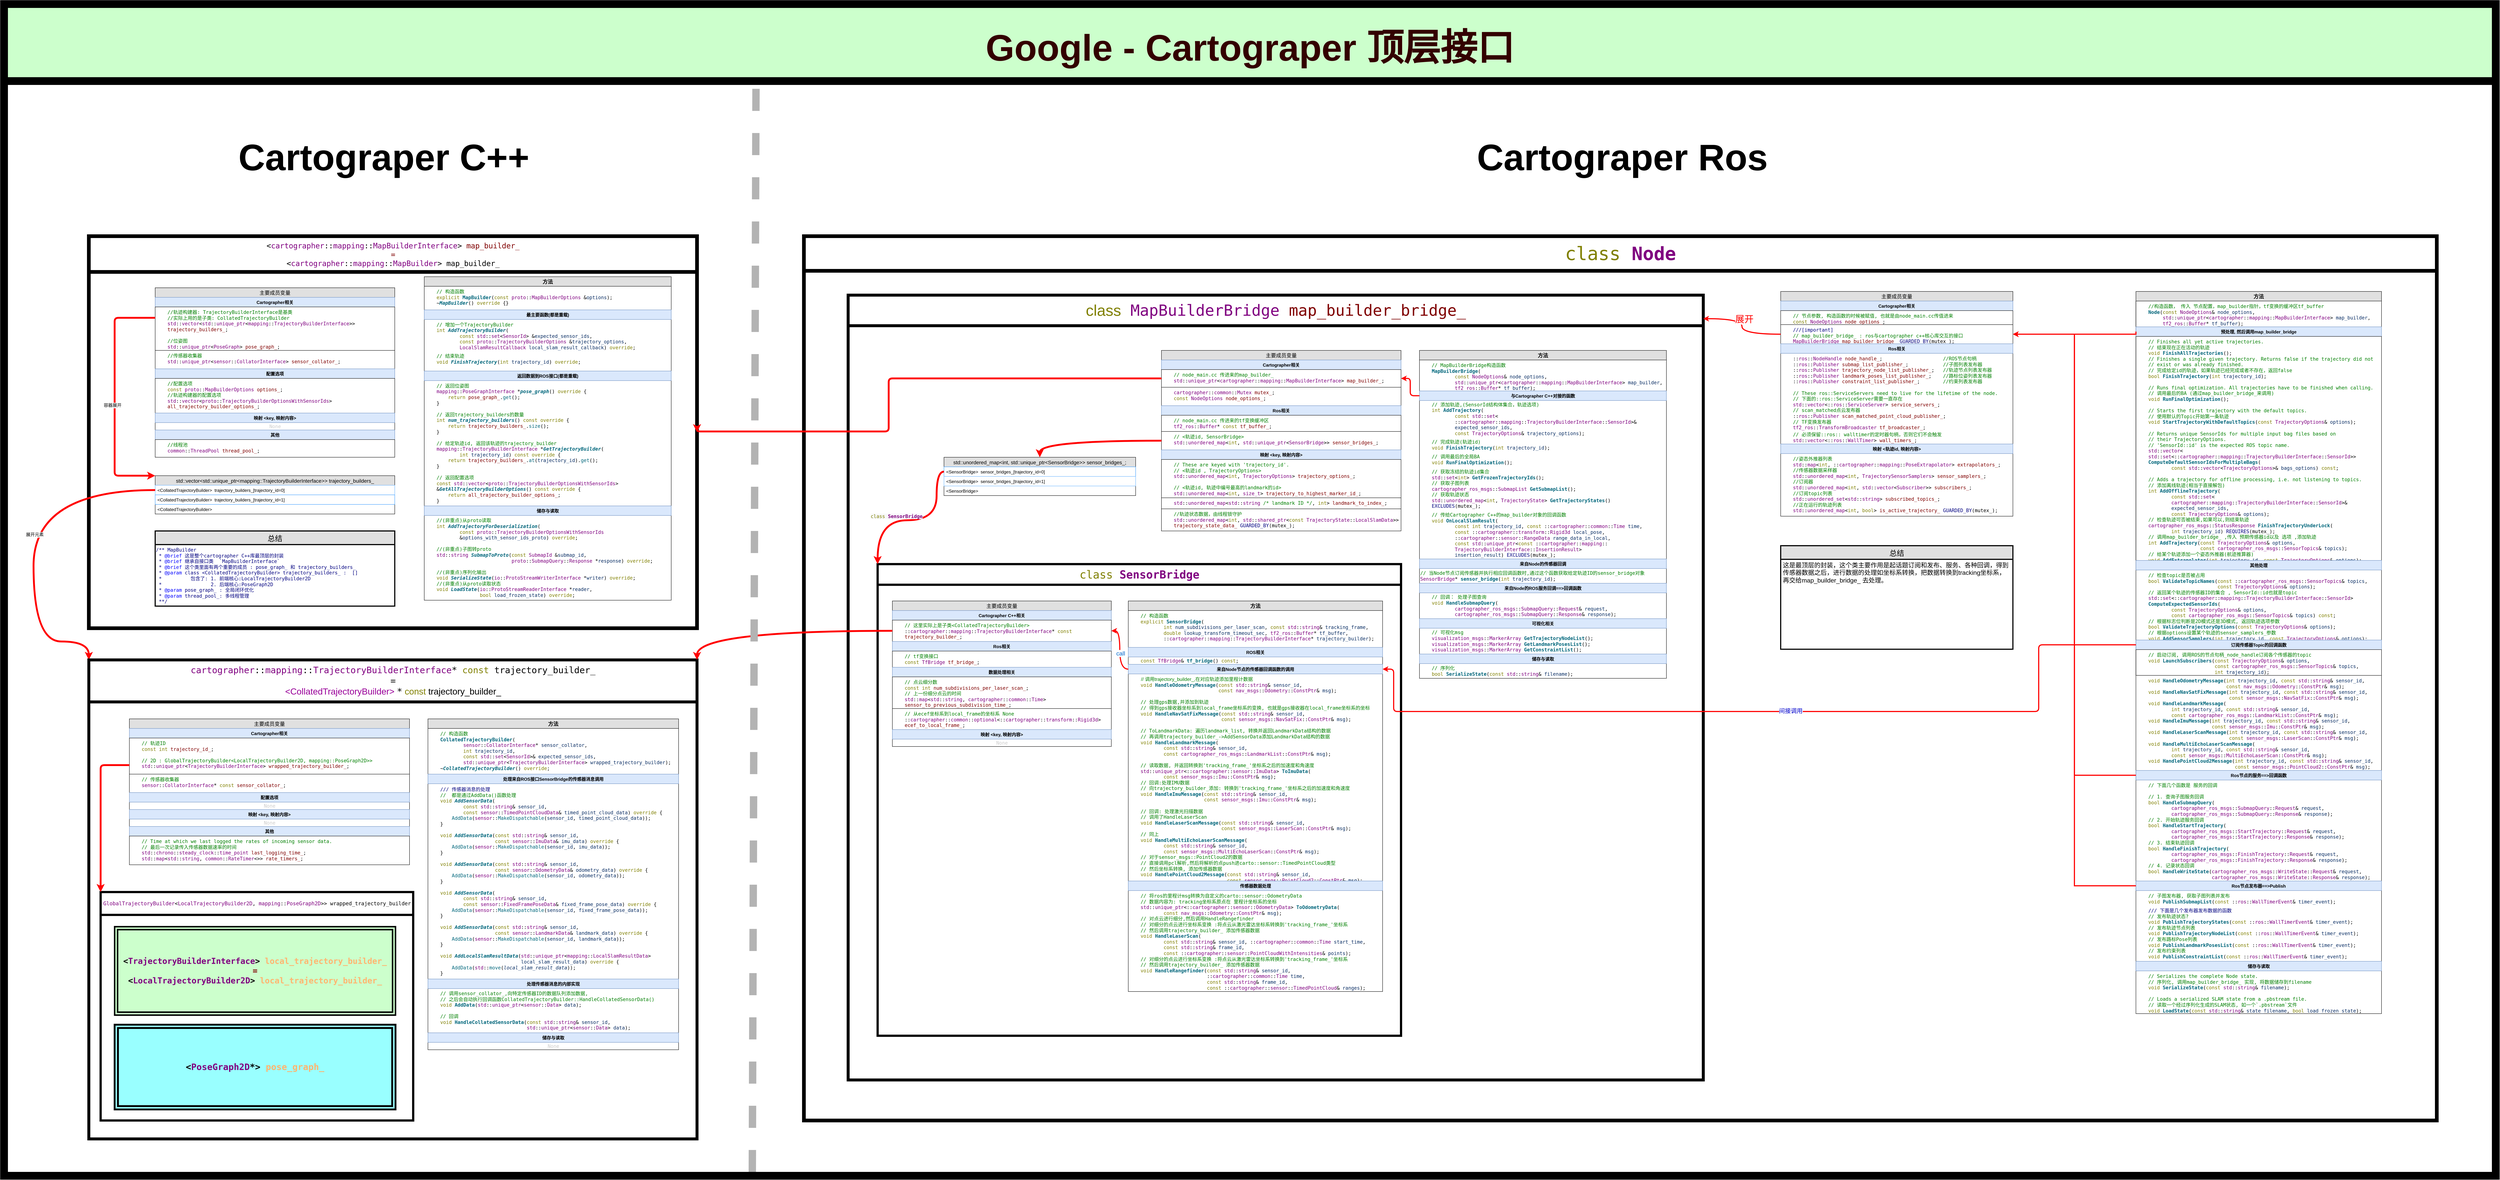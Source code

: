 <mxfile version="12.8.5" type="device"><diagram id="d45HvzycIFYnwCarV9Yh" name="Page-1"><mxGraphModel dx="9110" dy="3537" grid="1" gridSize="10" guides="1" tooltips="1" connect="1" arrows="1" fold="1" page="1" pageScale="1" pageWidth="827" pageHeight="1169" math="0" shadow="0"><root><mxCell id="0"/><mxCell id="1" parent="0"/><mxCell id="kGbbCf5bG8g5Qp5caUMP-52" value="&lt;pre style=&quot;color: rgb(0, 0, 0); font-size: 50px; font-weight: 400; margin-top: 0px; margin-bottom: 0px;&quot;&gt;&lt;span style=&quot;color: rgb(128, 128, 0); font-size: 50px;&quot;&gt;class&lt;/span&gt;&lt;span style=&quot;color: rgb(192, 192, 192); font-size: 50px;&quot;&gt; &lt;/span&gt;&lt;span style=&quot;font-weight: 600; color: rgb(128, 0, 128); font-size: 50px;&quot;&gt;Node&lt;/span&gt;&lt;/pre&gt;" style="swimlane;html=1;startSize=94;horizontal=1;containerType=tree;labelBackgroundColor=none;fontColor=#FF9933;fontSize=50;strokeWidth=10;" parent="1" vertex="1"><mxGeometry x="-2560" y="-30" width="4430" height="2400" as="geometry"/></mxCell><mxCell id="kGbbCf5bG8g5Qp5caUMP-53" value="&lt;pre style=&quot;color: rgb(0 , 0 , 0) ; font-size: 42px ; font-weight: 400 ; margin-top: 0px ; margin-bottom: 0px&quot;&gt;&lt;span style=&quot;color: rgb(128 , 128 , 0) ; font-family: &amp;#34;helvetica&amp;#34; ; white-space: nowrap&quot;&gt;class&lt;/span&gt; &lt;span style=&quot;color: rgb(128 , 0 , 128)&quot;&gt;MapBuilderBridge&lt;/span&gt;&lt;span style=&quot;color: rgb(192 , 192 , 192)&quot;&gt; &lt;/span&gt;&lt;span style=&quot;color: rgb(128 , 0 , 0)&quot;&gt;map_builder_bridge_&lt;/span&gt;&lt;/pre&gt;" style="swimlane;html=1;startSize=83;horizontal=1;containerType=tree;labelBackgroundColor=none;fontColor=#FF9933;fontSize=18;strokeWidth=8;" parent="kGbbCf5bG8g5Qp5caUMP-52" vertex="1"><mxGeometry x="120" y="160" width="2320" height="2130" as="geometry"/></mxCell><mxCell id="Lstf0Wj_KyOuTPC1pSEv-88" value="方法" style="swimlane;fontStyle=1;childLayout=stackLayout;horizontal=1;startSize=26;fillColor=#e0e0e0;horizontalStack=0;resizeParent=1;resizeParentMax=0;resizeLast=0;collapsible=1;marginBottom=0;swimlaneFillColor=#ffffff;align=center;fontSize=14;strokeColor=#000000;" parent="kGbbCf5bG8g5Qp5caUMP-53" vertex="1"><mxGeometry x="1550" y="150" width="670" height="890" as="geometry"/></mxCell><mxCell id="Lstf0Wj_KyOuTPC1pSEv-89" value="&lt;pre style=&quot;font-size: medium ; margin-top: 0px ; margin-bottom: 0px&quot;&gt;&lt;pre style=&quot;margin-top: 0px ; margin-bottom: 0px&quot;&gt;&lt;span style=&quot;color: rgb(0 , 128 , 0)&quot;&gt;    //&lt;/span&gt;&lt;span style=&quot;color: rgb(192 , 192 , 192)&quot;&gt; &lt;/span&gt;&lt;span style=&quot;color: rgb(0 , 128 , 0)&quot;&gt;MapBuilderBridge构造函数&lt;/span&gt;&lt;/pre&gt;&lt;pre style=&quot;margin-top: 0px ; margin-bottom: 0px&quot;&gt;&lt;span style=&quot;color: rgb(192 , 192 , 192)&quot;&gt;    &lt;/span&gt;&lt;span style=&quot;font-weight: 600 ; color: rgb(0 , 103 , 124)&quot;&gt;MapBuilderBridge&lt;/span&gt;(&lt;/pre&gt;&lt;pre style=&quot;margin-top: 0px ; margin-bottom: 0px&quot;&gt;&lt;span style=&quot;color: rgb(192 , 192 , 192)&quot;&gt;            &lt;/span&gt;&lt;span style=&quot;color: rgb(128 , 128 , 0)&quot;&gt;const&lt;/span&gt;&lt;span style=&quot;color: rgb(192 , 192 , 192)&quot;&gt; &lt;/span&gt;&lt;span style=&quot;color: rgb(128 , 0 , 128)&quot;&gt;NodeOptions&lt;/span&gt;&amp;amp;&lt;span style=&quot;color: rgb(192 , 192 , 192)&quot;&gt; &lt;/span&gt;&lt;span style=&quot;color: rgb(9 , 46 , 100)&quot;&gt;node_options&lt;/span&gt;,&lt;/pre&gt;&lt;pre style=&quot;margin-top: 0px ; margin-bottom: 0px&quot;&gt;&lt;span style=&quot;color: rgb(192 , 192 , 192)&quot;&gt;            &lt;/span&gt;&lt;span style=&quot;color: rgb(128 , 0 , 128)&quot;&gt;std&lt;/span&gt;::&lt;span style=&quot;color: rgb(128 , 0 , 128)&quot;&gt;unique_ptr&lt;/span&gt;&amp;lt;&lt;span style=&quot;color: rgb(128 , 0 , 128)&quot;&gt;cartographer&lt;/span&gt;::&lt;span style=&quot;color: rgb(128 , 0 , 128)&quot;&gt;mapping&lt;/span&gt;::&lt;span style=&quot;color: rgb(128 , 0 , 128)&quot;&gt;MapBuilderInterface&lt;/span&gt;&amp;gt;&lt;span style=&quot;color: rgb(192 , 192 , 192)&quot;&gt; &lt;/span&gt;&lt;span style=&quot;color: rgb(9 , 46 , 100)&quot;&gt;map_builder&lt;/span&gt;,&lt;/pre&gt;&lt;pre style=&quot;margin-top: 0px ; margin-bottom: 0px&quot;&gt;&lt;span style=&quot;color: rgb(192 , 192 , 192)&quot;&gt;            &lt;/span&gt;&lt;span style=&quot;color: rgb(128 , 0 , 128)&quot;&gt;tf2_ros&lt;/span&gt;::&lt;span style=&quot;color: rgb(128 , 0 , 128)&quot;&gt;Buffer&lt;/span&gt;*&lt;span style=&quot;color: rgb(192 , 192 , 192)&quot;&gt; &lt;/span&gt;&lt;span style=&quot;color: rgb(9 , 46 , 100)&quot;&gt;tf_buffer&lt;/span&gt;);&lt;/pre&gt;&lt;/pre&gt;" style="text;html=1;strokeColor=#000000;align=left;" parent="Lstf0Wj_KyOuTPC1pSEv-88" vertex="1"><mxGeometry y="26" width="670" height="84" as="geometry"/></mxCell><mxCell id="Lstf0Wj_KyOuTPC1pSEv-124" value="与Cartographer C++对接的函数" style="text;strokeColor=#6c8ebf;fillColor=#dae8fc;align=center;verticalAlign=top;spacingLeft=4;spacingRight=4;overflow=hidden;rotatable=0;points=[[0,0.5],[1,0.5]];portConstraint=eastwest;fontStyle=1" parent="Lstf0Wj_KyOuTPC1pSEv-88" vertex="1"><mxGeometry y="110" width="670" height="26" as="geometry"/></mxCell><mxCell id="Lstf0Wj_KyOuTPC1pSEv-125" value="&lt;pre style=&quot;color: rgb(0 , 0 , 0) ; font-size: medium ; margin-top: 0px ; margin-bottom: 0px&quot;&gt;&lt;span style=&quot;color: rgb(192 , 192 , 192)&quot;&gt;    &lt;/span&gt;&lt;span style=&quot;color: rgb(0 , 128 , 0)&quot;&gt;//&lt;/span&gt;&lt;span style=&quot;color: rgb(192 , 192 , 192)&quot;&gt; &lt;/span&gt;&lt;span style=&quot;color: rgb(0 , 128 , 0)&quot;&gt;添加轨迹,(SensorId结构体集合，轨迹选项)&lt;/span&gt;&lt;/pre&gt;&lt;pre style=&quot;color: rgb(0 , 0 , 0) ; font-size: medium ; margin-top: 0px ; margin-bottom: 0px&quot;&gt;&lt;span style=&quot;color: rgb(192 , 192 , 192)&quot;&gt;    &lt;/span&gt;&lt;span style=&quot;color: rgb(128 , 128 , 0)&quot;&gt;int&lt;/span&gt;&lt;span style=&quot;color: rgb(192 , 192 , 192)&quot;&gt; &lt;/span&gt;&lt;span style=&quot;font-weight: 600 ; color: rgb(0 , 103 , 124)&quot;&gt;AddTrajectory&lt;/span&gt;(&lt;/pre&gt;&lt;pre style=&quot;color: rgb(0 , 0 , 0) ; font-size: medium ; margin-top: 0px ; margin-bottom: 0px&quot;&gt;&lt;span style=&quot;color: rgb(192 , 192 , 192)&quot;&gt;            &lt;/span&gt;&lt;span style=&quot;color: rgb(128 , 128 , 0)&quot;&gt;const&lt;/span&gt;&lt;span style=&quot;color: rgb(192 , 192 , 192)&quot;&gt; &lt;/span&gt;&lt;span style=&quot;color: rgb(128 , 0 , 128)&quot;&gt;std&lt;/span&gt;::&lt;span style=&quot;color: rgb(128 , 0 , 128)&quot;&gt;set&lt;/span&gt;&amp;lt;&lt;/pre&gt;&lt;pre style=&quot;color: rgb(0 , 0 , 0) ; font-size: medium ; margin-top: 0px ; margin-bottom: 0px&quot;&gt;&lt;span style=&quot;color: rgb(192 , 192 , 192)&quot;&gt;            &lt;/span&gt;::&lt;span style=&quot;color: rgb(128 , 0 , 128)&quot;&gt;cartographer&lt;/span&gt;::&lt;span style=&quot;color: rgb(128 , 0 , 128)&quot;&gt;mapping&lt;/span&gt;::&lt;span style=&quot;color: rgb(128 , 0 , 128)&quot;&gt;TrajectoryBuilderInterface&lt;/span&gt;::&lt;span style=&quot;color: rgb(128 , 0 , 128)&quot;&gt;SensorId&lt;/span&gt;&amp;gt;&amp;amp;&lt;/pre&gt;&lt;pre style=&quot;color: rgb(0 , 0 , 0) ; font-size: medium ; margin-top: 0px ; margin-bottom: 0px&quot;&gt;&lt;span style=&quot;color: rgb(192 , 192 , 192)&quot;&gt;            &lt;/span&gt;&lt;span style=&quot;color: rgb(9 , 46 , 100)&quot;&gt;expected_sensor_ids&lt;/span&gt;,&lt;/pre&gt;&lt;pre style=&quot;color: rgb(0 , 0 , 0) ; font-size: medium ; margin-top: 0px ; margin-bottom: 0px&quot;&gt;&lt;span style=&quot;color: rgb(192 , 192 , 192)&quot;&gt;            &lt;/span&gt;&lt;span style=&quot;color: rgb(128 , 128 , 0)&quot;&gt;const&lt;/span&gt;&lt;span style=&quot;color: rgb(192 , 192 , 192)&quot;&gt; &lt;/span&gt;&lt;span style=&quot;color: rgb(128 , 0 , 128)&quot;&gt;TrajectoryOptions&lt;/span&gt;&amp;amp;&lt;span style=&quot;color: rgb(192 , 192 , 192)&quot;&gt; &lt;/span&gt;&lt;span style=&quot;color: rgb(9 , 46 , 100)&quot;&gt;trajectory_options&lt;/span&gt;);&lt;/pre&gt;" style="text;html=1;align=left;verticalAlign=middle;resizable=0;points=[];autosize=1;fontSize=13;fontColor=#FF0000;" parent="Lstf0Wj_KyOuTPC1pSEv-88" vertex="1"><mxGeometry y="136" width="670" height="100" as="geometry"/></mxCell><mxCell id="Lstf0Wj_KyOuTPC1pSEv-127" value="&lt;pre style=&quot;color: rgb(0 , 0 , 0) ; font-size: medium ; margin-top: 0px ; margin-bottom: 0px&quot;&gt;&lt;span style=&quot;color: rgb(192 , 192 , 192)&quot;&gt;    &lt;/span&gt;&lt;span style=&quot;color: rgb(0 , 128 , 0)&quot;&gt;//&lt;/span&gt;&lt;span style=&quot;color: rgb(192 , 192 , 192)&quot;&gt; &lt;/span&gt;&lt;span style=&quot;color: rgb(0 , 128 , 0)&quot;&gt;完成轨迹(轨迹id)&lt;/span&gt;&lt;/pre&gt;&lt;pre style=&quot;color: rgb(0 , 0 , 0) ; font-size: medium ; margin-top: 0px ; margin-bottom: 0px&quot;&gt;&lt;span style=&quot;color: rgb(192 , 192 , 192)&quot;&gt;    &lt;/span&gt;&lt;span style=&quot;color: rgb(128 , 128 , 0)&quot;&gt;void&lt;/span&gt;&lt;span style=&quot;color: rgb(192 , 192 , 192)&quot;&gt; &lt;/span&gt;&lt;span style=&quot;font-weight: 600 ; color: rgb(0 , 103 , 124)&quot;&gt;FinishTrajectory&lt;/span&gt;(&lt;span style=&quot;color: rgb(128 , 128 , 0)&quot;&gt;int&lt;/span&gt;&lt;span style=&quot;color: rgb(192 , 192 , 192)&quot;&gt; &lt;/span&gt;&lt;span style=&quot;color: rgb(9 , 46 , 100)&quot;&gt;trajectory_id&lt;/span&gt;);&lt;/pre&gt;" style="text;html=1;align=left;verticalAlign=middle;resizable=0;points=[];autosize=1;fontSize=13;fontColor=#FF0000;" parent="Lstf0Wj_KyOuTPC1pSEv-88" vertex="1"><mxGeometry y="236" width="670" height="40" as="geometry"/></mxCell><mxCell id="Lstf0Wj_KyOuTPC1pSEv-128" value="&lt;pre style=&quot;color: rgb(0 , 0 , 0) ; font-size: medium ; margin-top: 0px ; margin-bottom: 0px&quot;&gt;&lt;span style=&quot;color: rgb(192 , 192 , 192)&quot;&gt;    &lt;/span&gt;&lt;span style=&quot;color: rgb(0 , 128 , 0)&quot;&gt;//&lt;/span&gt;&lt;span style=&quot;color: rgb(192 , 192 , 192)&quot;&gt; &lt;/span&gt;&lt;span style=&quot;color: rgb(0 , 128 , 0)&quot;&gt;调用最后的全局BA&lt;/span&gt;&lt;/pre&gt;&lt;pre style=&quot;color: rgb(0 , 0 , 0) ; font-size: medium ; margin-top: 0px ; margin-bottom: 0px&quot;&gt;&lt;span style=&quot;color: rgb(192 , 192 , 192)&quot;&gt;    &lt;/span&gt;&lt;span style=&quot;color: rgb(128 , 128 , 0)&quot;&gt;void&lt;/span&gt;&lt;span style=&quot;color: rgb(192 , 192 , 192)&quot;&gt; &lt;/span&gt;&lt;span style=&quot;font-weight: 600 ; color: rgb(0 , 103 , 124)&quot;&gt;RunFinalOptimization&lt;/span&gt;();&lt;/pre&gt;" style="text;html=1;align=left;verticalAlign=middle;resizable=0;points=[];autosize=1;fontSize=13;fontColor=#FF0000;" parent="Lstf0Wj_KyOuTPC1pSEv-88" vertex="1"><mxGeometry y="276" width="670" height="40" as="geometry"/></mxCell><mxCell id="Lstf0Wj_KyOuTPC1pSEv-132" value="&lt;pre style=&quot;color: rgb(0 , 0 , 0) ; font-size: medium ; margin-top: 0px ; margin-bottom: 0px&quot;&gt;&lt;span style=&quot;color: rgb(192 , 192 , 192)&quot;&gt;    &lt;/span&gt;&lt;span style=&quot;color: rgb(0 , 128 , 0)&quot;&gt;//&lt;/span&gt;&lt;span style=&quot;color: rgb(192 , 192 , 192)&quot;&gt; &lt;/span&gt;&lt;span style=&quot;color: rgb(0 , 128 , 0)&quot;&gt;获取冻结的轨迹id集合&lt;/span&gt;&lt;/pre&gt;&lt;pre style=&quot;color: rgb(0 , 0 , 0) ; font-size: medium ; margin-top: 0px ; margin-bottom: 0px&quot;&gt;&lt;span style=&quot;color: rgb(192 , 192 , 192)&quot;&gt;    &lt;/span&gt;&lt;span style=&quot;color: rgb(128 , 0 , 128)&quot;&gt;std&lt;/span&gt;::&lt;span style=&quot;color: rgb(128 , 0 , 128)&quot;&gt;set&lt;/span&gt;&amp;lt;&lt;span style=&quot;color: rgb(128 , 128 , 0)&quot;&gt;int&lt;/span&gt;&amp;gt;&lt;span style=&quot;color: rgb(192 , 192 , 192)&quot;&gt; &lt;/span&gt;&lt;span style=&quot;font-weight: 600 ; color: rgb(0 , 103 , 124)&quot;&gt;GetFrozenTrajectoryIds&lt;/span&gt;();&lt;/pre&gt;&lt;pre style=&quot;color: rgb(0 , 0 , 0) ; font-size: medium ; margin-top: 0px ; margin-bottom: 0px&quot;&gt;&lt;span style=&quot;color: rgb(192 , 192 , 192)&quot;&gt;    &lt;/span&gt;&lt;span style=&quot;color: rgb(0 , 128 , 0)&quot;&gt;//&lt;/span&gt;&lt;span style=&quot;color: rgb(192 , 192 , 192)&quot;&gt; &lt;/span&gt;&lt;span style=&quot;color: rgb(0 , 128 , 0)&quot;&gt;获取子图列表&lt;/span&gt;&lt;/pre&gt;&lt;pre style=&quot;color: rgb(0 , 0 , 0) ; font-size: medium ; margin-top: 0px ; margin-bottom: 0px&quot;&gt;&lt;span style=&quot;color: rgb(192 , 192 , 192)&quot;&gt;    &lt;/span&gt;&lt;span style=&quot;color: rgb(128 , 0 , 128)&quot;&gt;cartographer_ros_msgs&lt;/span&gt;::&lt;span style=&quot;color: rgb(128 , 0 , 128)&quot;&gt;SubmapList&lt;/span&gt;&lt;span style=&quot;color: rgb(192 , 192 , 192)&quot;&gt; &lt;/span&gt;&lt;span style=&quot;font-weight: 600 ; color: rgb(0 , 103 , 124)&quot;&gt;GetSubmapList&lt;/span&gt;();&lt;/pre&gt;&lt;pre style=&quot;color: rgb(0 , 0 , 0) ; font-size: medium ; margin-top: 0px ; margin-bottom: 0px&quot;&gt;&lt;span style=&quot;color: rgb(192 , 192 , 192)&quot;&gt;    &lt;/span&gt;&lt;span style=&quot;color: rgb(0 , 128 , 0)&quot;&gt;//&lt;/span&gt;&lt;span style=&quot;color: rgb(192 , 192 , 192)&quot;&gt; &lt;/span&gt;&lt;span style=&quot;color: rgb(0 , 128 , 0)&quot;&gt;获取轨迹状态&lt;/span&gt;&lt;/pre&gt;&lt;pre style=&quot;color: rgb(0 , 0 , 0) ; font-size: medium ; margin-top: 0px ; margin-bottom: 0px&quot;&gt;&lt;span style=&quot;color: rgb(192 , 192 , 192)&quot;&gt;    &lt;/span&gt;&lt;span style=&quot;color: rgb(128 , 0 , 128)&quot;&gt;std&lt;/span&gt;::&lt;span style=&quot;color: rgb(128 , 0 , 128)&quot;&gt;unordered_map&lt;/span&gt;&amp;lt;&lt;span style=&quot;color: rgb(128 , 128 , 0)&quot;&gt;int&lt;/span&gt;,&lt;span style=&quot;color: rgb(192 , 192 , 192)&quot;&gt; &lt;/span&gt;&lt;span style=&quot;color: rgb(128 , 0 , 128)&quot;&gt;TrajectoryState&lt;/span&gt;&amp;gt;&lt;span style=&quot;color: rgb(192 , 192 , 192)&quot;&gt; &lt;/span&gt;&lt;span style=&quot;font-weight: 600 ; color: rgb(0 , 103 , 124)&quot;&gt;GetTrajectoryStates&lt;/span&gt;()&lt;/pre&gt;&lt;pre style=&quot;color: rgb(0 , 0 , 0) ; font-size: medium ; margin-top: 0px ; margin-bottom: 0px&quot;&gt;&lt;span style=&quot;color: rgb(192 , 192 , 192)&quot;&gt;    &lt;/span&gt;&lt;span style=&quot;color: rgb(0 , 0 , 128)&quot;&gt;EXCLUDES&lt;/span&gt;(mutex_);&lt;/pre&gt;" style="text;html=1;align=left;verticalAlign=middle;resizable=0;points=[];autosize=1;fontSize=13;fontColor=#FF0000;" parent="Lstf0Wj_KyOuTPC1pSEv-88" vertex="1"><mxGeometry y="316" width="670" height="120" as="geometry"/></mxCell><mxCell id="Lstf0Wj_KyOuTPC1pSEv-134" value="&lt;pre style=&quot;color: rgb(0 , 0 , 0) ; font-size: medium ; margin-top: 0px ; margin-bottom: 0px&quot;&gt;&lt;span style=&quot;color: rgb(192 , 192 , 192)&quot;&gt;    &lt;/span&gt;&lt;span style=&quot;color: rgb(0 , 128 , 0)&quot;&gt;//&lt;/span&gt;&lt;span style=&quot;color: rgb(192 , 192 , 192)&quot;&gt; &lt;/span&gt;&lt;span style=&quot;color: rgb(0 , 128 , 0)&quot;&gt;传给Cartographer&lt;/span&gt;&lt;span style=&quot;color: rgb(192 , 192 , 192)&quot;&gt; &lt;/span&gt;&lt;span style=&quot;color: rgb(0 , 128 , 0)&quot;&gt;C++的map_builder对象的回调函数&lt;/span&gt;&lt;/pre&gt;&lt;pre style=&quot;color: rgb(0 , 0 , 0) ; font-size: medium ; margin-top: 0px ; margin-bottom: 0px&quot;&gt;&lt;span style=&quot;color: rgb(192 , 192 , 192)&quot;&gt;    &lt;/span&gt;&lt;span style=&quot;color: rgb(128 , 128 , 0)&quot;&gt;void&lt;/span&gt;&lt;span style=&quot;color: rgb(192 , 192 , 192)&quot;&gt; &lt;/span&gt;&lt;span style=&quot;font-weight: 600 ; color: rgb(0 , 103 , 124)&quot;&gt;OnLocalSlamResult&lt;/span&gt;(&lt;/pre&gt;&lt;pre style=&quot;color: rgb(0 , 0 , 0) ; font-size: medium ; margin-top: 0px ; margin-bottom: 0px&quot;&gt;&lt;span style=&quot;color: rgb(192 , 192 , 192)&quot;&gt;            &lt;/span&gt;&lt;span style=&quot;color: rgb(128 , 128 , 0)&quot;&gt;const&lt;/span&gt;&lt;span style=&quot;color: rgb(192 , 192 , 192)&quot;&gt; &lt;/span&gt;&lt;span style=&quot;color: rgb(128 , 128 , 0)&quot;&gt;int&lt;/span&gt;&lt;span style=&quot;color: rgb(192 , 192 , 192)&quot;&gt; &lt;/span&gt;&lt;span style=&quot;color: rgb(9 , 46 , 100)&quot;&gt;trajectory_id&lt;/span&gt;,&lt;span style=&quot;color: rgb(192 , 192 , 192)&quot;&gt; &lt;/span&gt;&lt;span style=&quot;color: rgb(128 , 128 , 0)&quot;&gt;const&lt;/span&gt;&lt;span style=&quot;color: rgb(192 , 192 , 192)&quot;&gt; &lt;/span&gt;::&lt;span style=&quot;color: rgb(128 , 0 , 128)&quot;&gt;cartographer&lt;/span&gt;::&lt;span style=&quot;color: rgb(128 , 0 , 128)&quot;&gt;common&lt;/span&gt;::&lt;span style=&quot;color: rgb(128 , 0 , 128)&quot;&gt;Time&lt;/span&gt;&lt;span style=&quot;color: rgb(192 , 192 , 192)&quot;&gt; &lt;/span&gt;&lt;span style=&quot;color: rgb(9 , 46 , 100)&quot;&gt;time&lt;/span&gt;,&lt;/pre&gt;&lt;pre style=&quot;color: rgb(0 , 0 , 0) ; font-size: medium ; margin-top: 0px ; margin-bottom: 0px&quot;&gt;&lt;span style=&quot;color: rgb(192 , 192 , 192)&quot;&gt;            &lt;/span&gt;&lt;span style=&quot;color: rgb(128 , 128 , 0)&quot;&gt;const&lt;/span&gt;&lt;span style=&quot;color: rgb(192 , 192 , 192)&quot;&gt; &lt;/span&gt;::&lt;span style=&quot;color: rgb(128 , 0 , 128)&quot;&gt;cartographer&lt;/span&gt;::&lt;span style=&quot;color: rgb(128 , 0 , 128)&quot;&gt;transform&lt;/span&gt;::&lt;span style=&quot;color: rgb(128 , 0 , 128)&quot;&gt;Rigid3d&lt;/span&gt;&lt;span style=&quot;color: rgb(192 , 192 , 192)&quot;&gt; &lt;/span&gt;&lt;span style=&quot;color: rgb(9 , 46 , 100)&quot;&gt;local_pose&lt;/span&gt;,&lt;/pre&gt;&lt;pre style=&quot;color: rgb(0 , 0 , 0) ; font-size: medium ; margin-top: 0px ; margin-bottom: 0px&quot;&gt;&lt;span style=&quot;color: rgb(192 , 192 , 192)&quot;&gt;            &lt;/span&gt;::&lt;span style=&quot;color: rgb(128 , 0 , 128)&quot;&gt;cartographer&lt;/span&gt;::&lt;span style=&quot;color: rgb(128 , 0 , 128)&quot;&gt;sensor&lt;/span&gt;::&lt;span style=&quot;color: rgb(128 , 0 , 128)&quot;&gt;RangeData&lt;/span&gt;&lt;span style=&quot;color: rgb(192 , 192 , 192)&quot;&gt; &lt;/span&gt;&lt;span style=&quot;color: rgb(9 , 46 , 100)&quot;&gt;range_data_in_local&lt;/span&gt;,&lt;/pre&gt;&lt;pre style=&quot;color: rgb(0 , 0 , 0) ; font-size: medium ; margin-top: 0px ; margin-bottom: 0px&quot;&gt;&lt;span style=&quot;color: rgb(192 , 192 , 192)&quot;&gt;            &lt;/span&gt;&lt;span style=&quot;color: rgb(128 , 128 , 0)&quot;&gt;const&lt;/span&gt;&lt;span style=&quot;color: rgb(192 , 192 , 192)&quot;&gt; &lt;/span&gt;&lt;span style=&quot;color: rgb(128 , 0 , 128)&quot;&gt;std&lt;/span&gt;::&lt;span style=&quot;color: rgb(128 , 0 , 128)&quot;&gt;unique_ptr&lt;/span&gt;&amp;lt;&lt;span style=&quot;color: rgb(128 , 128 , 0)&quot;&gt;const&lt;/span&gt;&lt;span style=&quot;color: rgb(192 , 192 , 192)&quot;&gt; &lt;/span&gt;::&lt;span style=&quot;color: rgb(128 , 0 , 128)&quot;&gt;cartographer&lt;/span&gt;::&lt;span style=&quot;color: rgb(128 , 0 , 128)&quot;&gt;mapping&lt;/span&gt;::&lt;/pre&gt;&lt;pre style=&quot;color: rgb(0 , 0 , 0) ; font-size: medium ; margin-top: 0px ; margin-bottom: 0px&quot;&gt;&lt;span style=&quot;color: rgb(192 , 192 , 192)&quot;&gt;            &lt;/span&gt;&lt;span style=&quot;color: rgb(128 , 0 , 128)&quot;&gt;TrajectoryBuilderInterface&lt;/span&gt;::&lt;span style=&quot;color: rgb(128 , 0 , 128)&quot;&gt;InsertionResult&lt;/span&gt;&amp;gt;&lt;/pre&gt;&lt;pre style=&quot;color: rgb(0 , 0 , 0) ; font-size: medium ; margin-top: 0px ; margin-bottom: 0px&quot;&gt;&lt;span style=&quot;color: rgb(192 , 192 , 192)&quot;&gt;            &lt;/span&gt;&lt;span style=&quot;color: rgb(9 , 46 , 100)&quot;&gt;insertion_result&lt;/span&gt;)&lt;span style=&quot;color: rgb(192 , 192 , 192)&quot;&gt; &lt;/span&gt;&lt;span style=&quot;color: rgb(0 , 0 , 128)&quot;&gt;EXCLUDES&lt;/span&gt;(mutex_);&lt;/pre&gt;" style="text;html=1;align=left;verticalAlign=middle;resizable=0;points=[];autosize=1;fontSize=13;fontColor=#FF0000;" parent="Lstf0Wj_KyOuTPC1pSEv-88" vertex="1"><mxGeometry y="436" width="670" height="130" as="geometry"/></mxCell><mxCell id="Lstf0Wj_KyOuTPC1pSEv-103" value="来自Node的传感器回调" style="text;strokeColor=#6c8ebf;fillColor=#dae8fc;align=center;verticalAlign=top;spacingLeft=4;spacingRight=4;overflow=hidden;rotatable=0;points=[[0,0.5],[1,0.5]];portConstraint=eastwest;fontStyle=1" parent="Lstf0Wj_KyOuTPC1pSEv-88" vertex="1"><mxGeometry y="566" width="670" height="26" as="geometry"/></mxCell><mxCell id="Lstf0Wj_KyOuTPC1pSEv-123" value="&lt;pre style=&quot;color: rgb(0 , 0 , 0) ; font-size: medium ; margin-top: 0px ; margin-bottom: 0px&quot;&gt;&lt;span style=&quot;color: rgb(0 , 128 , 0)&quot;&gt;//&lt;/span&gt;&lt;span style=&quot;color: rgb(192 , 192 , 192)&quot;&gt; &lt;/span&gt;&lt;span style=&quot;color: rgb(0 , 128 , 0)&quot;&gt;当Node节点订阅传感器并执行相应回调函数时,通过这个函数获取给定轨迹ID的sensor_bridge对象&lt;/span&gt;&lt;/pre&gt;&lt;pre style=&quot;color: rgb(0 , 0 , 0) ; font-size: medium ; margin-top: 0px ; margin-bottom: 0px&quot;&gt;&lt;span style=&quot;color: rgb(128 , 0 , 128)&quot;&gt;SensorBridge&lt;/span&gt;*&lt;span style=&quot;color: rgb(192 , 192 , 192)&quot;&gt; &lt;/span&gt;&lt;span style=&quot;font-weight: 600 ; color: rgb(0 , 103 , 124)&quot;&gt;sensor_bridge&lt;/span&gt;(&lt;span style=&quot;color: rgb(128 , 128 , 0)&quot;&gt;int&lt;/span&gt;&lt;span style=&quot;color: rgb(192 , 192 , 192)&quot;&gt; &lt;/span&gt;&lt;span style=&quot;color: rgb(9 , 46 , 100)&quot;&gt;trajectory_id&lt;/span&gt;);&lt;/pre&gt;" style="text;html=1;align=left;verticalAlign=middle;resizable=0;points=[];autosize=1;fontSize=13;fontColor=#FF0000;" parent="Lstf0Wj_KyOuTPC1pSEv-88" vertex="1"><mxGeometry y="592" width="670" height="40" as="geometry"/></mxCell><mxCell id="Lstf0Wj_KyOuTPC1pSEv-112" value="来自Node的ROS服务回调==&gt;回调函数" style="text;strokeColor=#6c8ebf;fillColor=#dae8fc;align=center;verticalAlign=top;spacingLeft=4;spacingRight=4;overflow=hidden;rotatable=0;points=[[0,0.5],[1,0.5]];portConstraint=eastwest;fontStyle=1" parent="Lstf0Wj_KyOuTPC1pSEv-88" vertex="1"><mxGeometry y="632" width="670" height="26" as="geometry"/></mxCell><mxCell id="Lstf0Wj_KyOuTPC1pSEv-130" value="&lt;pre style=&quot;color: rgb(0 , 0 , 0) ; font-size: medium ; margin-top: 0px ; margin-bottom: 0px&quot;&gt;&lt;span style=&quot;color: rgb(192 , 192 , 192)&quot;&gt;    &lt;/span&gt;&lt;span style=&quot;color: rgb(0 , 128 , 0)&quot;&gt;//&lt;/span&gt;&lt;span style=&quot;color: rgb(192 , 192 , 192)&quot;&gt; &lt;/span&gt;&lt;span style=&quot;color: rgb(0 , 128 , 0)&quot;&gt;回调：&lt;/span&gt;&lt;span style=&quot;color: rgb(192 , 192 , 192)&quot;&gt; &lt;/span&gt;&lt;span style=&quot;color: rgb(0 , 128 , 0)&quot;&gt;处理子图查询&lt;/span&gt;&lt;/pre&gt;&lt;pre style=&quot;color: rgb(0 , 0 , 0) ; font-size: medium ; margin-top: 0px ; margin-bottom: 0px&quot;&gt;&lt;span style=&quot;color: rgb(192 , 192 , 192)&quot;&gt;    &lt;/span&gt;&lt;span style=&quot;color: rgb(128 , 128 , 0)&quot;&gt;void&lt;/span&gt;&lt;span style=&quot;color: rgb(192 , 192 , 192)&quot;&gt; &lt;/span&gt;&lt;span style=&quot;font-weight: 600 ; color: rgb(0 , 103 , 124)&quot;&gt;HandleSubmapQuery&lt;/span&gt;(&lt;/pre&gt;&lt;pre style=&quot;color: rgb(0 , 0 , 0) ; font-size: medium ; margin-top: 0px ; margin-bottom: 0px&quot;&gt;&lt;span style=&quot;color: rgb(192 , 192 , 192)&quot;&gt;            &lt;/span&gt;&lt;span style=&quot;color: rgb(128 , 0 , 128)&quot;&gt;cartographer_ros_msgs&lt;/span&gt;::&lt;span style=&quot;color: rgb(128 , 0 , 128)&quot;&gt;SubmapQuery&lt;/span&gt;::&lt;span style=&quot;color: rgb(128 , 0 , 128)&quot;&gt;Request&lt;/span&gt;&amp;amp;&lt;span style=&quot;color: rgb(192 , 192 , 192)&quot;&gt; &lt;/span&gt;&lt;span style=&quot;color: rgb(9 , 46 , 100)&quot;&gt;request&lt;/span&gt;,&lt;/pre&gt;&lt;pre style=&quot;color: rgb(0 , 0 , 0) ; font-size: medium ; margin-top: 0px ; margin-bottom: 0px&quot;&gt;&lt;span style=&quot;color: rgb(192 , 192 , 192)&quot;&gt;            &lt;/span&gt;&lt;span style=&quot;color: rgb(128 , 0 , 128)&quot;&gt;cartographer_ros_msgs&lt;/span&gt;::&lt;span style=&quot;color: rgb(128 , 0 , 128)&quot;&gt;SubmapQuery&lt;/span&gt;::&lt;span style=&quot;color: rgb(128 , 0 , 128)&quot;&gt;Response&lt;/span&gt;&amp;amp;&lt;span style=&quot;color: rgb(192 , 192 , 192)&quot;&gt; &lt;/span&gt;&lt;span style=&quot;color: rgb(9 , 46 , 100)&quot;&gt;response&lt;/span&gt;);&lt;/pre&gt;" style="text;html=1;align=left;verticalAlign=middle;resizable=0;points=[];autosize=1;fontSize=13;fontColor=#FF0000;" parent="Lstf0Wj_KyOuTPC1pSEv-88" vertex="1"><mxGeometry y="658" width="670" height="70" as="geometry"/></mxCell><mxCell id="Lstf0Wj_KyOuTPC1pSEv-114" value="可视化相关" style="text;strokeColor=#6c8ebf;fillColor=#dae8fc;align=center;verticalAlign=top;spacingLeft=4;spacingRight=4;overflow=hidden;rotatable=0;points=[[0,0.5],[1,0.5]];portConstraint=eastwest;fontStyle=1" parent="Lstf0Wj_KyOuTPC1pSEv-88" vertex="1"><mxGeometry y="728" width="670" height="26" as="geometry"/></mxCell><mxCell id="Lstf0Wj_KyOuTPC1pSEv-133" value="&lt;pre style=&quot;color: rgb(0 , 0 , 0) ; font-size: medium ; margin-top: 0px ; margin-bottom: 0px&quot;&gt;&lt;span style=&quot;color: rgb(192 , 192 , 192)&quot;&gt;    &lt;/span&gt;&lt;span style=&quot;color: rgb(0 , 128 , 0)&quot;&gt;//&lt;/span&gt;&lt;span style=&quot;color: rgb(192 , 192 , 192)&quot;&gt; &lt;/span&gt;&lt;span style=&quot;color: rgb(0 , 128 , 0)&quot;&gt;可视化msg&lt;/span&gt;&lt;/pre&gt;&lt;pre style=&quot;color: rgb(0 , 0 , 0) ; font-size: medium ; margin-top: 0px ; margin-bottom: 0px&quot;&gt;&lt;span style=&quot;color: rgb(192 , 192 , 192)&quot;&gt;    &lt;/span&gt;&lt;span style=&quot;color: rgb(128 , 0 , 128)&quot;&gt;visualization_msgs&lt;/span&gt;::&lt;span style=&quot;color: rgb(128 , 0 , 128)&quot;&gt;MarkerArray&lt;/span&gt;&lt;span style=&quot;color: rgb(192 , 192 , 192)&quot;&gt; &lt;/span&gt;&lt;span style=&quot;font-weight: 600 ; color: rgb(0 , 103 , 124)&quot;&gt;GetTrajectoryNodeList&lt;/span&gt;();&lt;/pre&gt;&lt;pre style=&quot;color: rgb(0 , 0 , 0) ; font-size: medium ; margin-top: 0px ; margin-bottom: 0px&quot;&gt;&lt;span style=&quot;color: rgb(192 , 192 , 192)&quot;&gt;    &lt;/span&gt;&lt;span style=&quot;color: rgb(128 , 0 , 128)&quot;&gt;visualization_msgs&lt;/span&gt;::&lt;span style=&quot;color: rgb(128 , 0 , 128)&quot;&gt;MarkerArray&lt;/span&gt;&lt;span style=&quot;color: rgb(192 , 192 , 192)&quot;&gt; &lt;/span&gt;&lt;span style=&quot;font-weight: 600 ; color: rgb(0 , 103 , 124)&quot;&gt;GetLandmarkPosesList&lt;/span&gt;();&lt;/pre&gt;&lt;pre style=&quot;color: rgb(0 , 0 , 0) ; font-size: medium ; margin-top: 0px ; margin-bottom: 0px&quot;&gt;&lt;span style=&quot;color: rgb(192 , 192 , 192)&quot;&gt;    &lt;/span&gt;&lt;span style=&quot;color: rgb(128 , 0 , 128)&quot;&gt;visualization_msgs&lt;/span&gt;::&lt;span style=&quot;color: rgb(128 , 0 , 128)&quot;&gt;MarkerArray&lt;/span&gt;&lt;span style=&quot;color: rgb(192 , 192 , 192)&quot;&gt; &lt;/span&gt;&lt;span style=&quot;font-weight: 600 ; color: rgb(0 , 103 , 124)&quot;&gt;GetConstraintList&lt;/span&gt;();&lt;/pre&gt;" style="text;html=1;align=left;verticalAlign=middle;resizable=0;points=[];autosize=1;fontSize=13;fontColor=#FF0000;" parent="Lstf0Wj_KyOuTPC1pSEv-88" vertex="1"><mxGeometry y="754" width="670" height="70" as="geometry"/></mxCell><mxCell id="Lstf0Wj_KyOuTPC1pSEv-117" value="储存与读取" style="text;strokeColor=#6c8ebf;fillColor=#dae8fc;align=center;verticalAlign=top;spacingLeft=4;spacingRight=4;overflow=hidden;rotatable=0;points=[[0,0.5],[1,0.5]];portConstraint=eastwest;fontStyle=1" parent="Lstf0Wj_KyOuTPC1pSEv-88" vertex="1"><mxGeometry y="824" width="670" height="26" as="geometry"/></mxCell><mxCell id="Lstf0Wj_KyOuTPC1pSEv-129" value="&lt;pre style=&quot;color: rgb(0 , 0 , 0) ; font-size: medium ; margin-top: 0px ; margin-bottom: 0px&quot;&gt;&lt;span style=&quot;color: rgb(192 , 192 , 192)&quot;&gt;    &lt;/span&gt;&lt;span style=&quot;color: rgb(0 , 128 , 0)&quot;&gt;//&lt;/span&gt;&lt;span style=&quot;color: rgb(192 , 192 , 192)&quot;&gt; &lt;/span&gt;&lt;span style=&quot;color: rgb(0 , 128 , 0)&quot;&gt;序列化&lt;/span&gt;&lt;/pre&gt;&lt;pre style=&quot;color: rgb(0 , 0 , 0) ; font-size: medium ; margin-top: 0px ; margin-bottom: 0px&quot;&gt;&lt;span style=&quot;color: rgb(192 , 192 , 192)&quot;&gt;    &lt;/span&gt;&lt;span style=&quot;color: rgb(128 , 128 , 0)&quot;&gt;bool&lt;/span&gt;&lt;span style=&quot;color: rgb(192 , 192 , 192)&quot;&gt; &lt;/span&gt;&lt;span style=&quot;font-weight: 600 ; color: rgb(0 , 103 , 124)&quot;&gt;SerializeState&lt;/span&gt;(&lt;span style=&quot;color: rgb(128 , 128 , 0)&quot;&gt;const&lt;/span&gt;&lt;span style=&quot;color: rgb(192 , 192 , 192)&quot;&gt; &lt;/span&gt;&lt;span style=&quot;color: rgb(128 , 0 , 128)&quot;&gt;std&lt;/span&gt;::&lt;span style=&quot;color: rgb(128 , 0 , 128)&quot;&gt;string&lt;/span&gt;&amp;amp;&lt;span style=&quot;color: rgb(192 , 192 , 192)&quot;&gt; &lt;/span&gt;&lt;span style=&quot;color: rgb(9 , 46 , 100)&quot;&gt;filename&lt;/span&gt;);&lt;/pre&gt;" style="text;html=1;align=left;verticalAlign=middle;resizable=0;points=[];autosize=1;fontSize=13;fontColor=#FF0000;" parent="Lstf0Wj_KyOuTPC1pSEv-88" vertex="1"><mxGeometry y="850" width="670" height="40" as="geometry"/></mxCell><mxCell id="Lstf0Wj_KyOuTPC1pSEv-68" value="主要成员变量" style="swimlane;fontStyle=0;childLayout=stackLayout;horizontal=1;startSize=26;fillColor=#e0e0e0;horizontalStack=0;resizeParent=1;resizeParentMax=0;resizeLast=0;collapsible=1;marginBottom=0;swimlaneFillColor=#ffffff;align=center;fontSize=14;" parent="kGbbCf5bG8g5Qp5caUMP-53" vertex="1"><mxGeometry x="850" y="150" width="650" height="490" as="geometry"/></mxCell><mxCell id="Lstf0Wj_KyOuTPC1pSEv-69" value="Cartographer相关" style="text;strokeColor=#6c8ebf;fillColor=#dae8fc;align=center;verticalAlign=top;spacingLeft=4;spacingRight=4;overflow=hidden;rotatable=0;points=[[0,0.5],[1,0.5]];portConstraint=eastwest;fontStyle=1" parent="Lstf0Wj_KyOuTPC1pSEv-68" vertex="1"><mxGeometry y="26" width="650" height="26" as="geometry"/></mxCell><mxCell id="Lstf0Wj_KyOuTPC1pSEv-334" value="&lt;pre style=&quot;color: rgb(0 , 0 , 0) ; font-size: medium ; margin-top: 0px ; margin-bottom: 0px&quot;&gt;&lt;pre style=&quot;margin-top: 0px ; margin-bottom: 0px&quot;&gt;&lt;pre style=&quot;margin-top: 0px ; margin-bottom: 0px&quot;&gt;&lt;span style=&quot;color: rgb(192 , 192 , 192)&quot;&gt;    &lt;/span&gt;&lt;span style=&quot;color: rgb(0 , 128 , 0)&quot;&gt;//&lt;/span&gt;&lt;span style=&quot;color: rgb(192 , 192 , 192)&quot;&gt; &lt;/span&gt;&lt;span style=&quot;color: rgb(0 , 128 , 0)&quot;&gt;node_main.cc&lt;/span&gt;&lt;span style=&quot;color: rgb(192 , 192 , 192)&quot;&gt; &lt;/span&gt;&lt;span style=&quot;color: rgb(0 , 128 , 0)&quot;&gt;传进来的map_builder_&lt;/span&gt;&lt;/pre&gt;&lt;pre style=&quot;margin-top: 0px ; margin-bottom: 0px&quot;&gt;&lt;span style=&quot;color: rgb(192 , 192 , 192)&quot;&gt;    &lt;/span&gt;&lt;span style=&quot;color: rgb(128 , 0 , 128)&quot;&gt;std&lt;/span&gt;::&lt;span style=&quot;color: rgb(128 , 0 , 128)&quot;&gt;unique_ptr&lt;/span&gt;&amp;lt;&lt;span style=&quot;color: rgb(128 , 0 , 128)&quot;&gt;cartographer&lt;/span&gt;::&lt;span style=&quot;color: rgb(128 , 0 , 128)&quot;&gt;mapping&lt;/span&gt;::&lt;span style=&quot;color: rgb(128 , 0 , 128)&quot;&gt;MapBuilderInterface&lt;/span&gt;&amp;gt;&lt;span style=&quot;color: rgb(192 , 192 , 192)&quot;&gt; &lt;/span&gt;&lt;span style=&quot;color: rgb(128 , 0 , 0)&quot;&gt;map_builder_&lt;/span&gt;;&lt;/pre&gt;&lt;/pre&gt;&lt;/pre&gt;" style="text;html=1;fontSize=16;fontColor=#FF0000;strokeColor=#000000;" parent="Lstf0Wj_KyOuTPC1pSEv-68" vertex="1"><mxGeometry y="52" width="650" height="48" as="geometry"/></mxCell><mxCell id="Lstf0Wj_KyOuTPC1pSEv-335" value="&lt;pre style=&quot;color: rgb(0 , 0 , 0) ; font-size: medium ; margin-top: 0px ; margin-bottom: 0px&quot;&gt;&lt;pre style=&quot;margin-top: 0px ; margin-bottom: 0px&quot;&gt;&lt;pre style=&quot;margin-top: 0px ; margin-bottom: 0px&quot;&gt;&lt;pre style=&quot;margin-top: 0px ; margin-bottom: 0px&quot;&gt;&lt;span style=&quot;color: rgb(192 , 192 , 192)&quot;&gt;    &lt;/span&gt;&lt;span style=&quot;color: rgb(128 , 0 , 128)&quot;&gt;cartographer&lt;/span&gt;::&lt;span style=&quot;color: rgb(128 , 0 , 128)&quot;&gt;common&lt;/span&gt;::&lt;span style=&quot;color: rgb(128 , 0 , 128)&quot;&gt;Mutex&lt;/span&gt;&lt;span style=&quot;color: rgb(192 , 192 , 192)&quot;&gt; &lt;/span&gt;&lt;span style=&quot;color: rgb(128 , 0 , 0)&quot;&gt;mutex_&lt;/span&gt;;&lt;/pre&gt;&lt;pre style=&quot;margin-top: 0px ; margin-bottom: 0px&quot;&gt;&lt;span style=&quot;color: rgb(192 , 192 , 192)&quot;&gt;    &lt;/span&gt;&lt;span style=&quot;color: rgb(128 , 128 , 0)&quot;&gt;const&lt;/span&gt;&lt;span style=&quot;color: rgb(192 , 192 , 192)&quot;&gt; &lt;/span&gt;&lt;span style=&quot;color: rgb(128 , 0 , 128)&quot;&gt;NodeOptions&lt;/span&gt;&lt;span style=&quot;color: rgb(192 , 192 , 192)&quot;&gt; &lt;/span&gt;&lt;span style=&quot;color: rgb(128 , 0 , 0)&quot;&gt;node_options_&lt;/span&gt;;&lt;/pre&gt;&lt;/pre&gt;&lt;/pre&gt;&lt;/pre&gt;" style="text;html=1;fontSize=16;fontColor=#FF0000;" parent="Lstf0Wj_KyOuTPC1pSEv-68" vertex="1"><mxGeometry y="100" width="650" height="50" as="geometry"/></mxCell><mxCell id="Lstf0Wj_KyOuTPC1pSEv-72" value="Ros相关" style="text;strokeColor=#6c8ebf;fillColor=#dae8fc;align=center;verticalAlign=top;spacingLeft=4;spacingRight=4;overflow=hidden;rotatable=0;points=[[0,0.5],[1,0.5]];portConstraint=eastwest;fontStyle=1" parent="Lstf0Wj_KyOuTPC1pSEv-68" vertex="1"><mxGeometry y="150" width="650" height="26" as="geometry"/></mxCell><mxCell id="Lstf0Wj_KyOuTPC1pSEv-336" value="&lt;pre style=&quot;color: rgb(0 , 0 , 0) ; font-size: medium ; margin-top: 0px ; margin-bottom: 0px&quot;&gt;&lt;pre style=&quot;margin-top: 0px ; margin-bottom: 0px&quot;&gt;&lt;pre style=&quot;margin-top: 0px ; margin-bottom: 0px&quot;&gt;&lt;pre style=&quot;margin-top: 0px ; margin-bottom: 0px&quot;&gt;&lt;pre style=&quot;margin-top: 0px ; margin-bottom: 0px&quot;&gt;&lt;pre style=&quot;margin-top: 0px ; margin-bottom: 0px&quot;&gt;&lt;pre style=&quot;margin-top: 0px ; margin-bottom: 0px&quot;&gt;&lt;pre style=&quot;margin-top: 0px ; margin-bottom: 0px&quot;&gt;&lt;pre style=&quot;margin-top: 0px ; margin-bottom: 0px&quot;&gt;&lt;span style=&quot;color: rgb(192 , 192 , 192)&quot;&gt;    &lt;/span&gt;&lt;span style=&quot;color: rgb(0 , 128 , 0)&quot;&gt;//&lt;/span&gt;&lt;span style=&quot;color: rgb(192 , 192 , 192)&quot;&gt; &lt;/span&gt;&lt;span style=&quot;color: rgb(0 , 128 , 0)&quot;&gt;node_main.cc&lt;/span&gt;&lt;span style=&quot;color: rgb(192 , 192 , 192)&quot;&gt; &lt;/span&gt;&lt;span style=&quot;color: rgb(0 , 128 , 0)&quot;&gt;传进来的tf变换缓冲区&lt;/span&gt;&lt;/pre&gt;&lt;pre style=&quot;margin-top: 0px ; margin-bottom: 0px&quot;&gt;&lt;span style=&quot;color: rgb(192 , 192 , 192)&quot;&gt;    &lt;/span&gt;&lt;span style=&quot;color: rgb(128 , 0 , 128)&quot;&gt;tf2_ros&lt;/span&gt;::&lt;span style=&quot;color: rgb(128 , 0 , 128)&quot;&gt;Buffer&lt;/span&gt;*&lt;span style=&quot;color: rgb(192 , 192 , 192)&quot;&gt; &lt;/span&gt;&lt;span style=&quot;color: rgb(128 , 128 , 0)&quot;&gt;const&lt;/span&gt;&lt;span style=&quot;color: rgb(192 , 192 , 192)&quot;&gt; &lt;/span&gt;&lt;span style=&quot;color: rgb(128 , 0 , 0)&quot;&gt;tf_buffer_&lt;/span&gt;;&lt;/pre&gt;&lt;/pre&gt;&lt;/pre&gt;&lt;/pre&gt;&lt;/pre&gt;&lt;/pre&gt;&lt;/pre&gt;&lt;/pre&gt;&lt;/pre&gt;" style="text;html=1;fontSize=16;fontColor=#FF0000;strokeColor=#000000;" parent="Lstf0Wj_KyOuTPC1pSEv-68" vertex="1"><mxGeometry y="176" width="650" height="44" as="geometry"/></mxCell><mxCell id="Lstf0Wj_KyOuTPC1pSEv-337" value="&lt;pre style=&quot;color: rgb(0 , 0 , 0) ; font-size: medium ; margin-top: 0px ; margin-bottom: 0px&quot;&gt;&lt;pre style=&quot;margin-top: 0px ; margin-bottom: 0px&quot;&gt;&lt;pre style=&quot;margin-top: 0px ; margin-bottom: 0px&quot;&gt;&lt;pre style=&quot;margin-top: 0px ; margin-bottom: 0px&quot;&gt;&lt;pre style=&quot;margin-top: 0px ; margin-bottom: 0px&quot;&gt;&lt;pre style=&quot;margin-top: 0px ; margin-bottom: 0px&quot;&gt;&lt;pre style=&quot;margin-top: 0px ; margin-bottom: 0px&quot;&gt;&lt;pre style=&quot;margin-top: 0px ; margin-bottom: 0px&quot;&gt;&lt;pre style=&quot;margin-top: 0px ; margin-bottom: 0px&quot;&gt;&lt;pre style=&quot;margin-top: 0px ; margin-bottom: 0px&quot;&gt;&lt;span style=&quot;color: rgb(192 , 192 , 192)&quot;&gt;    &lt;/span&gt;&lt;span style=&quot;color: rgb(0 , 128 , 0)&quot;&gt;//&lt;/span&gt;&lt;span style=&quot;color: rgb(192 , 192 , 192)&quot;&gt; &lt;/span&gt;&lt;span style=&quot;color: rgb(0 , 128 , 0)&quot;&gt;&amp;lt;轨迹id,&lt;/span&gt;&lt;span style=&quot;color: rgb(192 , 192 , 192)&quot;&gt; &lt;/span&gt;&lt;span style=&quot;color: rgb(0 , 128 , 0)&quot;&gt;SensorBridge&amp;gt;&lt;/span&gt;&lt;/pre&gt;&lt;pre style=&quot;margin-top: 0px ; margin-bottom: 0px&quot;&gt;&lt;span style=&quot;color: rgb(192 , 192 , 192)&quot;&gt;    &lt;/span&gt;&lt;span style=&quot;color: rgb(128 , 0 , 128)&quot;&gt;std&lt;/span&gt;::&lt;span style=&quot;color: rgb(128 , 0 , 128)&quot;&gt;unordered_map&lt;/span&gt;&amp;lt;&lt;span style=&quot;color: rgb(128 , 128 , 0)&quot;&gt;int&lt;/span&gt;,&lt;span style=&quot;color: rgb(192 , 192 , 192)&quot;&gt; &lt;/span&gt;&lt;span style=&quot;color: rgb(128 , 0 , 128)&quot;&gt;std&lt;/span&gt;::&lt;span style=&quot;color: rgb(128 , 0 , 128)&quot;&gt;unique_ptr&lt;/span&gt;&amp;lt;&lt;span style=&quot;color: rgb(128 , 0 , 128)&quot;&gt;SensorBridge&lt;/span&gt;&amp;gt;&amp;gt;&lt;span style=&quot;color: rgb(192 , 192 , 192)&quot;&gt; &lt;/span&gt;&lt;span style=&quot;color: rgb(128 , 0 , 0)&quot;&gt;sensor_bridges_&lt;/span&gt;;&lt;/pre&gt;&lt;/pre&gt;&lt;/pre&gt;&lt;/pre&gt;&lt;/pre&gt;&lt;/pre&gt;&lt;/pre&gt;&lt;/pre&gt;&lt;/pre&gt;&lt;/pre&gt;" style="text;html=1;fontSize=16;fontColor=#FF0000;strokeColor=#000000;" parent="Lstf0Wj_KyOuTPC1pSEv-68" vertex="1"><mxGeometry y="220" width="650" height="50" as="geometry"/></mxCell><mxCell id="Lstf0Wj_KyOuTPC1pSEv-79" value="映射 &lt;key, 映射内容&gt;" style="text;strokeColor=#6c8ebf;fillColor=#dae8fc;align=center;verticalAlign=top;spacingLeft=4;spacingRight=4;overflow=hidden;rotatable=0;points=[[0,0.5],[1,0.5]];portConstraint=eastwest;fontStyle=1" parent="Lstf0Wj_KyOuTPC1pSEv-68" vertex="1"><mxGeometry y="270" width="650" height="26" as="geometry"/></mxCell><mxCell id="Lstf0Wj_KyOuTPC1pSEv-338" value="&lt;pre style=&quot;color: rgb(0 , 0 , 0) ; font-size: medium ; margin-top: 0px ; margin-bottom: 0px&quot;&gt;&lt;pre style=&quot;margin-top: 0px ; margin-bottom: 0px&quot;&gt;&lt;pre style=&quot;margin-top: 0px ; margin-bottom: 0px&quot;&gt;&lt;pre style=&quot;margin-top: 0px ; margin-bottom: 0px&quot;&gt;&lt;pre style=&quot;margin-top: 0px ; margin-bottom: 0px&quot;&gt;&lt;pre style=&quot;margin-top: 0px ; margin-bottom: 0px&quot;&gt;&lt;pre style=&quot;margin-top: 0px ; margin-bottom: 0px&quot;&gt;&lt;pre style=&quot;margin-top: 0px ; margin-bottom: 0px&quot;&gt;&lt;pre style=&quot;margin-top: 0px ; margin-bottom: 0px&quot;&gt;&lt;pre style=&quot;margin-top: 0px ; margin-bottom: 0px&quot;&gt;&lt;pre style=&quot;margin-top: 0px ; margin-bottom: 0px&quot;&gt;&lt;span style=&quot;color: rgb(192 , 192 , 192)&quot;&gt;    &lt;/span&gt;&lt;span style=&quot;color: rgb(0 , 128 , 0)&quot;&gt;//&lt;/span&gt;&lt;span style=&quot;color: rgb(192 , 192 , 192)&quot;&gt; &lt;/span&gt;&lt;span style=&quot;color: rgb(0 , 128 , 0)&quot;&gt;These&lt;/span&gt;&lt;span style=&quot;color: rgb(192 , 192 , 192)&quot;&gt; &lt;/span&gt;&lt;span style=&quot;color: rgb(0 , 128 , 0)&quot;&gt;are&lt;/span&gt;&lt;span style=&quot;color: rgb(192 , 192 , 192)&quot;&gt; &lt;/span&gt;&lt;span style=&quot;color: rgb(0 , 128 , 0)&quot;&gt;keyed&lt;/span&gt;&lt;span style=&quot;color: rgb(192 , 192 , 192)&quot;&gt; &lt;/span&gt;&lt;span style=&quot;color: rgb(0 , 128 , 0)&quot;&gt;with&lt;/span&gt;&lt;span style=&quot;color: rgb(192 , 192 , 192)&quot;&gt; &lt;/span&gt;&lt;span style=&quot;color: rgb(0 , 128 , 0)&quot;&gt;'trajectory_id'.&lt;/span&gt;&lt;/pre&gt;&lt;pre style=&quot;margin-top: 0px ; margin-bottom: 0px&quot;&gt;&lt;span style=&quot;color: rgb(192 , 192 , 192)&quot;&gt;    &lt;/span&gt;&lt;span style=&quot;color: rgb(0 , 128 , 0)&quot;&gt;//&lt;/span&gt;&lt;span style=&quot;color: rgb(192 , 192 , 192)&quot;&gt; &lt;/span&gt;&lt;span style=&quot;color: rgb(0 , 128 , 0)&quot;&gt;&amp;lt;轨迹id&lt;/span&gt;&lt;span style=&quot;color: rgb(192 , 192 , 192)&quot;&gt; &lt;/span&gt;&lt;span style=&quot;color: rgb(0 , 128 , 0)&quot;&gt;,&lt;/span&gt;&lt;span style=&quot;color: rgb(192 , 192 , 192)&quot;&gt; &lt;/span&gt;&lt;span style=&quot;color: rgb(0 , 128 , 0)&quot;&gt;TrajectoryOptions&amp;gt;&lt;/span&gt;&lt;/pre&gt;&lt;pre style=&quot;margin-top: 0px ; margin-bottom: 0px&quot;&gt;&lt;span style=&quot;color: rgb(192 , 192 , 192)&quot;&gt;    &lt;/span&gt;&lt;span style=&quot;color: rgb(128 , 0 , 128)&quot;&gt;std&lt;/span&gt;::&lt;span style=&quot;color: rgb(128 , 0 , 128)&quot;&gt;unordered_map&lt;/span&gt;&amp;lt;&lt;span style=&quot;color: rgb(128 , 128 , 0)&quot;&gt;int&lt;/span&gt;,&lt;span style=&quot;color: rgb(192 , 192 , 192)&quot;&gt; &lt;/span&gt;&lt;span style=&quot;color: rgb(128 , 0 , 128)&quot;&gt;TrajectoryOptions&lt;/span&gt;&amp;gt;&lt;span style=&quot;color: rgb(192 , 192 , 192)&quot;&gt; &lt;/span&gt;&lt;span style=&quot;color: rgb(128 , 0 , 0)&quot;&gt;trajectory_options_&lt;/span&gt;;&lt;/pre&gt;&lt;pre style=&quot;margin-top: 0px ; margin-bottom: 0px&quot;&gt;&lt;br&gt;&lt;/pre&gt;&lt;pre style=&quot;margin-top: 0px ; margin-bottom: 0px&quot;&gt;&lt;span style=&quot;color: rgb(192 , 192 , 192)&quot;&gt;    &lt;/span&gt;&lt;span style=&quot;color: rgb(0 , 128 , 0)&quot;&gt;//&lt;/span&gt;&lt;span style=&quot;color: rgb(192 , 192 , 192)&quot;&gt; &lt;/span&gt;&lt;span style=&quot;color: rgb(0 , 128 , 0)&quot;&gt;&amp;lt;轨迹id,&lt;/span&gt;&lt;span style=&quot;color: rgb(192 , 192 , 192)&quot;&gt; &lt;/span&gt;&lt;span style=&quot;color: rgb(0 , 128 , 0)&quot;&gt;轨迹中编号最高的landmark的id&amp;gt;&lt;/span&gt;&lt;/pre&gt;&lt;pre style=&quot;margin-top: 0px ; margin-bottom: 0px&quot;&gt;&lt;span style=&quot;color: rgb(192 , 192 , 192)&quot;&gt;    &lt;/span&gt;&lt;span style=&quot;color: rgb(128 , 0 , 128)&quot;&gt;std&lt;/span&gt;::&lt;span style=&quot;color: rgb(128 , 0 , 128)&quot;&gt;unordered_map&lt;/span&gt;&amp;lt;&lt;span style=&quot;color: rgb(128 , 128 , 0)&quot;&gt;int&lt;/span&gt;,&lt;span style=&quot;color: rgb(192 , 192 , 192)&quot;&gt; &lt;/span&gt;&lt;span style=&quot;color: rgb(128 , 0 , 128)&quot;&gt;size_t&lt;/span&gt;&amp;gt;&lt;span style=&quot;color: rgb(192 , 192 , 192)&quot;&gt; &lt;/span&gt;&lt;span style=&quot;color: rgb(128 , 0 , 0)&quot;&gt;trajectory_to_highest_marker_id_&lt;/span&gt;;&lt;/pre&gt;&lt;/pre&gt;&lt;/pre&gt;&lt;/pre&gt;&lt;/pre&gt;&lt;/pre&gt;&lt;/pre&gt;&lt;/pre&gt;&lt;/pre&gt;&lt;/pre&gt;&lt;/pre&gt;" style="text;html=1;fontSize=16;fontColor=#FF0000;strokeColor=#000000;" parent="Lstf0Wj_KyOuTPC1pSEv-68" vertex="1"><mxGeometry y="296" width="650" height="104" as="geometry"/></mxCell><mxCell id="Lstf0Wj_KyOuTPC1pSEv-83" value="&lt;pre style=&quot;color: rgb(0 , 0 , 0) ; font-size: medium ; margin-top: 0px ; margin-bottom: 0px&quot;&gt;&lt;span style=&quot;color: rgb(192 , 192 , 192)&quot;&gt;    &lt;/span&gt;&lt;span style=&quot;color: rgb(128 , 0 , 128)&quot;&gt;std&lt;/span&gt;::&lt;span style=&quot;color: rgb(128 , 0 , 128)&quot;&gt;unordered_map&lt;/span&gt;&amp;lt;&lt;span style=&quot;color: rgb(128 , 0 , 128)&quot;&gt;std&lt;/span&gt;::&lt;span style=&quot;color: rgb(128 , 0 , 128)&quot;&gt;string&lt;/span&gt;&lt;span style=&quot;color: rgb(192 , 192 , 192)&quot;&gt; &lt;/span&gt;&lt;span style=&quot;color: rgb(0 , 128 , 0)&quot;&gt;/*&lt;/span&gt;&lt;span style=&quot;color: rgb(192 , 192 , 192)&quot;&gt; &lt;/span&gt;&lt;span style=&quot;color: rgb(0 , 128 , 0)&quot;&gt;landmark&lt;/span&gt;&lt;span style=&quot;color: rgb(192 , 192 , 192)&quot;&gt; &lt;/span&gt;&lt;span style=&quot;color: rgb(0 , 128 , 0)&quot;&gt;ID&lt;/span&gt;&lt;span style=&quot;color: rgb(192 , 192 , 192)&quot;&gt; &lt;/span&gt;&lt;span style=&quot;color: rgb(0 , 128 , 0)&quot;&gt;*/&lt;/span&gt;,&lt;span style=&quot;color: rgb(192 , 192 , 192)&quot;&gt; &lt;/span&gt;&lt;span style=&quot;color: rgb(128 , 128 , 0)&quot;&gt;int&lt;/span&gt;&amp;gt;&lt;span style=&quot;color: rgb(192 , 192 , 192)&quot;&gt; &lt;/span&gt;&lt;span style=&quot;color: rgb(128 , 0 , 0)&quot;&gt;landmark_to_index_&lt;/span&gt;;&lt;/pre&gt;" style="text;html=1;fontSize=13;fontColor=#330000;strokeColor=#000000;" parent="Lstf0Wj_KyOuTPC1pSEv-68" vertex="1"><mxGeometry y="400" width="650" height="30" as="geometry"/></mxCell><mxCell id="Lstf0Wj_KyOuTPC1pSEv-84" value="&lt;pre style=&quot;color: rgb(0 , 0 , 0) ; font-size: medium ; margin-top: 0px ; margin-bottom: 0px&quot;&gt;&lt;span style=&quot;color: rgb(192 , 192 , 192)&quot;&gt;    &lt;/span&gt;&lt;span style=&quot;color: rgb(0 , 128 , 0)&quot;&gt;//轨迹状态数据，由线程锁守护&lt;/span&gt;&lt;/pre&gt;&lt;pre style=&quot;color: rgb(0 , 0 , 0) ; font-size: medium ; margin-top: 0px ; margin-bottom: 0px&quot;&gt;&lt;span style=&quot;color: rgb(192 , 192 , 192)&quot;&gt;    &lt;/span&gt;&lt;span style=&quot;color: rgb(128 , 0 , 128)&quot;&gt;std&lt;/span&gt;::&lt;span style=&quot;color: rgb(128 , 0 , 128)&quot;&gt;unordered_map&lt;/span&gt;&amp;lt;&lt;span style=&quot;color: rgb(128 , 128 , 0)&quot;&gt;int&lt;/span&gt;,&lt;span style=&quot;color: rgb(192 , 192 , 192)&quot;&gt; &lt;/span&gt;&lt;span style=&quot;color: rgb(128 , 0 , 128)&quot;&gt;std&lt;/span&gt;::&lt;span style=&quot;color: rgb(128 , 0 , 128)&quot;&gt;shared_ptr&lt;/span&gt;&amp;lt;&lt;span style=&quot;color: rgb(128 , 128 , 0)&quot;&gt;const&lt;/span&gt;&lt;span style=&quot;color: rgb(192 , 192 , 192)&quot;&gt; &lt;/span&gt;&lt;span style=&quot;color: rgb(128 , 0 , 128)&quot;&gt;TrajectoryState&lt;/span&gt;::&lt;span style=&quot;color: rgb(128 , 0 , 128)&quot;&gt;LocalSlamData&lt;/span&gt;&amp;gt;&amp;gt;&lt;/pre&gt;&lt;pre style=&quot;color: rgb(0 , 0 , 0) ; font-size: medium ; margin-top: 0px ; margin-bottom: 0px&quot;&gt;&lt;span style=&quot;color: rgb(192 , 192 , 192)&quot;&gt;    &lt;/span&gt;&lt;span style=&quot;color: rgb(128 , 0 , 0)&quot;&gt;trajectory_state_data_&lt;/span&gt;&lt;span style=&quot;color: rgb(192 , 192 , 192)&quot;&gt; &lt;/span&gt;&lt;span style=&quot;color: rgb(0 , 0 , 128)&quot;&gt;GUARDED_BY&lt;/span&gt;(mutex_);&lt;/pre&gt;" style="text;html=1;fontSize=13;fontColor=#330000;" parent="Lstf0Wj_KyOuTPC1pSEv-68" vertex="1"><mxGeometry y="430" width="650" height="60" as="geometry"/></mxCell><mxCell id="kGbbCf5bG8g5Qp5caUMP-83" value="std::unordered_map&lt;int, std::unique_ptr&lt;SensorBridge&gt;&gt; sensor_bridges_;" style="swimlane;fontStyle=0;childLayout=stackLayout;horizontal=1;startSize=26;fillColor=#e0e0e0;horizontalStack=0;resizeParent=1;resizeParentMax=0;resizeLast=0;collapsible=1;marginBottom=0;swimlaneFillColor=#ffffff;align=center;fontSize=14;labelBackgroundColor=none;html=0;" parent="kGbbCf5bG8g5Qp5caUMP-53" vertex="1"><mxGeometry x="260" y="440" width="520" height="104" as="geometry"/></mxCell><mxCell id="kGbbCf5bG8g5Qp5caUMP-84" value="&lt;SensorBridge&gt;  sensor_bridges_[trajectory_id=0]" style="text;strokeColor=#3399FF;fillColor=none;spacingLeft=4;spacingRight=4;overflow=hidden;rotatable=0;points=[[0,0.5],[1,0.5]];portConstraint=eastwest;fontSize=12;" parent="kGbbCf5bG8g5Qp5caUMP-83" vertex="1"><mxGeometry y="26" width="520" height="26" as="geometry"/></mxCell><mxCell id="kGbbCf5bG8g5Qp5caUMP-85" value="&lt;SensorBridge&gt;  sensor_bridges_[trajectory_id=1]" style="text;strokeColor=#66B2FF;fillColor=none;spacingLeft=4;spacingRight=4;overflow=hidden;rotatable=0;points=[[0,0.5],[1,0.5]];portConstraint=eastwest;fontSize=12;" parent="kGbbCf5bG8g5Qp5caUMP-83" vertex="1"><mxGeometry y="52" width="520" height="26" as="geometry"/></mxCell><mxCell id="kGbbCf5bG8g5Qp5caUMP-86" value="&lt;SensorBridge&gt;" style="text;strokeColor=none;fillColor=none;spacingLeft=4;spacingRight=4;overflow=hidden;rotatable=0;points=[[0,0.5],[1,0.5]];portConstraint=eastwest;fontSize=12;" parent="kGbbCf5bG8g5Qp5caUMP-83" vertex="1"><mxGeometry y="78" width="520" height="26" as="geometry"/></mxCell><mxCell id="Lstf0Wj_KyOuTPC1pSEv-137" style="edgeStyle=orthogonalEdgeStyle;curved=1;orthogonalLoop=1;jettySize=auto;html=1;exitX=0;exitY=0.5;exitDx=0;exitDy=0;entryX=0.5;entryY=0;entryDx=0;entryDy=0;startSize=48;strokeColor=#FF0000;strokeWidth=5;fontSize=13;fontColor=#FF0000;align=left;" parent="kGbbCf5bG8g5Qp5caUMP-53" source="Lstf0Wj_KyOuTPC1pSEv-337" target="kGbbCf5bG8g5Qp5caUMP-83" edge="1"><mxGeometry relative="1" as="geometry"/></mxCell><mxCell id="kGbbCf5bG8g5Qp5caUMP-59" value="&lt;pre style=&quot;color: rgb(0 , 0 , 0) ; font-size: 30px ; font-weight: 400 ; margin-top: 0px ; margin-bottom: 0px&quot;&gt;&lt;pre style=&quot;margin-top: 0px ; margin-bottom: 0px&quot;&gt;&lt;span style=&quot;color: rgb(128 , 128 , 0)&quot;&gt;class&lt;/span&gt;&lt;span style=&quot;color: rgb(192 , 192 , 192)&quot;&gt; &lt;/span&gt;&lt;span style=&quot;font-weight: 600 ; color: rgb(128 , 0 , 128)&quot;&gt;SensorBridge&lt;/span&gt;&lt;/pre&gt;&lt;/pre&gt;" style="swimlane;html=1;startSize=56;horizontal=1;containerType=tree;labelBackgroundColor=none;fontColor=#FF9933;strokeWidth=6;" parent="kGbbCf5bG8g5Qp5caUMP-53" vertex="1"><mxGeometry x="80" y="730" width="1420" height="1280" as="geometry"/></mxCell><mxCell id="Lstf0Wj_KyOuTPC1pSEv-144" value="主要成员变量" style="swimlane;fontStyle=0;childLayout=stackLayout;horizontal=1;startSize=26;fillColor=#e0e0e0;horizontalStack=0;resizeParent=1;resizeParentMax=0;resizeLast=0;collapsible=1;marginBottom=0;swimlaneFillColor=#ffffff;align=center;fontSize=14;" parent="kGbbCf5bG8g5Qp5caUMP-59" vertex="1"><mxGeometry x="40" y="100" width="594" height="395" as="geometry"/></mxCell><mxCell id="Lstf0Wj_KyOuTPC1pSEv-145" value="Cartographer C++相关" style="text;strokeColor=#6c8ebf;fillColor=#dae8fc;align=center;verticalAlign=top;spacingLeft=4;spacingRight=4;overflow=hidden;rotatable=0;points=[[0,0.5],[1,0.5]];portConstraint=eastwest;fontStyle=1" parent="Lstf0Wj_KyOuTPC1pSEv-144" vertex="1"><mxGeometry y="26" width="594" height="26" as="geometry"/></mxCell><mxCell id="Lstf0Wj_KyOuTPC1pSEv-157" value="&lt;pre style=&quot;color: rgb(0 , 0 , 0) ; font-size: medium ; font-weight: 400 ; margin-top: 0px ; margin-bottom: 0px&quot;&gt;&lt;pre style=&quot;margin-top: 0px ; margin-bottom: 0px&quot;&gt;&lt;span style=&quot;color: rgb(192 , 192 , 192)&quot;&gt;    &lt;/span&gt;&lt;span style=&quot;color: rgb(0 , 128 , 0)&quot;&gt;//&lt;/span&gt;&lt;span style=&quot;color: rgb(192 , 192 , 192)&quot;&gt; &lt;/span&gt;&lt;span style=&quot;color: rgb(0 , 128 , 0)&quot;&gt;这里实际上是子类&amp;lt;CollatedTrajectoryBuilder&amp;gt;&lt;/span&gt;&lt;/pre&gt;&lt;pre style=&quot;margin-top: 0px ; margin-bottom: 0px&quot;&gt;&lt;span style=&quot;color: rgb(192 , 192 , 192)&quot;&gt;    &lt;/span&gt;::&lt;span style=&quot;color: rgb(128 , 0 , 128)&quot;&gt;cartographer&lt;/span&gt;::&lt;span style=&quot;color: rgb(128 , 0 , 128)&quot;&gt;mapping&lt;/span&gt;::&lt;span style=&quot;color: rgb(128 , 0 , 128)&quot;&gt;TrajectoryBuilderInterface&lt;/span&gt;*&lt;span style=&quot;color: rgb(192 , 192 , 192)&quot;&gt; &lt;/span&gt;&lt;span style=&quot;color: rgb(128 , 128 , 0)&quot;&gt;const&lt;/span&gt;&lt;/pre&gt;&lt;pre style=&quot;margin-top: 0px ; margin-bottom: 0px&quot;&gt;&lt;span style=&quot;color: rgb(192 , 192 , 192)&quot;&gt;    &lt;/span&gt;&lt;span style=&quot;color: rgb(128 , 0 , 0)&quot;&gt;trajectory_builder_&lt;/span&gt;;&lt;/pre&gt;&lt;/pre&gt;" style="text;html=1;fontSize=13;fontColor=#FF0000;fontStyle=1;align=left;strokeColor=#000000;" parent="Lstf0Wj_KyOuTPC1pSEv-144" vertex="1"><mxGeometry y="52" width="594" height="58" as="geometry"/></mxCell><mxCell id="Lstf0Wj_KyOuTPC1pSEv-149" value="Ros相关" style="text;strokeColor=#6c8ebf;fillColor=#dae8fc;align=center;verticalAlign=top;spacingLeft=4;spacingRight=4;overflow=hidden;rotatable=0;points=[[0,0.5],[1,0.5]];portConstraint=eastwest;fontStyle=1" parent="Lstf0Wj_KyOuTPC1pSEv-144" vertex="1"><mxGeometry y="110" width="594" height="26" as="geometry"/></mxCell><mxCell id="Lstf0Wj_KyOuTPC1pSEv-151" value="&lt;pre style=&quot;color: rgb(0 , 0 , 0) ; font-size: medium ; font-weight: 400 ; margin-top: 0px ; margin-bottom: 0px&quot;&gt;&lt;span style=&quot;color: rgb(192 , 192 , 192)&quot;&gt;    &lt;/span&gt;&lt;span style=&quot;color: rgb(0 , 128 , 0)&quot;&gt;//&lt;/span&gt;&lt;span style=&quot;color: rgb(192 , 192 , 192)&quot;&gt; &lt;/span&gt;&lt;span style=&quot;color: rgb(0 , 128 , 0)&quot;&gt;tf变换接口&lt;/span&gt;&lt;/pre&gt;&lt;pre style=&quot;color: rgb(0 , 0 , 0) ; font-size: medium ; font-weight: 400 ; margin-top: 0px ; margin-bottom: 0px&quot;&gt;&lt;span style=&quot;color: rgb(192 , 192 , 192)&quot;&gt;    &lt;/span&gt;&lt;span style=&quot;color: rgb(128 , 128 , 0)&quot;&gt;const&lt;/span&gt;&lt;span style=&quot;color: rgb(192 , 192 , 192)&quot;&gt; &lt;/span&gt;&lt;span style=&quot;color: rgb(128 , 0 , 128)&quot;&gt;TfBridge&lt;/span&gt;&lt;span style=&quot;color: rgb(192 , 192 , 192)&quot;&gt; &lt;/span&gt;&lt;span style=&quot;color: rgb(128 , 0 , 0)&quot;&gt;tf_bridge_&lt;/span&gt;;&lt;/pre&gt;" style="text;html=1;fontSize=13;fontColor=#FF0000;fontStyle=1;align=left;strokeColor=#000000;" parent="Lstf0Wj_KyOuTPC1pSEv-144" vertex="1"><mxGeometry y="136" width="594" height="44" as="geometry"/></mxCell><mxCell id="Lstf0Wj_KyOuTPC1pSEv-160" value="数据处理相关" style="text;strokeColor=#6c8ebf;fillColor=#dae8fc;align=center;verticalAlign=top;spacingLeft=4;spacingRight=4;overflow=hidden;rotatable=0;points=[[0,0.5],[1,0.5]];portConstraint=eastwest;fontStyle=1" parent="Lstf0Wj_KyOuTPC1pSEv-144" vertex="1"><mxGeometry y="180" width="594" height="26" as="geometry"/></mxCell><mxCell id="Lstf0Wj_KyOuTPC1pSEv-163" value="&lt;pre style=&quot;color: rgb(0 , 0 , 0) ; font-size: medium ; font-weight: 400 ; margin-top: 0px ; margin-bottom: 0px&quot;&gt;&lt;pre style=&quot;margin-top: 0px ; margin-bottom: 0px&quot;&gt;&lt;pre style=&quot;margin-top: 0px ; margin-bottom: 0px&quot;&gt;&lt;span style=&quot;color: rgb(192 , 192 , 192)&quot;&gt;    &lt;/span&gt;&lt;span style=&quot;color: rgb(0 , 128 , 0)&quot;&gt;//&lt;/span&gt;&lt;span style=&quot;color: rgb(192 , 192 , 192)&quot;&gt; &lt;/span&gt;&lt;span style=&quot;color: rgb(0 , 128 , 0)&quot;&gt;点云细分数&lt;/span&gt;&lt;/pre&gt;&lt;pre style=&quot;margin-top: 0px ; margin-bottom: 0px&quot;&gt;&lt;span style=&quot;color: rgb(192 , 192 , 192)&quot;&gt;    &lt;/span&gt;&lt;span style=&quot;color: rgb(128 , 128 , 0)&quot;&gt;const&lt;/span&gt;&lt;span style=&quot;color: rgb(192 , 192 , 192)&quot;&gt; &lt;/span&gt;&lt;span style=&quot;color: rgb(128 , 128 , 0)&quot;&gt;int&lt;/span&gt;&lt;span style=&quot;color: rgb(192 , 192 , 192)&quot;&gt; &lt;/span&gt;&lt;span style=&quot;color: rgb(128 , 0 , 0)&quot;&gt;num_subdivisions_per_laser_scan_&lt;/span&gt;;&lt;/pre&gt;&lt;pre style=&quot;margin-top: 0px ; margin-bottom: 0px&quot;&gt;&lt;span style=&quot;color: rgb(192 , 192 , 192)&quot;&gt;    &lt;/span&gt;&lt;span style=&quot;color: rgb(0 , 128 , 0)&quot;&gt;//&lt;/span&gt;&lt;span style=&quot;color: rgb(192 , 192 , 192)&quot;&gt; &lt;/span&gt;&lt;span style=&quot;color: rgb(0 , 128 , 0)&quot;&gt;上一份细分点云的时间&lt;/span&gt;&lt;/pre&gt;&lt;pre style=&quot;margin-top: 0px ; margin-bottom: 0px&quot;&gt;&lt;span style=&quot;color: rgb(192 , 192 , 192)&quot;&gt;    &lt;/span&gt;&lt;span style=&quot;color: rgb(128 , 0 , 128)&quot;&gt;std&lt;/span&gt;::&lt;span style=&quot;color: rgb(128 , 0 , 128)&quot;&gt;map&lt;/span&gt;&amp;lt;&lt;span style=&quot;color: rgb(128 , 0 , 128)&quot;&gt;std&lt;/span&gt;::&lt;span style=&quot;color: rgb(128 , 0 , 128)&quot;&gt;string&lt;/span&gt;,&lt;span style=&quot;color: rgb(192 , 192 , 192)&quot;&gt; &lt;/span&gt;&lt;span style=&quot;color: rgb(128 , 0 , 128)&quot;&gt;cartographer&lt;/span&gt;::&lt;span style=&quot;color: rgb(128 , 0 , 128)&quot;&gt;common&lt;/span&gt;::&lt;span style=&quot;color: rgb(128 , 0 , 128)&quot;&gt;Time&lt;/span&gt;&amp;gt;&lt;/pre&gt;&lt;pre style=&quot;margin-top: 0px ; margin-bottom: 0px&quot;&gt;&lt;span style=&quot;color: rgb(192 , 192 , 192)&quot;&gt;    &lt;/span&gt;&lt;span style=&quot;color: rgb(128 , 0 , 0)&quot;&gt;sensor_to_previous_subdivision_time_&lt;/span&gt;;&lt;/pre&gt;&lt;/pre&gt;&lt;/pre&gt;" style="text;html=1;fontSize=13;fontColor=#FF0000;fontStyle=1;align=left;strokeColor=#000000;" parent="Lstf0Wj_KyOuTPC1pSEv-144" vertex="1"><mxGeometry y="206" width="594" height="86" as="geometry"/></mxCell><mxCell id="Lstf0Wj_KyOuTPC1pSEv-164" value="&lt;pre style=&quot;color: rgb(0 , 0 , 0) ; font-size: medium ; font-weight: 400 ; margin-top: 0px ; margin-bottom: 0px&quot;&gt;&lt;pre style=&quot;margin-top: 0px ; margin-bottom: 0px&quot;&gt;&lt;pre style=&quot;margin-top: 0px ; margin-bottom: 0px&quot;&gt;&lt;pre style=&quot;margin-top: 0px ; margin-bottom: 0px&quot;&gt;&lt;span style=&quot;color: rgb(192 , 192 , 192)&quot;&gt;    &lt;/span&gt;&lt;span style=&quot;color: rgb(0 , 128 , 0)&quot;&gt;//&lt;/span&gt;&lt;span style=&quot;color: rgb(192 , 192 , 192)&quot;&gt; &lt;/span&gt;&lt;span style=&quot;color: rgb(0 , 128 , 0)&quot;&gt;从ecef坐标系到local_frame的坐标系&lt;/span&gt;&lt;span style=&quot;color: rgb(192 , 192 , 192)&quot;&gt; &lt;/span&gt;&lt;span style=&quot;color: rgb(0 , 128 , 0)&quot;&gt;None&lt;/span&gt;&lt;/pre&gt;&lt;pre style=&quot;margin-top: 0px ; margin-bottom: 0px&quot;&gt;&lt;span style=&quot;color: rgb(192 , 192 , 192)&quot;&gt;    &lt;/span&gt;::&lt;span style=&quot;color: rgb(128 , 0 , 128)&quot;&gt;cartographer&lt;/span&gt;::&lt;span style=&quot;color: rgb(128 , 0 , 128)&quot;&gt;common&lt;/span&gt;::&lt;span style=&quot;color: rgb(128 , 0 , 128)&quot;&gt;optional&lt;/span&gt;&amp;lt;::&lt;span style=&quot;color: rgb(128 , 0 , 128)&quot;&gt;cartographer&lt;/span&gt;::&lt;span style=&quot;color: rgb(128 , 0 , 128)&quot;&gt;transform&lt;/span&gt;::&lt;span style=&quot;color: rgb(128 , 0 , 128)&quot;&gt;Rigid3d&lt;/span&gt;&amp;gt;&lt;/pre&gt;&lt;pre style=&quot;margin-top: 0px ; margin-bottom: 0px&quot;&gt;&lt;span style=&quot;color: rgb(192 , 192 , 192)&quot;&gt;    &lt;/span&gt;&lt;span style=&quot;color: rgb(128 , 0 , 0)&quot;&gt;ecef_to_local_frame_&lt;/span&gt;;&lt;/pre&gt;&lt;/pre&gt;&lt;/pre&gt;&lt;/pre&gt;" style="text;html=1;fontSize=13;fontColor=#FF0000;fontStyle=1;align=left;strokeColor=#000000;" parent="Lstf0Wj_KyOuTPC1pSEv-144" vertex="1"><mxGeometry y="292" width="594" height="57" as="geometry"/></mxCell><mxCell id="Lstf0Wj_KyOuTPC1pSEv-152" value="映射 &lt;key, 映射内容&gt;" style="text;strokeColor=#6c8ebf;fillColor=#dae8fc;align=center;verticalAlign=top;spacingLeft=4;spacingRight=4;overflow=hidden;rotatable=0;points=[[0,0.5],[1,0.5]];portConstraint=eastwest;fontStyle=1" parent="Lstf0Wj_KyOuTPC1pSEv-144" vertex="1"><mxGeometry y="349" width="594" height="26" as="geometry"/></mxCell><mxCell id="Lstf0Wj_KyOuTPC1pSEv-159" value="&lt;pre style=&quot;font-size: medium; margin-top: 0px; margin-bottom: 0px;&quot;&gt;&lt;span style=&quot;&quot;&gt;None&lt;/span&gt;&lt;/pre&gt;" style="text;html=1;align=center;verticalAlign=middle;resizable=0;points=[];autosize=1;fontSize=16;fontColor=#CCCCCC;" parent="Lstf0Wj_KyOuTPC1pSEv-144" vertex="1"><mxGeometry y="375" width="594" height="20" as="geometry"/></mxCell><mxCell id="Lstf0Wj_KyOuTPC1pSEv-167" value="方法" style="swimlane;fontStyle=1;childLayout=stackLayout;horizontal=1;startSize=26;fillColor=#e0e0e0;horizontalStack=0;resizeParent=1;resizeParentMax=0;resizeLast=0;collapsible=1;marginBottom=0;swimlaneFillColor=#ffffff;align=center;fontSize=14;strokeColor=#000000;" parent="kGbbCf5bG8g5Qp5caUMP-59" vertex="1"><mxGeometry x="680" y="100" width="690" height="1060" as="geometry"/></mxCell><mxCell id="Lstf0Wj_KyOuTPC1pSEv-183" value="&lt;pre style=&quot;color: rgb(0 , 0 , 0) ; font-size: medium ; margin-top: 0px ; margin-bottom: 0px&quot;&gt;&lt;pre style=&quot;margin-top: 0px ; margin-bottom: 0px&quot;&gt;&lt;span style=&quot;color: rgb(192 , 192 , 192)&quot;&gt;    &lt;/span&gt;&lt;span style=&quot;color: rgb(0 , 128 , 0)&quot;&gt;//&lt;/span&gt;&lt;span style=&quot;color: rgb(192 , 192 , 192)&quot;&gt; &lt;/span&gt;&lt;span style=&quot;color: rgb(0 , 128 , 0)&quot;&gt;构造函数&lt;/span&gt;&lt;/pre&gt;&lt;pre style=&quot;margin-top: 0px ; margin-bottom: 0px&quot;&gt;&lt;span style=&quot;color: rgb(192 , 192 , 192)&quot;&gt;    &lt;/span&gt;&lt;span style=&quot;color: rgb(128 , 128 , 0)&quot;&gt;explicit&lt;/span&gt;&lt;span style=&quot;color: rgb(192 , 192 , 192)&quot;&gt; &lt;/span&gt;&lt;span style=&quot;font-weight: 600 ; color: rgb(0 , 103 , 124)&quot;&gt;SensorBridge&lt;/span&gt;(&lt;/pre&gt;&lt;pre style=&quot;margin-top: 0px ; margin-bottom: 0px&quot;&gt;&lt;span style=&quot;color: rgb(192 , 192 , 192)&quot;&gt;            &lt;/span&gt;&lt;span style=&quot;color: rgb(128 , 128 , 0)&quot;&gt;int&lt;/span&gt;&lt;span style=&quot;color: rgb(192 , 192 , 192)&quot;&gt; &lt;/span&gt;&lt;span style=&quot;color: rgb(9 , 46 , 100)&quot;&gt;num_subdivisions_per_laser_scan&lt;/span&gt;,&lt;span style=&quot;color: rgb(192 , 192 , 192)&quot;&gt; &lt;/span&gt;&lt;span style=&quot;color: rgb(128 , 128 , 0)&quot;&gt;const&lt;/span&gt;&lt;span style=&quot;color: rgb(192 , 192 , 192)&quot;&gt; &lt;/span&gt;&lt;span style=&quot;color: rgb(128 , 0 , 128)&quot;&gt;std&lt;/span&gt;::&lt;span style=&quot;color: rgb(128 , 0 , 128)&quot;&gt;string&lt;/span&gt;&amp;amp;&lt;span style=&quot;color: rgb(192 , 192 , 192)&quot;&gt; &lt;/span&gt;&lt;span style=&quot;color: rgb(9 , 46 , 100)&quot;&gt;tracking_frame&lt;/span&gt;,&lt;/pre&gt;&lt;pre style=&quot;margin-top: 0px ; margin-bottom: 0px&quot;&gt;&lt;span style=&quot;color: rgb(192 , 192 , 192)&quot;&gt;            &lt;/span&gt;&lt;span style=&quot;color: rgb(128 , 128 , 0)&quot;&gt;double&lt;/span&gt;&lt;span style=&quot;color: rgb(192 , 192 , 192)&quot;&gt; &lt;/span&gt;&lt;span style=&quot;color: rgb(9 , 46 , 100)&quot;&gt;lookup_transform_timeout_sec&lt;/span&gt;,&lt;span style=&quot;color: rgb(192 , 192 , 192)&quot;&gt; &lt;/span&gt;&lt;span style=&quot;color: rgb(128 , 0 , 128)&quot;&gt;tf2_ros&lt;/span&gt;::&lt;span style=&quot;color: rgb(128 , 0 , 128)&quot;&gt;Buffer&lt;/span&gt;*&lt;span style=&quot;color: rgb(192 , 192 , 192)&quot;&gt; &lt;/span&gt;&lt;span style=&quot;color: rgb(9 , 46 , 100)&quot;&gt;tf_buffer&lt;/span&gt;,&lt;/pre&gt;&lt;pre style=&quot;margin-top: 0px ; margin-bottom: 0px&quot;&gt;&lt;span style=&quot;color: rgb(192 , 192 , 192)&quot;&gt;            &lt;/span&gt;::&lt;span style=&quot;color: rgb(128 , 0 , 128)&quot;&gt;cartographer&lt;/span&gt;::&lt;span style=&quot;color: rgb(128 , 0 , 128)&quot;&gt;mapping&lt;/span&gt;::&lt;span style=&quot;color: rgb(128 , 0 , 128)&quot;&gt;TrajectoryBuilderInterface&lt;/span&gt;*&lt;span style=&quot;color: rgb(192 , 192 , 192)&quot;&gt; &lt;/span&gt;&lt;span style=&quot;color: rgb(9 , 46 , 100)&quot;&gt;trajectory_builder&lt;/span&gt;);&lt;/pre&gt;&lt;/pre&gt;" style="text;html=1;fontSize=16;fontColor=#FF0000;whiteSpace=wrap;" parent="Lstf0Wj_KyOuTPC1pSEv-167" vertex="1"><mxGeometry y="26" width="690" height="100" as="geometry"/></mxCell><mxCell id="Lstf0Wj_KyOuTPC1pSEv-169" value="ROS相关" style="text;strokeColor=#6c8ebf;fillColor=#dae8fc;align=center;verticalAlign=top;spacingLeft=4;spacingRight=4;overflow=hidden;rotatable=0;points=[[0,0.5],[1,0.5]];portConstraint=eastwest;fontStyle=1" parent="Lstf0Wj_KyOuTPC1pSEv-167" vertex="1"><mxGeometry y="126" width="690" height="26" as="geometry"/></mxCell><mxCell id="Lstf0Wj_KyOuTPC1pSEv-170" value="&lt;pre style=&quot;color: rgb(0 , 0 , 0) ; font-size: medium ; margin-top: 0px ; margin-bottom: 0px&quot;&gt;&lt;pre style=&quot;margin-top: 0px ; margin-bottom: 0px&quot;&gt;&lt;span style=&quot;color: rgb(128 , 128 , 0)&quot;&gt;    const&lt;/span&gt;&lt;span style=&quot;color: rgb(192 , 192 , 192)&quot;&gt; &lt;/span&gt;&lt;span style=&quot;color: rgb(128 , 0 , 128)&quot;&gt;TfBridge&lt;/span&gt;&amp;amp;&lt;span style=&quot;color: rgb(192 , 192 , 192)&quot;&gt; &lt;/span&gt;&lt;span style=&quot;font-weight: 600 ; color: rgb(0 , 103 , 124)&quot;&gt;tf_bridge&lt;/span&gt;()&lt;span style=&quot;color: rgb(192 , 192 , 192)&quot;&gt; &lt;/span&gt;&lt;span style=&quot;color: rgb(128 , 128 , 0)&quot;&gt;const&lt;/span&gt;;&lt;/pre&gt;&lt;/pre&gt;" style="text;html=1;align=left;verticalAlign=middle;resizable=0;points=[];autosize=1;fontSize=13;fontColor=#FF0000;" parent="Lstf0Wj_KyOuTPC1pSEv-167" vertex="1"><mxGeometry y="152" width="690" height="20" as="geometry"/></mxCell><mxCell id="Lstf0Wj_KyOuTPC1pSEv-175" value="来自Node节点的传感器回调函数的调用" style="text;strokeColor=#6c8ebf;fillColor=#dae8fc;align=center;verticalAlign=top;spacingLeft=4;spacingRight=4;overflow=hidden;rotatable=0;points=[[0,0.5],[1,0.5]];portConstraint=eastwest;fontStyle=1" parent="Lstf0Wj_KyOuTPC1pSEv-167" vertex="1"><mxGeometry y="172" width="690" height="26" as="geometry"/></mxCell><mxCell id="Lstf0Wj_KyOuTPC1pSEv-185" value="&lt;pre style=&quot;color: rgb(0 , 0 , 0) ; font-size: 13px ; margin-top: 0px ; margin-bottom: 0px&quot;&gt;&lt;span style=&quot;font-family: &amp;#34;helvetica&amp;#34; ; white-space: nowrap ; color: rgb(192 , 192 , 192)&quot;&gt;&amp;nbsp; &amp;nbsp; &amp;nbsp; &amp;nbsp; &amp;nbsp;&lt;/span&gt;&lt;span style=&quot;font-family: &amp;#34;helvetica&amp;#34; ; white-space: nowrap ; color: rgb(0 , 128 , 0)&quot;&gt;//&lt;/span&gt;&lt;span style=&quot;font-family: &amp;#34;helvetica&amp;#34; ; white-space: nowrap ; color: rgb(192 , 192 , 192)&quot;&gt; &lt;/span&gt;&lt;span style=&quot;font-family: &amp;#34;helvetica&amp;#34; ; white-space: nowrap ; color: rgb(0 , 128 , 0)&quot;&gt;调用trajectory_builder_,在对应轨迹添加里程计数据&lt;/span&gt;&lt;br&gt;&lt;/pre&gt;&lt;pre style=&quot;color: rgb(0 , 0 , 0) ; font-size: medium ; margin-top: 0px ; margin-bottom: 0px&quot;&gt;&lt;span style=&quot;color: rgb(192 , 192 , 192)&quot;&gt;    &lt;/span&gt;&lt;span style=&quot;color: rgb(128 , 128 , 0)&quot;&gt;void&lt;/span&gt;&lt;span style=&quot;color: rgb(192 , 192 , 192)&quot;&gt; &lt;/span&gt;&lt;span style=&quot;font-weight: 600 ; color: rgb(0 , 103 , 124)&quot;&gt;HandleOdometryMessage&lt;/span&gt;(&lt;span style=&quot;color: rgb(128 , 128 , 0)&quot;&gt;const&lt;/span&gt;&lt;span style=&quot;color: rgb(192 , 192 , 192)&quot;&gt; &lt;/span&gt;&lt;span style=&quot;color: rgb(128 , 0 , 128)&quot;&gt;std&lt;/span&gt;::&lt;span style=&quot;color: rgb(128 , 0 , 128)&quot;&gt;string&lt;/span&gt;&amp;amp;&lt;span style=&quot;color: rgb(192 , 192 , 192)&quot;&gt; &lt;/span&gt;&lt;span style=&quot;color: rgb(9 , 46 , 100)&quot;&gt;sensor_id&lt;/span&gt;,&lt;/pre&gt;&lt;pre style=&quot;color: rgb(0 , 0 , 0) ; font-size: medium ; margin-top: 0px ; margin-bottom: 0px&quot;&gt;&lt;span style=&quot;color: rgb(192 , 192 , 192)&quot;&gt;                               &lt;/span&gt;&lt;span style=&quot;color: rgb(128 , 128 , 0)&quot;&gt;const&lt;/span&gt;&lt;span style=&quot;color: rgb(192 , 192 , 192)&quot;&gt; &lt;/span&gt;&lt;span style=&quot;color: rgb(128 , 0 , 128)&quot;&gt;nav_msgs&lt;/span&gt;::&lt;span style=&quot;color: rgb(128 , 0 , 128)&quot;&gt;Odometry&lt;/span&gt;::&lt;span style=&quot;color: rgb(128 , 0 , 128)&quot;&gt;ConstPtr&lt;/span&gt;&amp;amp;&lt;span style=&quot;color: rgb(192 , 192 , 192)&quot;&gt; &lt;/span&gt;&lt;span style=&quot;color: rgb(9 , 46 , 100)&quot;&gt;msg&lt;/span&gt;);&lt;/pre&gt;&lt;pre style=&quot;color: rgb(0 , 0 , 0) ; font-size: medium ; margin-top: 0px ; margin-bottom: 0px&quot;&gt;&lt;br&gt;&lt;/pre&gt;&lt;pre style=&quot;color: rgb(0 , 0 , 0) ; font-size: medium ; margin-top: 0px ; margin-bottom: 0px&quot;&gt;&lt;span style=&quot;color: rgb(192 , 192 , 192)&quot;&gt;    &lt;/span&gt;&lt;span style=&quot;color: rgb(0 , 128 , 0)&quot;&gt;//&lt;/span&gt;&lt;span style=&quot;color: rgb(192 , 192 , 192)&quot;&gt; &lt;/span&gt;&lt;span style=&quot;color: rgb(0 , 128 , 0)&quot;&gt;处理gps数据,并添加到轨迹&lt;/span&gt;&lt;/pre&gt;&lt;pre style=&quot;color: rgb(0 , 0 , 0) ; font-size: medium ; margin-top: 0px ; margin-bottom: 0px&quot;&gt;&lt;span style=&quot;color: rgb(192 , 192 , 192)&quot;&gt;    &lt;/span&gt;&lt;span style=&quot;color: rgb(0 , 128 , 0)&quot;&gt;//&lt;/span&gt;&lt;span style=&quot;color: rgb(192 , 192 , 192)&quot;&gt; &lt;/span&gt;&lt;span style=&quot;color: rgb(0 , 128 , 0)&quot;&gt;得到gps接收器坐标系到local_frame坐标系的变换,&lt;/span&gt;&lt;span style=&quot;color: rgb(192 , 192 , 192)&quot;&gt; &lt;/span&gt;&lt;span style=&quot;color: rgb(0 , 128 , 0)&quot;&gt;也就是gps接收器在local_frame坐标系的坐标&lt;/span&gt;&lt;/pre&gt;&lt;pre style=&quot;color: rgb(0 , 0 , 0) ; font-size: medium ; margin-top: 0px ; margin-bottom: 0px&quot;&gt;&lt;span style=&quot;color: rgb(192 , 192 , 192)&quot;&gt;    &lt;/span&gt;&lt;span style=&quot;color: rgb(128 , 128 , 0)&quot;&gt;void&lt;/span&gt;&lt;span style=&quot;color: rgb(192 , 192 , 192)&quot;&gt; &lt;/span&gt;&lt;span style=&quot;font-weight: 600 ; color: rgb(0 , 103 , 124)&quot;&gt;HandleNavSatFixMessage&lt;/span&gt;(&lt;span style=&quot;color: rgb(128 , 128 , 0)&quot;&gt;const&lt;/span&gt;&lt;span style=&quot;color: rgb(192 , 192 , 192)&quot;&gt; &lt;/span&gt;&lt;span style=&quot;color: rgb(128 , 0 , 128)&quot;&gt;std&lt;/span&gt;::&lt;span style=&quot;color: rgb(128 , 0 , 128)&quot;&gt;string&lt;/span&gt;&amp;amp;&lt;span style=&quot;color: rgb(192 , 192 , 192)&quot;&gt; &lt;/span&gt;&lt;span style=&quot;color: rgb(9 , 46 , 100)&quot;&gt;sensor_id&lt;/span&gt;,&lt;/pre&gt;&lt;pre style=&quot;color: rgb(0 , 0 , 0) ; font-size: medium ; margin-top: 0px ; margin-bottom: 0px&quot;&gt;&lt;span style=&quot;color: rgb(192 , 192 , 192)&quot;&gt;                                &lt;/span&gt;&lt;span style=&quot;color: rgb(128 , 128 , 0)&quot;&gt;const&lt;/span&gt;&lt;span style=&quot;color: rgb(192 , 192 , 192)&quot;&gt; &lt;/span&gt;&lt;span style=&quot;color: rgb(128 , 0 , 128)&quot;&gt;sensor_msgs&lt;/span&gt;::&lt;span style=&quot;color: rgb(128 , 0 , 128)&quot;&gt;NavSatFix&lt;/span&gt;::&lt;span style=&quot;color: rgb(128 , 0 , 128)&quot;&gt;ConstPtr&lt;/span&gt;&amp;amp;&lt;span style=&quot;color: rgb(192 , 192 , 192)&quot;&gt; &lt;/span&gt;&lt;span style=&quot;color: rgb(9 , 46 , 100)&quot;&gt;msg&lt;/span&gt;);&lt;/pre&gt;&lt;pre style=&quot;color: rgb(0 , 0 , 0) ; font-size: medium ; margin-top: 0px ; margin-bottom: 0px&quot;&gt;&lt;br&gt;&lt;/pre&gt;&lt;pre style=&quot;color: rgb(0 , 0 , 0) ; font-size: medium ; margin-top: 0px ; margin-bottom: 0px&quot;&gt;&lt;span style=&quot;color: rgb(192 , 192 , 192)&quot;&gt;    &lt;/span&gt;&lt;span style=&quot;color: rgb(0 , 128 , 0)&quot;&gt;//&lt;/span&gt;&lt;span style=&quot;color: rgb(192 , 192 , 192)&quot;&gt; &lt;/span&gt;&lt;span style=&quot;color: rgb(0 , 128 , 0)&quot;&gt;ToLandmarkData:&lt;/span&gt;&lt;span style=&quot;color: rgb(192 , 192 , 192)&quot;&gt; &lt;/span&gt;&lt;span style=&quot;color: rgb(0 , 128 , 0)&quot;&gt;遍历landmark_list,&lt;/span&gt;&lt;span style=&quot;color: rgb(192 , 192 , 192)&quot;&gt; &lt;/span&gt;&lt;span style=&quot;color: rgb(0 , 128 , 0)&quot;&gt;转换并返回LandmarkData结构的数据&lt;/span&gt;&lt;/pre&gt;&lt;pre style=&quot;color: rgb(0 , 0 , 0) ; font-size: medium ; margin-top: 0px ; margin-bottom: 0px&quot;&gt;&lt;span style=&quot;color: rgb(192 , 192 , 192)&quot;&gt;    &lt;/span&gt;&lt;span style=&quot;color: rgb(0 , 128 , 0)&quot;&gt;//&lt;/span&gt;&lt;span style=&quot;color: rgb(192 , 192 , 192)&quot;&gt; &lt;/span&gt;&lt;span style=&quot;color: rgb(0 , 128 , 0)&quot;&gt;再调用trajectory_builder_-&amp;gt;AddSensorData添加LandmarkData结构的数据&lt;/span&gt;&lt;/pre&gt;&lt;pre style=&quot;color: rgb(0 , 0 , 0) ; font-size: medium ; margin-top: 0px ; margin-bottom: 0px&quot;&gt;&lt;span style=&quot;color: rgb(192 , 192 , 192)&quot;&gt;    &lt;/span&gt;&lt;span style=&quot;color: rgb(128 , 128 , 0)&quot;&gt;void&lt;/span&gt;&lt;span style=&quot;color: rgb(192 , 192 , 192)&quot;&gt; &lt;/span&gt;&lt;span style=&quot;font-weight: 600 ; color: rgb(0 , 103 , 124)&quot;&gt;HandleLandmarkMessage&lt;/span&gt;(&lt;/pre&gt;&lt;pre style=&quot;color: rgb(0 , 0 , 0) ; font-size: medium ; margin-top: 0px ; margin-bottom: 0px&quot;&gt;&lt;span style=&quot;color: rgb(192 , 192 , 192)&quot;&gt;            &lt;/span&gt;&lt;span style=&quot;color: rgb(128 , 128 , 0)&quot;&gt;const&lt;/span&gt;&lt;span style=&quot;color: rgb(192 , 192 , 192)&quot;&gt; &lt;/span&gt;&lt;span style=&quot;color: rgb(128 , 0 , 128)&quot;&gt;std&lt;/span&gt;::&lt;span style=&quot;color: rgb(128 , 0 , 128)&quot;&gt;string&lt;/span&gt;&amp;amp;&lt;span style=&quot;color: rgb(192 , 192 , 192)&quot;&gt; &lt;/span&gt;&lt;span style=&quot;color: rgb(9 , 46 , 100)&quot;&gt;sensor_id&lt;/span&gt;,&lt;/pre&gt;&lt;pre style=&quot;color: rgb(0 , 0 , 0) ; font-size: medium ; margin-top: 0px ; margin-bottom: 0px&quot;&gt;&lt;span style=&quot;color: rgb(192 , 192 , 192)&quot;&gt;            &lt;/span&gt;&lt;span style=&quot;color: rgb(128 , 128 , 0)&quot;&gt;const&lt;/span&gt;&lt;span style=&quot;color: rgb(192 , 192 , 192)&quot;&gt; &lt;/span&gt;&lt;span style=&quot;color: rgb(128 , 0 , 128)&quot;&gt;cartographer_ros_msgs&lt;/span&gt;::&lt;span style=&quot;color: rgb(128 , 0 , 128)&quot;&gt;LandmarkList&lt;/span&gt;::&lt;span style=&quot;color: rgb(128 , 0 , 128)&quot;&gt;ConstPtr&lt;/span&gt;&amp;amp;&lt;span style=&quot;color: rgb(192 , 192 , 192)&quot;&gt; &lt;/span&gt;&lt;span style=&quot;color: rgb(9 , 46 , 100)&quot;&gt;msg&lt;/span&gt;);&lt;/pre&gt;&lt;pre style=&quot;color: rgb(0 , 0 , 0) ; font-size: medium ; margin-top: 0px ; margin-bottom: 0px&quot;&gt;&lt;br&gt;&lt;/pre&gt;&lt;pre style=&quot;color: rgb(0 , 0 , 0) ; font-size: medium ; margin-top: 0px ; margin-bottom: 0px&quot;&gt;&lt;span style=&quot;color: rgb(192 , 192 , 192)&quot;&gt;    &lt;/span&gt;&lt;span style=&quot;color: rgb(0 , 128 , 0)&quot;&gt;//&lt;/span&gt;&lt;span style=&quot;color: rgb(192 , 192 , 192)&quot;&gt; &lt;/span&gt;&lt;span style=&quot;color: rgb(0 , 128 , 0)&quot;&gt;读取数据,&lt;/span&gt;&lt;span style=&quot;color: rgb(192 , 192 , 192)&quot;&gt; &lt;/span&gt;&lt;span style=&quot;color: rgb(0 , 128 , 0)&quot;&gt;并返回转换到'tracking_frame_'坐标系之后的加速度和角速度&lt;/span&gt;&lt;/pre&gt;&lt;pre style=&quot;color: rgb(0 , 0 , 0) ; font-size: medium ; margin-top: 0px ; margin-bottom: 0px&quot;&gt;&lt;span style=&quot;color: rgb(192 , 192 , 192)&quot;&gt;    &lt;/span&gt;&lt;span style=&quot;color: rgb(128 , 0 , 128)&quot;&gt;std&lt;/span&gt;::&lt;span style=&quot;color: rgb(128 , 0 , 128)&quot;&gt;unique_ptr&lt;/span&gt;&amp;lt;::&lt;span style=&quot;color: rgb(128 , 0 , 128)&quot;&gt;cartographer&lt;/span&gt;::&lt;span style=&quot;color: rgb(128 , 0 , 128)&quot;&gt;sensor&lt;/span&gt;::&lt;span style=&quot;color: rgb(128 , 0 , 128)&quot;&gt;ImuData&lt;/span&gt;&amp;gt;&lt;span style=&quot;color: rgb(192 , 192 , 192)&quot;&gt; &lt;/span&gt;&lt;span style=&quot;font-weight: 600 ; color: rgb(0 , 103 , 124)&quot;&gt;ToImuData&lt;/span&gt;(&lt;/pre&gt;&lt;pre style=&quot;color: rgb(0 , 0 , 0) ; font-size: medium ; margin-top: 0px ; margin-bottom: 0px&quot;&gt;&lt;span style=&quot;color: rgb(192 , 192 , 192)&quot;&gt;            &lt;/span&gt;&lt;span style=&quot;color: rgb(128 , 128 , 0)&quot;&gt;const&lt;/span&gt;&lt;span style=&quot;color: rgb(192 , 192 , 192)&quot;&gt; &lt;/span&gt;&lt;span style=&quot;color: rgb(128 , 0 , 128)&quot;&gt;sensor_msgs&lt;/span&gt;::&lt;span style=&quot;color: rgb(128 , 0 , 128)&quot;&gt;Imu&lt;/span&gt;::&lt;span style=&quot;color: rgb(128 , 0 , 128)&quot;&gt;ConstPtr&lt;/span&gt;&amp;amp;&lt;span style=&quot;color: rgb(192 , 192 , 192)&quot;&gt; &lt;/span&gt;&lt;span style=&quot;color: rgb(9 , 46 , 100)&quot;&gt;msg&lt;/span&gt;);&lt;/pre&gt;&lt;pre style=&quot;color: rgb(0 , 0 , 0) ; font-size: medium ; margin-top: 0px ; margin-bottom: 0px&quot;&gt;&lt;span style=&quot;color: rgb(192 , 192 , 192)&quot;&gt;    &lt;/span&gt;&lt;span style=&quot;color: rgb(0 , 128 , 0)&quot;&gt;//&lt;/span&gt;&lt;span style=&quot;color: rgb(192 , 192 , 192)&quot;&gt; &lt;/span&gt;&lt;span style=&quot;color: rgb(0 , 128 , 0)&quot;&gt;回调:处理IMU数据&lt;/span&gt;&lt;/pre&gt;&lt;pre style=&quot;color: rgb(0 , 0 , 0) ; font-size: medium ; margin-top: 0px ; margin-bottom: 0px&quot;&gt;&lt;span style=&quot;color: rgb(192 , 192 , 192)&quot;&gt;    &lt;/span&gt;&lt;span style=&quot;color: rgb(0 , 128 , 0)&quot;&gt;//&lt;/span&gt;&lt;span style=&quot;color: rgb(192 , 192 , 192)&quot;&gt; &lt;/span&gt;&lt;span style=&quot;color: rgb(0 , 128 , 0)&quot;&gt;向trajectory_builder_添加:&lt;/span&gt;&lt;span style=&quot;color: rgb(192 , 192 , 192)&quot;&gt; &lt;/span&gt;&lt;span style=&quot;color: rgb(0 , 128 , 0)&quot;&gt;转换到'tracking_frame_'坐标系之后的加速度和角速度&lt;/span&gt;&lt;/pre&gt;&lt;pre style=&quot;color: rgb(0 , 0 , 0) ; font-size: medium ; margin-top: 0px ; margin-bottom: 0px&quot;&gt;&lt;span style=&quot;color: rgb(192 , 192 , 192)&quot;&gt;    &lt;/span&gt;&lt;span style=&quot;color: rgb(128 , 128 , 0)&quot;&gt;void&lt;/span&gt;&lt;span style=&quot;color: rgb(192 , 192 , 192)&quot;&gt; &lt;/span&gt;&lt;span style=&quot;font-weight: 600 ; color: rgb(0 , 103 , 124)&quot;&gt;HandleImuMessage&lt;/span&gt;(&lt;span style=&quot;color: rgb(128 , 128 , 0)&quot;&gt;const&lt;/span&gt;&lt;span style=&quot;color: rgb(192 , 192 , 192)&quot;&gt; &lt;/span&gt;&lt;span style=&quot;color: rgb(128 , 0 , 128)&quot;&gt;std&lt;/span&gt;::&lt;span style=&quot;color: rgb(128 , 0 , 128)&quot;&gt;string&lt;/span&gt;&amp;amp;&lt;span style=&quot;color: rgb(192 , 192 , 192)&quot;&gt; &lt;/span&gt;&lt;span style=&quot;color: rgb(9 , 46 , 100)&quot;&gt;sensor_id&lt;/span&gt;,&lt;/pre&gt;&lt;pre style=&quot;color: rgb(0 , 0 , 0) ; font-size: medium ; margin-top: 0px ; margin-bottom: 0px&quot;&gt;&lt;span style=&quot;color: rgb(192 , 192 , 192)&quot;&gt;                          &lt;/span&gt;&lt;span style=&quot;color: rgb(128 , 128 , 0)&quot;&gt;const&lt;/span&gt;&lt;span style=&quot;color: rgb(192 , 192 , 192)&quot;&gt; &lt;/span&gt;&lt;span style=&quot;color: rgb(128 , 0 , 128)&quot;&gt;sensor_msgs&lt;/span&gt;::&lt;span style=&quot;color: rgb(128 , 0 , 128)&quot;&gt;Imu&lt;/span&gt;::&lt;span style=&quot;color: rgb(128 , 0 , 128)&quot;&gt;ConstPtr&lt;/span&gt;&amp;amp;&lt;span style=&quot;color: rgb(192 , 192 , 192)&quot;&gt; &lt;/span&gt;&lt;span style=&quot;color: rgb(9 , 46 , 100)&quot;&gt;msg&lt;/span&gt;);&lt;/pre&gt;&lt;pre style=&quot;color: rgb(0 , 0 , 0) ; font-size: medium ; margin-top: 0px ; margin-bottom: 0px&quot;&gt;&lt;br&gt;&lt;/pre&gt;&lt;pre style=&quot;color: rgb(0 , 0 , 0) ; font-size: medium ; margin-top: 0px ; margin-bottom: 0px&quot;&gt;&lt;span style=&quot;color: rgb(192 , 192 , 192)&quot;&gt;    &lt;/span&gt;&lt;span style=&quot;color: rgb(0 , 128 , 0)&quot;&gt;//&lt;/span&gt;&lt;span style=&quot;color: rgb(192 , 192 , 192)&quot;&gt; &lt;/span&gt;&lt;span style=&quot;color: rgb(0 , 128 , 0)&quot;&gt;回调:&lt;/span&gt;&lt;span style=&quot;color: rgb(192 , 192 , 192)&quot;&gt; &lt;/span&gt;&lt;span style=&quot;color: rgb(0 , 128 , 0)&quot;&gt;处理激光扫描数据&lt;/span&gt;&lt;/pre&gt;&lt;pre style=&quot;color: rgb(0 , 0 , 0) ; font-size: medium ; margin-top: 0px ; margin-bottom: 0px&quot;&gt;&lt;span style=&quot;color: rgb(192 , 192 , 192)&quot;&gt;    &lt;/span&gt;&lt;span style=&quot;color: rgb(0 , 128 , 0)&quot;&gt;//&lt;/span&gt;&lt;span style=&quot;color: rgb(192 , 192 , 192)&quot;&gt; &lt;/span&gt;&lt;span style=&quot;color: rgb(0 , 128 , 0)&quot;&gt;调用了HandleLaserScan&lt;/span&gt;&lt;/pre&gt;&lt;pre style=&quot;color: rgb(0 , 0 , 0) ; font-size: medium ; margin-top: 0px ; margin-bottom: 0px&quot;&gt;&lt;span style=&quot;color: rgb(192 , 192 , 192)&quot;&gt;    &lt;/span&gt;&lt;span style=&quot;color: rgb(128 , 128 , 0)&quot;&gt;void&lt;/span&gt;&lt;span style=&quot;color: rgb(192 , 192 , 192)&quot;&gt; &lt;/span&gt;&lt;span style=&quot;font-weight: 600 ; color: rgb(0 , 103 , 124)&quot;&gt;HandleLaserScanMessage&lt;/span&gt;(&lt;span style=&quot;color: rgb(128 , 128 , 0)&quot;&gt;const&lt;/span&gt;&lt;span style=&quot;color: rgb(192 , 192 , 192)&quot;&gt; &lt;/span&gt;&lt;span style=&quot;color: rgb(128 , 0 , 128)&quot;&gt;std&lt;/span&gt;::&lt;span style=&quot;color: rgb(128 , 0 , 128)&quot;&gt;string&lt;/span&gt;&amp;amp;&lt;span style=&quot;color: rgb(192 , 192 , 192)&quot;&gt; &lt;/span&gt;&lt;span style=&quot;color: rgb(9 , 46 , 100)&quot;&gt;sensor_id&lt;/span&gt;,&lt;/pre&gt;&lt;pre style=&quot;color: rgb(0 , 0 , 0) ; font-size: medium ; margin-top: 0px ; margin-bottom: 0px&quot;&gt;&lt;span style=&quot;color: rgb(192 , 192 , 192)&quot;&gt;                                &lt;/span&gt;&lt;span style=&quot;color: rgb(128 , 128 , 0)&quot;&gt;const&lt;/span&gt;&lt;span style=&quot;color: rgb(192 , 192 , 192)&quot;&gt; &lt;/span&gt;&lt;span style=&quot;color: rgb(128 , 0 , 128)&quot;&gt;sensor_msgs&lt;/span&gt;::&lt;span style=&quot;color: rgb(128 , 0 , 128)&quot;&gt;LaserScan&lt;/span&gt;::&lt;span style=&quot;color: rgb(128 , 0 , 128)&quot;&gt;ConstPtr&lt;/span&gt;&amp;amp;&lt;span style=&quot;color: rgb(192 , 192 , 192)&quot;&gt; &lt;/span&gt;&lt;span style=&quot;color: rgb(9 , 46 , 100)&quot;&gt;msg&lt;/span&gt;);&lt;/pre&gt;&lt;pre style=&quot;color: rgb(0 , 0 , 0) ; font-size: medium ; margin-top: 0px ; margin-bottom: 0px&quot;&gt;&lt;span style=&quot;color: rgb(192 , 192 , 192)&quot;&gt;    &lt;/span&gt;&lt;span style=&quot;color: rgb(0 , 128 , 0)&quot;&gt;//&lt;/span&gt;&lt;span style=&quot;color: rgb(192 , 192 , 192)&quot;&gt; &lt;/span&gt;&lt;span style=&quot;color: rgb(0 , 128 , 0)&quot;&gt;同上&lt;/span&gt;&lt;/pre&gt;&lt;pre style=&quot;color: rgb(0 , 0 , 0) ; font-size: medium ; margin-top: 0px ; margin-bottom: 0px&quot;&gt;&lt;span style=&quot;color: rgb(192 , 192 , 192)&quot;&gt;    &lt;/span&gt;&lt;span style=&quot;color: rgb(128 , 128 , 0)&quot;&gt;void&lt;/span&gt;&lt;span style=&quot;color: rgb(192 , 192 , 192)&quot;&gt; &lt;/span&gt;&lt;span style=&quot;font-weight: 600 ; color: rgb(0 , 103 , 124)&quot;&gt;HandleMultiEchoLaserScanMessage&lt;/span&gt;(&lt;/pre&gt;&lt;pre style=&quot;color: rgb(0 , 0 , 0) ; font-size: medium ; margin-top: 0px ; margin-bottom: 0px&quot;&gt;&lt;span style=&quot;color: rgb(192 , 192 , 192)&quot;&gt;            &lt;/span&gt;&lt;span style=&quot;color: rgb(128 , 128 , 0)&quot;&gt;const&lt;/span&gt;&lt;span style=&quot;color: rgb(192 , 192 , 192)&quot;&gt; &lt;/span&gt;&lt;span style=&quot;color: rgb(128 , 0 , 128)&quot;&gt;std&lt;/span&gt;::&lt;span style=&quot;color: rgb(128 , 0 , 128)&quot;&gt;string&lt;/span&gt;&amp;amp;&lt;span style=&quot;color: rgb(192 , 192 , 192)&quot;&gt; &lt;/span&gt;&lt;span style=&quot;color: rgb(9 , 46 , 100)&quot;&gt;sensor_id&lt;/span&gt;,&lt;/pre&gt;&lt;pre style=&quot;color: rgb(0 , 0 , 0) ; font-size: medium ; margin-top: 0px ; margin-bottom: 0px&quot;&gt;&lt;span style=&quot;color: rgb(192 , 192 , 192)&quot;&gt;            &lt;/span&gt;&lt;span style=&quot;color: rgb(128 , 128 , 0)&quot;&gt;const&lt;/span&gt;&lt;span style=&quot;color: rgb(192 , 192 , 192)&quot;&gt; &lt;/span&gt;&lt;span style=&quot;color: rgb(128 , 0 , 128)&quot;&gt;sensor_msgs&lt;/span&gt;::&lt;span style=&quot;color: rgb(128 , 0 , 128)&quot;&gt;MultiEchoLaserScan&lt;/span&gt;::&lt;span style=&quot;color: rgb(128 , 0 , 128)&quot;&gt;ConstPtr&lt;/span&gt;&amp;amp;&lt;span style=&quot;color: rgb(192 , 192 , 192)&quot;&gt; &lt;/span&gt;&lt;span style=&quot;color: rgb(9 , 46 , 100)&quot;&gt;msg&lt;/span&gt;);&lt;/pre&gt;&lt;pre style=&quot;color: rgb(0 , 0 , 0) ; font-size: medium ; margin-top: 0px ; margin-bottom: 0px&quot;&gt;&lt;span style=&quot;color: rgb(192 , 192 , 192)&quot;&gt;    &lt;/span&gt;&lt;span style=&quot;color: rgb(0 , 128 , 0)&quot;&gt;//&lt;/span&gt;&lt;span style=&quot;color: rgb(192 , 192 , 192)&quot;&gt; &lt;/span&gt;&lt;span style=&quot;color: rgb(0 , 128 , 0)&quot;&gt;对于sensor_msgs::PointCloud2的数据&lt;/span&gt;&lt;/pre&gt;&lt;pre style=&quot;color: rgb(0 , 0 , 0) ; font-size: medium ; margin-top: 0px ; margin-bottom: 0px&quot;&gt;&lt;span style=&quot;color: rgb(192 , 192 , 192)&quot;&gt;    &lt;/span&gt;&lt;span style=&quot;color: rgb(0 , 128 , 0)&quot;&gt;//&lt;/span&gt;&lt;span style=&quot;color: rgb(192 , 192 , 192)&quot;&gt; &lt;/span&gt;&lt;span style=&quot;color: rgb(0 , 128 , 0)&quot;&gt;直接调用pcl解析,然后将解析的点push进carto::sensor::TimedPointCloud类型&lt;/span&gt;&lt;/pre&gt;&lt;pre style=&quot;color: rgb(0 , 0 , 0) ; font-size: medium ; margin-top: 0px ; margin-bottom: 0px&quot;&gt;&lt;span style=&quot;color: rgb(192 , 192 , 192)&quot;&gt;    &lt;/span&gt;&lt;span style=&quot;color: rgb(0 , 128 , 0)&quot;&gt;//&lt;/span&gt;&lt;span style=&quot;color: rgb(192 , 192 , 192)&quot;&gt; &lt;/span&gt;&lt;span style=&quot;color: rgb(0 , 128 , 0)&quot;&gt;然后坐标系转换,&lt;/span&gt;&lt;span style=&quot;color: rgb(192 , 192 , 192)&quot;&gt; &lt;/span&gt;&lt;span style=&quot;color: rgb(0 , 128 , 0)&quot;&gt;添加传感器数据&lt;/span&gt;&lt;/pre&gt;&lt;pre style=&quot;color: rgb(0 , 0 , 0) ; font-size: medium ; margin-top: 0px ; margin-bottom: 0px&quot;&gt;&lt;span style=&quot;color: rgb(192 , 192 , 192)&quot;&gt;    &lt;/span&gt;&lt;span style=&quot;color: rgb(128 , 128 , 0)&quot;&gt;void&lt;/span&gt;&lt;span style=&quot;color: rgb(192 , 192 , 192)&quot;&gt; &lt;/span&gt;&lt;span style=&quot;font-weight: 600 ; color: rgb(0 , 103 , 124)&quot;&gt;HandlePointCloud2Message&lt;/span&gt;(&lt;span style=&quot;color: rgb(128 , 128 , 0)&quot;&gt;const&lt;/span&gt;&lt;span style=&quot;color: rgb(192 , 192 , 192)&quot;&gt; &lt;/span&gt;&lt;span style=&quot;color: rgb(128 , 0 , 128)&quot;&gt;std&lt;/span&gt;::&lt;span style=&quot;color: rgb(128 , 0 , 128)&quot;&gt;string&lt;/span&gt;&amp;amp;&lt;span style=&quot;color: rgb(192 , 192 , 192)&quot;&gt; &lt;/span&gt;&lt;span style=&quot;color: rgb(9 , 46 , 100)&quot;&gt;sensor_id&lt;/span&gt;,&lt;/pre&gt;&lt;pre style=&quot;color: rgb(0 , 0 , 0) ; font-size: medium ; margin-top: 0px ; margin-bottom: 0px&quot;&gt;&lt;span style=&quot;color: rgb(192 , 192 , 192)&quot;&gt;                                  &lt;/span&gt;&lt;span style=&quot;color: rgb(128 , 128 , 0)&quot;&gt;const&lt;/span&gt;&lt;span style=&quot;color: rgb(192 , 192 , 192)&quot;&gt; &lt;/span&gt;&lt;span style=&quot;color: rgb(128 , 0 , 128)&quot;&gt;sensor_msgs&lt;/span&gt;::&lt;span style=&quot;color: rgb(128 , 0 , 128)&quot;&gt;PointCloud2&lt;/span&gt;::&lt;span style=&quot;color: rgb(128 , 0 , 128)&quot;&gt;ConstPtr&lt;/span&gt;&amp;amp;&lt;span style=&quot;color: rgb(192 , 192 , 192)&quot;&gt; &lt;/span&gt;&lt;span style=&quot;color: rgb(9 , 46 , 100)&quot;&gt;msg&lt;/span&gt;);&lt;/pre&gt;" style="text;html=1;fontSize=16;fontColor=#FF0000;" parent="Lstf0Wj_KyOuTPC1pSEv-167" vertex="1"><mxGeometry y="198" width="690" height="562" as="geometry"/></mxCell><mxCell id="Lstf0Wj_KyOuTPC1pSEv-177" value="传感器数据处理" style="text;strokeColor=#6c8ebf;fillColor=#dae8fc;align=center;verticalAlign=top;spacingLeft=4;spacingRight=4;overflow=hidden;rotatable=0;points=[[0,0.5],[1,0.5]];portConstraint=eastwest;fontStyle=1" parent="Lstf0Wj_KyOuTPC1pSEv-167" vertex="1"><mxGeometry y="760" width="690" height="26" as="geometry"/></mxCell><mxCell id="Lstf0Wj_KyOuTPC1pSEv-189" value="&lt;pre style=&quot;color: rgb(0 , 0 , 0) ; font-size: medium ; margin-top: 0px ; margin-bottom: 0px&quot;&gt;&lt;span style=&quot;color: rgb(192 , 192 , 192)&quot;&gt;    &lt;/span&gt;&lt;span style=&quot;color: rgb(0 , 128 , 0)&quot;&gt;//&lt;/span&gt;&lt;span style=&quot;color: rgb(192 , 192 , 192)&quot;&gt; &lt;/span&gt;&lt;span style=&quot;color: rgb(0 , 128 , 0)&quot;&gt;将ros的里程计msg转换为自定义的carto::sensor::OdometryData&lt;/span&gt;&lt;/pre&gt;&lt;pre style=&quot;color: rgb(0 , 0 , 0) ; font-size: medium ; margin-top: 0px ; margin-bottom: 0px&quot;&gt;&lt;span style=&quot;color: rgb(192 , 192 , 192)&quot;&gt;    &lt;/span&gt;&lt;span style=&quot;color: rgb(0 , 128 , 0)&quot;&gt;//&lt;/span&gt;&lt;span style=&quot;color: rgb(192 , 192 , 192)&quot;&gt; &lt;/span&gt;&lt;span style=&quot;color: rgb(0 , 128 , 0)&quot;&gt;数据内容为:&lt;/span&gt;&lt;span style=&quot;color: rgb(192 , 192 , 192)&quot;&gt; &lt;/span&gt;&lt;span style=&quot;color: rgb(0 , 128 , 0)&quot;&gt;tracking坐标系原点在&lt;/span&gt;&lt;span style=&quot;color: rgb(192 , 192 , 192)&quot;&gt; &lt;/span&gt;&lt;span style=&quot;color: rgb(0 , 128 , 0)&quot;&gt;里程计坐标系的坐标&lt;/span&gt;&lt;/pre&gt;&lt;pre style=&quot;color: rgb(0 , 0 , 0) ; font-size: medium ; margin-top: 0px ; margin-bottom: 0px&quot;&gt;&lt;span style=&quot;color: rgb(192 , 192 , 192)&quot;&gt;    &lt;/span&gt;&lt;span style=&quot;color: rgb(128 , 0 , 128)&quot;&gt;std&lt;/span&gt;::&lt;span style=&quot;color: rgb(128 , 0 , 128)&quot;&gt;unique_ptr&lt;/span&gt;&amp;lt;::&lt;span style=&quot;color: rgb(128 , 0 , 128)&quot;&gt;cartographer&lt;/span&gt;::&lt;span style=&quot;color: rgb(128 , 0 , 128)&quot;&gt;sensor&lt;/span&gt;::&lt;span style=&quot;color: rgb(128 , 0 , 128)&quot;&gt;OdometryData&lt;/span&gt;&amp;gt;&lt;span style=&quot;color: rgb(192 , 192 , 192)&quot;&gt; &lt;/span&gt;&lt;span style=&quot;font-weight: 600 ; color: rgb(0 , 103 , 124)&quot;&gt;ToOdometryData&lt;/span&gt;(&lt;/pre&gt;&lt;pre style=&quot;color: rgb(0 , 0 , 0) ; font-size: medium ; margin-top: 0px ; margin-bottom: 0px&quot;&gt;&lt;span style=&quot;color: rgb(192 , 192 , 192)&quot;&gt;            &lt;/span&gt;&lt;span style=&quot;color: rgb(128 , 128 , 0)&quot;&gt;const&lt;/span&gt;&lt;span style=&quot;color: rgb(192 , 192 , 192)&quot;&gt; &lt;/span&gt;&lt;span style=&quot;color: rgb(128 , 0 , 128)&quot;&gt;nav_msgs&lt;/span&gt;::&lt;span style=&quot;color: rgb(128 , 0 , 128)&quot;&gt;Odometry&lt;/span&gt;::&lt;span style=&quot;color: rgb(128 , 0 , 128)&quot;&gt;ConstPtr&lt;/span&gt;&amp;amp;&lt;span style=&quot;color: rgb(192 , 192 , 192)&quot;&gt; &lt;/span&gt;&lt;span style=&quot;color: rgb(9 , 46 , 100)&quot;&gt;msg&lt;/span&gt;);&lt;/pre&gt;&lt;pre style=&quot;color: rgb(0 , 0 , 0) ; font-size: medium ; margin-top: 0px ; margin-bottom: 0px&quot;&gt;&lt;pre style=&quot;margin-top: 0px ; margin-bottom: 0px&quot;&gt;&lt;span style=&quot;color: rgb(192 , 192 , 192)&quot;&gt;    &lt;/span&gt;&lt;span style=&quot;color: rgb(0 , 128 , 0)&quot;&gt;//&lt;/span&gt;&lt;span style=&quot;color: rgb(192 , 192 , 192)&quot;&gt; &lt;/span&gt;&lt;span style=&quot;color: rgb(0 , 128 , 0)&quot;&gt;对点云进行细分,然后调用HandleRangefinder&lt;/span&gt;&lt;/pre&gt;&lt;pre style=&quot;margin-top: 0px ; margin-bottom: 0px&quot;&gt;&lt;span style=&quot;color: rgb(192 , 192 , 192)&quot;&gt;    &lt;/span&gt;&lt;span style=&quot;color: rgb(0 , 128 , 0)&quot;&gt;//&lt;/span&gt;&lt;span style=&quot;color: rgb(192 , 192 , 192)&quot;&gt; &lt;/span&gt;&lt;span style=&quot;color: rgb(0 , 128 , 0)&quot;&gt;对细分的点云进行坐标系变换&lt;/span&gt;&lt;span style=&quot;color: rgb(192 , 192 , 192)&quot;&gt; &lt;/span&gt;&lt;span style=&quot;color: rgb(0 , 128 , 0)&quot;&gt;:将点云从激光雷达坐标系转换到'tracking_frame_'坐标系&lt;/span&gt;&lt;/pre&gt;&lt;pre style=&quot;margin-top: 0px ; margin-bottom: 0px&quot;&gt;&lt;span style=&quot;color: rgb(192 , 192 , 192)&quot;&gt;    &lt;/span&gt;&lt;span style=&quot;color: rgb(0 , 128 , 0)&quot;&gt;//&lt;/span&gt;&lt;span style=&quot;color: rgb(192 , 192 , 192)&quot;&gt; &lt;/span&gt;&lt;span style=&quot;color: rgb(0 , 128 , 0)&quot;&gt;然后调用trajectory_builder_&lt;/span&gt;&lt;span style=&quot;color: rgb(192 , 192 , 192)&quot;&gt; &lt;/span&gt;&lt;span style=&quot;color: rgb(0 , 128 , 0)&quot;&gt;添加传感器数据&lt;/span&gt;&lt;/pre&gt;&lt;pre style=&quot;margin-top: 0px ; margin-bottom: 0px&quot;&gt;&lt;span style=&quot;color: rgb(192 , 192 , 192)&quot;&gt;    &lt;/span&gt;&lt;span style=&quot;color: rgb(128 , 128 , 0)&quot;&gt;void&lt;/span&gt;&lt;span style=&quot;color: rgb(192 , 192 , 192)&quot;&gt; &lt;/span&gt;&lt;span style=&quot;font-weight: 600 ; color: rgb(0 , 103 , 124)&quot;&gt;HandleLaserScan&lt;/span&gt;(&lt;/pre&gt;&lt;pre style=&quot;margin-top: 0px ; margin-bottom: 0px&quot;&gt;&lt;span style=&quot;color: rgb(192 , 192 , 192)&quot;&gt;            &lt;/span&gt;&lt;span style=&quot;color: rgb(128 , 128 , 0)&quot;&gt;const&lt;/span&gt;&lt;span style=&quot;color: rgb(192 , 192 , 192)&quot;&gt; &lt;/span&gt;&lt;span style=&quot;color: rgb(128 , 0 , 128)&quot;&gt;std&lt;/span&gt;::&lt;span style=&quot;color: rgb(128 , 0 , 128)&quot;&gt;string&lt;/span&gt;&amp;amp;&lt;span style=&quot;color: rgb(192 , 192 , 192)&quot;&gt; &lt;/span&gt;&lt;span style=&quot;color: rgb(9 , 46 , 100)&quot;&gt;sensor_id&lt;/span&gt;,&lt;span style=&quot;color: rgb(192 , 192 , 192)&quot;&gt; &lt;/span&gt;::&lt;span style=&quot;color: rgb(128 , 0 , 128)&quot;&gt;cartographer&lt;/span&gt;::&lt;span style=&quot;color: rgb(128 , 0 , 128)&quot;&gt;common&lt;/span&gt;::&lt;span style=&quot;color: rgb(128 , 0 , 128)&quot;&gt;Time&lt;/span&gt;&lt;span style=&quot;color: rgb(192 , 192 , 192)&quot;&gt; &lt;/span&gt;&lt;span style=&quot;color: rgb(9 , 46 , 100)&quot;&gt;start_time&lt;/span&gt;,&lt;/pre&gt;&lt;pre style=&quot;margin-top: 0px ; margin-bottom: 0px&quot;&gt;&lt;span style=&quot;color: rgb(192 , 192 , 192)&quot;&gt;            &lt;/span&gt;&lt;span style=&quot;color: rgb(128 , 128 , 0)&quot;&gt;const&lt;/span&gt;&lt;span style=&quot;color: rgb(192 , 192 , 192)&quot;&gt; &lt;/span&gt;&lt;span style=&quot;color: rgb(128 , 0 , 128)&quot;&gt;std&lt;/span&gt;::&lt;span style=&quot;color: rgb(128 , 0 , 128)&quot;&gt;string&lt;/span&gt;&amp;amp;&lt;span style=&quot;color: rgb(192 , 192 , 192)&quot;&gt; &lt;/span&gt;&lt;span style=&quot;color: rgb(9 , 46 , 100)&quot;&gt;frame_id&lt;/span&gt;,&lt;/pre&gt;&lt;pre style=&quot;margin-top: 0px ; margin-bottom: 0px&quot;&gt;&lt;span style=&quot;color: rgb(192 , 192 , 192)&quot;&gt;            &lt;/span&gt;&lt;span style=&quot;color: rgb(128 , 128 , 0)&quot;&gt;const&lt;/span&gt;&lt;span style=&quot;color: rgb(192 , 192 , 192)&quot;&gt; &lt;/span&gt;::&lt;span style=&quot;color: rgb(128 , 0 , 128)&quot;&gt;cartographer&lt;/span&gt;::&lt;span style=&quot;color: rgb(128 , 0 , 128)&quot;&gt;sensor&lt;/span&gt;::&lt;span style=&quot;color: rgb(128 , 0 , 128)&quot;&gt;PointCloudWithIntensities&lt;/span&gt;&amp;amp;&lt;span style=&quot;color: rgb(192 , 192 , 192)&quot;&gt; &lt;/span&gt;&lt;span style=&quot;color: rgb(9 , 46 , 100)&quot;&gt;points&lt;/span&gt;);&lt;/pre&gt;&lt;pre style=&quot;margin-top: 0px ; margin-bottom: 0px&quot;&gt;&lt;span style=&quot;color: rgb(192 , 192 , 192)&quot;&gt;    &lt;/span&gt;&lt;span style=&quot;color: rgb(0 , 128 , 0)&quot;&gt;//&lt;/span&gt;&lt;span style=&quot;color: rgb(192 , 192 , 192)&quot;&gt; &lt;/span&gt;&lt;span style=&quot;color: rgb(0 , 128 , 0)&quot;&gt;对细分的点云进行坐标系变换&lt;/span&gt;&lt;span style=&quot;color: rgb(192 , 192 , 192)&quot;&gt; &lt;/span&gt;&lt;span style=&quot;color: rgb(0 , 128 , 0)&quot;&gt;:将点云从激光雷达坐标系转换到'tracking_frame_'坐标系&lt;/span&gt;&lt;/pre&gt;&lt;pre style=&quot;margin-top: 0px ; margin-bottom: 0px&quot;&gt;&lt;span style=&quot;color: rgb(192 , 192 , 192)&quot;&gt;    &lt;/span&gt;&lt;span style=&quot;color: rgb(0 , 128 , 0)&quot;&gt;//&lt;/span&gt;&lt;span style=&quot;color: rgb(192 , 192 , 192)&quot;&gt; &lt;/span&gt;&lt;span style=&quot;color: rgb(0 , 128 , 0)&quot;&gt;然后调用trajectory_builder_&lt;/span&gt;&lt;span style=&quot;color: rgb(192 , 192 , 192)&quot;&gt; &lt;/span&gt;&lt;span style=&quot;color: rgb(0 , 128 , 0)&quot;&gt;添加传感器数据&lt;/span&gt;&lt;/pre&gt;&lt;pre style=&quot;margin-top: 0px ; margin-bottom: 0px&quot;&gt;&lt;span style=&quot;color: rgb(192 , 192 , 192)&quot;&gt;    &lt;/span&gt;&lt;span style=&quot;color: rgb(128 , 128 , 0)&quot;&gt;void&lt;/span&gt;&lt;span style=&quot;color: rgb(192 , 192 , 192)&quot;&gt; &lt;/span&gt;&lt;span style=&quot;font-weight: 600 ; color: rgb(0 , 103 , 124)&quot;&gt;HandleRangefinder&lt;/span&gt;(&lt;span style=&quot;color: rgb(128 , 128 , 0)&quot;&gt;const&lt;/span&gt;&lt;span style=&quot;color: rgb(192 , 192 , 192)&quot;&gt; &lt;/span&gt;&lt;span style=&quot;color: rgb(128 , 0 , 128)&quot;&gt;std&lt;/span&gt;::&lt;span style=&quot;color: rgb(128 , 0 , 128)&quot;&gt;string&lt;/span&gt;&amp;amp;&lt;span style=&quot;color: rgb(192 , 192 , 192)&quot;&gt; &lt;/span&gt;&lt;span style=&quot;color: rgb(9 , 46 , 100)&quot;&gt;sensor_id&lt;/span&gt;,&lt;/pre&gt;&lt;pre style=&quot;margin-top: 0px ; margin-bottom: 0px&quot;&gt;&lt;span style=&quot;color: rgb(192 , 192 , 192)&quot;&gt;                           &lt;/span&gt;::&lt;span style=&quot;color: rgb(128 , 0 , 128)&quot;&gt;cartographer&lt;/span&gt;::&lt;span style=&quot;color: rgb(128 , 0 , 128)&quot;&gt;common&lt;/span&gt;::&lt;span style=&quot;color: rgb(128 , 0 , 128)&quot;&gt;Time&lt;/span&gt;&lt;span style=&quot;color: rgb(192 , 192 , 192)&quot;&gt; &lt;/span&gt;&lt;span style=&quot;color: rgb(9 , 46 , 100)&quot;&gt;time&lt;/span&gt;,&lt;/pre&gt;&lt;pre style=&quot;margin-top: 0px ; margin-bottom: 0px&quot;&gt;&lt;span style=&quot;color: rgb(192 , 192 , 192)&quot;&gt;                           &lt;/span&gt;&lt;span style=&quot;color: rgb(128 , 128 , 0)&quot;&gt;const&lt;/span&gt;&lt;span style=&quot;color: rgb(192 , 192 , 192)&quot;&gt; &lt;/span&gt;&lt;span style=&quot;color: rgb(128 , 0 , 128)&quot;&gt;std&lt;/span&gt;::&lt;span style=&quot;color: rgb(128 , 0 , 128)&quot;&gt;string&lt;/span&gt;&amp;amp;&lt;span style=&quot;color: rgb(192 , 192 , 192)&quot;&gt; &lt;/span&gt;&lt;span style=&quot;color: rgb(9 , 46 , 100)&quot;&gt;frame_id&lt;/span&gt;,&lt;/pre&gt;&lt;pre style=&quot;margin-top: 0px ; margin-bottom: 0px&quot;&gt;&lt;span style=&quot;color: rgb(192 , 192 , 192)&quot;&gt;                           &lt;/span&gt;&lt;span style=&quot;color: rgb(128 , 128 , 0)&quot;&gt;const&lt;/span&gt;&lt;span style=&quot;color: rgb(192 , 192 , 192)&quot;&gt; &lt;/span&gt;::&lt;span style=&quot;color: rgb(128 , 0 , 128)&quot;&gt;cartographer&lt;/span&gt;::&lt;span style=&quot;color: rgb(128 , 0 , 128)&quot;&gt;sensor&lt;/span&gt;::&lt;span style=&quot;color: rgb(128 , 0 , 128)&quot;&gt;TimedPointCloud&lt;/span&gt;&amp;amp;&lt;span style=&quot;color: rgb(192 , 192 , 192)&quot;&gt; &lt;/span&gt;&lt;span style=&quot;color: rgb(9 , 46 , 100)&quot;&gt;ranges&lt;/span&gt;);&lt;/pre&gt;&lt;/pre&gt;" style="text;html=1;fontSize=16;fontColor=#FF0000;" parent="Lstf0Wj_KyOuTPC1pSEv-167" vertex="1"><mxGeometry y="786" width="690" height="274" as="geometry"/></mxCell><mxCell id="Lstf0Wj_KyOuTPC1pSEv-190" style="edgeStyle=orthogonalEdgeStyle;curved=1;orthogonalLoop=1;jettySize=auto;html=1;exitX=0;exitY=0.5;exitDx=0;exitDy=0;entryX=1;entryY=0.5;entryDx=0;entryDy=0;startSize=48;strokeColor=#FF0000;strokeWidth=3;fontSize=16;fontColor=#CCCCCC;align=left;" parent="kGbbCf5bG8g5Qp5caUMP-59" source="Lstf0Wj_KyOuTPC1pSEv-175" target="Lstf0Wj_KyOuTPC1pSEv-157" edge="1"><mxGeometry relative="1" as="geometry"/></mxCell><mxCell id="Lstf0Wj_KyOuTPC1pSEv-193" value="call" style="text;html=1;align=center;verticalAlign=middle;resizable=0;points=[];labelBackgroundColor=#ffffff;fontSize=16;fontColor=#0066CC;" parent="Lstf0Wj_KyOuTPC1pSEv-190" vertex="1" connectable="0"><mxGeometry x="-0.116" y="-2" relative="1" as="geometry"><mxPoint as="offset"/></mxGeometry></mxCell><mxCell id="Lstf0Wj_KyOuTPC1pSEv-141" style="edgeStyle=orthogonalEdgeStyle;curved=1;orthogonalLoop=1;jettySize=auto;html=1;exitX=0;exitY=0.5;exitDx=0;exitDy=0;entryX=0;entryY=0;entryDx=0;entryDy=0;startSize=48;strokeColor=#FF0000;strokeWidth=5;fontSize=13;fontColor=#FF0000;align=left;" parent="kGbbCf5bG8g5Qp5caUMP-53" source="kGbbCf5bG8g5Qp5caUMP-84" target="kGbbCf5bG8g5Qp5caUMP-59" edge="1"><mxGeometry relative="1" as="geometry"/></mxCell><mxCell id="Lstf0Wj_KyOuTPC1pSEv-142" value="&lt;pre style=&quot;color: rgb(0 , 0 , 0) ; font-size: medium ; background-color: rgb(248 , 249 , 250) ; margin-top: 0px ; margin-bottom: 0px&quot;&gt;&lt;span style=&quot;color: rgb(128 , 128 , 0)&quot;&gt;class&lt;/span&gt;&lt;span style=&quot;color: rgb(192 , 192 , 192)&quot;&gt; &lt;/span&gt;&lt;span style=&quot;font-weight: 600 ; color: rgb(128 , 0 , 128)&quot;&gt;SensorBridge&lt;/span&gt;&lt;/pre&gt;" style="text;html=1;align=center;verticalAlign=middle;resizable=0;points=[];labelBackgroundColor=#ffffff;fontSize=16;fontColor=#FF0000;" parent="Lstf0Wj_KyOuTPC1pSEv-141" vertex="1" connectable="0"><mxGeometry x="0.211" y="-11" relative="1" as="geometry"><mxPoint as="offset"/></mxGeometry></mxCell><mxCell id="Lstf0Wj_KyOuTPC1pSEv-339" style="edgeStyle=orthogonalEdgeStyle;rounded=1;orthogonalLoop=1;jettySize=auto;html=1;exitX=0;exitY=0.5;exitDx=0;exitDy=0;entryX=1;entryY=0.5;entryDx=0;entryDy=0;startSize=48;strokeColor=#FF0000;strokeWidth=3;fontSize=16;fontColor=#0066CC;align=left;" parent="kGbbCf5bG8g5Qp5caUMP-53" source="Lstf0Wj_KyOuTPC1pSEv-124" target="Lstf0Wj_KyOuTPC1pSEv-334" edge="1"><mxGeometry relative="1" as="geometry"/></mxCell><mxCell id="Lstf0Wj_KyOuTPC1pSEv-2" value="主要成员变量" style="swimlane;fontStyle=0;childLayout=stackLayout;horizontal=1;startSize=26;fillColor=#e0e0e0;horizontalStack=0;resizeParent=1;resizeParentMax=0;resizeLast=0;collapsible=1;marginBottom=0;swimlaneFillColor=#ffffff;align=center;fontSize=14;" parent="kGbbCf5bG8g5Qp5caUMP-52" vertex="1"><mxGeometry x="2650" y="150" width="630" height="610" as="geometry"/></mxCell><mxCell id="Lstf0Wj_KyOuTPC1pSEv-3" value="Cartographer相关" style="text;strokeColor=#6c8ebf;fillColor=#dae8fc;align=center;verticalAlign=top;spacingLeft=4;spacingRight=4;overflow=hidden;rotatable=0;points=[[0,0.5],[1,0.5]];portConstraint=eastwest;fontStyle=1" parent="Lstf0Wj_KyOuTPC1pSEv-2" vertex="1"><mxGeometry y="26" width="630" height="26" as="geometry"/></mxCell><mxCell id="Lstf0Wj_KyOuTPC1pSEv-196" value="&lt;pre style=&quot;color: rgb(0 , 0 , 0) ; font-size: medium ; margin-top: 0px ; margin-bottom: 0px&quot;&gt;&lt;pre style=&quot;margin-top: 0px ; margin-bottom: 0px&quot;&gt;&lt;pre style=&quot;margin-top: 0px ; margin-bottom: 0px&quot;&gt;&lt;span style=&quot;color: rgb(192 , 192 , 192)&quot;&gt;    &lt;/span&gt;&lt;span style=&quot;color: rgb(0 , 128 , 0)&quot;&gt;//&lt;/span&gt;&lt;span style=&quot;color: rgb(192 , 192 , 192)&quot;&gt; &lt;/span&gt;&lt;span style=&quot;color: rgb(0 , 128 , 0)&quot;&gt;节点参数,&lt;/span&gt;&lt;span style=&quot;color: rgb(192 , 192 , 192)&quot;&gt; &lt;/span&gt;&lt;span style=&quot;color: rgb(0 , 128 , 0)&quot;&gt;构造函数的时候被赋值,&lt;/span&gt;&lt;span style=&quot;color: rgb(192 , 192 , 192)&quot;&gt; &lt;/span&gt;&lt;span style=&quot;color: rgb(0 , 128 , 0)&quot;&gt;也就是由node_main.cc传值进来&lt;/span&gt;&lt;/pre&gt;&lt;pre style=&quot;margin-top: 0px ; margin-bottom: 0px&quot;&gt;&lt;span style=&quot;color: rgb(192 , 192 , 192)&quot;&gt;    &lt;/span&gt;&lt;span style=&quot;color: rgb(128 , 128 , 0)&quot;&gt;const&lt;/span&gt;&lt;span style=&quot;color: rgb(192 , 192 , 192)&quot;&gt; &lt;/span&gt;&lt;span style=&quot;color: rgb(128 , 0 , 128)&quot;&gt;NodeOptions&lt;/span&gt;&lt;span style=&quot;color: rgb(192 , 192 , 192)&quot;&gt; &lt;/span&gt;&lt;span style=&quot;color: rgb(128 , 0 , 0)&quot;&gt;node_options_&lt;/span&gt;;&lt;/pre&gt;&lt;/pre&gt;&lt;/pre&gt;" style="text;html=1;fontSize=16;fontColor=#FF0000;strokeColor=#000000;" parent="Lstf0Wj_KyOuTPC1pSEv-2" vertex="1"><mxGeometry y="52" width="630" height="38" as="geometry"/></mxCell><mxCell id="Lstf0Wj_KyOuTPC1pSEv-195" value="&lt;pre style=&quot;color: rgb(0 , 0 , 0) ; font-size: medium ; margin-top: 0px ; margin-bottom: 0px&quot;&gt;&lt;pre style=&quot;margin-top: 0px ; margin-bottom: 0px&quot;&gt;&lt;span style=&quot;color: rgb(192 , 192 , 192)&quot;&gt;    &lt;/span&gt;&lt;span style=&quot;color: rgb(0 , 0 , 128)&quot;&gt;///[important]&lt;/span&gt;&lt;/pre&gt;&lt;pre style=&quot;margin-top: 0px ; margin-bottom: 0px&quot;&gt;&lt;span style=&quot;color: rgb(192 , 192 , 192)&quot;&gt;    &lt;/span&gt;&lt;span style=&quot;color: rgb(0 , 128 , 0)&quot;&gt;//&lt;/span&gt;&lt;span style=&quot;color: rgb(192 , 192 , 192)&quot;&gt; &lt;/span&gt;&lt;span style=&quot;color: rgb(0 , 128 , 0)&quot;&gt;map_builder_bridge_&lt;/span&gt;&lt;span style=&quot;color: rgb(192 , 192 , 192)&quot;&gt; &lt;/span&gt;&lt;span style=&quot;color: rgb(0 , 128 , 0)&quot;&gt;:&lt;/span&gt;&lt;span style=&quot;color: rgb(192 , 192 , 192)&quot;&gt; &lt;/span&gt;&lt;span style=&quot;color: rgb(0 , 128 , 0)&quot;&gt;ros与cartographer&lt;/span&gt;&lt;span style=&quot;color: rgb(192 , 192 , 192)&quot;&gt; &lt;/span&gt;&lt;span style=&quot;color: rgb(0 , 128 , 0)&quot;&gt;c++核心库交互的接口&lt;/span&gt;&lt;/pre&gt;&lt;pre style=&quot;margin-top: 0px ; margin-bottom: 0px&quot;&gt;&lt;span style=&quot;color: rgb(192 , 192 , 192)&quot;&gt;    &lt;/span&gt;&lt;span style=&quot;color: rgb(128 , 0 , 128)&quot;&gt;MapBuilderBridge&lt;/span&gt;&lt;span style=&quot;color: rgb(192 , 192 , 192)&quot;&gt; &lt;/span&gt;&lt;span style=&quot;color: rgb(128 , 0 , 0)&quot;&gt;map_builder_bridge_&lt;/span&gt;&lt;span style=&quot;color: rgb(192 , 192 , 192)&quot;&gt; &lt;/span&gt;&lt;span style=&quot;color: rgb(0 , 0 , 128)&quot;&gt;GUARDED_BY&lt;/span&gt;(mutex_);&lt;/pre&gt;&lt;/pre&gt;" style="text;html=1;fontSize=16;fontColor=#FF0000;" parent="Lstf0Wj_KyOuTPC1pSEv-2" vertex="1"><mxGeometry y="90" width="630" height="52" as="geometry"/></mxCell><mxCell id="Lstf0Wj_KyOuTPC1pSEv-6" value="Ros相关" style="text;strokeColor=#6c8ebf;fillColor=#dae8fc;align=center;verticalAlign=top;spacingLeft=4;spacingRight=4;overflow=hidden;rotatable=0;points=[[0,0.5],[1,0.5]];portConstraint=eastwest;fontStyle=1" parent="Lstf0Wj_KyOuTPC1pSEv-2" vertex="1"><mxGeometry y="142" width="630" height="26" as="geometry"/></mxCell><mxCell id="Lstf0Wj_KyOuTPC1pSEv-197" value="&lt;pre style=&quot;color: rgb(0 , 0 , 0) ; font-size: medium ; margin-top: 0px ; margin-bottom: 0px&quot;&gt;&lt;pre style=&quot;margin-top: 0px ; margin-bottom: 0px&quot;&gt;&lt;pre style=&quot;margin-top: 0px ; margin-bottom: 0px&quot;&gt;&lt;pre style=&quot;margin-top: 0px ; margin-bottom: 0px&quot;&gt;&lt;pre style=&quot;margin-top: 0px ; margin-bottom: 0px&quot;&gt;&lt;pre style=&quot;margin-top: 0px ; margin-bottom: 0px&quot;&gt;&lt;span style=&quot;color: rgb(192 , 192 , 192)&quot;&gt;    &lt;/span&gt;::&lt;span style=&quot;color: rgb(128 , 0 , 128)&quot;&gt;ros&lt;/span&gt;::&lt;span style=&quot;color: rgb(128 , 0 , 128)&quot;&gt;NodeHandle&lt;/span&gt;&lt;span style=&quot;color: rgb(192 , 192 , 192)&quot;&gt; &lt;/span&gt;&lt;span style=&quot;color: rgb(128 , 0 , 0)&quot;&gt;node_handle_&lt;/span&gt;;&lt;span style=&quot;color: rgb(192 , 192 , 192)&quot;&gt;                     &lt;/span&gt;&lt;span style=&quot;color: rgb(0 , 128 , 0)&quot;&gt;//ROS节点句柄&lt;/span&gt;&lt;/pre&gt;&lt;pre style=&quot;margin-top: 0px ; margin-bottom: 0px&quot;&gt;&lt;span style=&quot;color: rgb(192 , 192 , 192)&quot;&gt;    &lt;/span&gt;::&lt;span style=&quot;color: rgb(128 , 0 , 128)&quot;&gt;ros&lt;/span&gt;::&lt;span style=&quot;color: rgb(128 , 0 , 128)&quot;&gt;Publisher&lt;/span&gt;&lt;span style=&quot;color: rgb(192 , 192 , 192)&quot;&gt; &lt;/span&gt;&lt;span style=&quot;color: rgb(128 , 0 , 0)&quot;&gt;submap_list_publisher_&lt;/span&gt;;&lt;span style=&quot;color: rgb(192 , 192 , 192)&quot;&gt;            &lt;/span&gt;&lt;span style=&quot;color: rgb(0 , 128 , 0)&quot;&gt;//子图列表发布器&lt;/span&gt;&lt;/pre&gt;&lt;pre style=&quot;margin-top: 0px ; margin-bottom: 0px&quot;&gt;&lt;span style=&quot;color: rgb(192 , 192 , 192)&quot;&gt;    &lt;/span&gt;::&lt;span style=&quot;color: rgb(128 , 0 , 128)&quot;&gt;ros&lt;/span&gt;::&lt;span style=&quot;color: rgb(128 , 0 , 128)&quot;&gt;Publisher&lt;/span&gt;&lt;span style=&quot;color: rgb(192 , 192 , 192)&quot;&gt; &lt;/span&gt;&lt;span style=&quot;color: rgb(128 , 0 , 0)&quot;&gt;trajectory_node_list_publisher_&lt;/span&gt;;&lt;span style=&quot;color: rgb(192 , 192 , 192)&quot;&gt;   &lt;/span&gt;&lt;span style=&quot;color: rgb(0 , 128 , 0)&quot;&gt;//轨迹节点列表发布器&lt;/span&gt;&lt;/pre&gt;&lt;pre style=&quot;margin-top: 0px ; margin-bottom: 0px&quot;&gt;&lt;span style=&quot;color: rgb(192 , 192 , 192)&quot;&gt;    &lt;/span&gt;::&lt;span style=&quot;color: rgb(128 , 0 , 128)&quot;&gt;ros&lt;/span&gt;::&lt;span style=&quot;color: rgb(128 , 0 , 128)&quot;&gt;Publisher&lt;/span&gt;&lt;span style=&quot;color: rgb(192 , 192 , 192)&quot;&gt; &lt;/span&gt;&lt;span style=&quot;color: rgb(128 , 0 , 0)&quot;&gt;landmark_poses_list_publisher_&lt;/span&gt;;&lt;span style=&quot;color: rgb(192 , 192 , 192)&quot;&gt;    &lt;/span&gt;&lt;span style=&quot;color: rgb(0 , 128 , 0)&quot;&gt;//路标位姿列表发布器&lt;/span&gt;&lt;/pre&gt;&lt;pre style=&quot;margin-top: 0px ; margin-bottom: 0px&quot;&gt;&lt;span style=&quot;color: rgb(192 , 192 , 192)&quot;&gt;    &lt;/span&gt;::&lt;span style=&quot;color: rgb(128 , 0 , 128)&quot;&gt;ros&lt;/span&gt;::&lt;span style=&quot;color: rgb(128 , 0 , 128)&quot;&gt;Publisher&lt;/span&gt;&lt;span style=&quot;color: rgb(192 , 192 , 192)&quot;&gt; &lt;/span&gt;&lt;span style=&quot;color: rgb(128 , 0 , 0)&quot;&gt;constraint_list_publisher_&lt;/span&gt;;&lt;span style=&quot;color: rgb(192 , 192 , 192)&quot;&gt;        &lt;/span&gt;&lt;span style=&quot;color: rgb(0 , 128 , 0)&quot;&gt;//约束列表发布器&lt;/span&gt;&lt;/pre&gt;&lt;pre style=&quot;margin-top: 0px ; margin-bottom: 0px&quot;&gt;&lt;br&gt;&lt;/pre&gt;&lt;pre style=&quot;margin-top: 0px ; margin-bottom: 0px&quot;&gt;&lt;span style=&quot;color: rgb(192 , 192 , 192)&quot;&gt;    &lt;/span&gt;&lt;span style=&quot;color: rgb(0 , 128 , 0)&quot;&gt;//&lt;/span&gt;&lt;span style=&quot;color: rgb(192 , 192 , 192)&quot;&gt; &lt;/span&gt;&lt;span style=&quot;color: rgb(0 , 128 , 0)&quot;&gt;These&lt;/span&gt;&lt;span style=&quot;color: rgb(192 , 192 , 192)&quot;&gt; &lt;/span&gt;&lt;span style=&quot;color: rgb(0 , 128 , 0)&quot;&gt;ros::ServiceServers&lt;/span&gt;&lt;span style=&quot;color: rgb(192 , 192 , 192)&quot;&gt; &lt;/span&gt;&lt;span style=&quot;color: rgb(0 , 128 , 0)&quot;&gt;need&lt;/span&gt;&lt;span style=&quot;color: rgb(192 , 192 , 192)&quot;&gt; &lt;/span&gt;&lt;span style=&quot;color: rgb(0 , 128 , 0)&quot;&gt;to&lt;/span&gt;&lt;span style=&quot;color: rgb(192 , 192 , 192)&quot;&gt; &lt;/span&gt;&lt;span style=&quot;color: rgb(0 , 128 , 0)&quot;&gt;live&lt;/span&gt;&lt;span style=&quot;color: rgb(192 , 192 , 192)&quot;&gt; &lt;/span&gt;&lt;span style=&quot;color: rgb(0 , 128 , 0)&quot;&gt;for&lt;/span&gt;&lt;span style=&quot;color: rgb(192 , 192 , 192)&quot;&gt; &lt;/span&gt;&lt;span style=&quot;color: rgb(0 , 128 , 0)&quot;&gt;the&lt;/span&gt;&lt;span style=&quot;color: rgb(192 , 192 , 192)&quot;&gt; &lt;/span&gt;&lt;span style=&quot;color: rgb(0 , 128 , 0)&quot;&gt;lifetime&lt;/span&gt;&lt;span style=&quot;color: rgb(192 , 192 , 192)&quot;&gt; &lt;/span&gt;&lt;span style=&quot;color: rgb(0 , 128 , 0)&quot;&gt;of&lt;/span&gt;&lt;span style=&quot;color: rgb(192 , 192 , 192)&quot;&gt; &lt;/span&gt;&lt;span style=&quot;color: rgb(0 , 128 , 0)&quot;&gt;the&lt;/span&gt;&lt;span style=&quot;color: rgb(192 , 192 , 192)&quot;&gt; &lt;/span&gt;&lt;span style=&quot;color: rgb(0 , 128 , 0)&quot;&gt;node.&lt;/span&gt;&lt;/pre&gt;&lt;pre style=&quot;margin-top: 0px ; margin-bottom: 0px&quot;&gt;&lt;span style=&quot;color: rgb(192 , 192 , 192)&quot;&gt;    &lt;/span&gt;&lt;span style=&quot;color: rgb(0 , 128 , 0)&quot;&gt;//&lt;/span&gt;&lt;span style=&quot;color: rgb(192 , 192 , 192)&quot;&gt; &lt;/span&gt;&lt;span style=&quot;color: rgb(0 , 128 , 0)&quot;&gt;下面的::ros::ServiceServer需要一直存在&lt;/span&gt;&lt;/pre&gt;&lt;pre style=&quot;margin-top: 0px ; margin-bottom: 0px&quot;&gt;&lt;span style=&quot;color: rgb(192 , 192 , 192)&quot;&gt;    &lt;/span&gt;&lt;span style=&quot;color: rgb(128 , 0 , 128)&quot;&gt;std&lt;/span&gt;::&lt;span style=&quot;color: rgb(128 , 0 , 128)&quot;&gt;vector&lt;/span&gt;&amp;lt;::&lt;span style=&quot;color: rgb(128 , 0 , 128)&quot;&gt;ros&lt;/span&gt;::&lt;span style=&quot;color: rgb(128 , 0 , 128)&quot;&gt;ServiceServer&lt;/span&gt;&amp;gt;&lt;span style=&quot;color: rgb(192 , 192 , 192)&quot;&gt; &lt;/span&gt;&lt;span style=&quot;color: rgb(128 , 0 , 0)&quot;&gt;service_servers_&lt;/span&gt;;&lt;/pre&gt;&lt;pre style=&quot;margin-top: 0px ; margin-bottom: 0px&quot;&gt;&lt;span style=&quot;color: rgb(192 , 192 , 192)&quot;&gt;    &lt;/span&gt;&lt;span style=&quot;color: rgb(0 , 128 , 0)&quot;&gt;//&lt;/span&gt;&lt;span style=&quot;color: rgb(192 , 192 , 192)&quot;&gt; &lt;/span&gt;&lt;span style=&quot;color: rgb(0 , 128 , 0)&quot;&gt;scan_matched点云发布器&lt;/span&gt;&lt;/pre&gt;&lt;pre style=&quot;margin-top: 0px ; margin-bottom: 0px&quot;&gt;&lt;span style=&quot;color: rgb(192 , 192 , 192)&quot;&gt;    &lt;/span&gt;::&lt;span style=&quot;color: rgb(128 , 0 , 128)&quot;&gt;ros&lt;/span&gt;::&lt;span style=&quot;color: rgb(128 , 0 , 128)&quot;&gt;Publisher&lt;/span&gt;&lt;span style=&quot;color: rgb(192 , 192 , 192)&quot;&gt; &lt;/span&gt;&lt;span style=&quot;color: rgb(128 , 0 , 0)&quot;&gt;scan_matched_point_cloud_publisher_&lt;/span&gt;;&lt;/pre&gt;&lt;pre style=&quot;margin-top: 0px ; margin-bottom: 0px&quot;&gt;&lt;span style=&quot;color: rgb(192 , 192 , 192)&quot;&gt;    &lt;/span&gt;&lt;span style=&quot;color: rgb(0 , 128 , 0)&quot;&gt;//&lt;/span&gt;&lt;span style=&quot;color: rgb(192 , 192 , 192)&quot;&gt; &lt;/span&gt;&lt;span style=&quot;color: rgb(0 , 128 , 0)&quot;&gt;TF变换发布器&lt;/span&gt;&lt;/pre&gt;&lt;pre style=&quot;margin-top: 0px ; margin-bottom: 0px&quot;&gt;&lt;span style=&quot;color: rgb(192 , 192 , 192)&quot;&gt;    &lt;/span&gt;&lt;span style=&quot;color: rgb(128 , 0 , 128)&quot;&gt;tf2_ros&lt;/span&gt;::&lt;span style=&quot;color: rgb(128 , 0 , 128)&quot;&gt;TransformBroadcaster&lt;/span&gt;&lt;span style=&quot;color: rgb(192 , 192 , 192)&quot;&gt; &lt;/span&gt;&lt;span style=&quot;color: rgb(128 , 0 , 0)&quot;&gt;tf_broadcaster_&lt;/span&gt;;&lt;/pre&gt;&lt;/pre&gt;&lt;/pre&gt;&lt;/pre&gt;&lt;/pre&gt;&lt;/pre&gt;" style="text;html=1;fontSize=16;fontColor=#FF0000;" parent="Lstf0Wj_KyOuTPC1pSEv-2" vertex="1"><mxGeometry y="168" width="630" height="206" as="geometry"/></mxCell><mxCell id="Lstf0Wj_KyOuTPC1pSEv-198" value="&lt;pre style=&quot;color: rgb(0 , 0 , 0) ; font-size: medium ; margin-top: 0px ; margin-bottom: 0px&quot;&gt;&lt;pre style=&quot;margin-top: 0px ; margin-bottom: 0px&quot;&gt;&lt;pre style=&quot;margin-top: 0px ; margin-bottom: 0px&quot;&gt;&lt;pre style=&quot;margin-top: 0px ; margin-bottom: 0px&quot;&gt;&lt;pre style=&quot;margin-top: 0px ; margin-bottom: 0px&quot;&gt;&lt;span style=&quot;color: rgb(192 , 192 , 192)&quot;&gt;    &lt;/span&gt;&lt;span style=&quot;color: rgb(0 , 128 , 0)&quot;&gt;//&lt;/span&gt;&lt;span style=&quot;color: rgb(192 , 192 , 192)&quot;&gt; &lt;/span&gt;&lt;span style=&quot;color: rgb(0 , 128 , 0)&quot;&gt;必须保留::ros::&lt;/span&gt;&lt;span style=&quot;color: rgb(192 , 192 , 192)&quot;&gt; &lt;/span&gt;&lt;span style=&quot;color: rgb(0 , 128 , 0)&quot;&gt;walltimer的定时器句柄，否则它们不会触发&lt;/span&gt;&lt;/pre&gt;&lt;pre style=&quot;margin-top: 0px ; margin-bottom: 0px&quot;&gt;&lt;span style=&quot;color: rgb(192 , 192 , 192)&quot;&gt;    &lt;/span&gt;&lt;span style=&quot;color: rgb(128 , 0 , 128)&quot;&gt;std&lt;/span&gt;::&lt;span style=&quot;color: rgb(128 , 0 , 128)&quot;&gt;vector&lt;/span&gt;&amp;lt;::&lt;span style=&quot;color: rgb(128 , 0 , 128)&quot;&gt;ros&lt;/span&gt;::&lt;span style=&quot;color: rgb(128 , 0 , 128)&quot;&gt;WallTimer&lt;/span&gt;&amp;gt;&lt;span style=&quot;color: rgb(192 , 192 , 192)&quot;&gt; &lt;/span&gt;&lt;span style=&quot;color: rgb(128 , 0 , 0)&quot;&gt;wall_timers_&lt;/span&gt;;&lt;/pre&gt;&lt;/pre&gt;&lt;/pre&gt;&lt;/pre&gt;&lt;/pre&gt;" style="text;html=1;fontSize=16;fontColor=#FF0000;" parent="Lstf0Wj_KyOuTPC1pSEv-2" vertex="1"><mxGeometry y="374" width="630" height="40" as="geometry"/></mxCell><mxCell id="Lstf0Wj_KyOuTPC1pSEv-13" value="映射 &lt;轨迹id, 映射内容&gt;" style="text;strokeColor=#6c8ebf;fillColor=#dae8fc;align=center;verticalAlign=top;spacingLeft=4;spacingRight=4;overflow=hidden;rotatable=0;points=[[0,0.5],[1,0.5]];portConstraint=eastwest;fontStyle=1" parent="Lstf0Wj_KyOuTPC1pSEv-2" vertex="1"><mxGeometry y="414" width="630" height="26" as="geometry"/></mxCell><mxCell id="Lstf0Wj_KyOuTPC1pSEv-320" value="&lt;pre style=&quot;color: rgb(0 , 0 , 0) ; font-size: medium ; margin-top: 0px ; margin-bottom: 0px&quot;&gt;&lt;pre style=&quot;margin-top: 0px ; margin-bottom: 0px&quot;&gt;&lt;pre style=&quot;margin-top: 0px ; margin-bottom: 0px&quot;&gt;&lt;pre style=&quot;margin-top: 0px ; margin-bottom: 0px&quot;&gt;&lt;pre style=&quot;margin-top: 0px ; margin-bottom: 0px&quot;&gt;&lt;pre style=&quot;margin-top: 0px ; margin-bottom: 0px&quot;&gt;&lt;pre style=&quot;margin-top: 0px ; margin-bottom: 0px&quot;&gt;&lt;span style=&quot;color: rgb(192 , 192 , 192)&quot;&gt;    &lt;/span&gt;&lt;span style=&quot;color: rgb(0 , 128 , 0)&quot;&gt;//姿态外推器列表&lt;/span&gt;&lt;/pre&gt;&lt;pre style=&quot;margin-top: 0px ; margin-bottom: 0px&quot;&gt;&lt;span style=&quot;color: rgb(192 , 192 , 192)&quot;&gt;    &lt;/span&gt;&lt;span style=&quot;color: rgb(128 , 0 , 128)&quot;&gt;std&lt;/span&gt;::&lt;span style=&quot;color: rgb(128 , 0 , 128)&quot;&gt;map&lt;/span&gt;&amp;lt;&lt;span style=&quot;color: rgb(128 , 128 , 0)&quot;&gt;int&lt;/span&gt;,&lt;span style=&quot;color: rgb(192 , 192 , 192)&quot;&gt; &lt;/span&gt;::&lt;span style=&quot;color: rgb(128 , 0 , 128)&quot;&gt;cartographer&lt;/span&gt;::&lt;span style=&quot;color: rgb(128 , 0 , 128)&quot;&gt;mapping&lt;/span&gt;::&lt;span style=&quot;color: rgb(128 , 0 , 128)&quot;&gt;PoseExtrapolator&lt;/span&gt;&amp;gt;&lt;span style=&quot;color: rgb(192 , 192 , 192)&quot;&gt; &lt;/span&gt;&lt;span style=&quot;color: rgb(128 , 0 , 0)&quot;&gt;extrapolators_&lt;/span&gt;;&lt;/pre&gt;&lt;pre style=&quot;margin-top: 0px ; margin-bottom: 0px&quot;&gt;&lt;span style=&quot;color: rgb(192 , 192 , 192)&quot;&gt;    &lt;/span&gt;&lt;span style=&quot;color: rgb(0 , 128 , 0)&quot;&gt;//传感器数据采样器&lt;/span&gt;&lt;/pre&gt;&lt;pre style=&quot;margin-top: 0px ; margin-bottom: 0px&quot;&gt;&lt;span style=&quot;color: rgb(192 , 192 , 192)&quot;&gt;    &lt;/span&gt;&lt;span style=&quot;color: rgb(128 , 0 , 128)&quot;&gt;std&lt;/span&gt;::&lt;span style=&quot;color: rgb(128 , 0 , 128)&quot;&gt;unordered_map&lt;/span&gt;&amp;lt;&lt;span style=&quot;color: rgb(128 , 128 , 0)&quot;&gt;int&lt;/span&gt;,&lt;span style=&quot;color: rgb(192 , 192 , 192)&quot;&gt; &lt;/span&gt;&lt;span style=&quot;color: rgb(128 , 0 , 128)&quot;&gt;TrajectorySensorSamplers&lt;/span&gt;&amp;gt;&lt;span style=&quot;color: rgb(192 , 192 , 192)&quot;&gt; &lt;/span&gt;&lt;span style=&quot;color: rgb(128 , 0 , 0)&quot;&gt;sensor_samplers_&lt;/span&gt;;&lt;/pre&gt;&lt;pre style=&quot;margin-top: 0px ; margin-bottom: 0px&quot;&gt;&lt;span style=&quot;color: rgb(192 , 192 , 192)&quot;&gt;    &lt;/span&gt;&lt;span style=&quot;color: rgb(0 , 128 , 0)&quot;&gt;//订阅器&lt;/span&gt;&lt;/pre&gt;&lt;pre style=&quot;margin-top: 0px ; margin-bottom: 0px&quot;&gt;&lt;span style=&quot;color: rgb(192 , 192 , 192)&quot;&gt;    &lt;/span&gt;&lt;span style=&quot;color: rgb(128 , 0 , 128)&quot;&gt;std&lt;/span&gt;::&lt;span style=&quot;color: rgb(128 , 0 , 128)&quot;&gt;unordered_map&lt;/span&gt;&amp;lt;&lt;span style=&quot;color: rgb(128 , 128 , 0)&quot;&gt;int&lt;/span&gt;,&lt;span style=&quot;color: rgb(192 , 192 , 192)&quot;&gt; &lt;/span&gt;&lt;span style=&quot;color: rgb(128 , 0 , 128)&quot;&gt;std&lt;/span&gt;::&lt;span style=&quot;color: rgb(128 , 0 , 128)&quot;&gt;vector&lt;/span&gt;&amp;lt;&lt;span style=&quot;color: rgb(128 , 0 , 128)&quot;&gt;Subscriber&lt;/span&gt;&amp;gt;&amp;gt;&lt;span style=&quot;color: rgb(192 , 192 , 192)&quot;&gt; &lt;/span&gt;&lt;span style=&quot;color: rgb(128 , 0 , 0)&quot;&gt;subscribers_&lt;/span&gt;;&lt;/pre&gt;&lt;pre style=&quot;margin-top: 0px ; margin-bottom: 0px&quot;&gt;&lt;span style=&quot;color: rgb(192 , 192 , 192)&quot;&gt;    &lt;/span&gt;&lt;span style=&quot;color: rgb(0 , 128 , 0)&quot;&gt;//订阅topic列表&lt;/span&gt;&lt;/pre&gt;&lt;pre style=&quot;margin-top: 0px ; margin-bottom: 0px&quot;&gt;&lt;span style=&quot;color: rgb(192 , 192 , 192)&quot;&gt;    &lt;/span&gt;&lt;span style=&quot;color: rgb(128 , 0 , 128)&quot;&gt;std&lt;/span&gt;::&lt;span style=&quot;color: rgb(128 , 0 , 128)&quot;&gt;unordered_set&lt;/span&gt;&amp;lt;&lt;span style=&quot;color: rgb(128 , 0 , 128)&quot;&gt;std&lt;/span&gt;::&lt;span style=&quot;color: rgb(128 , 0 , 128)&quot;&gt;string&lt;/span&gt;&amp;gt;&lt;span style=&quot;color: rgb(192 , 192 , 192)&quot;&gt; &lt;/span&gt;&lt;span style=&quot;color: rgb(128 , 0 , 0)&quot;&gt;subscribed_topics_&lt;/span&gt;;&lt;/pre&gt;&lt;pre style=&quot;margin-top: 0px ; margin-bottom: 0px&quot;&gt;&lt;span style=&quot;color: rgb(192 , 192 , 192)&quot;&gt;    &lt;/span&gt;&lt;span style=&quot;color: rgb(0 , 128 , 0)&quot;&gt;//正在运行的轨迹列表&lt;/span&gt;&lt;/pre&gt;&lt;pre style=&quot;margin-top: 0px ; margin-bottom: 0px&quot;&gt;&lt;span style=&quot;color: rgb(192 , 192 , 192)&quot;&gt;    &lt;/span&gt;&lt;span style=&quot;color: rgb(128 , 0 , 128)&quot;&gt;std&lt;/span&gt;::&lt;span style=&quot;color: rgb(128 , 0 , 128)&quot;&gt;unordered_map&lt;/span&gt;&amp;lt;&lt;span style=&quot;color: rgb(128 , 128 , 0)&quot;&gt;int&lt;/span&gt;,&lt;span style=&quot;color: rgb(192 , 192 , 192)&quot;&gt; &lt;/span&gt;&lt;span style=&quot;color: rgb(128 , 128 , 0)&quot;&gt;bool&lt;/span&gt;&amp;gt;&lt;span style=&quot;color: rgb(192 , 192 , 192)&quot;&gt; &lt;/span&gt;&lt;span style=&quot;color: rgb(128 , 0 , 0)&quot;&gt;is_active_trajectory_&lt;/span&gt;&lt;span style=&quot;color: rgb(192 , 192 , 192)&quot;&gt; &lt;/span&gt;&lt;span style=&quot;color: rgb(0 , 0 , 128)&quot;&gt;GUARDED_BY&lt;/span&gt;(mutex_);&lt;/pre&gt;&lt;/pre&gt;&lt;/pre&gt;&lt;/pre&gt;&lt;/pre&gt;&lt;/pre&gt;&lt;/pre&gt;" style="text;html=1;fontSize=16;fontColor=#FF0000;" parent="Lstf0Wj_KyOuTPC1pSEv-2" vertex="1"><mxGeometry y="440" width="630" height="170" as="geometry"/></mxCell><mxCell id="Lstf0Wj_KyOuTPC1pSEv-15" value="方法" style="swimlane;fontStyle=1;childLayout=stackLayout;horizontal=1;startSize=26;fillColor=#e0e0e0;horizontalStack=0;resizeParent=1;resizeParentMax=0;resizeLast=0;collapsible=1;marginBottom=0;swimlaneFillColor=#ffffff;align=center;fontSize=14;strokeColor=#000000;" parent="kGbbCf5bG8g5Qp5caUMP-52" vertex="1"><mxGeometry x="3613.76" y="150" width="666.24" height="1960" as="geometry"/></mxCell><mxCell id="Lstf0Wj_KyOuTPC1pSEv-321" value="&lt;pre style=&quot;color: rgb(0 , 0 , 0) ; font-size: medium ; margin-top: 0px ; margin-bottom: 0px&quot;&gt;&lt;pre style=&quot;margin-top: 0px ; margin-bottom: 0px&quot;&gt;&lt;pre style=&quot;margin-top: 0px ; margin-bottom: 0px&quot;&gt;&lt;pre style=&quot;margin-top: 0px ; margin-bottom: 0px&quot;&gt;&lt;pre style=&quot;margin-top: 0px ; margin-bottom: 0px&quot;&gt;&lt;pre style=&quot;margin-top: 0px ; margin-bottom: 0px&quot;&gt;&lt;pre style=&quot;margin-top: 0px ; margin-bottom: 0px&quot;&gt;&lt;pre style=&quot;margin-top: 0px ; margin-bottom: 0px&quot;&gt;&lt;span style=&quot;color: rgb(192 , 192 , 192)&quot;&gt;    &lt;/span&gt;&lt;span style=&quot;color: rgb(0 , 128 , 0)&quot;&gt;//构造函数，&lt;/span&gt;&lt;span style=&quot;color: rgb(192 , 192 , 192)&quot;&gt; &lt;/span&gt;&lt;span style=&quot;color: rgb(0 , 128 , 0)&quot;&gt;传入&lt;/span&gt;&lt;span style=&quot;color: rgb(192 , 192 , 192)&quot;&gt; &lt;/span&gt;&lt;span style=&quot;color: rgb(0 , 128 , 0)&quot;&gt;节点配置，map_builder指针，tf变换的缓冲区tf_buffer&lt;/span&gt;&lt;/pre&gt;&lt;pre style=&quot;margin-top: 0px ; margin-bottom: 0px&quot;&gt;&lt;span style=&quot;color: rgb(192 , 192 , 192)&quot;&gt;    &lt;/span&gt;&lt;span style=&quot;font-weight: 600 ; color: rgb(0 , 103 , 124)&quot;&gt;Node&lt;/span&gt;(&lt;span style=&quot;color: rgb(128 , 128 , 0)&quot;&gt;const&lt;/span&gt;&lt;span style=&quot;color: rgb(192 , 192 , 192)&quot;&gt; &lt;/span&gt;&lt;span style=&quot;color: rgb(128 , 0 , 128)&quot;&gt;NodeOptions&lt;/span&gt;&amp;amp;&lt;span style=&quot;color: rgb(192 , 192 , 192)&quot;&gt; &lt;/span&gt;&lt;span style=&quot;color: rgb(9 , 46 , 100)&quot;&gt;node_options&lt;/span&gt;,&lt;/pre&gt;&lt;pre style=&quot;margin-top: 0px ; margin-bottom: 0px&quot;&gt;&lt;span style=&quot;color: rgb(192 , 192 , 192)&quot;&gt;         &lt;/span&gt;&lt;span style=&quot;color: rgb(128 , 0 , 128)&quot;&gt;std&lt;/span&gt;::&lt;span style=&quot;color: rgb(128 , 0 , 128)&quot;&gt;unique_ptr&lt;/span&gt;&amp;lt;&lt;span style=&quot;color: rgb(128 , 0 , 128)&quot;&gt;cartographer&lt;/span&gt;::&lt;span style=&quot;color: rgb(128 , 0 , 128)&quot;&gt;mapping&lt;/span&gt;::&lt;span style=&quot;color: rgb(128 , 0 , 128)&quot;&gt;MapBuilderInterface&lt;/span&gt;&amp;gt;&lt;span style=&quot;color: rgb(192 , 192 , 192)&quot;&gt; &lt;/span&gt;&lt;span style=&quot;color: rgb(9 , 46 , 100)&quot;&gt;map_builder&lt;/span&gt;,&lt;/pre&gt;&lt;pre style=&quot;margin-top: 0px ; margin-bottom: 0px&quot;&gt;&lt;span style=&quot;color: rgb(192 , 192 , 192)&quot;&gt;         &lt;/span&gt;&lt;span style=&quot;color: rgb(128 , 0 , 128)&quot;&gt;tf2_ros&lt;/span&gt;::&lt;span style=&quot;color: rgb(128 , 0 , 128)&quot;&gt;Buffer&lt;/span&gt;*&lt;span style=&quot;color: rgb(192 , 192 , 192)&quot;&gt; &lt;/span&gt;&lt;span style=&quot;color: rgb(9 , 46 , 100)&quot;&gt;tf_buffer&lt;/span&gt;);&lt;/pre&gt;&lt;/pre&gt;&lt;/pre&gt;&lt;/pre&gt;&lt;/pre&gt;&lt;/pre&gt;&lt;/pre&gt;&lt;/pre&gt;" style="text;html=1;fontSize=16;fontColor=#FF0000;strokeColor=#000000;" parent="Lstf0Wj_KyOuTPC1pSEv-15" vertex="1"><mxGeometry y="26" width="666.24" height="70" as="geometry"/></mxCell><mxCell id="Lstf0Wj_KyOuTPC1pSEv-325" value="预处理, 然后调用map_builder_bridge" style="text;strokeColor=#6c8ebf;fillColor=#dae8fc;align=center;verticalAlign=top;spacingLeft=4;spacingRight=4;overflow=hidden;rotatable=0;points=[[0,0.5],[1,0.5]];portConstraint=eastwest;fontStyle=1" parent="Lstf0Wj_KyOuTPC1pSEv-15" vertex="1"><mxGeometry y="96" width="666.24" height="26" as="geometry"/></mxCell><mxCell id="Lstf0Wj_KyOuTPC1pSEv-322" value="&lt;pre style=&quot;color: rgb(0 , 0 , 0) ; font-size: medium ; margin-top: 0px ; margin-bottom: 0px&quot;&gt;&lt;pre style=&quot;margin-top: 0px ; margin-bottom: 0px&quot;&gt;&lt;pre style=&quot;margin-top: 0px ; margin-bottom: 0px&quot;&gt;&lt;pre style=&quot;margin-top: 0px ; margin-bottom: 0px&quot;&gt;&lt;pre style=&quot;margin-top: 0px ; margin-bottom: 0px&quot;&gt;&lt;pre style=&quot;margin-top: 0px ; margin-bottom: 0px&quot;&gt;&lt;pre style=&quot;margin-top: 0px ; margin-bottom: 0px&quot;&gt;&lt;pre style=&quot;margin-top: 0px ; margin-bottom: 0px&quot;&gt;&lt;pre style=&quot;margin-top: 0px ; margin-bottom: 0px&quot;&gt;&lt;span style=&quot;color: rgb(192 , 192 , 192)&quot;&gt;    &lt;/span&gt;&lt;span style=&quot;color: rgb(0 , 128 , 0)&quot;&gt;//&lt;/span&gt;&lt;span style=&quot;color: rgb(192 , 192 , 192)&quot;&gt; &lt;/span&gt;&lt;span style=&quot;color: rgb(0 , 128 , 0)&quot;&gt;Finishes&lt;/span&gt;&lt;span style=&quot;color: rgb(192 , 192 , 192)&quot;&gt; &lt;/span&gt;&lt;span style=&quot;color: rgb(0 , 128 , 0)&quot;&gt;all&lt;/span&gt;&lt;span style=&quot;color: rgb(192 , 192 , 192)&quot;&gt; &lt;/span&gt;&lt;span style=&quot;color: rgb(0 , 128 , 0)&quot;&gt;yet&lt;/span&gt;&lt;span style=&quot;color: rgb(192 , 192 , 192)&quot;&gt; &lt;/span&gt;&lt;span style=&quot;color: rgb(0 , 128 , 0)&quot;&gt;active&lt;/span&gt;&lt;span style=&quot;color: rgb(192 , 192 , 192)&quot;&gt; &lt;/span&gt;&lt;span style=&quot;color: rgb(0 , 128 , 0)&quot;&gt;trajectories.&lt;/span&gt;&lt;/pre&gt;&lt;pre style=&quot;margin-top: 0px ; margin-bottom: 0px&quot;&gt;&lt;span style=&quot;color: rgb(192 , 192 , 192)&quot;&gt;    &lt;/span&gt;&lt;span style=&quot;color: rgb(0 , 128 , 0)&quot;&gt;//&lt;/span&gt;&lt;span style=&quot;color: rgb(192 , 192 , 192)&quot;&gt; &lt;/span&gt;&lt;span style=&quot;color: rgb(0 , 128 , 0)&quot;&gt;结束现在正在活动的轨迹&lt;/span&gt;&lt;/pre&gt;&lt;pre style=&quot;margin-top: 0px ; margin-bottom: 0px&quot;&gt;&lt;span style=&quot;color: rgb(192 , 192 , 192)&quot;&gt;    &lt;/span&gt;&lt;span style=&quot;color: rgb(128 , 128 , 0)&quot;&gt;void&lt;/span&gt;&lt;span style=&quot;color: rgb(192 , 192 , 192)&quot;&gt; &lt;/span&gt;&lt;span style=&quot;font-weight: 600 ; color: rgb(0 , 103 , 124)&quot;&gt;FinishAllTrajectories&lt;/span&gt;();&lt;/pre&gt;&lt;pre style=&quot;margin-top: 0px ; margin-bottom: 0px&quot;&gt;&lt;span style=&quot;color: rgb(192 , 192 , 192)&quot;&gt;    &lt;/span&gt;&lt;span style=&quot;color: rgb(0 , 128 , 0)&quot;&gt;//&lt;/span&gt;&lt;span style=&quot;color: rgb(192 , 192 , 192)&quot;&gt; &lt;/span&gt;&lt;span style=&quot;color: rgb(0 , 128 , 0)&quot;&gt;Finishes&lt;/span&gt;&lt;span style=&quot;color: rgb(192 , 192 , 192)&quot;&gt; &lt;/span&gt;&lt;span style=&quot;color: rgb(0 , 128 , 0)&quot;&gt;a&lt;/span&gt;&lt;span style=&quot;color: rgb(192 , 192 , 192)&quot;&gt; &lt;/span&gt;&lt;span style=&quot;color: rgb(0 , 128 , 0)&quot;&gt;single&lt;/span&gt;&lt;span style=&quot;color: rgb(192 , 192 , 192)&quot;&gt; &lt;/span&gt;&lt;span style=&quot;color: rgb(0 , 128 , 0)&quot;&gt;given&lt;/span&gt;&lt;span style=&quot;color: rgb(192 , 192 , 192)&quot;&gt; &lt;/span&gt;&lt;span style=&quot;color: rgb(0 , 128 , 0)&quot;&gt;trajectory.&lt;/span&gt;&lt;span style=&quot;color: rgb(192 , 192 , 192)&quot;&gt; &lt;/span&gt;&lt;span style=&quot;color: rgb(0 , 128 , 0)&quot;&gt;Returns&lt;/span&gt;&lt;span style=&quot;color: rgb(192 , 192 , 192)&quot;&gt; &lt;/span&gt;&lt;span style=&quot;color: rgb(0 , 128 , 0)&quot;&gt;false&lt;/span&gt;&lt;span style=&quot;color: rgb(192 , 192 , 192)&quot;&gt; &lt;/span&gt;&lt;span style=&quot;color: rgb(0 , 128 , 0)&quot;&gt;if&lt;/span&gt;&lt;span style=&quot;color: rgb(192 , 192 , 192)&quot;&gt; &lt;/span&gt;&lt;span style=&quot;color: rgb(0 , 128 , 0)&quot;&gt;the&lt;/span&gt;&lt;span style=&quot;color: rgb(192 , 192 , 192)&quot;&gt; &lt;/span&gt;&lt;span style=&quot;color: rgb(0 , 128 , 0)&quot;&gt;trajectory&lt;/span&gt;&lt;span style=&quot;color: rgb(192 , 192 , 192)&quot;&gt; &lt;/span&gt;&lt;span style=&quot;color: rgb(0 , 128 , 0)&quot;&gt;did&lt;/span&gt;&lt;span style=&quot;color: rgb(192 , 192 , 192)&quot;&gt; &lt;/span&gt;&lt;span style=&quot;color: rgb(0 , 128 , 0)&quot;&gt;not&lt;/span&gt;&lt;/pre&gt;&lt;pre style=&quot;margin-top: 0px ; margin-bottom: 0px&quot;&gt;&lt;span style=&quot;color: rgb(192 , 192 , 192)&quot;&gt;    &lt;/span&gt;&lt;span style=&quot;color: rgb(0 , 128 , 0)&quot;&gt;//&lt;/span&gt;&lt;span style=&quot;color: rgb(192 , 192 , 192)&quot;&gt; &lt;/span&gt;&lt;span style=&quot;color: rgb(0 , 128 , 0)&quot;&gt;exist&lt;/span&gt;&lt;span style=&quot;color: rgb(192 , 192 , 192)&quot;&gt; &lt;/span&gt;&lt;span style=&quot;color: rgb(0 , 128 , 0)&quot;&gt;or&lt;/span&gt;&lt;span style=&quot;color: rgb(192 , 192 , 192)&quot;&gt; &lt;/span&gt;&lt;span style=&quot;color: rgb(0 , 128 , 0)&quot;&gt;was&lt;/span&gt;&lt;span style=&quot;color: rgb(192 , 192 , 192)&quot;&gt; &lt;/span&gt;&lt;span style=&quot;color: rgb(0 , 128 , 0)&quot;&gt;already&lt;/span&gt;&lt;span style=&quot;color: rgb(192 , 192 , 192)&quot;&gt; &lt;/span&gt;&lt;span style=&quot;color: rgb(0 , 128 , 0)&quot;&gt;finished.&lt;/span&gt;&lt;/pre&gt;&lt;pre style=&quot;margin-top: 0px ; margin-bottom: 0px&quot;&gt;&lt;span style=&quot;color: rgb(192 , 192 , 192)&quot;&gt;    &lt;/span&gt;&lt;span style=&quot;color: rgb(0 , 128 , 0)&quot;&gt;//&lt;/span&gt;&lt;span style=&quot;color: rgb(192 , 192 , 192)&quot;&gt; &lt;/span&gt;&lt;span style=&quot;color: rgb(0 , 128 , 0)&quot;&gt;完成给定id的轨迹，如果轨迹已经完成或者不存在，返回false&lt;/span&gt;&lt;/pre&gt;&lt;pre style=&quot;margin-top: 0px ; margin-bottom: 0px&quot;&gt;&lt;span style=&quot;color: rgb(192 , 192 , 192)&quot;&gt;    &lt;/span&gt;&lt;span style=&quot;color: rgb(128 , 128 , 0)&quot;&gt;bool&lt;/span&gt;&lt;span style=&quot;color: rgb(192 , 192 , 192)&quot;&gt; &lt;/span&gt;&lt;span style=&quot;font-weight: 600 ; color: rgb(0 , 103 , 124)&quot;&gt;FinishTrajectory&lt;/span&gt;(&lt;span style=&quot;color: rgb(128 , 128 , 0)&quot;&gt;int&lt;/span&gt;&lt;span style=&quot;color: rgb(192 , 192 , 192)&quot;&gt; &lt;/span&gt;&lt;span style=&quot;color: rgb(9 , 46 , 100)&quot;&gt;trajectory_id&lt;/span&gt;);&lt;/pre&gt;&lt;pre style=&quot;margin-top: 0px ; margin-bottom: 0px&quot;&gt;&lt;br&gt;&lt;/pre&gt;&lt;pre style=&quot;margin-top: 0px ; margin-bottom: 0px&quot;&gt;&lt;span style=&quot;color: rgb(192 , 192 , 192)&quot;&gt;    &lt;/span&gt;&lt;span style=&quot;color: rgb(0 , 128 , 0)&quot;&gt;//&lt;/span&gt;&lt;span style=&quot;color: rgb(192 , 192 , 192)&quot;&gt; &lt;/span&gt;&lt;span style=&quot;color: rgb(0 , 128 , 0)&quot;&gt;Runs&lt;/span&gt;&lt;span style=&quot;color: rgb(192 , 192 , 192)&quot;&gt; &lt;/span&gt;&lt;span style=&quot;color: rgb(0 , 128 , 0)&quot;&gt;final&lt;/span&gt;&lt;span style=&quot;color: rgb(192 , 192 , 192)&quot;&gt; &lt;/span&gt;&lt;span style=&quot;color: rgb(0 , 128 , 0)&quot;&gt;optimization.&lt;/span&gt;&lt;span style=&quot;color: rgb(192 , 192 , 192)&quot;&gt; &lt;/span&gt;&lt;span style=&quot;color: rgb(0 , 128 , 0)&quot;&gt;All&lt;/span&gt;&lt;span style=&quot;color: rgb(192 , 192 , 192)&quot;&gt; &lt;/span&gt;&lt;span style=&quot;color: rgb(0 , 128 , 0)&quot;&gt;trajectories&lt;/span&gt;&lt;span style=&quot;color: rgb(192 , 192 , 192)&quot;&gt; &lt;/span&gt;&lt;span style=&quot;color: rgb(0 , 128 , 0)&quot;&gt;have&lt;/span&gt;&lt;span style=&quot;color: rgb(192 , 192 , 192)&quot;&gt; &lt;/span&gt;&lt;span style=&quot;color: rgb(0 , 128 , 0)&quot;&gt;to&lt;/span&gt;&lt;span style=&quot;color: rgb(192 , 192 , 192)&quot;&gt; &lt;/span&gt;&lt;span style=&quot;color: rgb(0 , 128 , 0)&quot;&gt;be&lt;/span&gt;&lt;span style=&quot;color: rgb(192 , 192 , 192)&quot;&gt; &lt;/span&gt;&lt;span style=&quot;color: rgb(0 , 128 , 0)&quot;&gt;finished&lt;/span&gt;&lt;span style=&quot;color: rgb(192 , 192 , 192)&quot;&gt; &lt;/span&gt;&lt;span style=&quot;color: rgb(0 , 128 , 0)&quot;&gt;when&lt;/span&gt;&lt;span style=&quot;color: rgb(192 , 192 , 192)&quot;&gt; &lt;/span&gt;&lt;span style=&quot;color: rgb(0 , 128 , 0)&quot;&gt;calling.&lt;/span&gt;&lt;/pre&gt;&lt;pre style=&quot;margin-top: 0px ; margin-bottom: 0px&quot;&gt;&lt;span style=&quot;color: rgb(192 , 192 , 192)&quot;&gt;    &lt;/span&gt;&lt;span style=&quot;color: rgb(0 , 128 , 0)&quot;&gt;//&lt;/span&gt;&lt;span style=&quot;color: rgb(192 , 192 , 192)&quot;&gt; &lt;/span&gt;&lt;span style=&quot;color: rgb(0 , 128 , 0)&quot;&gt;调用最后的BA&lt;/span&gt;&lt;span style=&quot;color: rgb(192 , 192 , 192)&quot;&gt; &lt;/span&gt;&lt;span style=&quot;color: rgb(0 , 128 , 0)&quot;&gt;(通过map_builder_bridge_来调用)&lt;/span&gt;&lt;/pre&gt;&lt;pre style=&quot;margin-top: 0px ; margin-bottom: 0px&quot;&gt;&lt;span style=&quot;color: rgb(192 , 192 , 192)&quot;&gt;    &lt;/span&gt;&lt;span style=&quot;color: rgb(128 , 128 , 0)&quot;&gt;void&lt;/span&gt;&lt;span style=&quot;color: rgb(192 , 192 , 192)&quot;&gt; &lt;/span&gt;&lt;span style=&quot;font-weight: 600 ; color: rgb(0 , 103 , 124)&quot;&gt;RunFinalOptimization&lt;/span&gt;();&lt;/pre&gt;&lt;pre style=&quot;margin-top: 0px ; margin-bottom: 0px&quot;&gt;&lt;br&gt;&lt;/pre&gt;&lt;pre style=&quot;margin-top: 0px ; margin-bottom: 0px&quot;&gt;&lt;span style=&quot;color: rgb(192 , 192 , 192)&quot;&gt;    &lt;/span&gt;&lt;span style=&quot;color: rgb(0 , 128 , 0)&quot;&gt;//&lt;/span&gt;&lt;span style=&quot;color: rgb(192 , 192 , 192)&quot;&gt; &lt;/span&gt;&lt;span style=&quot;color: rgb(0 , 128 , 0)&quot;&gt;Starts&lt;/span&gt;&lt;span style=&quot;color: rgb(192 , 192 , 192)&quot;&gt; &lt;/span&gt;&lt;span style=&quot;color: rgb(0 , 128 , 0)&quot;&gt;the&lt;/span&gt;&lt;span style=&quot;color: rgb(192 , 192 , 192)&quot;&gt; &lt;/span&gt;&lt;span style=&quot;color: rgb(0 , 128 , 0)&quot;&gt;first&lt;/span&gt;&lt;span style=&quot;color: rgb(192 , 192 , 192)&quot;&gt; &lt;/span&gt;&lt;span style=&quot;color: rgb(0 , 128 , 0)&quot;&gt;trajectory&lt;/span&gt;&lt;span style=&quot;color: rgb(192 , 192 , 192)&quot;&gt; &lt;/span&gt;&lt;span style=&quot;color: rgb(0 , 128 , 0)&quot;&gt;with&lt;/span&gt;&lt;span style=&quot;color: rgb(192 , 192 , 192)&quot;&gt; &lt;/span&gt;&lt;span style=&quot;color: rgb(0 , 128 , 0)&quot;&gt;the&lt;/span&gt;&lt;span style=&quot;color: rgb(192 , 192 , 192)&quot;&gt; &lt;/span&gt;&lt;span style=&quot;color: rgb(0 , 128 , 0)&quot;&gt;default&lt;/span&gt;&lt;span style=&quot;color: rgb(192 , 192 , 192)&quot;&gt; &lt;/span&gt;&lt;span style=&quot;color: rgb(0 , 128 , 0)&quot;&gt;topics.&lt;/span&gt;&lt;/pre&gt;&lt;pre style=&quot;margin-top: 0px ; margin-bottom: 0px&quot;&gt;&lt;span style=&quot;color: rgb(192 , 192 , 192)&quot;&gt;    &lt;/span&gt;&lt;span style=&quot;color: rgb(0 , 128 , 0)&quot;&gt;//&lt;/span&gt;&lt;span style=&quot;color: rgb(192 , 192 , 192)&quot;&gt; &lt;/span&gt;&lt;span style=&quot;color: rgb(0 , 128 , 0)&quot;&gt;使用默认的Topic开始第一条轨迹&lt;/span&gt;&lt;/pre&gt;&lt;pre style=&quot;margin-top: 0px ; margin-bottom: 0px&quot;&gt;&lt;span style=&quot;color: rgb(192 , 192 , 192)&quot;&gt;    &lt;/span&gt;&lt;span style=&quot;color: rgb(128 , 128 , 0)&quot;&gt;void&lt;/span&gt;&lt;span style=&quot;color: rgb(192 , 192 , 192)&quot;&gt; &lt;/span&gt;&lt;span style=&quot;font-weight: 600 ; color: rgb(0 , 103 , 124)&quot;&gt;StartTrajectoryWithDefaultTopics&lt;/span&gt;(&lt;span style=&quot;color: rgb(128 , 128 , 0)&quot;&gt;const&lt;/span&gt;&lt;span style=&quot;color: rgb(192 , 192 , 192)&quot;&gt; &lt;/span&gt;&lt;span style=&quot;color: rgb(128 , 0 , 128)&quot;&gt;TrajectoryOptions&lt;/span&gt;&amp;amp;&lt;span style=&quot;color: rgb(192 , 192 , 192)&quot;&gt; &lt;/span&gt;&lt;span style=&quot;color: rgb(9 , 46 , 100)&quot;&gt;options&lt;/span&gt;);&lt;/pre&gt;&lt;pre style=&quot;margin-top: 0px ; margin-bottom: 0px&quot;&gt;&lt;br&gt;&lt;/pre&gt;&lt;pre style=&quot;margin-top: 0px ; margin-bottom: 0px&quot;&gt;&lt;span style=&quot;color: rgb(192 , 192 , 192)&quot;&gt;    &lt;/span&gt;&lt;span style=&quot;color: rgb(0 , 128 , 0)&quot;&gt;//&lt;/span&gt;&lt;span style=&quot;color: rgb(192 , 192 , 192)&quot;&gt; &lt;/span&gt;&lt;span style=&quot;color: rgb(0 , 128 , 0)&quot;&gt;Returns&lt;/span&gt;&lt;span style=&quot;color: rgb(192 , 192 , 192)&quot;&gt; &lt;/span&gt;&lt;span style=&quot;color: rgb(0 , 128 , 0)&quot;&gt;unique&lt;/span&gt;&lt;span style=&quot;color: rgb(192 , 192 , 192)&quot;&gt; &lt;/span&gt;&lt;span style=&quot;color: rgb(0 , 128 , 0)&quot;&gt;SensorIds&lt;/span&gt;&lt;span style=&quot;color: rgb(192 , 192 , 192)&quot;&gt; &lt;/span&gt;&lt;span style=&quot;color: rgb(0 , 128 , 0)&quot;&gt;for&lt;/span&gt;&lt;span style=&quot;color: rgb(192 , 192 , 192)&quot;&gt; &lt;/span&gt;&lt;span style=&quot;color: rgb(0 , 128 , 0)&quot;&gt;multiple&lt;/span&gt;&lt;span style=&quot;color: rgb(192 , 192 , 192)&quot;&gt; &lt;/span&gt;&lt;span style=&quot;color: rgb(0 , 128 , 0)&quot;&gt;input&lt;/span&gt;&lt;span style=&quot;color: rgb(192 , 192 , 192)&quot;&gt; &lt;/span&gt;&lt;span style=&quot;color: rgb(0 , 128 , 0)&quot;&gt;bag&lt;/span&gt;&lt;span style=&quot;color: rgb(192 , 192 , 192)&quot;&gt; &lt;/span&gt;&lt;span style=&quot;color: rgb(0 , 128 , 0)&quot;&gt;files&lt;/span&gt;&lt;span style=&quot;color: rgb(192 , 192 , 192)&quot;&gt; &lt;/span&gt;&lt;span style=&quot;color: rgb(0 , 128 , 0)&quot;&gt;based&lt;/span&gt;&lt;span style=&quot;color: rgb(192 , 192 , 192)&quot;&gt; &lt;/span&gt;&lt;span style=&quot;color: rgb(0 , 128 , 0)&quot;&gt;on&lt;/span&gt;&lt;/pre&gt;&lt;pre style=&quot;margin-top: 0px ; margin-bottom: 0px&quot;&gt;&lt;span style=&quot;color: rgb(192 , 192 , 192)&quot;&gt;    &lt;/span&gt;&lt;span style=&quot;color: rgb(0 , 128 , 0)&quot;&gt;//&lt;/span&gt;&lt;span style=&quot;color: rgb(192 , 192 , 192)&quot;&gt; &lt;/span&gt;&lt;span style=&quot;color: rgb(0 , 128 , 0)&quot;&gt;their&lt;/span&gt;&lt;span style=&quot;color: rgb(192 , 192 , 192)&quot;&gt; &lt;/span&gt;&lt;span style=&quot;color: rgb(0 , 128 , 0)&quot;&gt;TrajectoryOptions.&lt;/span&gt;&lt;/pre&gt;&lt;pre style=&quot;margin-top: 0px ; margin-bottom: 0px&quot;&gt;&lt;span style=&quot;color: rgb(192 , 192 , 192)&quot;&gt;    &lt;/span&gt;&lt;span style=&quot;color: rgb(0 , 128 , 0)&quot;&gt;//&lt;/span&gt;&lt;span style=&quot;color: rgb(192 , 192 , 192)&quot;&gt; &lt;/span&gt;&lt;span style=&quot;color: rgb(0 , 128 , 0)&quot;&gt;'SensorId::id'&lt;/span&gt;&lt;span style=&quot;color: rgb(192 , 192 , 192)&quot;&gt; &lt;/span&gt;&lt;span style=&quot;color: rgb(0 , 128 , 0)&quot;&gt;is&lt;/span&gt;&lt;span style=&quot;color: rgb(192 , 192 , 192)&quot;&gt; &lt;/span&gt;&lt;span style=&quot;color: rgb(0 , 128 , 0)&quot;&gt;the&lt;/span&gt;&lt;span style=&quot;color: rgb(192 , 192 , 192)&quot;&gt; &lt;/span&gt;&lt;span style=&quot;color: rgb(0 , 128 , 0)&quot;&gt;expected&lt;/span&gt;&lt;span style=&quot;color: rgb(192 , 192 , 192)&quot;&gt; &lt;/span&gt;&lt;span style=&quot;color: rgb(0 , 128 , 0)&quot;&gt;ROS&lt;/span&gt;&lt;span style=&quot;color: rgb(192 , 192 , 192)&quot;&gt; &lt;/span&gt;&lt;span style=&quot;color: rgb(0 , 128 , 0)&quot;&gt;topic&lt;/span&gt;&lt;span style=&quot;color: rgb(192 , 192 , 192)&quot;&gt; &lt;/span&gt;&lt;span style=&quot;color: rgb(0 , 128 , 0)&quot;&gt;name.&lt;/span&gt;&lt;/pre&gt;&lt;pre style=&quot;margin-top: 0px ; margin-bottom: 0px&quot;&gt;&lt;span style=&quot;color: rgb(192 , 192 , 192)&quot;&gt;    &lt;/span&gt;&lt;span style=&quot;color: rgb(128 , 0 , 128)&quot;&gt;std&lt;/span&gt;::&lt;span style=&quot;color: rgb(128 , 0 , 128)&quot;&gt;vector&lt;/span&gt;&amp;lt;&lt;/pre&gt;&lt;pre style=&quot;margin-top: 0px ; margin-bottom: 0px&quot;&gt;&lt;span style=&quot;color: rgb(192 , 192 , 192)&quot;&gt;    &lt;/span&gt;&lt;span style=&quot;color: rgb(128 , 0 , 128)&quot;&gt;std&lt;/span&gt;::&lt;span style=&quot;color: rgb(128 , 0 , 128)&quot;&gt;set&lt;/span&gt;&amp;lt;::&lt;span style=&quot;color: rgb(128 , 0 , 128)&quot;&gt;cartographer&lt;/span&gt;::&lt;span style=&quot;color: rgb(128 , 0 , 128)&quot;&gt;mapping&lt;/span&gt;::&lt;span style=&quot;color: rgb(128 , 0 , 128)&quot;&gt;TrajectoryBuilderInterface&lt;/span&gt;::&lt;span style=&quot;color: rgb(128 , 0 , 128)&quot;&gt;SensorId&lt;/span&gt;&amp;gt;&amp;gt;&lt;/pre&gt;&lt;pre style=&quot;margin-top: 0px ; margin-bottom: 0px&quot;&gt;&lt;span style=&quot;color: rgb(192 , 192 , 192)&quot;&gt;    &lt;/span&gt;&lt;span style=&quot;font-weight: 600 ; color: rgb(0 , 103 , 124)&quot;&gt;ComputeDefaultSensorIdsForMultipleBags&lt;/span&gt;(&lt;/pre&gt;&lt;pre style=&quot;margin-top: 0px ; margin-bottom: 0px&quot;&gt;&lt;span style=&quot;color: rgb(192 , 192 , 192)&quot;&gt;            &lt;/span&gt;&lt;span style=&quot;color: rgb(128 , 128 , 0)&quot;&gt;const&lt;/span&gt;&lt;span style=&quot;color: rgb(192 , 192 , 192)&quot;&gt; &lt;/span&gt;&lt;span style=&quot;color: rgb(128 , 0 , 128)&quot;&gt;std&lt;/span&gt;::&lt;span style=&quot;color: rgb(128 , 0 , 128)&quot;&gt;vector&lt;/span&gt;&amp;lt;&lt;span style=&quot;color: rgb(128 , 0 , 128)&quot;&gt;TrajectoryOptions&lt;/span&gt;&amp;gt;&amp;amp;&lt;span style=&quot;color: rgb(192 , 192 , 192)&quot;&gt; &lt;/span&gt;&lt;span style=&quot;color: rgb(9 , 46 , 100)&quot;&gt;bags_options&lt;/span&gt;)&lt;span style=&quot;color: rgb(192 , 192 , 192)&quot;&gt; &lt;/span&gt;&lt;span style=&quot;color: rgb(128 , 128 , 0)&quot;&gt;const&lt;/span&gt;;&lt;/pre&gt;&lt;pre style=&quot;margin-top: 0px ; margin-bottom: 0px&quot;&gt;&lt;br&gt;&lt;/pre&gt;&lt;pre style=&quot;margin-top: 0px ; margin-bottom: 0px&quot;&gt;&lt;span style=&quot;color: rgb(192 , 192 , 192)&quot;&gt;    &lt;/span&gt;&lt;span style=&quot;color: rgb(0 , 128 , 0)&quot;&gt;//&lt;/span&gt;&lt;span style=&quot;color: rgb(192 , 192 , 192)&quot;&gt; &lt;/span&gt;&lt;span style=&quot;color: rgb(0 , 128 , 0)&quot;&gt;Adds&lt;/span&gt;&lt;span style=&quot;color: rgb(192 , 192 , 192)&quot;&gt; &lt;/span&gt;&lt;span style=&quot;color: rgb(0 , 128 , 0)&quot;&gt;a&lt;/span&gt;&lt;span style=&quot;color: rgb(192 , 192 , 192)&quot;&gt; &lt;/span&gt;&lt;span style=&quot;color: rgb(0 , 128 , 0)&quot;&gt;trajectory&lt;/span&gt;&lt;span style=&quot;color: rgb(192 , 192 , 192)&quot;&gt; &lt;/span&gt;&lt;span style=&quot;color: rgb(0 , 128 , 0)&quot;&gt;for&lt;/span&gt;&lt;span style=&quot;color: rgb(192 , 192 , 192)&quot;&gt; &lt;/span&gt;&lt;span style=&quot;color: rgb(0 , 128 , 0)&quot;&gt;offline&lt;/span&gt;&lt;span style=&quot;color: rgb(192 , 192 , 192)&quot;&gt; &lt;/span&gt;&lt;span style=&quot;color: rgb(0 , 128 , 0)&quot;&gt;processing,&lt;/span&gt;&lt;span style=&quot;color: rgb(192 , 192 , 192)&quot;&gt; &lt;/span&gt;&lt;span style=&quot;color: rgb(0 , 128 , 0)&quot;&gt;i.e.&lt;/span&gt;&lt;span style=&quot;color: rgb(192 , 192 , 192)&quot;&gt; &lt;/span&gt;&lt;span style=&quot;color: rgb(0 , 128 , 0)&quot;&gt;not&lt;/span&gt;&lt;span style=&quot;color: rgb(192 , 192 , 192)&quot;&gt; &lt;/span&gt;&lt;span style=&quot;color: rgb(0 , 128 , 0)&quot;&gt;listening&lt;/span&gt;&lt;span style=&quot;color: rgb(192 , 192 , 192)&quot;&gt; &lt;/span&gt;&lt;span style=&quot;color: rgb(0 , 128 , 0)&quot;&gt;to&lt;/span&gt;&lt;span style=&quot;color: rgb(192 , 192 , 192)&quot;&gt; &lt;/span&gt;&lt;span style=&quot;color: rgb(0 , 128 , 0)&quot;&gt;topics.&lt;/span&gt;&lt;/pre&gt;&lt;pre style=&quot;margin-top: 0px ; margin-bottom: 0px&quot;&gt;&lt;span style=&quot;color: rgb(192 , 192 , 192)&quot;&gt;    &lt;/span&gt;&lt;span style=&quot;color: rgb(0 , 128 , 0)&quot;&gt;//&lt;/span&gt;&lt;span style=&quot;color: rgb(192 , 192 , 192)&quot;&gt; &lt;/span&gt;&lt;span style=&quot;color: rgb(0 , 128 , 0)&quot;&gt;添加离线轨迹(相当于直接解包)&lt;/span&gt;&lt;/pre&gt;&lt;pre style=&quot;margin-top: 0px ; margin-bottom: 0px&quot;&gt;&lt;span style=&quot;color: rgb(192 , 192 , 192)&quot;&gt;    &lt;/span&gt;&lt;span style=&quot;color: rgb(128 , 128 , 0)&quot;&gt;int&lt;/span&gt;&lt;span style=&quot;color: rgb(192 , 192 , 192)&quot;&gt; &lt;/span&gt;&lt;span style=&quot;font-weight: 600 ; color: rgb(0 , 103 , 124)&quot;&gt;AddOfflineTrajectory&lt;/span&gt;(&lt;/pre&gt;&lt;pre style=&quot;margin-top: 0px ; margin-bottom: 0px&quot;&gt;&lt;span style=&quot;color: rgb(192 , 192 , 192)&quot;&gt;            &lt;/span&gt;&lt;span style=&quot;color: rgb(128 , 128 , 0)&quot;&gt;const&lt;/span&gt;&lt;span style=&quot;color: rgb(192 , 192 , 192)&quot;&gt; &lt;/span&gt;&lt;span style=&quot;color: rgb(128 , 0 , 128)&quot;&gt;std&lt;/span&gt;::&lt;span style=&quot;color: rgb(128 , 0 , 128)&quot;&gt;set&lt;/span&gt;&amp;lt;&lt;/pre&gt;&lt;pre style=&quot;margin-top: 0px ; margin-bottom: 0px&quot;&gt;&lt;span style=&quot;color: rgb(192 , 192 , 192)&quot;&gt;            &lt;/span&gt;&lt;span style=&quot;color: rgb(128 , 0 , 128)&quot;&gt;cartographer&lt;/span&gt;::&lt;span style=&quot;color: rgb(128 , 0 , 128)&quot;&gt;mapping&lt;/span&gt;::&lt;span style=&quot;color: rgb(128 , 0 , 128)&quot;&gt;TrajectoryBuilderInterface&lt;/span&gt;::&lt;span style=&quot;color: rgb(128 , 0 , 128)&quot;&gt;SensorId&lt;/span&gt;&amp;gt;&amp;amp;&lt;/pre&gt;&lt;pre style=&quot;margin-top: 0px ; margin-bottom: 0px&quot;&gt;&lt;span style=&quot;color: rgb(192 , 192 , 192)&quot;&gt;            &lt;/span&gt;&lt;span style=&quot;color: rgb(9 , 46 , 100)&quot;&gt;expected_sensor_ids&lt;/span&gt;,&lt;/pre&gt;&lt;pre style=&quot;margin-top: 0px ; margin-bottom: 0px&quot;&gt;&lt;span style=&quot;color: rgb(192 , 192 , 192)&quot;&gt;            &lt;/span&gt;&lt;span style=&quot;color: rgb(128 , 128 , 0)&quot;&gt;const&lt;/span&gt;&lt;span style=&quot;color: rgb(192 , 192 , 192)&quot;&gt; &lt;/span&gt;&lt;span style=&quot;color: rgb(128 , 0 , 128)&quot;&gt;TrajectoryOptions&lt;/span&gt;&amp;amp;&lt;span style=&quot;color: rgb(192 , 192 , 192)&quot;&gt; &lt;/span&gt;&lt;span style=&quot;color: rgb(9 , 46 , 100)&quot;&gt;options&lt;/span&gt;);&lt;/pre&gt;&lt;pre style=&quot;margin-top: 0px ; margin-bottom: 0px&quot;&gt;&lt;pre style=&quot;margin-top: 0px ; margin-bottom: 0px&quot;&gt;&lt;pre style=&quot;margin-top: 0px ; margin-bottom: 0px&quot;&gt;&lt;span style=&quot;color: rgb(192 , 192 , 192)&quot;&gt;    &lt;/span&gt;&lt;span style=&quot;color: rgb(0 , 128 , 0)&quot;&gt;//&lt;/span&gt;&lt;span style=&quot;color: rgb(192 , 192 , 192)&quot;&gt; &lt;/span&gt;&lt;span style=&quot;color: rgb(0 , 128 , 0)&quot;&gt;检查轨迹可否被结束,如果可以,则结束轨迹&lt;/span&gt;&lt;/pre&gt;&lt;pre style=&quot;margin-top: 0px ; margin-bottom: 0px&quot;&gt;&lt;span style=&quot;color: rgb(192 , 192 , 192)&quot;&gt;    &lt;/span&gt;&lt;span style=&quot;color: rgb(128 , 0 , 128)&quot;&gt;cartographer_ros_msgs&lt;/span&gt;::&lt;span style=&quot;color: rgb(128 , 0 , 128)&quot;&gt;StatusResponse&lt;/span&gt;&lt;span style=&quot;color: rgb(192 , 192 , 192)&quot;&gt; &lt;/span&gt;&lt;span style=&quot;font-weight: 600 ; color: rgb(0 , 103 , 124)&quot;&gt;FinishTrajectoryUnderLock&lt;/span&gt;(&lt;/pre&gt;&lt;pre style=&quot;margin-top: 0px ; margin-bottom: 0px&quot;&gt;&lt;span style=&quot;color: rgb(192 , 192 , 192)&quot;&gt;            &lt;/span&gt;&lt;span style=&quot;color: rgb(128 , 128 , 0)&quot;&gt;int&lt;/span&gt;&lt;span style=&quot;color: rgb(192 , 192 , 192)&quot;&gt; &lt;/span&gt;&lt;span style=&quot;color: rgb(9 , 46 , 100)&quot;&gt;trajectory_id&lt;/span&gt;)&lt;span style=&quot;color: rgb(192 , 192 , 192)&quot;&gt; &lt;/span&gt;&lt;span style=&quot;color: rgb(0 , 0 , 128)&quot;&gt;REQUIRES&lt;/span&gt;(mutex_);&lt;/pre&gt;&lt;pre style=&quot;margin-top: 0px ; margin-bottom: 0px&quot;&gt;&lt;pre style=&quot;margin-top: 0px ; margin-bottom: 0px&quot;&gt;&lt;pre style=&quot;margin-top: 0px ; margin-bottom: 0px&quot;&gt;&lt;span style=&quot;color: rgb(192 , 192 , 192)&quot;&gt;    &lt;/span&gt;&lt;span style=&quot;color: rgb(0 , 128 , 0)&quot;&gt;//&lt;/span&gt;&lt;span style=&quot;color: rgb(192 , 192 , 192)&quot;&gt; &lt;/span&gt;&lt;span style=&quot;color: rgb(0 , 128 , 0)&quot;&gt;调用map_builder_bridge_&lt;/span&gt;&lt;span style=&quot;color: rgb(192 , 192 , 192)&quot;&gt; &lt;/span&gt;&lt;span style=&quot;color: rgb(0 , 128 , 0)&quot;&gt;,传入&lt;/span&gt;&lt;span style=&quot;color: rgb(192 , 192 , 192)&quot;&gt; &lt;/span&gt;&lt;span style=&quot;color: rgb(0 , 128 , 0)&quot;&gt;预期传感器id以及&lt;/span&gt;&lt;span style=&quot;color: rgb(192 , 192 , 192)&quot;&gt; &lt;/span&gt;&lt;span style=&quot;color: rgb(0 , 128 , 0)&quot;&gt;选项&lt;/span&gt;&lt;span style=&quot;color: rgb(192 , 192 , 192)&quot;&gt; &lt;/span&gt;&lt;span style=&quot;color: rgb(0 , 128 , 0)&quot;&gt;,添加轨迹&lt;/span&gt;&lt;/pre&gt;&lt;pre style=&quot;margin-top: 0px ; margin-bottom: 0px&quot;&gt;&lt;span style=&quot;color: rgb(192 , 192 , 192)&quot;&gt;    &lt;/span&gt;&lt;span style=&quot;color: rgb(128 , 128 , 0)&quot;&gt;int&lt;/span&gt;&lt;span style=&quot;color: rgb(192 , 192 , 192)&quot;&gt; &lt;/span&gt;&lt;span style=&quot;font-weight: 600 ; color: rgb(0 , 103 , 124)&quot;&gt;AddTrajectory&lt;/span&gt;(&lt;span style=&quot;color: rgb(128 , 128 , 0)&quot;&gt;const&lt;/span&gt;&lt;span style=&quot;color: rgb(192 , 192 , 192)&quot;&gt; &lt;/span&gt;&lt;span style=&quot;color: rgb(128 , 0 , 128)&quot;&gt;TrajectoryOptions&lt;/span&gt;&amp;amp;&lt;span style=&quot;color: rgb(192 , 192 , 192)&quot;&gt; &lt;/span&gt;&lt;span style=&quot;color: rgb(9 , 46 , 100)&quot;&gt;options&lt;/span&gt;,&lt;/pre&gt;&lt;pre style=&quot;margin-top: 0px ; margin-bottom: 0px&quot;&gt;&lt;span style=&quot;color: rgb(192 , 192 , 192)&quot;&gt;                      &lt;/span&gt;&lt;span style=&quot;color: rgb(128 , 128 , 0)&quot;&gt;const&lt;/span&gt;&lt;span style=&quot;color: rgb(192 , 192 , 192)&quot;&gt; &lt;/span&gt;&lt;span style=&quot;color: rgb(128 , 0 , 128)&quot;&gt;cartographer_ros_msgs&lt;/span&gt;::&lt;span style=&quot;color: rgb(128 , 0 , 128)&quot;&gt;SensorTopics&lt;/span&gt;&amp;amp;&lt;span style=&quot;color: rgb(192 , 192 , 192)&quot;&gt; &lt;/span&gt;&lt;span style=&quot;color: rgb(9 , 46 , 100)&quot;&gt;topics&lt;/span&gt;);&lt;/pre&gt;&lt;pre style=&quot;margin-top: 0px ; margin-bottom: 0px&quot;&gt;&lt;pre style=&quot;margin-top: 0px ; margin-bottom: 0px&quot;&gt;&lt;span style=&quot;color: rgb(192 , 192 , 192)&quot;&gt;    &lt;/span&gt;&lt;span style=&quot;color: rgb(0 , 128 , 0)&quot;&gt;//&lt;/span&gt;&lt;span style=&quot;color: rgb(192 , 192 , 192)&quot;&gt; &lt;/span&gt;&lt;span style=&quot;color: rgb(0 , 128 , 0)&quot;&gt;给某个轨迹添加一个姿态外推器(航迹推算器)&lt;/span&gt;&lt;/pre&gt;&lt;pre style=&quot;margin-top: 0px ; margin-bottom: 0px&quot;&gt;&lt;span style=&quot;color: rgb(192 , 192 , 192)&quot;&gt;    &lt;/span&gt;&lt;span style=&quot;color: rgb(128 , 128 , 0)&quot;&gt;void&lt;/span&gt;&lt;span style=&quot;color: rgb(192 , 192 , 192)&quot;&gt; &lt;/span&gt;&lt;span style=&quot;font-weight: 600 ; color: rgb(0 , 103 , 124)&quot;&gt;AddExtrapolator&lt;/span&gt;(&lt;span style=&quot;color: rgb(128 , 128 , 0)&quot;&gt;int&lt;/span&gt;&lt;span style=&quot;color: rgb(192 , 192 , 192)&quot;&gt; &lt;/span&gt;&lt;span style=&quot;color: rgb(9 , 46 , 100)&quot;&gt;trajectory_id&lt;/span&gt;,&lt;span style=&quot;color: rgb(192 , 192 , 192)&quot;&gt; &lt;/span&gt;&lt;span style=&quot;color: rgb(128 , 128 , 0)&quot;&gt;const&lt;/span&gt;&lt;span style=&quot;color: rgb(192 , 192 , 192)&quot;&gt; &lt;/span&gt;&lt;span style=&quot;color: rgb(128 , 0 , 128)&quot;&gt;TrajectoryOptions&lt;/span&gt;&amp;amp;&lt;span style=&quot;color: rgb(192 , 192 , 192)&quot;&gt; &lt;/span&gt;&lt;span style=&quot;color: rgb(9 , 46 , 100)&quot;&gt;options&lt;/span&gt;);&lt;/pre&gt;&lt;/pre&gt;&lt;/pre&gt;&lt;/pre&gt;&lt;/pre&gt;&lt;/pre&gt;&lt;/pre&gt;&lt;/pre&gt;&lt;/pre&gt;&lt;/pre&gt;&lt;/pre&gt;&lt;/pre&gt;&lt;/pre&gt;&lt;/pre&gt;" style="text;html=1;fontSize=16;fontColor=#FF0000;strokeColor=#000000;" parent="Lstf0Wj_KyOuTPC1pSEv-15" vertex="1"><mxGeometry y="122" width="666.24" height="608" as="geometry"/></mxCell><mxCell id="Lstf0Wj_KyOuTPC1pSEv-329" value="其他处理" style="text;strokeColor=#6c8ebf;fillColor=#dae8fc;align=center;verticalAlign=top;spacingLeft=4;spacingRight=4;overflow=hidden;rotatable=0;points=[[0,0.5],[1,0.5]];portConstraint=eastwest;fontStyle=1" parent="Lstf0Wj_KyOuTPC1pSEv-15" vertex="1"><mxGeometry y="730" width="666.24" height="26" as="geometry"/></mxCell><mxCell id="Lstf0Wj_KyOuTPC1pSEv-23" value="&lt;pre style=&quot;font-size: medium ; margin-top: 0px ; margin-bottom: 0px&quot;&gt;&lt;span style=&quot;color: rgb(192 , 192 , 192)&quot;&gt;    &lt;/span&gt;&lt;span style=&quot;color: rgb(0 , 128 , 0)&quot;&gt;//&lt;/span&gt;&lt;span style=&quot;color: rgb(192 , 192 , 192)&quot;&gt; &lt;/span&gt;&lt;span style=&quot;color: rgb(0 , 128 , 0)&quot;&gt;检查topic是否被占用&lt;/span&gt;&lt;/pre&gt;&lt;pre style=&quot;font-size: medium ; margin-top: 0px ; margin-bottom: 0px&quot;&gt;&lt;span style=&quot;color: rgb(192 , 192 , 192)&quot;&gt;    &lt;/span&gt;&lt;span style=&quot;color: rgb(128 , 128 , 0)&quot;&gt;bool&lt;/span&gt;&lt;span style=&quot;color: rgb(192 , 192 , 192)&quot;&gt; &lt;/span&gt;&lt;span style=&quot;font-weight: 600 ; color: rgb(0 , 103 , 124)&quot;&gt;ValidateTopicNames&lt;/span&gt;(&lt;span style=&quot;color: rgb(128 , 128 , 0)&quot;&gt;const&lt;/span&gt;&lt;span style=&quot;color: rgb(192 , 192 , 192)&quot;&gt; &lt;/span&gt;::&lt;span style=&quot;color: rgb(128 , 0 , 128)&quot;&gt;cartographer_ros_msgs&lt;/span&gt;::&lt;span style=&quot;color: rgb(128 , 0 , 128)&quot;&gt;SensorTopics&lt;/span&gt;&amp;amp;&lt;span style=&quot;color: rgb(192 , 192 , 192)&quot;&gt; &lt;/span&gt;&lt;span style=&quot;color: rgb(9 , 46 , 100)&quot;&gt;topics&lt;/span&gt;,&lt;/pre&gt;&lt;pre style=&quot;font-size: medium ; margin-top: 0px ; margin-bottom: 0px&quot;&gt;&lt;span style=&quot;color: rgb(192 , 192 , 192)&quot;&gt;                            &lt;/span&gt;&lt;span style=&quot;color: rgb(128 , 128 , 0)&quot;&gt;const&lt;/span&gt;&lt;span style=&quot;color: rgb(192 , 192 , 192)&quot;&gt; &lt;/span&gt;&lt;span style=&quot;color: rgb(128 , 0 , 128)&quot;&gt;TrajectoryOptions&lt;/span&gt;&amp;amp;&lt;span style=&quot;color: rgb(192 , 192 , 192)&quot;&gt; &lt;/span&gt;&lt;span style=&quot;color: rgb(9 , 46 , 100)&quot;&gt;options&lt;/span&gt;);&lt;/pre&gt;&lt;pre style=&quot;font-size: medium ; margin-top: 0px ; margin-bottom: 0px&quot;&gt;&lt;pre style=&quot;margin-top: 0px ; margin-bottom: 0px&quot;&gt;&lt;span style=&quot;color: rgb(192 , 192 , 192)&quot;&gt;    &lt;/span&gt;&lt;span style=&quot;color: rgb(0 , 128 , 0)&quot;&gt;//&lt;/span&gt;&lt;span style=&quot;color: rgb(192 , 192 , 192)&quot;&gt; &lt;/span&gt;&lt;span style=&quot;color: rgb(0 , 128 , 0)&quot;&gt;返回某个轨迹的传感器ID的集合&lt;/span&gt;&lt;span style=&quot;color: rgb(192 , 192 , 192)&quot;&gt; &lt;/span&gt;&lt;span style=&quot;color: rgb(0 , 128 , 0)&quot;&gt;,&lt;/span&gt;&lt;span style=&quot;color: rgb(192 , 192 , 192)&quot;&gt; &lt;/span&gt;&lt;span style=&quot;color: rgb(0 , 128 , 0)&quot;&gt;SensorId::id也就是topic&lt;/span&gt;&lt;/pre&gt;&lt;pre style=&quot;margin-top: 0px ; margin-bottom: 0px&quot;&gt;&lt;span style=&quot;color: rgb(192 , 192 , 192)&quot;&gt;    &lt;/span&gt;&lt;span style=&quot;color: rgb(128 , 0 , 128)&quot;&gt;std&lt;/span&gt;::&lt;span style=&quot;color: rgb(128 , 0 , 128)&quot;&gt;set&lt;/span&gt;&amp;lt;::&lt;span style=&quot;color: rgb(128 , 0 , 128)&quot;&gt;cartographer&lt;/span&gt;::&lt;span style=&quot;color: rgb(128 , 0 , 128)&quot;&gt;mapping&lt;/span&gt;::&lt;span style=&quot;color: rgb(128 , 0 , 128)&quot;&gt;TrajectoryBuilderInterface&lt;/span&gt;::&lt;span style=&quot;color: rgb(128 , 0 , 128)&quot;&gt;SensorId&lt;/span&gt;&amp;gt;&lt;/pre&gt;&lt;pre style=&quot;margin-top: 0px ; margin-bottom: 0px&quot;&gt;&lt;span style=&quot;color: rgb(192 , 192 , 192)&quot;&gt;    &lt;/span&gt;&lt;span style=&quot;font-weight: 600 ; color: rgb(0 , 103 , 124)&quot;&gt;ComputeExpectedSensorIds&lt;/span&gt;(&lt;/pre&gt;&lt;pre style=&quot;margin-top: 0px ; margin-bottom: 0px&quot;&gt;&lt;span style=&quot;color: rgb(192 , 192 , 192)&quot;&gt;            &lt;/span&gt;&lt;span style=&quot;color: rgb(128 , 128 , 0)&quot;&gt;const&lt;/span&gt;&lt;span style=&quot;color: rgb(192 , 192 , 192)&quot;&gt; &lt;/span&gt;&lt;span style=&quot;color: rgb(128 , 0 , 128)&quot;&gt;TrajectoryOptions&lt;/span&gt;&amp;amp;&lt;span style=&quot;color: rgb(192 , 192 , 192)&quot;&gt; &lt;/span&gt;&lt;span style=&quot;color: rgb(9 , 46 , 100)&quot;&gt;options&lt;/span&gt;,&lt;/pre&gt;&lt;pre style=&quot;margin-top: 0px ; margin-bottom: 0px&quot;&gt;&lt;span style=&quot;color: rgb(192 , 192 , 192)&quot;&gt;            &lt;/span&gt;&lt;span style=&quot;color: rgb(128 , 128 , 0)&quot;&gt;const&lt;/span&gt;&lt;span style=&quot;color: rgb(192 , 192 , 192)&quot;&gt; &lt;/span&gt;&lt;span style=&quot;color: rgb(128 , 0 , 128)&quot;&gt;cartographer_ros_msgs&lt;/span&gt;::&lt;span style=&quot;color: rgb(128 , 0 , 128)&quot;&gt;SensorTopics&lt;/span&gt;&amp;amp;&lt;span style=&quot;color: rgb(192 , 192 , 192)&quot;&gt; &lt;/span&gt;&lt;span style=&quot;color: rgb(9 , 46 , 100)&quot;&gt;topics&lt;/span&gt;)&lt;span style=&quot;color: rgb(192 , 192 , 192)&quot;&gt; &lt;/span&gt;&lt;span style=&quot;color: rgb(128 , 128 , 0)&quot;&gt;const&lt;/span&gt;;&lt;/pre&gt;&lt;pre style=&quot;margin-top: 0px ; margin-bottom: 0px&quot;&gt;&lt;pre style=&quot;margin-top: 0px ; margin-bottom: 0px&quot;&gt;&lt;span style=&quot;color: rgb(192 , 192 , 192)&quot;&gt;    &lt;/span&gt;&lt;span style=&quot;color: rgb(0 , 128 , 0)&quot;&gt;//&lt;/span&gt;&lt;span style=&quot;color: rgb(192 , 192 , 192)&quot;&gt; &lt;/span&gt;&lt;span style=&quot;color: rgb(0 , 128 , 0)&quot;&gt;根据标志位判断是2D模式还是3D模式,&lt;/span&gt;&lt;span style=&quot;color: rgb(192 , 192 , 192)&quot;&gt; &lt;/span&gt;&lt;span style=&quot;color: rgb(0 , 128 , 0)&quot;&gt;返回轨迹选项参数&lt;/span&gt;&lt;/pre&gt;&lt;pre style=&quot;margin-top: 0px ; margin-bottom: 0px&quot;&gt;&lt;span style=&quot;color: rgb(192 , 192 , 192)&quot;&gt;    &lt;/span&gt;&lt;span style=&quot;color: rgb(128 , 128 , 0)&quot;&gt;bool&lt;/span&gt;&lt;span style=&quot;color: rgb(192 , 192 , 192)&quot;&gt; &lt;/span&gt;&lt;span style=&quot;font-weight: 600 ; color: rgb(0 , 103 , 124)&quot;&gt;ValidateTrajectoryOptions&lt;/span&gt;(&lt;span style=&quot;color: rgb(128 , 128 , 0)&quot;&gt;const&lt;/span&gt;&lt;span style=&quot;color: rgb(192 , 192 , 192)&quot;&gt; &lt;/span&gt;&lt;span style=&quot;color: rgb(128 , 0 , 128)&quot;&gt;TrajectoryOptions&lt;/span&gt;&amp;amp;&lt;span style=&quot;color: rgb(192 , 192 , 192)&quot;&gt; &lt;/span&gt;&lt;span style=&quot;color: rgb(9 , 46 , 100)&quot;&gt;options&lt;/span&gt;);&lt;/pre&gt;&lt;pre style=&quot;margin-top: 0px ; margin-bottom: 0px&quot;&gt;&lt;pre style=&quot;margin-top: 0px ; margin-bottom: 0px&quot;&gt;&lt;span style=&quot;color: rgb(192 , 192 , 192)&quot;&gt;    &lt;/span&gt;&lt;span style=&quot;color: rgb(0 , 128 , 0)&quot;&gt;//&lt;/span&gt;&lt;span style=&quot;color: rgb(192 , 192 , 192)&quot;&gt; &lt;/span&gt;&lt;span style=&quot;color: rgb(0 , 128 , 0)&quot;&gt;根据options设置某个轨迹的sensor_samplers_参数&lt;/span&gt;&lt;/pre&gt;&lt;pre style=&quot;margin-top: 0px ; margin-bottom: 0px&quot;&gt;&lt;span style=&quot;color: rgb(192 , 192 , 192)&quot;&gt;    &lt;/span&gt;&lt;span style=&quot;color: rgb(128 , 128 , 0)&quot;&gt;void&lt;/span&gt;&lt;span style=&quot;color: rgb(192 , 192 , 192)&quot;&gt; &lt;/span&gt;&lt;span style=&quot;font-weight: 600 ; color: rgb(0 , 103 , 124)&quot;&gt;AddSensorSamplers&lt;/span&gt;(&lt;span style=&quot;color: rgb(128 , 128 , 0)&quot;&gt;int&lt;/span&gt;&lt;span style=&quot;color: rgb(192 , 192 , 192)&quot;&gt; &lt;/span&gt;&lt;span style=&quot;color: rgb(9 , 46 , 100)&quot;&gt;trajectory_id&lt;/span&gt;,&lt;span style=&quot;color: rgb(192 , 192 , 192)&quot;&gt; &lt;/span&gt;&lt;span style=&quot;color: rgb(128 , 128 , 0)&quot;&gt;const&lt;/span&gt;&lt;span style=&quot;color: rgb(192 , 192 , 192)&quot;&gt; &lt;/span&gt;&lt;span style=&quot;color: rgb(128 , 0 , 128)&quot;&gt;TrajectoryOptions&lt;/span&gt;&amp;amp;&lt;span style=&quot;color: rgb(192 , 192 , 192)&quot;&gt; &lt;/span&gt;&lt;span style=&quot;color: rgb(9 , 46 , 100)&quot;&gt;options&lt;/span&gt;);&lt;/pre&gt;&lt;/pre&gt;&lt;/pre&gt;&lt;/pre&gt;" style="text;html=1;" parent="Lstf0Wj_KyOuTPC1pSEv-15" vertex="1"><mxGeometry y="756" width="666.24" height="190" as="geometry"/></mxCell><mxCell id="Lstf0Wj_KyOuTPC1pSEv-30" value="订阅传感器Topic的回调函数" style="text;strokeColor=#6c8ebf;fillColor=#dae8fc;align=center;verticalAlign=top;spacingLeft=4;spacingRight=4;overflow=hidden;rotatable=0;points=[[0,0.5],[1,0.5]];portConstraint=eastwest;fontStyle=1" parent="Lstf0Wj_KyOuTPC1pSEv-15" vertex="1"><mxGeometry y="946" width="666.24" height="26" as="geometry"/></mxCell><mxCell id="Lstf0Wj_KyOuTPC1pSEv-31" value="&lt;pre style=&quot;font-size: medium ; margin-top: 0px ; margin-bottom: 0px&quot;&gt;&lt;span style=&quot;color: rgb(192 , 192 , 192)&quot;&gt;    &lt;/span&gt;&lt;span style=&quot;color: rgb(0 , 128 , 0)&quot;&gt;//&lt;/span&gt;&lt;span style=&quot;color: rgb(192 , 192 , 192)&quot;&gt; &lt;/span&gt;&lt;span style=&quot;color: rgb(0 , 128 , 0)&quot;&gt;启动订阅,&lt;/span&gt;&lt;span style=&quot;color: rgb(192 , 192 , 192)&quot;&gt; &lt;/span&gt;&lt;span style=&quot;color: rgb(0 , 128 , 0)&quot;&gt;调用ROS的节点句柄_node_handle订阅各个传感器的topic&lt;/span&gt;&lt;/pre&gt;&lt;pre style=&quot;font-size: medium ; margin-top: 0px ; margin-bottom: 0px&quot;&gt;&lt;span style=&quot;color: rgb(192 , 192 , 192)&quot;&gt;    &lt;/span&gt;&lt;span style=&quot;color: rgb(128 , 128 , 0)&quot;&gt;void&lt;/span&gt;&lt;span style=&quot;color: rgb(192 , 192 , 192)&quot;&gt; &lt;/span&gt;&lt;span style=&quot;font-weight: 600 ; color: rgb(0 , 103 , 124)&quot;&gt;LaunchSubscribers&lt;/span&gt;(&lt;span style=&quot;color: rgb(128 , 128 , 0)&quot;&gt;const&lt;/span&gt;&lt;span style=&quot;color: rgb(192 , 192 , 192)&quot;&gt; &lt;/span&gt;&lt;span style=&quot;color: rgb(128 , 0 , 128)&quot;&gt;TrajectoryOptions&lt;/span&gt;&amp;amp;&lt;span style=&quot;color: rgb(192 , 192 , 192)&quot;&gt; &lt;/span&gt;&lt;span style=&quot;color: rgb(9 , 46 , 100)&quot;&gt;options&lt;/span&gt;,&lt;/pre&gt;&lt;pre style=&quot;font-size: medium ; margin-top: 0px ; margin-bottom: 0px&quot;&gt;&lt;span style=&quot;color: rgb(192 , 192 , 192)&quot;&gt;                           &lt;/span&gt;&lt;span style=&quot;color: rgb(128 , 128 , 0)&quot;&gt;const&lt;/span&gt;&lt;span style=&quot;color: rgb(192 , 192 , 192)&quot;&gt; &lt;/span&gt;&lt;span style=&quot;color: rgb(128 , 0 , 128)&quot;&gt;cartographer_ros_msgs&lt;/span&gt;::&lt;span style=&quot;color: rgb(128 , 0 , 128)&quot;&gt;SensorTopics&lt;/span&gt;&amp;amp;&lt;span style=&quot;color: rgb(192 , 192 , 192)&quot;&gt; &lt;/span&gt;&lt;span style=&quot;color: rgb(9 , 46 , 100)&quot;&gt;topics&lt;/span&gt;,&lt;/pre&gt;&lt;pre style=&quot;font-size: medium ; margin-top: 0px ; margin-bottom: 0px&quot;&gt;&lt;span style=&quot;color: rgb(192 , 192 , 192)&quot;&gt;                           &lt;/span&gt;&lt;span style=&quot;color: rgb(128 , 128 , 0)&quot;&gt;int&lt;/span&gt;&lt;span style=&quot;color: rgb(192 , 192 , 192)&quot;&gt; &lt;/span&gt;&lt;span style=&quot;color: rgb(9 , 46 , 100)&quot;&gt;trajectory_id&lt;/span&gt;);&lt;/pre&gt;" style="text;html=1;strokeColor=#000000;" parent="Lstf0Wj_KyOuTPC1pSEv-15" vertex="1"><mxGeometry y="972" width="666.24" height="70" as="geometry"/></mxCell><mxCell id="Lstf0Wj_KyOuTPC1pSEv-32" value="&lt;pre style=&quot;font-size: medium ; margin-top: 0px ; margin-bottom: 0px&quot;&gt;&lt;span style=&quot;color: rgb(192 , 192 , 192)&quot;&gt;    &lt;/span&gt;&lt;span style=&quot;color: rgb(128 , 128 , 0)&quot;&gt;void&lt;/span&gt;&lt;span style=&quot;color: rgb(192 , 192 , 192)&quot;&gt; &lt;/span&gt;&lt;span style=&quot;font-weight: 600 ; color: rgb(0 , 103 , 124)&quot;&gt;HandleOdometryMessage&lt;/span&gt;(&lt;span style=&quot;color: rgb(128 , 128 , 0)&quot;&gt;int&lt;/span&gt;&lt;span style=&quot;color: rgb(192 , 192 , 192)&quot;&gt; &lt;/span&gt;&lt;span style=&quot;color: rgb(9 , 46 , 100)&quot;&gt;trajectory_id&lt;/span&gt;,&lt;span style=&quot;color: rgb(192 , 192 , 192)&quot;&gt; &lt;/span&gt;&lt;span style=&quot;color: rgb(128 , 128 , 0)&quot;&gt;const&lt;/span&gt;&lt;span style=&quot;color: rgb(192 , 192 , 192)&quot;&gt; &lt;/span&gt;&lt;span style=&quot;color: rgb(128 , 0 , 128)&quot;&gt;std&lt;/span&gt;::&lt;span style=&quot;color: rgb(128 , 0 , 128)&quot;&gt;string&lt;/span&gt;&amp;amp;&lt;span style=&quot;color: rgb(192 , 192 , 192)&quot;&gt; &lt;/span&gt;&lt;span style=&quot;color: rgb(9 , 46 , 100)&quot;&gt;sensor_id&lt;/span&gt;,&lt;/pre&gt;&lt;pre style=&quot;font-size: medium ; margin-top: 0px ; margin-bottom: 0px&quot;&gt;&lt;span style=&quot;color: rgb(192 , 192 , 192)&quot;&gt;                               &lt;/span&gt;&lt;span style=&quot;color: rgb(128 , 128 , 0)&quot;&gt;const&lt;/span&gt;&lt;span style=&quot;color: rgb(192 , 192 , 192)&quot;&gt; &lt;/span&gt;&lt;span style=&quot;color: rgb(128 , 0 , 128)&quot;&gt;nav_msgs&lt;/span&gt;::&lt;span style=&quot;color: rgb(128 , 0 , 128)&quot;&gt;Odometry&lt;/span&gt;::&lt;span style=&quot;color: rgb(128 , 0 , 128)&quot;&gt;ConstPtr&lt;/span&gt;&amp;amp;&lt;span style=&quot;color: rgb(192 , 192 , 192)&quot;&gt; &lt;/span&gt;&lt;span style=&quot;color: rgb(9 , 46 , 100)&quot;&gt;msg&lt;/span&gt;);&lt;/pre&gt;&lt;pre style=&quot;font-size: medium ; margin-top: 0px ; margin-bottom: 0px&quot;&gt;&lt;span style=&quot;color: rgb(192 , 192 , 192)&quot;&gt;    &lt;/span&gt;&lt;span style=&quot;color: rgb(128 , 128 , 0)&quot;&gt;void&lt;/span&gt;&lt;span style=&quot;color: rgb(192 , 192 , 192)&quot;&gt; &lt;/span&gt;&lt;span style=&quot;font-weight: 600 ; color: rgb(0 , 103 , 124)&quot;&gt;HandleNavSatFixMessage&lt;/span&gt;(&lt;span style=&quot;color: rgb(128 , 128 , 0)&quot;&gt;int&lt;/span&gt;&lt;span style=&quot;color: rgb(192 , 192 , 192)&quot;&gt; &lt;/span&gt;&lt;span style=&quot;color: rgb(9 , 46 , 100)&quot;&gt;trajectory_id&lt;/span&gt;,&lt;span style=&quot;color: rgb(192 , 192 , 192)&quot;&gt; &lt;/span&gt;&lt;span style=&quot;color: rgb(128 , 128 , 0)&quot;&gt;const&lt;/span&gt;&lt;span style=&quot;color: rgb(192 , 192 , 192)&quot;&gt; &lt;/span&gt;&lt;span style=&quot;color: rgb(128 , 0 , 128)&quot;&gt;std&lt;/span&gt;::&lt;span style=&quot;color: rgb(128 , 0 , 128)&quot;&gt;string&lt;/span&gt;&amp;amp;&lt;span style=&quot;color: rgb(192 , 192 , 192)&quot;&gt; &lt;/span&gt;&lt;span style=&quot;color: rgb(9 , 46 , 100)&quot;&gt;sensor_id&lt;/span&gt;,&lt;/pre&gt;&lt;pre style=&quot;font-size: medium ; margin-top: 0px ; margin-bottom: 0px&quot;&gt;&lt;span style=&quot;color: rgb(192 , 192 , 192)&quot;&gt;                                &lt;/span&gt;&lt;span style=&quot;color: rgb(128 , 128 , 0)&quot;&gt;const&lt;/span&gt;&lt;span style=&quot;color: rgb(192 , 192 , 192)&quot;&gt; &lt;/span&gt;&lt;span style=&quot;color: rgb(128 , 0 , 128)&quot;&gt;sensor_msgs&lt;/span&gt;::&lt;span style=&quot;color: rgb(128 , 0 , 128)&quot;&gt;NavSatFix&lt;/span&gt;::&lt;span style=&quot;color: rgb(128 , 0 , 128)&quot;&gt;ConstPtr&lt;/span&gt;&amp;amp;&lt;span style=&quot;color: rgb(192 , 192 , 192)&quot;&gt; &lt;/span&gt;&lt;span style=&quot;color: rgb(9 , 46 , 100)&quot;&gt;msg&lt;/span&gt;);&lt;/pre&gt;&lt;pre style=&quot;font-size: medium ; margin-top: 0px ; margin-bottom: 0px&quot;&gt;&lt;span style=&quot;color: rgb(192 , 192 , 192)&quot;&gt;    &lt;/span&gt;&lt;span style=&quot;color: rgb(128 , 128 , 0)&quot;&gt;void&lt;/span&gt;&lt;span style=&quot;color: rgb(192 , 192 , 192)&quot;&gt; &lt;/span&gt;&lt;span style=&quot;font-weight: 600 ; color: rgb(0 , 103 , 124)&quot;&gt;HandleLandmarkMessage&lt;/span&gt;(&lt;/pre&gt;&lt;pre style=&quot;font-size: medium ; margin-top: 0px ; margin-bottom: 0px&quot;&gt;&lt;span style=&quot;color: rgb(192 , 192 , 192)&quot;&gt;            &lt;/span&gt;&lt;span style=&quot;color: rgb(128 , 128 , 0)&quot;&gt;int&lt;/span&gt;&lt;span style=&quot;color: rgb(192 , 192 , 192)&quot;&gt; &lt;/span&gt;&lt;span style=&quot;color: rgb(9 , 46 , 100)&quot;&gt;trajectory_id&lt;/span&gt;,&lt;span style=&quot;color: rgb(192 , 192 , 192)&quot;&gt; &lt;/span&gt;&lt;span style=&quot;color: rgb(128 , 128 , 0)&quot;&gt;const&lt;/span&gt;&lt;span style=&quot;color: rgb(192 , 192 , 192)&quot;&gt; &lt;/span&gt;&lt;span style=&quot;color: rgb(128 , 0 , 128)&quot;&gt;std&lt;/span&gt;::&lt;span style=&quot;color: rgb(128 , 0 , 128)&quot;&gt;string&lt;/span&gt;&amp;amp;&lt;span style=&quot;color: rgb(192 , 192 , 192)&quot;&gt; &lt;/span&gt;&lt;span style=&quot;color: rgb(9 , 46 , 100)&quot;&gt;sensor_id&lt;/span&gt;,&lt;/pre&gt;&lt;pre style=&quot;font-size: medium ; margin-top: 0px ; margin-bottom: 0px&quot;&gt;&lt;span style=&quot;color: rgb(192 , 192 , 192)&quot;&gt;            &lt;/span&gt;&lt;span style=&quot;color: rgb(128 , 128 , 0)&quot;&gt;const&lt;/span&gt;&lt;span style=&quot;color: rgb(192 , 192 , 192)&quot;&gt; &lt;/span&gt;&lt;span style=&quot;color: rgb(128 , 0 , 128)&quot;&gt;cartographer_ros_msgs&lt;/span&gt;::&lt;span style=&quot;color: rgb(128 , 0 , 128)&quot;&gt;LandmarkList&lt;/span&gt;::&lt;span style=&quot;color: rgb(128 , 0 , 128)&quot;&gt;ConstPtr&lt;/span&gt;&amp;amp;&lt;span style=&quot;color: rgb(192 , 192 , 192)&quot;&gt; &lt;/span&gt;&lt;span style=&quot;color: rgb(9 , 46 , 100)&quot;&gt;msg&lt;/span&gt;);&lt;/pre&gt;&lt;pre style=&quot;font-size: medium ; margin-top: 0px ; margin-bottom: 0px&quot;&gt;&lt;span style=&quot;color: rgb(192 , 192 , 192)&quot;&gt;    &lt;/span&gt;&lt;span style=&quot;color: rgb(128 , 128 , 0)&quot;&gt;void&lt;/span&gt;&lt;span style=&quot;color: rgb(192 , 192 , 192)&quot;&gt; &lt;/span&gt;&lt;span style=&quot;font-weight: 600 ; color: rgb(0 , 103 , 124)&quot;&gt;HandleImuMessage&lt;/span&gt;(&lt;span style=&quot;color: rgb(128 , 128 , 0)&quot;&gt;int&lt;/span&gt;&lt;span style=&quot;color: rgb(192 , 192 , 192)&quot;&gt; &lt;/span&gt;&lt;span style=&quot;color: rgb(9 , 46 , 100)&quot;&gt;trajectory_id&lt;/span&gt;,&lt;span style=&quot;color: rgb(192 , 192 , 192)&quot;&gt; &lt;/span&gt;&lt;span style=&quot;color: rgb(128 , 128 , 0)&quot;&gt;const&lt;/span&gt;&lt;span style=&quot;color: rgb(192 , 192 , 192)&quot;&gt; &lt;/span&gt;&lt;span style=&quot;color: rgb(128 , 0 , 128)&quot;&gt;std&lt;/span&gt;::&lt;span style=&quot;color: rgb(128 , 0 , 128)&quot;&gt;string&lt;/span&gt;&amp;amp;&lt;span style=&quot;color: rgb(192 , 192 , 192)&quot;&gt; &lt;/span&gt;&lt;span style=&quot;color: rgb(9 , 46 , 100)&quot;&gt;sensor_id&lt;/span&gt;,&lt;/pre&gt;&lt;pre style=&quot;font-size: medium ; margin-top: 0px ; margin-bottom: 0px&quot;&gt;&lt;span style=&quot;color: rgb(192 , 192 , 192)&quot;&gt;                          &lt;/span&gt;&lt;span style=&quot;color: rgb(128 , 128 , 0)&quot;&gt;const&lt;/span&gt;&lt;span style=&quot;color: rgb(192 , 192 , 192)&quot;&gt; &lt;/span&gt;&lt;span style=&quot;color: rgb(128 , 0 , 128)&quot;&gt;sensor_msgs&lt;/span&gt;::&lt;span style=&quot;color: rgb(128 , 0 , 128)&quot;&gt;Imu&lt;/span&gt;::&lt;span style=&quot;color: rgb(128 , 0 , 128)&quot;&gt;ConstPtr&lt;/span&gt;&amp;amp;&lt;span style=&quot;color: rgb(192 , 192 , 192)&quot;&gt; &lt;/span&gt;&lt;span style=&quot;color: rgb(9 , 46 , 100)&quot;&gt;msg&lt;/span&gt;);&lt;/pre&gt;&lt;pre style=&quot;font-size: medium ; margin-top: 0px ; margin-bottom: 0px&quot;&gt;&lt;span style=&quot;color: rgb(192 , 192 , 192)&quot;&gt;    &lt;/span&gt;&lt;span style=&quot;color: rgb(128 , 128 , 0)&quot;&gt;void&lt;/span&gt;&lt;span style=&quot;color: rgb(192 , 192 , 192)&quot;&gt; &lt;/span&gt;&lt;span style=&quot;font-weight: 600 ; color: rgb(0 , 103 , 124)&quot;&gt;HandleLaserScanMessage&lt;/span&gt;(&lt;span style=&quot;color: rgb(128 , 128 , 0)&quot;&gt;int&lt;/span&gt;&lt;span style=&quot;color: rgb(192 , 192 , 192)&quot;&gt; &lt;/span&gt;&lt;span style=&quot;color: rgb(9 , 46 , 100)&quot;&gt;trajectory_id&lt;/span&gt;,&lt;span style=&quot;color: rgb(192 , 192 , 192)&quot;&gt; &lt;/span&gt;&lt;span style=&quot;color: rgb(128 , 128 , 0)&quot;&gt;const&lt;/span&gt;&lt;span style=&quot;color: rgb(192 , 192 , 192)&quot;&gt; &lt;/span&gt;&lt;span style=&quot;color: rgb(128 , 0 , 128)&quot;&gt;std&lt;/span&gt;::&lt;span style=&quot;color: rgb(128 , 0 , 128)&quot;&gt;string&lt;/span&gt;&amp;amp;&lt;span style=&quot;color: rgb(192 , 192 , 192)&quot;&gt; &lt;/span&gt;&lt;span style=&quot;color: rgb(9 , 46 , 100)&quot;&gt;sensor_id&lt;/span&gt;,&lt;/pre&gt;&lt;pre style=&quot;font-size: medium ; margin-top: 0px ; margin-bottom: 0px&quot;&gt;&lt;span style=&quot;color: rgb(192 , 192 , 192)&quot;&gt;                                &lt;/span&gt;&lt;span style=&quot;color: rgb(128 , 128 , 0)&quot;&gt;const&lt;/span&gt;&lt;span style=&quot;color: rgb(192 , 192 , 192)&quot;&gt; &lt;/span&gt;&lt;span style=&quot;color: rgb(128 , 0 , 128)&quot;&gt;sensor_msgs&lt;/span&gt;::&lt;span style=&quot;color: rgb(128 , 0 , 128)&quot;&gt;LaserScan&lt;/span&gt;::&lt;span style=&quot;color: rgb(128 , 0 , 128)&quot;&gt;ConstPtr&lt;/span&gt;&amp;amp;&lt;span style=&quot;color: rgb(192 , 192 , 192)&quot;&gt; &lt;/span&gt;&lt;span style=&quot;color: rgb(9 , 46 , 100)&quot;&gt;msg&lt;/span&gt;);&lt;/pre&gt;&lt;pre style=&quot;font-size: medium ; margin-top: 0px ; margin-bottom: 0px&quot;&gt;&lt;span style=&quot;color: rgb(192 , 192 , 192)&quot;&gt;    &lt;/span&gt;&lt;span style=&quot;color: rgb(128 , 128 , 0)&quot;&gt;void&lt;/span&gt;&lt;span style=&quot;color: rgb(192 , 192 , 192)&quot;&gt; &lt;/span&gt;&lt;span style=&quot;font-weight: 600 ; color: rgb(0 , 103 , 124)&quot;&gt;HandleMultiEchoLaserScanMessage&lt;/span&gt;(&lt;/pre&gt;&lt;pre style=&quot;font-size: medium ; margin-top: 0px ; margin-bottom: 0px&quot;&gt;&lt;span style=&quot;color: rgb(192 , 192 , 192)&quot;&gt;            &lt;/span&gt;&lt;span style=&quot;color: rgb(128 , 128 , 0)&quot;&gt;int&lt;/span&gt;&lt;span style=&quot;color: rgb(192 , 192 , 192)&quot;&gt; &lt;/span&gt;&lt;span style=&quot;color: rgb(9 , 46 , 100)&quot;&gt;trajectory_id&lt;/span&gt;,&lt;span style=&quot;color: rgb(192 , 192 , 192)&quot;&gt; &lt;/span&gt;&lt;span style=&quot;color: rgb(128 , 128 , 0)&quot;&gt;const&lt;/span&gt;&lt;span style=&quot;color: rgb(192 , 192 , 192)&quot;&gt; &lt;/span&gt;&lt;span style=&quot;color: rgb(128 , 0 , 128)&quot;&gt;std&lt;/span&gt;::&lt;span style=&quot;color: rgb(128 , 0 , 128)&quot;&gt;string&lt;/span&gt;&amp;amp;&lt;span style=&quot;color: rgb(192 , 192 , 192)&quot;&gt; &lt;/span&gt;&lt;span style=&quot;color: rgb(9 , 46 , 100)&quot;&gt;sensor_id&lt;/span&gt;,&lt;/pre&gt;&lt;pre style=&quot;font-size: medium ; margin-top: 0px ; margin-bottom: 0px&quot;&gt;&lt;span style=&quot;color: rgb(192 , 192 , 192)&quot;&gt;            &lt;/span&gt;&lt;span style=&quot;color: rgb(128 , 128 , 0)&quot;&gt;const&lt;/span&gt;&lt;span style=&quot;color: rgb(192 , 192 , 192)&quot;&gt; &lt;/span&gt;&lt;span style=&quot;color: rgb(128 , 0 , 128)&quot;&gt;sensor_msgs&lt;/span&gt;::&lt;span style=&quot;color: rgb(128 , 0 , 128)&quot;&gt;MultiEchoLaserScan&lt;/span&gt;::&lt;span style=&quot;color: rgb(128 , 0 , 128)&quot;&gt;ConstPtr&lt;/span&gt;&amp;amp;&lt;span style=&quot;color: rgb(192 , 192 , 192)&quot;&gt; &lt;/span&gt;&lt;span style=&quot;color: rgb(9 , 46 , 100)&quot;&gt;msg&lt;/span&gt;);&lt;/pre&gt;&lt;pre style=&quot;font-size: medium ; margin-top: 0px ; margin-bottom: 0px&quot;&gt;&lt;span style=&quot;color: rgb(192 , 192 , 192)&quot;&gt;    &lt;/span&gt;&lt;span style=&quot;color: rgb(128 , 128 , 0)&quot;&gt;void&lt;/span&gt;&lt;span style=&quot;color: rgb(192 , 192 , 192)&quot;&gt; &lt;/span&gt;&lt;span style=&quot;font-weight: 600 ; color: rgb(0 , 103 , 124)&quot;&gt;HandlePointCloud2Message&lt;/span&gt;(&lt;span style=&quot;color: rgb(128 , 128 , 0)&quot;&gt;int&lt;/span&gt;&lt;span style=&quot;color: rgb(192 , 192 , 192)&quot;&gt; &lt;/span&gt;&lt;span style=&quot;color: rgb(9 , 46 , 100)&quot;&gt;trajectory_id&lt;/span&gt;,&lt;span style=&quot;color: rgb(192 , 192 , 192)&quot;&gt; &lt;/span&gt;&lt;span style=&quot;color: rgb(128 , 128 , 0)&quot;&gt;const&lt;/span&gt;&lt;span style=&quot;color: rgb(192 , 192 , 192)&quot;&gt; &lt;/span&gt;&lt;span style=&quot;color: rgb(128 , 0 , 128)&quot;&gt;std&lt;/span&gt;::&lt;span style=&quot;color: rgb(128 , 0 , 128)&quot;&gt;string&lt;/span&gt;&amp;amp;&lt;span style=&quot;color: rgb(192 , 192 , 192)&quot;&gt; &lt;/span&gt;&lt;span style=&quot;color: rgb(9 , 46 , 100)&quot;&gt;sensor_id&lt;/span&gt;,&lt;/pre&gt;&lt;pre style=&quot;font-size: medium ; margin-top: 0px ; margin-bottom: 0px&quot;&gt;&lt;span style=&quot;color: rgb(192 , 192 , 192)&quot;&gt;                                  &lt;/span&gt;&lt;span style=&quot;color: rgb(128 , 128 , 0)&quot;&gt;const&lt;/span&gt;&lt;span style=&quot;color: rgb(192 , 192 , 192)&quot;&gt; &lt;/span&gt;&lt;span style=&quot;color: rgb(128 , 0 , 128)&quot;&gt;sensor_msgs&lt;/span&gt;::&lt;span style=&quot;color: rgb(128 , 0 , 128)&quot;&gt;PointCloud2&lt;/span&gt;::&lt;span style=&quot;color: rgb(128 , 0 , 128)&quot;&gt;ConstPtr&lt;/span&gt;&amp;amp;&lt;span style=&quot;color: rgb(192 , 192 , 192)&quot;&gt; &lt;/span&gt;&lt;span style=&quot;color: rgb(9 , 46 , 100)&quot;&gt;msg&lt;/span&gt;);&lt;/pre&gt;" style="text;html=1;" parent="Lstf0Wj_KyOuTPC1pSEv-15" vertex="1"><mxGeometry y="1042" width="666.24" height="258" as="geometry"/></mxCell><mxCell id="Lstf0Wj_KyOuTPC1pSEv-39" value="Ros节点的服务==&gt;回调函数" style="text;strokeColor=#6c8ebf;fillColor=#dae8fc;align=center;verticalAlign=top;spacingLeft=4;spacingRight=4;overflow=hidden;rotatable=0;points=[[0,0.5],[1,0.5]];portConstraint=eastwest;fontStyle=1" parent="Lstf0Wj_KyOuTPC1pSEv-15" vertex="1"><mxGeometry y="1300" width="666.24" height="26" as="geometry"/></mxCell><mxCell id="Lstf0Wj_KyOuTPC1pSEv-40" value="&lt;pre style=&quot;font-size: medium ; margin-top: 0px ; margin-bottom: 0px&quot;&gt;&lt;span style=&quot;color: rgb(192 , 192 , 192)&quot;&gt;    &lt;/span&gt;&lt;span style=&quot;color: rgb(0 , 128 , 0)&quot;&gt;//&lt;/span&gt;&lt;span style=&quot;color: rgb(192 , 192 , 192)&quot;&gt; &lt;/span&gt;&lt;span style=&quot;color: rgb(0 , 128 , 0)&quot;&gt;下面几个函数是&lt;/span&gt;&lt;span style=&quot;color: rgb(192 , 192 , 192)&quot;&gt; &lt;/span&gt;&lt;span style=&quot;color: rgb(0 , 128 , 0)&quot;&gt;服务的回调&lt;/span&gt;&lt;/pre&gt;&lt;pre style=&quot;font-size: medium ; margin-top: 0px ; margin-bottom: 0px&quot;&gt;&lt;br&gt;&lt;/pre&gt;&lt;pre style=&quot;font-size: medium ; margin-top: 0px ; margin-bottom: 0px&quot;&gt;&lt;span style=&quot;color: rgb(192 , 192 , 192)&quot;&gt;    &lt;/span&gt;&lt;span style=&quot;color: rgb(0 , 128 , 0)&quot;&gt;//&lt;/span&gt;&lt;span style=&quot;color: rgb(192 , 192 , 192)&quot;&gt; &lt;/span&gt;&lt;span style=&quot;color: rgb(0 , 128 , 0)&quot;&gt;1.&lt;/span&gt;&lt;span style=&quot;color: rgb(192 , 192 , 192)&quot;&gt; &lt;/span&gt;&lt;span style=&quot;color: rgb(0 , 128 , 0)&quot;&gt;查询子图服务回调&lt;/span&gt;&lt;/pre&gt;&lt;pre style=&quot;font-size: medium ; margin-top: 0px ; margin-bottom: 0px&quot;&gt;&lt;span style=&quot;color: rgb(192 , 192 , 192)&quot;&gt;    &lt;/span&gt;&lt;span style=&quot;color: rgb(128 , 128 , 0)&quot;&gt;bool&lt;/span&gt;&lt;span style=&quot;color: rgb(192 , 192 , 192)&quot;&gt; &lt;/span&gt;&lt;span style=&quot;font-weight: 600 ; color: rgb(0 , 103 , 124)&quot;&gt;HandleSubmapQuery&lt;/span&gt;(&lt;/pre&gt;&lt;pre style=&quot;font-size: medium ; margin-top: 0px ; margin-bottom: 0px&quot;&gt;&lt;span style=&quot;color: rgb(192 , 192 , 192)&quot;&gt;            &lt;/span&gt;&lt;span style=&quot;color: rgb(128 , 0 , 128)&quot;&gt;cartographer_ros_msgs&lt;/span&gt;::&lt;span style=&quot;color: rgb(128 , 0 , 128)&quot;&gt;SubmapQuery&lt;/span&gt;::&lt;span style=&quot;color: rgb(128 , 0 , 128)&quot;&gt;Request&lt;/span&gt;&amp;amp;&lt;span style=&quot;color: rgb(192 , 192 , 192)&quot;&gt; &lt;/span&gt;&lt;span style=&quot;color: rgb(9 , 46 , 100)&quot;&gt;request&lt;/span&gt;,&lt;/pre&gt;&lt;pre style=&quot;font-size: medium ; margin-top: 0px ; margin-bottom: 0px&quot;&gt;&lt;span style=&quot;color: rgb(192 , 192 , 192)&quot;&gt;            &lt;/span&gt;&lt;span style=&quot;color: rgb(128 , 0 , 128)&quot;&gt;cartographer_ros_msgs&lt;/span&gt;::&lt;span style=&quot;color: rgb(128 , 0 , 128)&quot;&gt;SubmapQuery&lt;/span&gt;::&lt;span style=&quot;color: rgb(128 , 0 , 128)&quot;&gt;Response&lt;/span&gt;&amp;amp;&lt;span style=&quot;color: rgb(192 , 192 , 192)&quot;&gt; &lt;/span&gt;&lt;span style=&quot;color: rgb(9 , 46 , 100)&quot;&gt;response&lt;/span&gt;);&lt;/pre&gt;&lt;pre style=&quot;font-size: medium ; margin-top: 0px ; margin-bottom: 0px&quot;&gt;&lt;span style=&quot;color: rgb(192 , 192 , 192)&quot;&gt;    &lt;/span&gt;&lt;span style=&quot;color: rgb(0 , 128 , 0)&quot;&gt;//&lt;/span&gt;&lt;span style=&quot;color: rgb(192 , 192 , 192)&quot;&gt; &lt;/span&gt;&lt;span style=&quot;color: rgb(0 , 128 , 0)&quot;&gt;2.&lt;/span&gt;&lt;span style=&quot;color: rgb(192 , 192 , 192)&quot;&gt; &lt;/span&gt;&lt;span style=&quot;color: rgb(0 , 128 , 0)&quot;&gt;开始轨迹服务回调&lt;/span&gt;&lt;/pre&gt;&lt;pre style=&quot;font-size: medium ; margin-top: 0px ; margin-bottom: 0px&quot;&gt;&lt;span style=&quot;color: rgb(192 , 192 , 192)&quot;&gt;    &lt;/span&gt;&lt;span style=&quot;color: rgb(128 , 128 , 0)&quot;&gt;bool&lt;/span&gt;&lt;span style=&quot;color: rgb(192 , 192 , 192)&quot;&gt; &lt;/span&gt;&lt;span style=&quot;font-weight: 600 ; color: rgb(0 , 103 , 124)&quot;&gt;HandleStartTrajectory&lt;/span&gt;(&lt;/pre&gt;&lt;pre style=&quot;font-size: medium ; margin-top: 0px ; margin-bottom: 0px&quot;&gt;&lt;span style=&quot;color: rgb(192 , 192 , 192)&quot;&gt;            &lt;/span&gt;&lt;span style=&quot;color: rgb(128 , 0 , 128)&quot;&gt;cartographer_ros_msgs&lt;/span&gt;::&lt;span style=&quot;color: rgb(128 , 0 , 128)&quot;&gt;StartTrajectory&lt;/span&gt;::&lt;span style=&quot;color: rgb(128 , 0 , 128)&quot;&gt;Request&lt;/span&gt;&amp;amp;&lt;span style=&quot;color: rgb(192 , 192 , 192)&quot;&gt; &lt;/span&gt;&lt;span style=&quot;color: rgb(9 , 46 , 100)&quot;&gt;request&lt;/span&gt;,&lt;/pre&gt;&lt;pre style=&quot;font-size: medium ; margin-top: 0px ; margin-bottom: 0px&quot;&gt;&lt;span style=&quot;color: rgb(192 , 192 , 192)&quot;&gt;            &lt;/span&gt;&lt;span style=&quot;color: rgb(128 , 0 , 128)&quot;&gt;cartographer_ros_msgs&lt;/span&gt;::&lt;span style=&quot;color: rgb(128 , 0 , 128)&quot;&gt;StartTrajectory&lt;/span&gt;::&lt;span style=&quot;color: rgb(128 , 0 , 128)&quot;&gt;Response&lt;/span&gt;&amp;amp;&lt;span style=&quot;color: rgb(192 , 192 , 192)&quot;&gt; &lt;/span&gt;&lt;span style=&quot;color: rgb(9 , 46 , 100)&quot;&gt;response&lt;/span&gt;);&lt;/pre&gt;&lt;pre style=&quot;font-size: medium ; margin-top: 0px ; margin-bottom: 0px&quot;&gt;&lt;span style=&quot;color: rgb(192 , 192 , 192)&quot;&gt;    &lt;/span&gt;&lt;span style=&quot;color: rgb(0 , 128 , 0)&quot;&gt;//&lt;/span&gt;&lt;span style=&quot;color: rgb(192 , 192 , 192)&quot;&gt; &lt;/span&gt;&lt;span style=&quot;color: rgb(0 , 128 , 0)&quot;&gt;3.&lt;/span&gt;&lt;span style=&quot;color: rgb(192 , 192 , 192)&quot;&gt; &lt;/span&gt;&lt;span style=&quot;color: rgb(0 , 128 , 0)&quot;&gt;结束轨迹回调&lt;/span&gt;&lt;/pre&gt;&lt;pre style=&quot;font-size: medium ; margin-top: 0px ; margin-bottom: 0px&quot;&gt;&lt;span style=&quot;color: rgb(192 , 192 , 192)&quot;&gt;    &lt;/span&gt;&lt;span style=&quot;color: rgb(128 , 128 , 0)&quot;&gt;bool&lt;/span&gt;&lt;span style=&quot;color: rgb(192 , 192 , 192)&quot;&gt; &lt;/span&gt;&lt;span style=&quot;font-weight: 600 ; color: rgb(0 , 103 , 124)&quot;&gt;HandleFinishTrajectory&lt;/span&gt;(&lt;/pre&gt;&lt;pre style=&quot;font-size: medium ; margin-top: 0px ; margin-bottom: 0px&quot;&gt;&lt;span style=&quot;color: rgb(192 , 192 , 192)&quot;&gt;            &lt;/span&gt;&lt;span style=&quot;color: rgb(128 , 0 , 128)&quot;&gt;cartographer_ros_msgs&lt;/span&gt;::&lt;span style=&quot;color: rgb(128 , 0 , 128)&quot;&gt;FinishTrajectory&lt;/span&gt;::&lt;span style=&quot;color: rgb(128 , 0 , 128)&quot;&gt;Request&lt;/span&gt;&amp;amp;&lt;span style=&quot;color: rgb(192 , 192 , 192)&quot;&gt; &lt;/span&gt;&lt;span style=&quot;color: rgb(9 , 46 , 100)&quot;&gt;request&lt;/span&gt;,&lt;/pre&gt;&lt;pre style=&quot;font-size: medium ; margin-top: 0px ; margin-bottom: 0px&quot;&gt;&lt;span style=&quot;color: rgb(192 , 192 , 192)&quot;&gt;            &lt;/span&gt;&lt;span style=&quot;color: rgb(128 , 0 , 128)&quot;&gt;cartographer_ros_msgs&lt;/span&gt;::&lt;span style=&quot;color: rgb(128 , 0 , 128)&quot;&gt;FinishTrajectory&lt;/span&gt;::&lt;span style=&quot;color: rgb(128 , 0 , 128)&quot;&gt;Response&lt;/span&gt;&amp;amp;&lt;span style=&quot;color: rgb(192 , 192 , 192)&quot;&gt; &lt;/span&gt;&lt;span style=&quot;color: rgb(9 , 46 , 100)&quot;&gt;response&lt;/span&gt;);&lt;/pre&gt;&lt;pre style=&quot;font-size: medium ; margin-top: 0px ; margin-bottom: 0px&quot;&gt;&lt;span style=&quot;color: rgb(192 , 192 , 192)&quot;&gt;    &lt;/span&gt;&lt;span style=&quot;color: rgb(0 , 128 , 0)&quot;&gt;//&lt;/span&gt;&lt;span style=&quot;color: rgb(192 , 192 , 192)&quot;&gt; &lt;/span&gt;&lt;span style=&quot;color: rgb(0 , 128 , 0)&quot;&gt;4.&lt;/span&gt;&lt;span style=&quot;color: rgb(192 , 192 , 192)&quot;&gt; &lt;/span&gt;&lt;span style=&quot;color: rgb(0 , 128 , 0)&quot;&gt;记录状态回调&lt;/span&gt;&lt;/pre&gt;&lt;pre style=&quot;font-size: medium ; margin-top: 0px ; margin-bottom: 0px&quot;&gt;&lt;span style=&quot;color: rgb(192 , 192 , 192)&quot;&gt;    &lt;/span&gt;&lt;span style=&quot;color: rgb(128 , 128 , 0)&quot;&gt;bool&lt;/span&gt;&lt;span style=&quot;color: rgb(192 , 192 , 192)&quot;&gt; &lt;/span&gt;&lt;span style=&quot;font-weight: 600 ; color: rgb(0 , 103 , 124)&quot;&gt;HandleWriteState&lt;/span&gt;(&lt;span style=&quot;color: rgb(128 , 0 , 128)&quot;&gt;cartographer_ros_msgs&lt;/span&gt;::&lt;span style=&quot;color: rgb(128 , 0 , 128)&quot;&gt;WriteState&lt;/span&gt;::&lt;span style=&quot;color: rgb(128 , 0 , 128)&quot;&gt;Request&lt;/span&gt;&amp;amp;&lt;span style=&quot;color: rgb(192 , 192 , 192)&quot;&gt; &lt;/span&gt;&lt;span style=&quot;color: rgb(9 , 46 , 100)&quot;&gt;request&lt;/span&gt;,&lt;/pre&gt;&lt;pre style=&quot;font-size: medium ; margin-top: 0px ; margin-bottom: 0px&quot;&gt;&lt;span style=&quot;color: rgb(192 , 192 , 192)&quot;&gt;                          &lt;/span&gt;&lt;span style=&quot;color: rgb(128 , 0 , 128)&quot;&gt;cartographer_ros_msgs&lt;/span&gt;::&lt;span style=&quot;color: rgb(128 , 0 , 128)&quot;&gt;WriteState&lt;/span&gt;::&lt;span style=&quot;color: rgb(128 , 0 , 128)&quot;&gt;Response&lt;/span&gt;&amp;amp;&lt;span style=&quot;color: rgb(192 , 192 , 192)&quot;&gt; &lt;/span&gt;&lt;span style=&quot;color: rgb(9 , 46 , 100)&quot;&gt;response&lt;/span&gt;);&lt;/pre&gt;" style="text;html=1;" parent="Lstf0Wj_KyOuTPC1pSEv-15" vertex="1"><mxGeometry y="1326" width="666.24" height="274" as="geometry"/></mxCell><mxCell id="Lstf0Wj_KyOuTPC1pSEv-41" value="Ros节点发布器==&gt;Publish" style="text;strokeColor=#6c8ebf;fillColor=#dae8fc;align=center;verticalAlign=top;spacingLeft=4;spacingRight=4;overflow=hidden;rotatable=0;points=[[0,0.5],[1,0.5]];portConstraint=eastwest;fontStyle=1" parent="Lstf0Wj_KyOuTPC1pSEv-15" vertex="1"><mxGeometry y="1600" width="666.24" height="26" as="geometry"/></mxCell><mxCell id="Lstf0Wj_KyOuTPC1pSEv-42" value="&lt;pre style=&quot;font-size: medium ; margin-top: 0px ; margin-bottom: 0px&quot;&gt;&lt;span style=&quot;color: rgb(192 , 192 , 192)&quot;&gt;    &lt;/span&gt;&lt;span style=&quot;color: rgb(0 , 128 , 0)&quot;&gt;//&lt;/span&gt;&lt;span style=&quot;color: rgb(192 , 192 , 192)&quot;&gt; &lt;/span&gt;&lt;span style=&quot;color: rgb(0 , 128 , 0)&quot;&gt;子图发布器,&lt;/span&gt;&lt;span style=&quot;color: rgb(192 , 192 , 192)&quot;&gt; &lt;/span&gt;&lt;span style=&quot;color: rgb(0 , 128 , 0)&quot;&gt;获取子图列表并发布&lt;/span&gt;&lt;/pre&gt;&lt;pre style=&quot;font-size: medium ; margin-top: 0px ; margin-bottom: 0px&quot;&gt;&lt;span style=&quot;color: rgb(192 , 192 , 192)&quot;&gt;    &lt;/span&gt;&lt;span style=&quot;color: rgb(128 , 128 , 0)&quot;&gt;void&lt;/span&gt;&lt;span style=&quot;color: rgb(192 , 192 , 192)&quot;&gt; &lt;/span&gt;&lt;span style=&quot;font-weight: 600 ; color: rgb(0 , 103 , 124)&quot;&gt;PublishSubmapList&lt;/span&gt;(&lt;span style=&quot;color: rgb(128 , 128 , 0)&quot;&gt;const&lt;/span&gt;&lt;span style=&quot;color: rgb(192 , 192 , 192)&quot;&gt; &lt;/span&gt;::&lt;span style=&quot;color: rgb(128 , 0 , 128)&quot;&gt;ros&lt;/span&gt;::&lt;span style=&quot;color: rgb(128 , 0 , 128)&quot;&gt;WallTimerEvent&lt;/span&gt;&amp;amp;&lt;span style=&quot;color: rgb(192 , 192 , 192)&quot;&gt; &lt;/span&gt;&lt;span style=&quot;color: rgb(9 , 46 , 100)&quot;&gt;timer_event&lt;/span&gt;);&lt;/pre&gt;" style="text;html=1;" parent="Lstf0Wj_KyOuTPC1pSEv-15" vertex="1"><mxGeometry y="1626" width="666.24" height="40" as="geometry"/></mxCell><mxCell id="Lstf0Wj_KyOuTPC1pSEv-43" value="&lt;pre style=&quot;font-size: medium ; margin-top: 0px ; margin-bottom: 0px&quot;&gt;&lt;span style=&quot;color: rgb(192 , 192 , 192)&quot;&gt;    &lt;/span&gt;&lt;span style=&quot;color: rgb(0 , 0 , 128)&quot;&gt;///&lt;/span&gt;&lt;span style=&quot;color: rgb(192 , 192 , 192)&quot;&gt; &lt;/span&gt;&lt;span style=&quot;color: rgb(0 , 0 , 128)&quot;&gt;下面是几个发布器发布数据的函数&lt;/span&gt;&lt;/pre&gt;&lt;pre style=&quot;font-size: medium ; margin-top: 0px ; margin-bottom: 0px&quot;&gt;&lt;span style=&quot;color: rgb(192 , 192 , 192)&quot;&gt;    &lt;/span&gt;&lt;span style=&quot;color: rgb(0 , 128 , 0)&quot;&gt;//&lt;/span&gt;&lt;span style=&quot;color: rgb(192 , 192 , 192)&quot;&gt; &lt;/span&gt;&lt;span style=&quot;color: rgb(0 , 128 , 0)&quot;&gt;发布轨迹状态?&lt;/span&gt;&lt;/pre&gt;&lt;pre style=&quot;font-size: medium ; margin-top: 0px ; margin-bottom: 0px&quot;&gt;&lt;span style=&quot;color: rgb(192 , 192 , 192)&quot;&gt;    &lt;/span&gt;&lt;span style=&quot;color: rgb(128 , 128 , 0)&quot;&gt;void&lt;/span&gt;&lt;span style=&quot;color: rgb(192 , 192 , 192)&quot;&gt; &lt;/span&gt;&lt;span style=&quot;font-weight: 600 ; color: rgb(0 , 103 , 124)&quot;&gt;PublishTrajectoryStates&lt;/span&gt;(&lt;span style=&quot;color: rgb(128 , 128 , 0)&quot;&gt;const&lt;/span&gt;&lt;span style=&quot;color: rgb(192 , 192 , 192)&quot;&gt; &lt;/span&gt;::&lt;span style=&quot;color: rgb(128 , 0 , 128)&quot;&gt;ros&lt;/span&gt;::&lt;span style=&quot;color: rgb(128 , 0 , 128)&quot;&gt;WallTimerEvent&lt;/span&gt;&amp;amp;&lt;span style=&quot;color: rgb(192 , 192 , 192)&quot;&gt; &lt;/span&gt;&lt;span style=&quot;color: rgb(9 , 46 , 100)&quot;&gt;timer_event&lt;/span&gt;);&lt;/pre&gt;&lt;pre style=&quot;font-size: medium ; margin-top: 0px ; margin-bottom: 0px&quot;&gt;&lt;span style=&quot;color: rgb(192 , 192 , 192)&quot;&gt;    &lt;/span&gt;&lt;span style=&quot;color: rgb(0 , 128 , 0)&quot;&gt;//&lt;/span&gt;&lt;span style=&quot;color: rgb(192 , 192 , 192)&quot;&gt; &lt;/span&gt;&lt;span style=&quot;color: rgb(0 , 128 , 0)&quot;&gt;发布轨迹节点列表&lt;/span&gt;&lt;/pre&gt;&lt;pre style=&quot;font-size: medium ; margin-top: 0px ; margin-bottom: 0px&quot;&gt;&lt;span style=&quot;color: rgb(192 , 192 , 192)&quot;&gt;    &lt;/span&gt;&lt;span style=&quot;color: rgb(128 , 128 , 0)&quot;&gt;void&lt;/span&gt;&lt;span style=&quot;color: rgb(192 , 192 , 192)&quot;&gt; &lt;/span&gt;&lt;span style=&quot;font-weight: 600 ; color: rgb(0 , 103 , 124)&quot;&gt;PublishTrajectoryNodeList&lt;/span&gt;(&lt;span style=&quot;color: rgb(128 , 128 , 0)&quot;&gt;const&lt;/span&gt;&lt;span style=&quot;color: rgb(192 , 192 , 192)&quot;&gt; &lt;/span&gt;::&lt;span style=&quot;color: rgb(128 , 0 , 128)&quot;&gt;ros&lt;/span&gt;::&lt;span style=&quot;color: rgb(128 , 0 , 128)&quot;&gt;WallTimerEvent&lt;/span&gt;&amp;amp;&lt;span style=&quot;color: rgb(192 , 192 , 192)&quot;&gt; &lt;/span&gt;&lt;span style=&quot;color: rgb(9 , 46 , 100)&quot;&gt;timer_event&lt;/span&gt;);&lt;/pre&gt;&lt;pre style=&quot;font-size: medium ; margin-top: 0px ; margin-bottom: 0px&quot;&gt;&lt;span style=&quot;color: rgb(192 , 192 , 192)&quot;&gt;    &lt;/span&gt;&lt;span style=&quot;color: rgb(0 , 128 , 0)&quot;&gt;//&lt;/span&gt;&lt;span style=&quot;color: rgb(192 , 192 , 192)&quot;&gt; &lt;/span&gt;&lt;span style=&quot;color: rgb(0 , 128 , 0)&quot;&gt;发布路标Pose列表&lt;/span&gt;&lt;/pre&gt;&lt;pre style=&quot;font-size: medium ; margin-top: 0px ; margin-bottom: 0px&quot;&gt;&lt;span style=&quot;color: rgb(192 , 192 , 192)&quot;&gt;    &lt;/span&gt;&lt;span style=&quot;color: rgb(128 , 128 , 0)&quot;&gt;void&lt;/span&gt;&lt;span style=&quot;color: rgb(192 , 192 , 192)&quot;&gt; &lt;/span&gt;&lt;span style=&quot;font-weight: 600 ; color: rgb(0 , 103 , 124)&quot;&gt;PublishLandmarkPosesList&lt;/span&gt;(&lt;span style=&quot;color: rgb(128 , 128 , 0)&quot;&gt;const&lt;/span&gt;&lt;span style=&quot;color: rgb(192 , 192 , 192)&quot;&gt; &lt;/span&gt;::&lt;span style=&quot;color: rgb(128 , 0 , 128)&quot;&gt;ros&lt;/span&gt;::&lt;span style=&quot;color: rgb(128 , 0 , 128)&quot;&gt;WallTimerEvent&lt;/span&gt;&amp;amp;&lt;span style=&quot;color: rgb(192 , 192 , 192)&quot;&gt; &lt;/span&gt;&lt;span style=&quot;color: rgb(9 , 46 , 100)&quot;&gt;timer_event&lt;/span&gt;);&lt;/pre&gt;&lt;pre style=&quot;font-size: medium ; margin-top: 0px ; margin-bottom: 0px&quot;&gt;&lt;span style=&quot;color: rgb(192 , 192 , 192)&quot;&gt;    &lt;/span&gt;&lt;span style=&quot;color: rgb(0 , 128 , 0)&quot;&gt;//&lt;/span&gt;&lt;span style=&quot;color: rgb(192 , 192 , 192)&quot;&gt; &lt;/span&gt;&lt;span style=&quot;color: rgb(0 , 128 , 0)&quot;&gt;发布约束列表&lt;/span&gt;&lt;/pre&gt;&lt;pre style=&quot;font-size: medium ; margin-top: 0px ; margin-bottom: 0px&quot;&gt;&lt;span style=&quot;color: rgb(192 , 192 , 192)&quot;&gt;    &lt;/span&gt;&lt;span style=&quot;color: rgb(128 , 128 , 0)&quot;&gt;void&lt;/span&gt;&lt;span style=&quot;color: rgb(192 , 192 , 192)&quot;&gt; &lt;/span&gt;&lt;span style=&quot;font-weight: 600 ; color: rgb(0 , 103 , 124)&quot;&gt;PublishConstraintList&lt;/span&gt;(&lt;span style=&quot;color: rgb(128 , 128 , 0)&quot;&gt;const&lt;/span&gt;&lt;span style=&quot;color: rgb(192 , 192 , 192)&quot;&gt; &lt;/span&gt;::&lt;span style=&quot;color: rgb(128 , 0 , 128)&quot;&gt;ros&lt;/span&gt;::&lt;span style=&quot;color: rgb(128 , 0 , 128)&quot;&gt;WallTimerEvent&lt;/span&gt;&amp;amp;&lt;span style=&quot;color: rgb(192 , 192 , 192)&quot;&gt; &lt;/span&gt;&lt;span style=&quot;color: rgb(9 , 46 , 100)&quot;&gt;timer_event&lt;/span&gt;);&lt;/pre&gt;" style="text;html=1;" parent="Lstf0Wj_KyOuTPC1pSEv-15" vertex="1"><mxGeometry y="1666" width="666.24" height="152" as="geometry"/></mxCell><mxCell id="Lstf0Wj_KyOuTPC1pSEv-44" value="储存与读取" style="text;strokeColor=#6c8ebf;fillColor=#dae8fc;align=center;verticalAlign=top;spacingLeft=4;spacingRight=4;overflow=hidden;rotatable=0;points=[[0,0.5],[1,0.5]];portConstraint=eastwest;fontStyle=1" parent="Lstf0Wj_KyOuTPC1pSEv-15" vertex="1"><mxGeometry y="1818" width="666.24" height="26" as="geometry"/></mxCell><mxCell id="Lstf0Wj_KyOuTPC1pSEv-45" value="&lt;pre style=&quot;font-size: medium ; margin-top: 0px ; margin-bottom: 0px&quot;&gt;&lt;span style=&quot;color: rgb(192 , 192 , 192)&quot;&gt;    &lt;/span&gt;&lt;span style=&quot;color: rgb(0 , 128 , 0)&quot;&gt;//&lt;/span&gt;&lt;span style=&quot;color: rgb(192 , 192 , 192)&quot;&gt; &lt;/span&gt;&lt;span style=&quot;color: rgb(0 , 128 , 0)&quot;&gt;Serializes&lt;/span&gt;&lt;span style=&quot;color: rgb(192 , 192 , 192)&quot;&gt; &lt;/span&gt;&lt;span style=&quot;color: rgb(0 , 128 , 0)&quot;&gt;the&lt;/span&gt;&lt;span style=&quot;color: rgb(192 , 192 , 192)&quot;&gt; &lt;/span&gt;&lt;span style=&quot;color: rgb(0 , 128 , 0)&quot;&gt;complete&lt;/span&gt;&lt;span style=&quot;color: rgb(192 , 192 , 192)&quot;&gt; &lt;/span&gt;&lt;span style=&quot;color: rgb(0 , 128 , 0)&quot;&gt;Node&lt;/span&gt;&lt;span style=&quot;color: rgb(192 , 192 , 192)&quot;&gt; &lt;/span&gt;&lt;span style=&quot;color: rgb(0 , 128 , 0)&quot;&gt;state.&lt;/span&gt;&lt;/pre&gt;&lt;pre style=&quot;font-size: medium ; margin-top: 0px ; margin-bottom: 0px&quot;&gt;&lt;span style=&quot;color: rgb(192 , 192 , 192)&quot;&gt;    &lt;/span&gt;&lt;span style=&quot;color: rgb(0 , 128 , 0)&quot;&gt;//&lt;/span&gt;&lt;span style=&quot;color: rgb(192 , 192 , 192)&quot;&gt; &lt;/span&gt;&lt;span style=&quot;color: rgb(0 , 128 , 0)&quot;&gt;序列化,&lt;/span&gt;&lt;span style=&quot;color: rgb(192 , 192 , 192)&quot;&gt; &lt;/span&gt;&lt;span style=&quot;color: rgb(0 , 128 , 0)&quot;&gt;调用map_builder_bridge_&lt;/span&gt;&lt;span style=&quot;color: rgb(192 , 192 , 192)&quot;&gt; &lt;/span&gt;&lt;span style=&quot;color: rgb(0 , 128 , 0)&quot;&gt;实现,&lt;/span&gt;&lt;span style=&quot;color: rgb(192 , 192 , 192)&quot;&gt; &lt;/span&gt;&lt;span style=&quot;color: rgb(0 , 128 , 0)&quot;&gt;将数据储存到filename&lt;/span&gt;&lt;/pre&gt;&lt;pre style=&quot;font-size: medium ; margin-top: 0px ; margin-bottom: 0px&quot;&gt;&lt;span style=&quot;color: rgb(192 , 192 , 192)&quot;&gt;    &lt;/span&gt;&lt;span style=&quot;color: rgb(128 , 128 , 0)&quot;&gt;void&lt;/span&gt;&lt;span style=&quot;color: rgb(192 , 192 , 192)&quot;&gt; &lt;/span&gt;&lt;span style=&quot;font-weight: 600 ; color: rgb(0 , 103 , 124)&quot;&gt;SerializeState&lt;/span&gt;(&lt;span style=&quot;color: rgb(128 , 128 , 0)&quot;&gt;const&lt;/span&gt;&lt;span style=&quot;color: rgb(192 , 192 , 192)&quot;&gt; &lt;/span&gt;&lt;span style=&quot;color: rgb(128 , 0 , 128)&quot;&gt;std&lt;/span&gt;::&lt;span style=&quot;color: rgb(128 , 0 , 128)&quot;&gt;string&lt;/span&gt;&amp;amp;&lt;span style=&quot;color: rgb(192 , 192 , 192)&quot;&gt; &lt;/span&gt;&lt;span style=&quot;color: rgb(9 , 46 , 100)&quot;&gt;filename&lt;/span&gt;);&lt;/pre&gt;&lt;pre style=&quot;font-size: medium ; margin-top: 0px ; margin-bottom: 0px&quot;&gt;&lt;br&gt;&lt;/pre&gt;&lt;pre style=&quot;font-size: medium ; margin-top: 0px ; margin-bottom: 0px&quot;&gt;&lt;span style=&quot;color: rgb(192 , 192 , 192)&quot;&gt;    &lt;/span&gt;&lt;span style=&quot;color: rgb(0 , 128 , 0)&quot;&gt;//&lt;/span&gt;&lt;span style=&quot;color: rgb(192 , 192 , 192)&quot;&gt; &lt;/span&gt;&lt;span style=&quot;color: rgb(0 , 128 , 0)&quot;&gt;Loads&lt;/span&gt;&lt;span style=&quot;color: rgb(192 , 192 , 192)&quot;&gt; &lt;/span&gt;&lt;span style=&quot;color: rgb(0 , 128 , 0)&quot;&gt;a&lt;/span&gt;&lt;span style=&quot;color: rgb(192 , 192 , 192)&quot;&gt; &lt;/span&gt;&lt;span style=&quot;color: rgb(0 , 128 , 0)&quot;&gt;serialized&lt;/span&gt;&lt;span style=&quot;color: rgb(192 , 192 , 192)&quot;&gt; &lt;/span&gt;&lt;span style=&quot;color: rgb(0 , 128 , 0)&quot;&gt;SLAM&lt;/span&gt;&lt;span style=&quot;color: rgb(192 , 192 , 192)&quot;&gt; &lt;/span&gt;&lt;span style=&quot;color: rgb(0 , 128 , 0)&quot;&gt;state&lt;/span&gt;&lt;span style=&quot;color: rgb(192 , 192 , 192)&quot;&gt; &lt;/span&gt;&lt;span style=&quot;color: rgb(0 , 128 , 0)&quot;&gt;from&lt;/span&gt;&lt;span style=&quot;color: rgb(192 , 192 , 192)&quot;&gt; &lt;/span&gt;&lt;span style=&quot;color: rgb(0 , 128 , 0)&quot;&gt;a&lt;/span&gt;&lt;span style=&quot;color: rgb(192 , 192 , 192)&quot;&gt; &lt;/span&gt;&lt;span style=&quot;color: rgb(0 , 128 , 0)&quot;&gt;.pbstream&lt;/span&gt;&lt;span style=&quot;color: rgb(192 , 192 , 192)&quot;&gt; &lt;/span&gt;&lt;span style=&quot;color: rgb(0 , 128 , 0)&quot;&gt;file.&lt;/span&gt;&lt;/pre&gt;&lt;pre style=&quot;font-size: medium ; margin-top: 0px ; margin-bottom: 0px&quot;&gt;&lt;span style=&quot;color: rgb(192 , 192 , 192)&quot;&gt;    &lt;/span&gt;&lt;span style=&quot;color: rgb(0 , 128 , 0)&quot;&gt;//&lt;/span&gt;&lt;span style=&quot;color: rgb(192 , 192 , 192)&quot;&gt; &lt;/span&gt;&lt;span style=&quot;color: rgb(0 , 128 , 0)&quot;&gt;读取一个经过序列化生成的SLAM状态,&lt;/span&gt;&lt;span style=&quot;color: rgb(192 , 192 , 192)&quot;&gt; &lt;/span&gt;&lt;span style=&quot;color: rgb(0 , 128 , 0)&quot;&gt;如一个`.pbstream`文件&lt;/span&gt;&lt;/pre&gt;&lt;pre style=&quot;font-size: medium ; margin-top: 0px ; margin-bottom: 0px&quot;&gt;&lt;span style=&quot;color: rgb(192 , 192 , 192)&quot;&gt;    &lt;/span&gt;&lt;span style=&quot;color: rgb(128 , 128 , 0)&quot;&gt;void&lt;/span&gt;&lt;span style=&quot;color: rgb(192 , 192 , 192)&quot;&gt; &lt;/span&gt;&lt;span style=&quot;font-weight: 600 ; color: rgb(0 , 103 , 124)&quot;&gt;LoadState&lt;/span&gt;(&lt;span style=&quot;color: rgb(128 , 128 , 0)&quot;&gt;const&lt;/span&gt;&lt;span style=&quot;color: rgb(192 , 192 , 192)&quot;&gt; &lt;/span&gt;&lt;span style=&quot;color: rgb(128 , 0 , 128)&quot;&gt;std&lt;/span&gt;::&lt;span style=&quot;color: rgb(128 , 0 , 128)&quot;&gt;string&lt;/span&gt;&amp;amp;&lt;span style=&quot;color: rgb(192 , 192 , 192)&quot;&gt; &lt;/span&gt;&lt;span style=&quot;color: rgb(9 , 46 , 100)&quot;&gt;state_filename&lt;/span&gt;,&lt;span style=&quot;color: rgb(192 , 192 , 192)&quot;&gt; &lt;/span&gt;&lt;span style=&quot;color: rgb(128 , 128 , 0)&quot;&gt;bool&lt;/span&gt;&lt;span style=&quot;color: rgb(192 , 192 , 192)&quot;&gt; &lt;/span&gt;&lt;span style=&quot;color: rgb(9 , 46 , 100)&quot;&gt;load_frozen_state&lt;/span&gt;);&lt;/pre&gt;" style="text;html=1;" parent="Lstf0Wj_KyOuTPC1pSEv-15" vertex="1"><mxGeometry y="1844" width="666.24" height="116" as="geometry"/></mxCell><mxCell id="Lstf0Wj_KyOuTPC1pSEv-47" style="edgeStyle=orthogonalEdgeStyle;rounded=0;orthogonalLoop=1;jettySize=auto;html=1;entryX=1;entryY=0.5;entryDx=0;entryDy=0;startSize=26;fontColor=#FF0000;strokeWidth=3;strokeColor=#FF0000;" parent="kGbbCf5bG8g5Qp5caUMP-52" source="Lstf0Wj_KyOuTPC1pSEv-30" target="Lstf0Wj_KyOuTPC1pSEv-195" edge="1"><mxGeometry relative="1" as="geometry"><mxPoint x="3550" y="1150" as="sourcePoint"/><mxPoint x="3303.76" y="311" as="targetPoint"/></mxGeometry></mxCell><mxCell id="Lstf0Wj_KyOuTPC1pSEv-58" style="edgeStyle=orthogonalEdgeStyle;rounded=0;orthogonalLoop=1;jettySize=auto;html=1;exitX=0;exitY=0.5;exitDx=0;exitDy=0;startSize=26;fontColor=#FF0000;strokeWidth=3;strokeColor=#FF0000;entryX=1;entryY=0.5;entryDx=0;entryDy=0;" parent="kGbbCf5bG8g5Qp5caUMP-52" source="Lstf0Wj_KyOuTPC1pSEv-39" target="Lstf0Wj_KyOuTPC1pSEv-195" edge="1"><mxGeometry relative="1" as="geometry"><mxPoint x="3303.76" y="311" as="targetPoint"/></mxGeometry></mxCell><mxCell id="Lstf0Wj_KyOuTPC1pSEv-60" value="总结" style="swimlane;fontStyle=0;childLayout=stackLayout;horizontal=1;startSize=37;fillColor=#e0e0e0;horizontalStack=0;resizeParent=1;resizeParentMax=0;resizeLast=0;collapsible=1;marginBottom=0;swimlaneFillColor=#ffffff;align=center;fontSize=20;strokeColor=#000000;strokeWidth=3;" parent="kGbbCf5bG8g5Qp5caUMP-52" vertex="1"><mxGeometry x="2650" y="840" width="630" height="281" as="geometry"><mxRectangle x="160" y="696" width="60" height="26" as="alternateBounds"/></mxGeometry></mxCell><mxCell id="Lstf0Wj_KyOuTPC1pSEv-61" value="这是最顶层的封装，这个类主要作用是起话题订阅和发布、服务、各种回调，得到传感器数据之后，进行数据的处理如坐标系转换，把数据转换到tracking坐标系，再交给map_builder_bridge_ 去处理。" style="text;strokeColor=none;fillColor=none;spacingLeft=4;spacingRight=4;overflow=hidden;rotatable=0;points=[[0,0.5],[1,0.5]];portConstraint=eastwest;fontSize=17;whiteSpace=wrap;" parent="Lstf0Wj_KyOuTPC1pSEv-60" vertex="1"><mxGeometry y="37" width="630" height="244" as="geometry"/></mxCell><mxCell id="Lstf0Wj_KyOuTPC1pSEv-62" style="edgeStyle=orthogonalEdgeStyle;orthogonalLoop=1;jettySize=auto;html=1;exitX=0;exitY=0.5;exitDx=0;exitDy=0;entryX=1;entryY=0.03;entryDx=0;entryDy=0;entryPerimeter=0;startSize=48;fontSize=25;fontColor=#FF0000;strokeColor=#FF0000;curved=1;strokeWidth=3;" parent="kGbbCf5bG8g5Qp5caUMP-52" source="Lstf0Wj_KyOuTPC1pSEv-195" target="kGbbCf5bG8g5Qp5caUMP-53" edge="1"><mxGeometry relative="1" as="geometry"/></mxCell><mxCell id="Lstf0Wj_KyOuTPC1pSEv-67" value="展开" style="text;html=1;align=center;verticalAlign=middle;resizable=0;points=[];labelBackgroundColor=#ffffff;fontSize=25;fontColor=#FF0000;" parent="Lstf0Wj_KyOuTPC1pSEv-62" vertex="1" connectable="0"><mxGeometry x="-0.386" y="-21" relative="1" as="geometry"><mxPoint x="-22" y="-21" as="offset"/></mxGeometry></mxCell><mxCell id="Lstf0Wj_KyOuTPC1pSEv-64" style="edgeStyle=orthogonalEdgeStyle;orthogonalLoop=1;jettySize=auto;html=1;exitX=0;exitY=0.5;exitDx=0;exitDy=0;startSize=48;strokeColor=#FF0000;fontSize=25;fontColor=#FF0000;rounded=0;strokeWidth=3;entryX=1;entryY=0.5;entryDx=0;entryDy=0;" parent="kGbbCf5bG8g5Qp5caUMP-52" source="Lstf0Wj_KyOuTPC1pSEv-41" target="Lstf0Wj_KyOuTPC1pSEv-195" edge="1"><mxGeometry relative="1" as="geometry"><mxPoint x="3304" y="311" as="targetPoint"/></mxGeometry></mxCell><mxCell id="Lstf0Wj_KyOuTPC1pSEv-324" style="edgeStyle=orthogonalEdgeStyle;rounded=0;orthogonalLoop=1;jettySize=auto;html=1;exitX=0;exitY=0.5;exitDx=0;exitDy=0;entryX=1;entryY=0.5;entryDx=0;entryDy=0;startSize=48;strokeColor=#FF0000;strokeWidth=3;fontSize=13;fontColor=#CCCCCC;align=left;" parent="kGbbCf5bG8g5Qp5caUMP-52" source="Lstf0Wj_KyOuTPC1pSEv-325" target="Lstf0Wj_KyOuTPC1pSEv-195" edge="1"><mxGeometry relative="1" as="geometry"><Array as="points"><mxPoint x="3614" y="266"/></Array></mxGeometry></mxCell><mxCell id="Lstf0Wj_KyOuTPC1pSEv-331" style="edgeStyle=orthogonalEdgeStyle;orthogonalLoop=1;jettySize=auto;html=1;exitX=0;exitY=0.5;exitDx=0;exitDy=0;startSize=48;strokeColor=#FF0000;strokeWidth=3;fontSize=13;fontColor=#CCCCCC;align=left;rounded=1;entryX=1;entryY=0.5;entryDx=0;entryDy=0;" parent="kGbbCf5bG8g5Qp5caUMP-52" source="Lstf0Wj_KyOuTPC1pSEv-30" target="Lstf0Wj_KyOuTPC1pSEv-175" edge="1"><mxGeometry relative="1" as="geometry"><mxPoint x="1560" y="1168" as="targetPoint"/><Array as="points"><mxPoint x="3350" y="1109"/><mxPoint x="3350" y="1290"/><mxPoint x="1600" y="1290"/><mxPoint x="1600" y="1175"/></Array></mxGeometry></mxCell><mxCell id="Lstf0Wj_KyOuTPC1pSEv-332" value="&lt;font color=&quot;#0000cc&quot; style=&quot;font-size: 16px;&quot;&gt;间接调用&lt;/font&gt;" style="text;html=1;align=center;verticalAlign=middle;resizable=0;points=[];labelBackgroundColor=#ffffff;fontSize=16;fontColor=#CCCCCC;" parent="Lstf0Wj_KyOuTPC1pSEv-331" vertex="1" connectable="0"><mxGeometry x="-0.045" y="-2" relative="1" as="geometry"><mxPoint x="-1" as="offset"/></mxGeometry></mxCell><mxCell id="kGbbCf5bG8g5Qp5caUMP-54" value="&lt;pre style=&quot;color: rgb(0 , 0 , 0) ; font-weight: 400 ; margin-top: 0px ; margin-bottom: 0px ; font-size: 20px&quot;&gt;&lt;font style=&quot;font-size: 20px&quot;&gt;&amp;lt;&lt;span style=&quot;color: rgb(128 , 0 , 128)&quot;&gt;cartographer&lt;/span&gt;::&lt;span style=&quot;color: rgb(128 , 0 , 128)&quot;&gt;mapping&lt;/span&gt;::&lt;span style=&quot;color: rgb(128 , 0 , 128)&quot;&gt;MapBuilderInterface&lt;/span&gt;&amp;gt;&lt;span style=&quot;color: rgb(192 , 192 , 192)&quot;&gt; &lt;/span&gt;&lt;span style=&quot;color: rgb(128 , 0 , 0)&quot;&gt;map_builder_&lt;/span&gt;&lt;/font&gt;&lt;/pre&gt;&lt;pre style=&quot;color: rgb(0 , 0 , 0) ; font-weight: 400 ; margin-top: 0px ; margin-bottom: 0px ; font-size: 20px&quot;&gt;&lt;span style=&quot;color: rgb(128 , 0 , 0)&quot;&gt;&lt;font style=&quot;font-size: 20px&quot;&gt;=&lt;/font&gt;&lt;/span&gt;&lt;/pre&gt;&lt;pre style=&quot;color: rgb(0 , 0 , 0) ; font-weight: 400 ; margin-top: 0px ; margin-bottom: 0px ; font-size: 20px&quot;&gt;&lt;pre style=&quot;margin-top: 0px ; margin-bottom: 0px&quot;&gt;&lt;font style=&quot;font-size: 20px&quot;&gt;&amp;lt;&lt;span style=&quot;color: rgb(128 , 0 , 128)&quot;&gt;cartographer&lt;/span&gt;::&lt;span style=&quot;color: rgb(128 , 0 , 128)&quot;&gt;mapping&lt;/span&gt;::&lt;span style=&quot;color: rgb(128 , 0 , 128)&quot;&gt;MapBuilder&lt;/span&gt;&amp;gt; map_builder_&lt;/font&gt;&lt;/pre&gt;&lt;/pre&gt;" style="swimlane;html=1;startSize=97;horizontal=1;containerType=tree;labelBackgroundColor=none;fontColor=#FF9933;fontSize=16;strokeWidth=10;" parent="1" vertex="1"><mxGeometry x="-4500" y="-30" width="1650" height="1064" as="geometry"/></mxCell><mxCell id="mGG7T7JYJLR9h6PQHeiQ-1" value="主要成员变量" style="swimlane;fontStyle=0;childLayout=stackLayout;horizontal=1;startSize=26;fillColor=#e0e0e0;horizontalStack=0;resizeParent=1;resizeParentMax=0;resizeLast=0;collapsible=1;marginBottom=0;swimlaneFillColor=#ffffff;align=center;fontSize=14;" vertex="1" parent="kGbbCf5bG8g5Qp5caUMP-54"><mxGeometry x="180" y="140" width="650" height="460" as="geometry"/></mxCell><mxCell id="mGG7T7JYJLR9h6PQHeiQ-2" value="Cartographer相关" style="text;strokeColor=#6c8ebf;fillColor=#dae8fc;align=center;verticalAlign=top;spacingLeft=4;spacingRight=4;overflow=hidden;rotatable=0;points=[[0,0.5],[1,0.5]];portConstraint=eastwest;fontStyle=1" vertex="1" parent="mGG7T7JYJLR9h6PQHeiQ-1"><mxGeometry y="26" width="650" height="26" as="geometry"/></mxCell><mxCell id="mGG7T7JYJLR9h6PQHeiQ-3" value="&lt;pre style=&quot;color: rgb(0 , 0 , 0) ; font-size: medium ; margin-top: 0px ; margin-bottom: 0px&quot;&gt;&lt;pre style=&quot;margin-top: 0px ; margin-bottom: 0px&quot;&gt;&lt;pre style=&quot;margin-top: 0px ; margin-bottom: 0px&quot;&gt;&lt;pre style=&quot;margin-top: 0px ; margin-bottom: 0px&quot;&gt;&lt;span style=&quot;color: rgb(192 , 192 , 192)&quot;&gt;    &lt;/span&gt;&lt;span style=&quot;color: rgb(0 , 128 , 0)&quot;&gt;//轨迹构建器:&lt;/span&gt;&lt;span style=&quot;color: rgb(192 , 192 , 192)&quot;&gt; &lt;/span&gt;&lt;span style=&quot;color: rgb(0 , 128 , 0)&quot;&gt;TrajectoryBuilderInterface是基类&lt;/span&gt;&lt;/pre&gt;&lt;pre style=&quot;margin-top: 0px ; margin-bottom: 0px&quot;&gt;&lt;span style=&quot;color: rgb(192 , 192 , 192)&quot;&gt;    &lt;/span&gt;&lt;span style=&quot;color: rgb(0 , 128 , 0)&quot;&gt;//实际上用的是子类:&lt;/span&gt;&lt;span style=&quot;color: rgb(192 , 192 , 192)&quot;&gt; &lt;/span&gt;&lt;span style=&quot;color: rgb(0 , 128 , 0)&quot;&gt;CollatedTrajectoryBuilder&lt;/span&gt;&lt;/pre&gt;&lt;pre style=&quot;margin-top: 0px ; margin-bottom: 0px&quot;&gt;&lt;span style=&quot;color: rgb(192 , 192 , 192)&quot;&gt;    &lt;/span&gt;&lt;span style=&quot;color: rgb(128 , 0 , 128)&quot;&gt;std&lt;/span&gt;::&lt;span style=&quot;color: rgb(128 , 0 , 128)&quot;&gt;vector&lt;/span&gt;&amp;lt;&lt;span style=&quot;color: rgb(128 , 0 , 128)&quot;&gt;std&lt;/span&gt;::&lt;span style=&quot;color: rgb(128 , 0 , 128)&quot;&gt;unique_ptr&lt;/span&gt;&amp;lt;&lt;span style=&quot;color: rgb(128 , 0 , 128)&quot;&gt;mapping&lt;/span&gt;::&lt;span style=&quot;color: rgb(128 , 0 , 128)&quot;&gt;TrajectoryBuilderInterface&lt;/span&gt;&amp;gt;&amp;gt;&lt;span style=&quot;color: rgb(192 , 192 , 192)&quot;&gt;       &lt;/span&gt;&lt;/pre&gt;&lt;pre style=&quot;margin-top: 0px ; margin-bottom: 0px&quot;&gt;&lt;span style=&quot;color: rgb(192 , 192 , 192)&quot;&gt;    &lt;/span&gt;&lt;span style=&quot;color: rgb(128 , 0 , 0)&quot;&gt;trajectory_builders_&lt;/span&gt;;&lt;span style=&quot;color: rgb(192 , 192 , 192)&quot;&gt;          &lt;/span&gt;&lt;/pre&gt;&lt;pre style=&quot;margin-top: 0px ; margin-bottom: 0px&quot;&gt;&lt;span style=&quot;color: rgb(192 , 192 , 192)&quot;&gt;    &lt;/span&gt;&lt;/pre&gt;&lt;pre style=&quot;margin-top: 0px ; margin-bottom: 0px&quot;&gt;&lt;span style=&quot;color: rgb(192 , 192 , 192)&quot;&gt;    &lt;/span&gt;&lt;span style=&quot;color: rgb(0 , 128 , 0)&quot;&gt;//位姿图&lt;/span&gt;&lt;/pre&gt;&lt;pre style=&quot;margin-top: 0px ; margin-bottom: 0px&quot;&gt;&lt;span style=&quot;color: rgb(192 , 192 , 192)&quot;&gt;    &lt;/span&gt;&lt;span style=&quot;color: rgb(128 , 0 , 128)&quot;&gt;std&lt;/span&gt;::&lt;span style=&quot;color: rgb(128 , 0 , 128)&quot;&gt;unique_ptr&lt;/span&gt;&amp;lt;&lt;span style=&quot;color: rgb(128 , 0 , 128)&quot;&gt;PoseGraph&lt;/span&gt;&amp;gt;&lt;span style=&quot;color: rgb(192 , 192 , 192)&quot;&gt; &lt;/span&gt;&lt;span style=&quot;color: rgb(128 , 0 , 0)&quot;&gt;pose_graph_&lt;/span&gt;;&lt;span style=&quot;color: rgb(192 , 192 , 192)&quot;&gt;  &lt;/span&gt;&lt;/pre&gt;&lt;/pre&gt;&lt;/pre&gt;&lt;/pre&gt;" style="text;html=1;fontSize=16;fontColor=#FF0000;strokeColor=#000000;" vertex="1" parent="mGG7T7JYJLR9h6PQHeiQ-1"><mxGeometry y="52" width="650" height="118" as="geometry"/></mxCell><mxCell id="mGG7T7JYJLR9h6PQHeiQ-4" value="&lt;pre style=&quot;color: rgb(0 , 0 , 0) ; font-size: medium ; margin-top: 0px ; margin-bottom: 0px&quot;&gt;&lt;pre style=&quot;margin-top: 0px ; margin-bottom: 0px&quot;&gt;&lt;pre style=&quot;margin-top: 0px ; margin-bottom: 0px&quot;&gt;&lt;pre style=&quot;margin-top: 0px ; margin-bottom: 0px&quot;&gt;&lt;pre style=&quot;margin-top: 0px ; margin-bottom: 0px&quot;&gt;&lt;span style=&quot;color: rgb(192 , 192 , 192)&quot;&gt;    &lt;/span&gt;&lt;span style=&quot;color: rgb(0 , 128 , 0)&quot;&gt;//传感器收集器&lt;/span&gt;&lt;/pre&gt;&lt;pre style=&quot;margin-top: 0px ; margin-bottom: 0px&quot;&gt;&lt;span style=&quot;color: rgb(192 , 192 , 192)&quot;&gt;    &lt;/span&gt;&lt;span style=&quot;color: rgb(128 , 0 , 128)&quot;&gt;std&lt;/span&gt;::&lt;span style=&quot;color: rgb(128 , 0 , 128)&quot;&gt;unique_ptr&lt;/span&gt;&amp;lt;&lt;span style=&quot;color: rgb(128 , 0 , 128)&quot;&gt;sensor&lt;/span&gt;::&lt;span style=&quot;color: rgb(128 , 0 , 128)&quot;&gt;CollatorInterface&lt;/span&gt;&amp;gt;&lt;span style=&quot;color: rgb(192 , 192 , 192)&quot;&gt; &lt;/span&gt;&lt;span style=&quot;color: rgb(128 , 0 , 0)&quot;&gt;sensor_collator_&lt;/span&gt;;&lt;span style=&quot;color: rgb(192 , 192 , 192)&quot;&gt;      &lt;/span&gt;&lt;/pre&gt;&lt;/pre&gt;&lt;/pre&gt;&lt;/pre&gt;&lt;/pre&gt;" style="text;html=1;fontSize=16;fontColor=#FF0000;" vertex="1" parent="mGG7T7JYJLR9h6PQHeiQ-1"><mxGeometry y="170" width="650" height="50" as="geometry"/></mxCell><mxCell id="mGG7T7JYJLR9h6PQHeiQ-5" value="配置选项" style="text;strokeColor=#6c8ebf;fillColor=#dae8fc;align=center;verticalAlign=top;spacingLeft=4;spacingRight=4;overflow=hidden;rotatable=0;points=[[0,0.5],[1,0.5]];portConstraint=eastwest;fontStyle=1" vertex="1" parent="mGG7T7JYJLR9h6PQHeiQ-1"><mxGeometry y="220" width="650" height="26" as="geometry"/></mxCell><mxCell id="mGG7T7JYJLR9h6PQHeiQ-6" value="&lt;pre style=&quot;color: rgb(0 , 0 , 0) ; font-size: medium ; margin-top: 0px ; margin-bottom: 0px&quot;&gt;&lt;pre style=&quot;margin-top: 0px ; margin-bottom: 0px&quot;&gt;&lt;pre style=&quot;margin-top: 0px ; margin-bottom: 0px&quot;&gt;&lt;pre style=&quot;margin-top: 0px ; margin-bottom: 0px&quot;&gt;&lt;pre style=&quot;margin-top: 0px ; margin-bottom: 0px&quot;&gt;&lt;pre style=&quot;margin-top: 0px ; margin-bottom: 0px&quot;&gt;&lt;pre style=&quot;margin-top: 0px ; margin-bottom: 0px&quot;&gt;&lt;pre style=&quot;margin-top: 0px ; margin-bottom: 0px&quot;&gt;&lt;pre style=&quot;margin-top: 0px ; margin-bottom: 0px&quot;&gt;&lt;pre style=&quot;margin-top: 0px ; margin-bottom: 0px&quot;&gt;&lt;span style=&quot;color: rgb(192 , 192 , 192)&quot;&gt;    &lt;/span&gt;&lt;span style=&quot;color: rgb(0 , 128 , 0)&quot;&gt;//配置选项&lt;/span&gt;&lt;/pre&gt;&lt;pre style=&quot;margin-top: 0px ; margin-bottom: 0px&quot;&gt;&lt;span style=&quot;color: rgb(192 , 192 , 192)&quot;&gt;    &lt;/span&gt;&lt;span style=&quot;color: rgb(128 , 128 , 0)&quot;&gt;const&lt;/span&gt;&lt;span style=&quot;color: rgb(192 , 192 , 192)&quot;&gt; &lt;/span&gt;&lt;span style=&quot;color: rgb(128 , 0 , 128)&quot;&gt;proto&lt;/span&gt;::&lt;span style=&quot;color: rgb(128 , 0 , 128)&quot;&gt;MapBuilderOptions&lt;/span&gt;&lt;span style=&quot;color: rgb(192 , 192 , 192)&quot;&gt; &lt;/span&gt;&lt;span style=&quot;color: rgb(128 , 0 , 0)&quot;&gt;options_&lt;/span&gt;;&lt;span style=&quot;color: rgb(192 , 192 , 192)&quot;&gt; &lt;/span&gt;&lt;/pre&gt;&lt;pre style=&quot;margin-top: 0px ; margin-bottom: 0px&quot;&gt;&lt;span style=&quot;color: rgb(192 , 192 , 192)&quot;&gt;    &lt;/span&gt;&lt;span style=&quot;color: rgb(0 , 128 , 0)&quot;&gt;//轨迹构建器的配置选项&lt;/span&gt;&lt;/pre&gt;&lt;pre style=&quot;margin-top: 0px ; margin-bottom: 0px&quot;&gt;&lt;span style=&quot;color: rgb(192 , 192 , 192)&quot;&gt;    &lt;/span&gt;&lt;span style=&quot;color: rgb(128 , 0 , 128)&quot;&gt;std&lt;/span&gt;::&lt;span style=&quot;color: rgb(128 , 0 , 128)&quot;&gt;vector&lt;/span&gt;&amp;lt;&lt;span style=&quot;color: rgb(128 , 0 , 128)&quot;&gt;proto&lt;/span&gt;::&lt;span style=&quot;color: rgb(128 , 0 , 128)&quot;&gt;TrajectoryBuilderOptionsWithSensorIds&lt;/span&gt;&amp;gt;&lt;/pre&gt;&lt;pre style=&quot;margin-top: 0px ; margin-bottom: 0px&quot;&gt;&lt;span style=&quot;color: rgb(192 , 192 , 192)&quot;&gt;    &lt;/span&gt;&lt;span style=&quot;color: rgb(128 , 0 , 0)&quot;&gt;all_trajectory_builder_options_&lt;/span&gt;;&lt;span style=&quot;color: rgb(192 , 192 , 192)&quot;&gt;                 &lt;/span&gt;&lt;/pre&gt;&lt;/pre&gt;&lt;/pre&gt;&lt;/pre&gt;&lt;/pre&gt;&lt;/pre&gt;&lt;/pre&gt;&lt;/pre&gt;&lt;/pre&gt;&lt;/pre&gt;" style="text;html=1;fontSize=16;fontColor=#FF0000;strokeColor=#000000;" vertex="1" parent="mGG7T7JYJLR9h6PQHeiQ-1"><mxGeometry y="246" width="650" height="94" as="geometry"/></mxCell><mxCell id="mGG7T7JYJLR9h6PQHeiQ-8" value="映射 &lt;key, 映射内容&gt;" style="text;strokeColor=#6c8ebf;fillColor=#dae8fc;align=center;verticalAlign=top;spacingLeft=4;spacingRight=4;overflow=hidden;rotatable=0;points=[[0,0.5],[1,0.5]];portConstraint=eastwest;fontStyle=1" vertex="1" parent="mGG7T7JYJLR9h6PQHeiQ-1"><mxGeometry y="340" width="650" height="26" as="geometry"/></mxCell><mxCell id="mGG7T7JYJLR9h6PQHeiQ-13" value="&lt;pre style=&quot;font-size: medium; margin-top: 0px; margin-bottom: 0px;&quot;&gt;&lt;span style=&quot;&quot;&gt;None&lt;/span&gt;&lt;/pre&gt;" style="text;html=1;align=center;verticalAlign=middle;resizable=0;points=[];autosize=1;fontSize=16;fontColor=#CCCCCC;" vertex="1" parent="mGG7T7JYJLR9h6PQHeiQ-1"><mxGeometry y="366" width="650" height="20" as="geometry"/></mxCell><mxCell id="mGG7T7JYJLR9h6PQHeiQ-14" value="其他" style="text;strokeColor=#6c8ebf;fillColor=#dae8fc;align=center;verticalAlign=top;spacingLeft=4;spacingRight=4;overflow=hidden;rotatable=0;points=[[0,0.5],[1,0.5]];portConstraint=eastwest;fontStyle=1" vertex="1" parent="mGG7T7JYJLR9h6PQHeiQ-1"><mxGeometry y="386" width="650" height="26" as="geometry"/></mxCell><mxCell id="mGG7T7JYJLR9h6PQHeiQ-16" value="&lt;pre style=&quot;color: rgb(0 , 0 , 0) ; font-size: medium ; margin-top: 0px ; margin-bottom: 0px&quot;&gt;&lt;pre style=&quot;margin-top: 0px ; margin-bottom: 0px&quot;&gt;&lt;pre style=&quot;margin-top: 0px ; margin-bottom: 0px&quot;&gt;&lt;pre style=&quot;margin-top: 0px ; margin-bottom: 0px&quot;&gt;&lt;pre style=&quot;margin-top: 0px ; margin-bottom: 0px&quot;&gt;&lt;pre style=&quot;margin-top: 0px ; margin-bottom: 0px&quot;&gt;&lt;pre style=&quot;margin-top: 0px ; margin-bottom: 0px&quot;&gt;&lt;pre style=&quot;margin-top: 0px ; margin-bottom: 0px&quot;&gt;&lt;pre style=&quot;margin-top: 0px ; margin-bottom: 0px&quot;&gt;&lt;pre style=&quot;margin-top: 0px ; margin-bottom: 0px&quot;&gt;&lt;pre style=&quot;margin-top: 0px ; margin-bottom: 0px&quot;&gt;&lt;span style=&quot;color: rgb(192 , 192 , 192)&quot;&gt;    &lt;/span&gt;&lt;span style=&quot;color: rgb(0 , 128 , 0)&quot;&gt;//线程池&lt;/span&gt;&lt;/pre&gt;&lt;pre style=&quot;margin-top: 0px ; margin-bottom: 0px&quot;&gt;&lt;span style=&quot;color: rgb(192 , 192 , 192)&quot;&gt;    &lt;/span&gt;&lt;span style=&quot;color: rgb(128 , 0 , 128)&quot;&gt;common&lt;/span&gt;::&lt;span style=&quot;color: rgb(128 , 0 , 128)&quot;&gt;ThreadPool&lt;/span&gt;&lt;span style=&quot;color: rgb(192 , 192 , 192)&quot;&gt; &lt;/span&gt;&lt;span style=&quot;color: rgb(128 , 0 , 0)&quot;&gt;thread_pool_&lt;/span&gt;;&lt;span style=&quot;color: rgb(192 , 192 , 192)&quot;&gt;          &lt;/span&gt;&lt;/pre&gt;&lt;/pre&gt;&lt;/pre&gt;&lt;/pre&gt;&lt;/pre&gt;&lt;/pre&gt;&lt;/pre&gt;&lt;/pre&gt;&lt;/pre&gt;&lt;/pre&gt;&lt;/pre&gt;" style="text;html=1;fontSize=16;fontColor=#FF0000;strokeColor=#000000;" vertex="1" parent="mGG7T7JYJLR9h6PQHeiQ-1"><mxGeometry y="412" width="650" height="48" as="geometry"/></mxCell><mxCell id="mGG7T7JYJLR9h6PQHeiQ-17" value="方法" style="swimlane;fontStyle=1;childLayout=stackLayout;horizontal=1;startSize=26;fillColor=#e0e0e0;horizontalStack=0;resizeParent=1;resizeParentMax=0;resizeLast=0;collapsible=1;marginBottom=0;swimlaneFillColor=#ffffff;align=center;fontSize=14;strokeColor=#000000;" vertex="1" parent="kGbbCf5bG8g5Qp5caUMP-54"><mxGeometry x="910" y="110" width="670" height="878" as="geometry"/></mxCell><mxCell id="mGG7T7JYJLR9h6PQHeiQ-18" value="&lt;pre style=&quot;font-size: medium ; margin-top: 0px ; margin-bottom: 0px&quot;&gt;&lt;pre style=&quot;margin-top: 0px ; margin-bottom: 0px&quot;&gt;&lt;pre style=&quot;margin-top: 0px ; margin-bottom: 0px&quot;&gt;&lt;span style=&quot;color: rgb(192 , 192 , 192)&quot;&gt;    &lt;/span&gt;&lt;span style=&quot;color: rgb(0 , 128 , 0)&quot;&gt;//&lt;/span&gt;&lt;span style=&quot;color: rgb(192 , 192 , 192)&quot;&gt; &lt;/span&gt;&lt;span style=&quot;color: rgb(0 , 128 , 0)&quot;&gt;构造函数&lt;/span&gt;&lt;/pre&gt;&lt;pre style=&quot;margin-top: 0px ; margin-bottom: 0px&quot;&gt;&lt;span style=&quot;color: rgb(192 , 192 , 192)&quot;&gt;    &lt;/span&gt;&lt;span style=&quot;color: rgb(128 , 128 , 0)&quot;&gt;explicit&lt;/span&gt;&lt;span style=&quot;color: rgb(192 , 192 , 192)&quot;&gt; &lt;/span&gt;&lt;span style=&quot;font-weight: 600 ; color: rgb(0 , 103 , 124)&quot;&gt;MapBuilder&lt;/span&gt;(&lt;span style=&quot;color: rgb(128 , 128 , 0)&quot;&gt;const&lt;/span&gt;&lt;span style=&quot;color: rgb(192 , 192 , 192)&quot;&gt; &lt;/span&gt;&lt;span style=&quot;color: rgb(128 , 0 , 128)&quot;&gt;proto&lt;/span&gt;::&lt;span style=&quot;color: rgb(128 , 0 , 128)&quot;&gt;MapBuilderOptions&lt;/span&gt;&lt;span style=&quot;color: rgb(192 , 192 , 192)&quot;&gt; &lt;/span&gt;&amp;amp;&lt;span style=&quot;color: rgb(9 , 46 , 100)&quot;&gt;options&lt;/span&gt;);&lt;/pre&gt;&lt;pre style=&quot;margin-top: 0px ; margin-bottom: 0px&quot;&gt;&lt;span style=&quot;color: rgb(192 , 192 , 192)&quot;&gt;    &lt;/span&gt;~&lt;span style=&quot;font-weight: 600 ; font-style: italic ; color: rgb(0 , 103 , 124)&quot;&gt;MapBuilder&lt;/span&gt;()&lt;span style=&quot;color: rgb(192 , 192 , 192)&quot;&gt; &lt;/span&gt;&lt;span style=&quot;color: rgb(128 , 128 , 0)&quot;&gt;override&lt;/span&gt;&lt;span style=&quot;color: rgb(192 , 192 , 192)&quot;&gt; &lt;/span&gt;{}&lt;/pre&gt;&lt;/pre&gt;&lt;/pre&gt;" style="text;html=1;strokeColor=#000000;align=left;" vertex="1" parent="mGG7T7JYJLR9h6PQHeiQ-17"><mxGeometry y="26" width="670" height="64" as="geometry"/></mxCell><mxCell id="mGG7T7JYJLR9h6PQHeiQ-19" value="最主要函数(都是重载)" style="text;strokeColor=#6c8ebf;fillColor=#dae8fc;align=center;verticalAlign=top;spacingLeft=4;spacingRight=4;overflow=hidden;rotatable=0;points=[[0,0.5],[1,0.5]];portConstraint=eastwest;fontStyle=1" vertex="1" parent="mGG7T7JYJLR9h6PQHeiQ-17"><mxGeometry y="90" width="670" height="26" as="geometry"/></mxCell><mxCell id="mGG7T7JYJLR9h6PQHeiQ-20" value="&lt;pre style=&quot;color: rgb(0 , 0 , 0) ; font-size: medium ; margin-top: 0px ; margin-bottom: 0px&quot;&gt;&lt;pre style=&quot;margin-top: 0px ; margin-bottom: 0px&quot;&gt;&lt;span style=&quot;color: rgb(192 , 192 , 192)&quot;&gt;    &lt;/span&gt;&lt;span style=&quot;color: rgb(0 , 128 , 0)&quot;&gt;//&lt;/span&gt;&lt;span style=&quot;color: rgb(192 , 192 , 192)&quot;&gt; &lt;/span&gt;&lt;span style=&quot;color: rgb(0 , 128 , 0)&quot;&gt;增加一个TrajectoryBuilder&lt;/span&gt;&lt;/pre&gt;&lt;pre style=&quot;margin-top: 0px ; margin-bottom: 0px&quot;&gt;&lt;span style=&quot;color: rgb(192 , 192 , 192)&quot;&gt;    &lt;/span&gt;&lt;span style=&quot;color: rgb(128 , 128 , 0)&quot;&gt;int&lt;/span&gt;&lt;span style=&quot;color: rgb(192 , 192 , 192)&quot;&gt; &lt;/span&gt;&lt;span style=&quot;font-weight: 600 ; font-style: italic ; color: rgb(0 , 103 , 124)&quot;&gt;AddTrajectoryBuilder&lt;/span&gt;(&lt;/pre&gt;&lt;pre style=&quot;margin-top: 0px ; margin-bottom: 0px&quot;&gt;&lt;span style=&quot;color: rgb(192 , 192 , 192)&quot;&gt;            &lt;/span&gt;&lt;span style=&quot;color: rgb(128 , 128 , 0)&quot;&gt;const&lt;/span&gt;&lt;span style=&quot;color: rgb(192 , 192 , 192)&quot;&gt; &lt;/span&gt;&lt;span style=&quot;color: rgb(128 , 0 , 128)&quot;&gt;std&lt;/span&gt;::&lt;span style=&quot;color: rgb(128 , 0 , 128)&quot;&gt;set&lt;/span&gt;&amp;lt;&lt;span style=&quot;color: rgb(128 , 0 , 128)&quot;&gt;SensorId&lt;/span&gt;&amp;gt;&lt;span style=&quot;color: rgb(192 , 192 , 192)&quot;&gt; &lt;/span&gt;&amp;amp;&lt;span style=&quot;color: rgb(9 , 46 , 100)&quot;&gt;expected_sensor_ids&lt;/span&gt;,&lt;/pre&gt;&lt;pre style=&quot;margin-top: 0px ; margin-bottom: 0px&quot;&gt;&lt;span style=&quot;color: rgb(192 , 192 , 192)&quot;&gt;            &lt;/span&gt;&lt;span style=&quot;color: rgb(128 , 128 , 0)&quot;&gt;const&lt;/span&gt;&lt;span style=&quot;color: rgb(192 , 192 , 192)&quot;&gt; &lt;/span&gt;&lt;span style=&quot;color: rgb(128 , 0 , 128)&quot;&gt;proto&lt;/span&gt;::&lt;span style=&quot;color: rgb(128 , 0 , 128)&quot;&gt;TrajectoryBuilderOptions&lt;/span&gt;&lt;span style=&quot;color: rgb(192 , 192 , 192)&quot;&gt; &lt;/span&gt;&amp;amp;&lt;span style=&quot;color: rgb(9 , 46 , 100)&quot;&gt;trajectory_options&lt;/span&gt;,&lt;/pre&gt;&lt;pre style=&quot;margin-top: 0px ; margin-bottom: 0px&quot;&gt;&lt;span style=&quot;color: rgb(192 , 192 , 192)&quot;&gt;            &lt;/span&gt;&lt;span style=&quot;color: rgb(128 , 0 , 128)&quot;&gt;LocalSlamResultCallback&lt;/span&gt;&lt;span style=&quot;color: rgb(192 , 192 , 192)&quot;&gt; &lt;/span&gt;&lt;span style=&quot;color: rgb(9 , 46 , 100)&quot;&gt;local_slam_result_callback&lt;/span&gt;)&lt;span style=&quot;color: rgb(192 , 192 , 192)&quot;&gt; &lt;/span&gt;&lt;span style=&quot;color: rgb(128 , 128 , 0)&quot;&gt;override&lt;/span&gt;;&lt;/pre&gt;&lt;/pre&gt;" style="text;html=1;align=left;verticalAlign=middle;resizable=0;points=[];autosize=1;fontSize=13;fontColor=#FF0000;" vertex="1" parent="mGG7T7JYJLR9h6PQHeiQ-17"><mxGeometry y="116" width="670" height="90" as="geometry"/></mxCell><mxCell id="mGG7T7JYJLR9h6PQHeiQ-21" value="&lt;pre style=&quot;color: rgb(0 , 0 , 0) ; font-size: medium ; margin-top: 0px ; margin-bottom: 0px&quot;&gt;&lt;pre style=&quot;margin-top: 0px ; margin-bottom: 0px&quot;&gt;&lt;span style=&quot;color: rgb(192 , 192 , 192)&quot;&gt;    &lt;/span&gt;&lt;span style=&quot;color: rgb(0 , 128 , 0)&quot;&gt;//&lt;/span&gt;&lt;span style=&quot;color: rgb(192 , 192 , 192)&quot;&gt; &lt;/span&gt;&lt;span style=&quot;color: rgb(0 , 128 , 0)&quot;&gt;结束轨迹&lt;/span&gt;&lt;/pre&gt;&lt;pre style=&quot;margin-top: 0px ; margin-bottom: 0px&quot;&gt;&lt;span style=&quot;color: rgb(192 , 192 , 192)&quot;&gt;    &lt;/span&gt;&lt;span style=&quot;color: rgb(128 , 128 , 0)&quot;&gt;void&lt;/span&gt;&lt;span style=&quot;color: rgb(192 , 192 , 192)&quot;&gt; &lt;/span&gt;&lt;span style=&quot;font-weight: 600 ; font-style: italic ; color: rgb(0 , 103 , 124)&quot;&gt;FinishTrajectory&lt;/span&gt;(&lt;span style=&quot;color: rgb(128 , 128 , 0)&quot;&gt;int&lt;/span&gt;&lt;span style=&quot;color: rgb(192 , 192 , 192)&quot;&gt; &lt;/span&gt;&lt;span style=&quot;color: rgb(9 , 46 , 100)&quot;&gt;trajectory_id&lt;/span&gt;)&lt;span style=&quot;color: rgb(192 , 192 , 192)&quot;&gt; &lt;/span&gt;&lt;span style=&quot;color: rgb(128 , 128 , 0)&quot;&gt;override&lt;/span&gt;;&lt;/pre&gt;&lt;pre style=&quot;margin-top: 0px ; margin-bottom: 0px&quot;&gt;&lt;br&gt;&lt;/pre&gt;&lt;/pre&gt;" style="text;html=1;align=left;verticalAlign=middle;resizable=0;points=[];autosize=1;fontSize=13;fontColor=#FF0000;" vertex="1" parent="mGG7T7JYJLR9h6PQHeiQ-17"><mxGeometry y="206" width="670" height="50" as="geometry"/></mxCell><mxCell id="mGG7T7JYJLR9h6PQHeiQ-25" value="返回数据到ROS接口(都是重载)" style="text;strokeColor=#6c8ebf;fillColor=#dae8fc;align=center;verticalAlign=top;spacingLeft=4;spacingRight=4;overflow=hidden;rotatable=0;points=[[0,0.5],[1,0.5]];portConstraint=eastwest;fontStyle=1" vertex="1" parent="mGG7T7JYJLR9h6PQHeiQ-17"><mxGeometry y="256" width="670" height="26" as="geometry"/></mxCell><mxCell id="mGG7T7JYJLR9h6PQHeiQ-26" value="&lt;pre style=&quot;color: rgb(0 , 0 , 0) ; font-size: medium ; margin-top: 0px ; margin-bottom: 0px&quot;&gt;&lt;pre style=&quot;margin-top: 0px ; margin-bottom: 0px&quot;&gt;&lt;pre style=&quot;margin-top: 0px ; margin-bottom: 0px&quot;&gt;&lt;span style=&quot;color: rgb(192 , 192 , 192)&quot;&gt;    &lt;/span&gt;&lt;span style=&quot;color: rgb(0 , 128 , 0)&quot;&gt;//&lt;/span&gt;&lt;span style=&quot;color: rgb(192 , 192 , 192)&quot;&gt; &lt;/span&gt;&lt;span style=&quot;color: rgb(0 , 128 , 0)&quot;&gt;返回位姿图&lt;/span&gt;&lt;/pre&gt;&lt;pre style=&quot;margin-top: 0px ; margin-bottom: 0px&quot;&gt;&lt;span style=&quot;color: rgb(192 , 192 , 192)&quot;&gt;    &lt;/span&gt;&lt;span style=&quot;color: rgb(128 , 0 , 128)&quot;&gt;mapping&lt;/span&gt;::&lt;span style=&quot;color: rgb(128 , 0 , 128)&quot;&gt;PoseGraphInterface&lt;/span&gt;&lt;span style=&quot;color: rgb(192 , 192 , 192)&quot;&gt; &lt;/span&gt;*&lt;span style=&quot;font-weight: 600 ; font-style: italic ; color: rgb(0 , 103 , 124)&quot;&gt;pose_graph&lt;/span&gt;()&lt;span style=&quot;color: rgb(192 , 192 , 192)&quot;&gt; &lt;/span&gt;&lt;span style=&quot;color: rgb(128 , 128 , 0)&quot;&gt;override&lt;/span&gt;&lt;span style=&quot;color: rgb(192 , 192 , 192)&quot;&gt; &lt;/span&gt;{&lt;/pre&gt;&lt;pre style=&quot;margin-top: 0px ; margin-bottom: 0px&quot;&gt;&lt;span style=&quot;color: rgb(192 , 192 , 192)&quot;&gt;        &lt;/span&gt;&lt;span style=&quot;color: rgb(128 , 128 , 0)&quot;&gt;return&lt;/span&gt;&lt;span style=&quot;color: rgb(192 , 192 , 192)&quot;&gt; &lt;/span&gt;&lt;span style=&quot;color: rgb(128 , 0 , 0)&quot;&gt;pose_graph_&lt;/span&gt;.&lt;span style=&quot;color: rgb(0 , 103 , 124)&quot;&gt;get&lt;/span&gt;();&lt;/pre&gt;&lt;pre style=&quot;margin-top: 0px ; margin-bottom: 0px&quot;&gt;&lt;span style=&quot;color: rgb(192 , 192 , 192)&quot;&gt;    &lt;/span&gt;}&lt;/pre&gt;&lt;pre style=&quot;margin-top: 0px ; margin-bottom: 0px&quot;&gt;&lt;br&gt;&lt;/pre&gt;&lt;pre style=&quot;margin-top: 0px ; margin-bottom: 0px&quot;&gt;&lt;span style=&quot;color: rgb(192 , 192 , 192)&quot;&gt;    &lt;/span&gt;&lt;span style=&quot;color: rgb(0 , 128 , 0)&quot;&gt;//&lt;/span&gt;&lt;span style=&quot;color: rgb(192 , 192 , 192)&quot;&gt; &lt;/span&gt;&lt;span style=&quot;color: rgb(0 , 128 , 0)&quot;&gt;返回trajectory_builders的数量&lt;/span&gt;&lt;/pre&gt;&lt;pre style=&quot;margin-top: 0px ; margin-bottom: 0px&quot;&gt;&lt;span style=&quot;color: rgb(192 , 192 , 192)&quot;&gt;    &lt;/span&gt;&lt;span style=&quot;color: rgb(128 , 128 , 0)&quot;&gt;int&lt;/span&gt;&lt;span style=&quot;color: rgb(192 , 192 , 192)&quot;&gt; &lt;/span&gt;&lt;span style=&quot;font-weight: 600 ; font-style: italic ; color: rgb(0 , 103 , 124)&quot;&gt;num_trajectory_builders&lt;/span&gt;()&lt;span style=&quot;color: rgb(192 , 192 , 192)&quot;&gt; &lt;/span&gt;&lt;span style=&quot;color: rgb(128 , 128 , 0)&quot;&gt;const&lt;/span&gt;&lt;span style=&quot;color: rgb(192 , 192 , 192)&quot;&gt; &lt;/span&gt;&lt;span style=&quot;color: rgb(128 , 128 , 0)&quot;&gt;override&lt;/span&gt;&lt;span style=&quot;color: rgb(192 , 192 , 192)&quot;&gt; &lt;/span&gt;{&lt;/pre&gt;&lt;pre style=&quot;margin-top: 0px ; margin-bottom: 0px&quot;&gt;&lt;span style=&quot;color: rgb(192 , 192 , 192)&quot;&gt;        &lt;/span&gt;&lt;span style=&quot;color: rgb(128 , 128 , 0)&quot;&gt;return&lt;/span&gt;&lt;span style=&quot;color: rgb(192 , 192 , 192)&quot;&gt; &lt;/span&gt;&lt;span style=&quot;color: rgb(128 , 0 , 0)&quot;&gt;trajectory_builders_&lt;/span&gt;.&lt;span style=&quot;color: rgb(0 , 103 , 124)&quot;&gt;size&lt;/span&gt;();&lt;/pre&gt;&lt;pre style=&quot;margin-top: 0px ; margin-bottom: 0px&quot;&gt;&lt;span style=&quot;color: rgb(192 , 192 , 192)&quot;&gt;    &lt;/span&gt;}&lt;/pre&gt;&lt;pre style=&quot;margin-top: 0px ; margin-bottom: 0px&quot;&gt;&lt;br&gt;&lt;/pre&gt;&lt;pre style=&quot;margin-top: 0px ; margin-bottom: 0px&quot;&gt;&lt;span style=&quot;color: rgb(192 , 192 , 192)&quot;&gt;    &lt;/span&gt;&lt;span style=&quot;color: rgb(0 , 128 , 0)&quot;&gt;//&lt;/span&gt;&lt;span style=&quot;color: rgb(192 , 192 , 192)&quot;&gt; &lt;/span&gt;&lt;span style=&quot;color: rgb(0 , 128 , 0)&quot;&gt;给定轨迹id,&lt;/span&gt;&lt;span style=&quot;color: rgb(192 , 192 , 192)&quot;&gt; &lt;/span&gt;&lt;span style=&quot;color: rgb(0 , 128 , 0)&quot;&gt;返回该轨迹的trajectory_builder&lt;/span&gt;&lt;/pre&gt;&lt;pre style=&quot;margin-top: 0px ; margin-bottom: 0px&quot;&gt;&lt;span style=&quot;color: rgb(192 , 192 , 192)&quot;&gt;    &lt;/span&gt;&lt;span style=&quot;color: rgb(128 , 0 , 128)&quot;&gt;mapping&lt;/span&gt;::&lt;span style=&quot;color: rgb(128 , 0 , 128)&quot;&gt;TrajectoryBuilderInterface&lt;/span&gt;&lt;span style=&quot;color: rgb(192 , 192 , 192)&quot;&gt; &lt;/span&gt;*&lt;span style=&quot;font-weight: 600 ; font-style: italic ; color: rgb(0 , 103 , 124)&quot;&gt;GetTrajectoryBuilder&lt;/span&gt;(&lt;/pre&gt;&lt;pre style=&quot;margin-top: 0px ; margin-bottom: 0px&quot;&gt;&lt;span style=&quot;color: rgb(192 , 192 , 192)&quot;&gt;            &lt;/span&gt;&lt;span style=&quot;color: rgb(128 , 128 , 0)&quot;&gt;int&lt;/span&gt;&lt;span style=&quot;color: rgb(192 , 192 , 192)&quot;&gt; &lt;/span&gt;&lt;span style=&quot;color: rgb(9 , 46 , 100)&quot;&gt;trajectory_id&lt;/span&gt;)&lt;span style=&quot;color: rgb(192 , 192 , 192)&quot;&gt; &lt;/span&gt;&lt;span style=&quot;color: rgb(128 , 128 , 0)&quot;&gt;const&lt;/span&gt;&lt;span style=&quot;color: rgb(192 , 192 , 192)&quot;&gt; &lt;/span&gt;&lt;span style=&quot;color: rgb(128 , 128 , 0)&quot;&gt;override&lt;/span&gt;&lt;span style=&quot;color: rgb(192 , 192 , 192)&quot;&gt; &lt;/span&gt;{&lt;/pre&gt;&lt;pre style=&quot;margin-top: 0px ; margin-bottom: 0px&quot;&gt;&lt;span style=&quot;color: rgb(192 , 192 , 192)&quot;&gt;        &lt;/span&gt;&lt;span style=&quot;color: rgb(128 , 128 , 0)&quot;&gt;return&lt;/span&gt;&lt;span style=&quot;color: rgb(192 , 192 , 192)&quot;&gt; &lt;/span&gt;&lt;span style=&quot;color: rgb(128 , 0 , 0)&quot;&gt;trajectory_builders_&lt;/span&gt;.&lt;span style=&quot;color: rgb(0 , 103 , 124)&quot;&gt;at&lt;/span&gt;(&lt;span style=&quot;color: rgb(9 , 46 , 100)&quot;&gt;trajectory_id&lt;/span&gt;).&lt;span style=&quot;color: rgb(0 , 103 , 124)&quot;&gt;get&lt;/span&gt;();&lt;/pre&gt;&lt;pre style=&quot;margin-top: 0px ; margin-bottom: 0px&quot;&gt;&lt;span style=&quot;color: rgb(192 , 192 , 192)&quot;&gt;    &lt;/span&gt;}&lt;/pre&gt;&lt;pre style=&quot;margin-top: 0px ; margin-bottom: 0px&quot;&gt;&lt;br&gt;&lt;/pre&gt;&lt;pre style=&quot;margin-top: 0px ; margin-bottom: 0px&quot;&gt;&lt;span style=&quot;color: rgb(192 , 192 , 192)&quot;&gt;    &lt;/span&gt;&lt;span style=&quot;color: rgb(0 , 128 , 0)&quot;&gt;//&lt;/span&gt;&lt;span style=&quot;color: rgb(192 , 192 , 192)&quot;&gt; &lt;/span&gt;&lt;span style=&quot;color: rgb(0 , 128 , 0)&quot;&gt;返回配置选项&lt;/span&gt;&lt;/pre&gt;&lt;pre style=&quot;margin-top: 0px ; margin-bottom: 0px&quot;&gt;&lt;span style=&quot;color: rgb(192 , 192 , 192)&quot;&gt;    &lt;/span&gt;&lt;span style=&quot;color: rgb(128 , 128 , 0)&quot;&gt;const&lt;/span&gt;&lt;span style=&quot;color: rgb(192 , 192 , 192)&quot;&gt; &lt;/span&gt;&lt;span style=&quot;color: rgb(128 , 0 , 128)&quot;&gt;std&lt;/span&gt;::&lt;span style=&quot;color: rgb(128 , 0 , 128)&quot;&gt;vector&lt;/span&gt;&amp;lt;&lt;span style=&quot;color: rgb(128 , 0 , 128)&quot;&gt;proto&lt;/span&gt;::&lt;span style=&quot;color: rgb(128 , 0 , 128)&quot;&gt;TrajectoryBuilderOptionsWithSensorIds&lt;/span&gt;&amp;gt;&lt;/pre&gt;&lt;pre style=&quot;margin-top: 0px ; margin-bottom: 0px&quot;&gt;&lt;span style=&quot;color: rgb(192 , 192 , 192)&quot;&gt;    &lt;/span&gt;&amp;amp;&lt;span style=&quot;font-weight: 600 ; font-style: italic ; color: rgb(0 , 103 , 124)&quot;&gt;GetAllTrajectoryBuilderOptions&lt;/span&gt;()&lt;span style=&quot;color: rgb(192 , 192 , 192)&quot;&gt; &lt;/span&gt;&lt;span style=&quot;color: rgb(128 , 128 , 0)&quot;&gt;const&lt;/span&gt;&lt;span style=&quot;color: rgb(192 , 192 , 192)&quot;&gt; &lt;/span&gt;&lt;span style=&quot;color: rgb(128 , 128 , 0)&quot;&gt;override&lt;/span&gt;&lt;span style=&quot;color: rgb(192 , 192 , 192)&quot;&gt; &lt;/span&gt;{&lt;/pre&gt;&lt;pre style=&quot;margin-top: 0px ; margin-bottom: 0px&quot;&gt;&lt;span style=&quot;color: rgb(192 , 192 , 192)&quot;&gt;        &lt;/span&gt;&lt;span style=&quot;color: rgb(128 , 128 , 0)&quot;&gt;return&lt;/span&gt;&lt;span style=&quot;color: rgb(192 , 192 , 192)&quot;&gt; &lt;/span&gt;&lt;span style=&quot;color: rgb(128 , 0 , 0)&quot;&gt;all_trajectory_builder_options_&lt;/span&gt;;&lt;/pre&gt;&lt;pre style=&quot;margin-top: 0px ; margin-bottom: 0px&quot;&gt;&lt;span style=&quot;color: rgb(192 , 192 , 192)&quot;&gt;    &lt;/span&gt;}&lt;/pre&gt;&lt;/pre&gt;&lt;/pre&gt;" style="text;html=1;align=left;verticalAlign=middle;resizable=0;points=[];autosize=1;fontSize=13;fontColor=#FF0000;" vertex="1" parent="mGG7T7JYJLR9h6PQHeiQ-17"><mxGeometry y="282" width="670" height="340" as="geometry"/></mxCell><mxCell id="mGG7T7JYJLR9h6PQHeiQ-31" value="储存与读取" style="text;strokeColor=#6c8ebf;fillColor=#dae8fc;align=center;verticalAlign=top;spacingLeft=4;spacingRight=4;overflow=hidden;rotatable=0;points=[[0,0.5],[1,0.5]];portConstraint=eastwest;fontStyle=1" vertex="1" parent="mGG7T7JYJLR9h6PQHeiQ-17"><mxGeometry y="622" width="670" height="26" as="geometry"/></mxCell><mxCell id="mGG7T7JYJLR9h6PQHeiQ-32" value="&lt;pre style=&quot;color: rgb(0 , 0 , 0) ; font-size: medium ; margin-top: 0px ; margin-bottom: 0px&quot;&gt;&lt;pre style=&quot;margin-top: 0px ; margin-bottom: 0px&quot;&gt;&lt;span style=&quot;color: rgb(192 , 192 , 192)&quot;&gt;    &lt;/span&gt;&lt;span style=&quot;color: rgb(0 , 128 , 0)&quot;&gt;//(非重点)从proto读取&lt;/span&gt;&lt;/pre&gt;&lt;pre style=&quot;margin-top: 0px ; margin-bottom: 0px&quot;&gt;&lt;span style=&quot;color: rgb(192 , 192 , 192)&quot;&gt;    &lt;/span&gt;&lt;span style=&quot;color: rgb(128 , 128 , 0)&quot;&gt;int&lt;/span&gt;&lt;span style=&quot;color: rgb(192 , 192 , 192)&quot;&gt; &lt;/span&gt;&lt;span style=&quot;font-weight: 600 ; font-style: italic ; color: rgb(0 , 103 , 124)&quot;&gt;AddTrajectoryForDeserialization&lt;/span&gt;(&lt;/pre&gt;&lt;pre style=&quot;margin-top: 0px ; margin-bottom: 0px&quot;&gt;&lt;span style=&quot;color: rgb(192 , 192 , 192)&quot;&gt;            &lt;/span&gt;&lt;span style=&quot;color: rgb(128 , 128 , 0)&quot;&gt;const&lt;/span&gt;&lt;span style=&quot;color: rgb(192 , 192 , 192)&quot;&gt; &lt;/span&gt;&lt;span style=&quot;color: rgb(128 , 0 , 128)&quot;&gt;proto&lt;/span&gt;::&lt;span style=&quot;color: rgb(128 , 0 , 128)&quot;&gt;TrajectoryBuilderOptionsWithSensorIds&lt;/span&gt;&lt;/pre&gt;&lt;pre style=&quot;margin-top: 0px ; margin-bottom: 0px&quot;&gt;&lt;span style=&quot;color: rgb(192 , 192 , 192)&quot;&gt;            &lt;/span&gt;&amp;amp;&lt;span style=&quot;color: rgb(9 , 46 , 100)&quot;&gt;options_with_sensor_ids_proto&lt;/span&gt;)&lt;span style=&quot;color: rgb(192 , 192 , 192)&quot;&gt; &lt;/span&gt;&lt;span style=&quot;color: rgb(128 , 128 , 0)&quot;&gt;override&lt;/span&gt;;&lt;/pre&gt;&lt;pre style=&quot;margin-top: 0px ; margin-bottom: 0px&quot;&gt;&lt;br&gt;&lt;/pre&gt;&lt;pre style=&quot;margin-top: 0px ; margin-bottom: 0px&quot;&gt;&lt;span style=&quot;color: rgb(192 , 192 , 192)&quot;&gt;    &lt;/span&gt;&lt;span style=&quot;color: rgb(0 , 128 , 0)&quot;&gt;//(非重点)子图转proto&lt;/span&gt;&lt;/pre&gt;&lt;pre style=&quot;margin-top: 0px ; margin-bottom: 0px&quot;&gt;&lt;span style=&quot;color: rgb(192 , 192 , 192)&quot;&gt;    &lt;/span&gt;&lt;span style=&quot;color: rgb(128 , 0 , 128)&quot;&gt;std&lt;/span&gt;::&lt;span style=&quot;color: rgb(128 , 0 , 128)&quot;&gt;string&lt;/span&gt;&lt;span style=&quot;color: rgb(192 , 192 , 192)&quot;&gt; &lt;/span&gt;&lt;span style=&quot;font-weight: 600 ; font-style: italic ; color: rgb(0 , 103 , 124)&quot;&gt;SubmapToProto&lt;/span&gt;(&lt;span style=&quot;color: rgb(128 , 128 , 0)&quot;&gt;const&lt;/span&gt;&lt;span style=&quot;color: rgb(192 , 192 , 192)&quot;&gt; &lt;/span&gt;&lt;span style=&quot;color: rgb(128 , 0 , 128)&quot;&gt;SubmapId&lt;/span&gt;&lt;span style=&quot;color: rgb(192 , 192 , 192)&quot;&gt; &lt;/span&gt;&amp;amp;&lt;span style=&quot;color: rgb(9 , 46 , 100)&quot;&gt;submap_id&lt;/span&gt;,&lt;/pre&gt;&lt;pre style=&quot;margin-top: 0px ; margin-bottom: 0px&quot;&gt;&lt;span style=&quot;color: rgb(192 , 192 , 192)&quot;&gt;                              &lt;/span&gt;&lt;span style=&quot;color: rgb(128 , 0 , 128)&quot;&gt;proto&lt;/span&gt;::&lt;span style=&quot;color: rgb(128 , 0 , 128)&quot;&gt;SubmapQuery&lt;/span&gt;::&lt;span style=&quot;color: rgb(128 , 0 , 128)&quot;&gt;Response&lt;/span&gt;&lt;span style=&quot;color: rgb(192 , 192 , 192)&quot;&gt; &lt;/span&gt;*&lt;span style=&quot;color: rgb(9 , 46 , 100)&quot;&gt;response&lt;/span&gt;)&lt;span style=&quot;color: rgb(192 , 192 , 192)&quot;&gt; &lt;/span&gt;&lt;span style=&quot;color: rgb(128 , 128 , 0)&quot;&gt;override&lt;/span&gt;;&lt;/pre&gt;&lt;pre style=&quot;margin-top: 0px ; margin-bottom: 0px&quot;&gt;&lt;br&gt;&lt;/pre&gt;&lt;pre style=&quot;margin-top: 0px ; margin-bottom: 0px&quot;&gt;&lt;span style=&quot;color: rgb(192 , 192 , 192)&quot;&gt;    &lt;/span&gt;&lt;span style=&quot;color: rgb(0 , 128 , 0)&quot;&gt;//(非重点)序列化输出&lt;/span&gt;&lt;/pre&gt;&lt;pre style=&quot;margin-top: 0px ; margin-bottom: 0px&quot;&gt;&lt;span style=&quot;color: rgb(192 , 192 , 192)&quot;&gt;    &lt;/span&gt;&lt;span style=&quot;color: rgb(128 , 128 , 0)&quot;&gt;void&lt;/span&gt;&lt;span style=&quot;color: rgb(192 , 192 , 192)&quot;&gt; &lt;/span&gt;&lt;span style=&quot;font-weight: 600 ; font-style: italic ; color: rgb(0 , 103 , 124)&quot;&gt;SerializeState&lt;/span&gt;(&lt;span style=&quot;color: rgb(128 , 0 , 128)&quot;&gt;io&lt;/span&gt;::&lt;span style=&quot;color: rgb(128 , 0 , 128)&quot;&gt;ProtoStreamWriterInterface&lt;/span&gt;&lt;span style=&quot;color: rgb(192 , 192 , 192)&quot;&gt; &lt;/span&gt;*&lt;span style=&quot;color: rgb(9 , 46 , 100)&quot;&gt;writer&lt;/span&gt;)&lt;span style=&quot;color: rgb(192 , 192 , 192)&quot;&gt; &lt;/span&gt;&lt;span style=&quot;color: rgb(128 , 128 , 0)&quot;&gt;override&lt;/span&gt;;&lt;/pre&gt;&lt;pre style=&quot;margin-top: 0px ; margin-bottom: 0px&quot;&gt;&lt;span style=&quot;color: rgb(192 , 192 , 192)&quot;&gt;    &lt;/span&gt;&lt;span style=&quot;color: rgb(0 , 128 , 0)&quot;&gt;//(非重点)从proto读取状态&lt;/span&gt;&lt;/pre&gt;&lt;pre style=&quot;margin-top: 0px ; margin-bottom: 0px&quot;&gt;&lt;span style=&quot;color: rgb(192 , 192 , 192)&quot;&gt;    &lt;/span&gt;&lt;span style=&quot;color: rgb(128 , 128 , 0)&quot;&gt;void&lt;/span&gt;&lt;span style=&quot;color: rgb(192 , 192 , 192)&quot;&gt; &lt;/span&gt;&lt;span style=&quot;font-weight: 600 ; font-style: italic ; color: rgb(0 , 103 , 124)&quot;&gt;LoadState&lt;/span&gt;(&lt;span style=&quot;color: rgb(128 , 0 , 128)&quot;&gt;io&lt;/span&gt;::&lt;span style=&quot;color: rgb(128 , 0 , 128)&quot;&gt;ProtoStreamReaderInterface&lt;/span&gt;&lt;span style=&quot;color: rgb(192 , 192 , 192)&quot;&gt; &lt;/span&gt;*&lt;span style=&quot;color: rgb(9 , 46 , 100)&quot;&gt;reader&lt;/span&gt;,&lt;/pre&gt;&lt;pre style=&quot;margin-top: 0px ; margin-bottom: 0px&quot;&gt;&lt;span style=&quot;color: rgb(192 , 192 , 192)&quot;&gt;                   &lt;/span&gt;&lt;span style=&quot;color: rgb(128 , 128 , 0)&quot;&gt;bool&lt;/span&gt;&lt;span style=&quot;color: rgb(192 , 192 , 192)&quot;&gt; &lt;/span&gt;&lt;span style=&quot;color: rgb(9 , 46 , 100)&quot;&gt;load_frozen_state&lt;/span&gt;)&lt;span style=&quot;color: rgb(192 , 192 , 192)&quot;&gt; &lt;/span&gt;&lt;span style=&quot;color: rgb(128 , 128 , 0)&quot;&gt;override&lt;/span&gt;;&lt;/pre&gt;&lt;/pre&gt;" style="text;html=1;align=left;verticalAlign=middle;resizable=0;points=[];autosize=1;fontSize=13;fontColor=#FF0000;" vertex="1" parent="mGG7T7JYJLR9h6PQHeiQ-17"><mxGeometry y="648" width="670" height="230" as="geometry"/></mxCell><mxCell id="mGG7T7JYJLR9h6PQHeiQ-34" style="edgeStyle=orthogonalEdgeStyle;orthogonalLoop=1;jettySize=auto;html=1;exitX=0;exitY=0.25;exitDx=0;exitDy=0;entryX=0;entryY=0;entryDx=0;entryDy=0;strokeColor=#FF0000;strokeWidth=5;rounded=1;" edge="1" parent="kGbbCf5bG8g5Qp5caUMP-54" source="mGG7T7JYJLR9h6PQHeiQ-3" target="kGbbCf5bG8g5Qp5caUMP-79"><mxGeometry relative="1" as="geometry"><Array as="points"><mxPoint x="70" y="222"/><mxPoint x="70" y="650"/></Array></mxGeometry></mxCell><mxCell id="mGG7T7JYJLR9h6PQHeiQ-36" value="容器展开" style="text;html=1;align=center;verticalAlign=middle;resizable=0;points=[];labelBackgroundColor=#ffffff;" vertex="1" connectable="0" parent="mGG7T7JYJLR9h6PQHeiQ-34"><mxGeometry x="0.073" y="-6" relative="1" as="geometry"><mxPoint y="-1" as="offset"/></mxGeometry></mxCell><mxCell id="kGbbCf5bG8g5Qp5caUMP-79" value="std::vector&lt;std::unique_ptr&lt;mapping::TrajectoryBuilderInterface&gt;&gt; trajectory_builders_" style="swimlane;fontStyle=0;childLayout=stackLayout;horizontal=1;startSize=26;fillColor=#e0e0e0;horizontalStack=0;resizeParent=1;resizeParentMax=0;resizeLast=0;collapsible=1;marginBottom=0;swimlaneFillColor=#ffffff;align=center;fontSize=14;labelBackgroundColor=none;html=0;" parent="kGbbCf5bG8g5Qp5caUMP-54" vertex="1"><mxGeometry x="180" y="650" width="650" height="104" as="geometry"/></mxCell><mxCell id="kGbbCf5bG8g5Qp5caUMP-80" value="&lt;CollatedTrajectoryBuilder&gt;  trajectory_builders_[trajectory_id=0]" style="text;strokeColor=#66B2FF;fillColor=none;spacingLeft=4;spacingRight=4;overflow=hidden;rotatable=0;points=[[0,0.5],[1,0.5]];portConstraint=eastwest;fontSize=12;" parent="kGbbCf5bG8g5Qp5caUMP-79" vertex="1"><mxGeometry y="26" width="650" height="26" as="geometry"/></mxCell><mxCell id="kGbbCf5bG8g5Qp5caUMP-81" value="&lt;CollatedTrajectoryBuilder&gt;  trajectory_builders_[trajectory_id=1]" style="text;strokeColor=#3399FF;fillColor=none;spacingLeft=4;spacingRight=4;overflow=hidden;rotatable=0;points=[[0,0.5],[1,0.5]];portConstraint=eastwest;fontSize=12;" parent="kGbbCf5bG8g5Qp5caUMP-79" vertex="1"><mxGeometry y="52" width="650" height="26" as="geometry"/></mxCell><mxCell id="kGbbCf5bG8g5Qp5caUMP-82" value="&lt;CollatedTrajectoryBuilder&gt;" style="text;strokeColor=none;fillColor=none;spacingLeft=4;spacingRight=4;overflow=hidden;rotatable=0;points=[[0,0.5],[1,0.5]];portConstraint=eastwest;fontSize=12;" parent="kGbbCf5bG8g5Qp5caUMP-79" vertex="1"><mxGeometry y="78" width="650" height="26" as="geometry"/></mxCell><mxCell id="mGG7T7JYJLR9h6PQHeiQ-67" value="总结" style="swimlane;fontStyle=0;childLayout=stackLayout;horizontal=1;startSize=37;fillColor=#e0e0e0;horizontalStack=0;resizeParent=1;resizeParentMax=0;resizeLast=0;collapsible=1;marginBottom=0;swimlaneFillColor=#ffffff;align=center;fontSize=20;strokeColor=#000000;strokeWidth=3;" vertex="1" parent="kGbbCf5bG8g5Qp5caUMP-54"><mxGeometry x="180" y="800" width="650" height="204" as="geometry"><mxRectangle x="160" y="696" width="60" height="26" as="alternateBounds"/></mxGeometry></mxCell><mxCell id="mGG7T7JYJLR9h6PQHeiQ-70" value="&lt;pre style=&quot;font-size: medium ; margin-top: 0px ; margin-bottom: 0px&quot;&gt;&lt;pre style=&quot;margin-top: 0px ; margin-bottom: 0px&quot;&gt;&lt;pre style=&quot;margin-top: 0px ; margin-bottom: 0px&quot;&gt;&lt;pre style=&quot;margin-top: 0px ; margin-bottom: 0px&quot;&gt;&lt;span style=&quot;color: rgb(0 , 0 , 128)&quot;&gt;/**&lt;/span&gt;&lt;span style=&quot;color: rgb(192 , 192 , 192)&quot;&gt; &lt;/span&gt;&lt;span style=&quot;color: rgb(0 , 0 , 128)&quot;&gt;MapBuilder&lt;/span&gt;&lt;/pre&gt;&lt;pre style=&quot;margin-top: 0px ; margin-bottom: 0px&quot;&gt;&lt;span style=&quot;color: rgb(192 , 192 , 192)&quot;&gt; &lt;/span&gt;&lt;span style=&quot;color: rgb(0 , 0 , 128)&quot;&gt;*&lt;/span&gt;&lt;span style=&quot;color: rgb(192 , 192 , 192)&quot;&gt; &lt;/span&gt;&lt;span style=&quot;color: rgb(0 , 0 , 255)&quot;&gt;@brief&lt;/span&gt;&lt;span style=&quot;color: rgb(192 , 192 , 192)&quot;&gt; &lt;/span&gt;&lt;span style=&quot;color: rgb(0 , 0 , 128)&quot;&gt;这是整个cartographer&lt;/span&gt;&lt;span style=&quot;color: rgb(192 , 192 , 192)&quot;&gt; &lt;/span&gt;&lt;span style=&quot;color: rgb(0 , 0 , 128)&quot;&gt;C++库最顶层的封装&lt;/span&gt;&lt;/pre&gt;&lt;pre style=&quot;margin-top: 0px ; margin-bottom: 0px&quot;&gt;&lt;span style=&quot;color: rgb(192 , 192 , 192)&quot;&gt; &lt;/span&gt;&lt;span style=&quot;color: rgb(0 , 0 , 128)&quot;&gt;*&lt;/span&gt;&lt;span style=&quot;color: rgb(192 , 192 , 192)&quot;&gt; &lt;/span&gt;&lt;span style=&quot;color: rgb(0 , 0 , 255)&quot;&gt;@brief&lt;/span&gt;&lt;span style=&quot;color: rgb(192 , 192 , 192)&quot;&gt; &lt;/span&gt;&lt;span style=&quot;color: rgb(0 , 0 , 128)&quot;&gt;继承自接口类&lt;/span&gt;&lt;span style=&quot;color: rgb(192 , 192 , 192)&quot;&gt;  &lt;/span&gt;&lt;span style=&quot;color: rgb(0 , 0 , 128)&quot;&gt;`MapBuilderInterface`&lt;/span&gt;&lt;/pre&gt;&lt;pre style=&quot;margin-top: 0px ; margin-bottom: 0px&quot;&gt;&lt;span style=&quot;color: rgb(192 , 192 , 192)&quot;&gt; &lt;/span&gt;&lt;span style=&quot;color: rgb(0 , 0 , 128)&quot;&gt;*&lt;/span&gt;&lt;span style=&quot;color: rgb(192 , 192 , 192)&quot;&gt; &lt;/span&gt;&lt;span style=&quot;color: rgb(0 , 0 , 255)&quot;&gt;@brief&lt;/span&gt;&lt;span style=&quot;color: rgb(192 , 192 , 192)&quot;&gt; &lt;/span&gt;&lt;span style=&quot;color: rgb(0 , 0 , 128)&quot;&gt;这个类里面有两个重要的成员&lt;/span&gt;&lt;span style=&quot;color: rgb(192 , 192 , 192)&quot;&gt; &lt;/span&gt;&lt;span style=&quot;color: rgb(0 , 0 , 128)&quot;&gt;:&lt;/span&gt;&lt;span style=&quot;color: rgb(192 , 192 , 192)&quot;&gt; &lt;/span&gt;&lt;span style=&quot;color: rgb(0 , 0 , 128)&quot;&gt;pose_graph_&lt;/span&gt;&lt;span style=&quot;color: rgb(192 , 192 , 192)&quot;&gt; &lt;/span&gt;&lt;span style=&quot;color: rgb(0 , 0 , 128)&quot;&gt;和&lt;/span&gt;&lt;span style=&quot;color: rgb(192 , 192 , 192)&quot;&gt; &lt;/span&gt;&lt;span style=&quot;color: rgb(0 , 0 , 128)&quot;&gt;trajectory_builders_&lt;/span&gt;&lt;/pre&gt;&lt;pre style=&quot;margin-top: 0px ; margin-bottom: 0px&quot;&gt;&lt;span style=&quot;color: rgb(192 , 192 , 192)&quot;&gt; &lt;/span&gt;&lt;span style=&quot;color: rgb(0 , 0 , 128)&quot;&gt;*&lt;/span&gt;&lt;span style=&quot;color: rgb(192 , 192 , 192)&quot;&gt; &lt;/span&gt;&lt;span style=&quot;color: rgb(0 , 0 , 255)&quot;&gt;@param&lt;/span&gt;&lt;span style=&quot;color: rgb(192 , 192 , 192)&quot;&gt; &lt;/span&gt;&lt;span style=&quot;color: rgb(0 , 0 , 128)&quot;&gt;class&lt;/span&gt;&lt;span style=&quot;color: rgb(192 , 192 , 192)&quot;&gt; &lt;/span&gt;&lt;span style=&quot;color: rgb(0 , 0 , 128)&quot;&gt;&amp;lt;CollatedTrajectoryBuilder&amp;gt;&lt;/span&gt;&lt;span style=&quot;color: rgb(192 , 192 , 192)&quot;&gt; &lt;/span&gt;&lt;span style=&quot;color: rgb(0 , 0 , 128)&quot;&gt;trajectory_builders_&lt;/span&gt;&lt;span style=&quot;color: rgb(192 , 192 , 192)&quot;&gt; &lt;/span&gt;&lt;span style=&quot;color: rgb(0 , 0 , 128)&quot;&gt;:&lt;/span&gt;&lt;span style=&quot;color: rgb(192 , 192 , 192)&quot;&gt;  &lt;/span&gt;&lt;span style=&quot;color: rgb(0 , 0 , 128)&quot;&gt;[]&lt;/span&gt;&lt;/pre&gt;&lt;pre style=&quot;margin-top: 0px ; margin-bottom: 0px&quot;&gt;&lt;span style=&quot;color: rgb(192 , 192 , 192)&quot;&gt; &lt;/span&gt;&lt;span style=&quot;color: rgb(0 , 0 , 128)&quot;&gt;*&lt;/span&gt;&lt;span style=&quot;color: rgb(192 , 192 , 192)&quot;&gt;          &lt;/span&gt;&lt;span style=&quot;color: rgb(0 , 0 , 128)&quot;&gt;包含了:&lt;/span&gt;&lt;span style=&quot;color: rgb(192 , 192 , 192)&quot;&gt; &lt;/span&gt;&lt;span style=&quot;color: rgb(0 , 0 , 128)&quot;&gt;1.&lt;/span&gt;&lt;span style=&quot;color: rgb(192 , 192 , 192)&quot;&gt; &lt;/span&gt;&lt;span style=&quot;color: rgb(0 , 0 , 128)&quot;&gt;前端核心:LocalTrajectoryBuilder2D&lt;/span&gt;&lt;/pre&gt;&lt;pre style=&quot;margin-top: 0px ; margin-bottom: 0px&quot;&gt;&lt;span style=&quot;color: rgb(192 , 192 , 192)&quot;&gt; &lt;/span&gt;&lt;span style=&quot;color: rgb(0 , 0 , 128)&quot;&gt;*&lt;/span&gt;&lt;span style=&quot;color: rgb(192 , 192 , 192)&quot;&gt;                 &lt;/span&gt;&lt;span style=&quot;color: rgb(0 , 0 , 128)&quot;&gt;2.&lt;/span&gt;&lt;span style=&quot;color: rgb(192 , 192 , 192)&quot;&gt; &lt;/span&gt;&lt;span style=&quot;color: rgb(0 , 0 , 128)&quot;&gt;后端核心:PoseGraph2D&lt;/span&gt;&lt;/pre&gt;&lt;pre style=&quot;margin-top: 0px ; margin-bottom: 0px&quot;&gt;&lt;span style=&quot;color: rgb(192 , 192 , 192)&quot;&gt; &lt;/span&gt;&lt;span style=&quot;color: rgb(0 , 0 , 128)&quot;&gt;*&lt;/span&gt;&lt;span style=&quot;color: rgb(192 , 192 , 192)&quot;&gt; &lt;/span&gt;&lt;span style=&quot;color: rgb(0 , 0 , 255)&quot;&gt;@param&lt;/span&gt;&lt;span style=&quot;color: rgb(192 , 192 , 192)&quot;&gt; &lt;/span&gt;&lt;span style=&quot;color: rgb(0 , 0 , 128)&quot;&gt;pose_graph_&lt;/span&gt;&lt;span style=&quot;color: rgb(192 , 192 , 192)&quot;&gt; &lt;/span&gt;&lt;span style=&quot;color: rgb(0 , 0 , 128)&quot;&gt;:&lt;/span&gt;&lt;span style=&quot;color: rgb(192 , 192 , 192)&quot;&gt; &lt;/span&gt;&lt;span style=&quot;color: rgb(0 , 0 , 128)&quot;&gt;全局闭环优化&lt;/span&gt;&lt;/pre&gt;&lt;pre style=&quot;margin-top: 0px ; margin-bottom: 0px&quot;&gt;&lt;span style=&quot;color: rgb(192 , 192 , 192)&quot;&gt; &lt;/span&gt;&lt;span style=&quot;color: rgb(0 , 0 , 128)&quot;&gt;*&lt;/span&gt;&lt;span style=&quot;color: rgb(192 , 192 , 192)&quot;&gt; &lt;/span&gt;&lt;span style=&quot;color: rgb(0 , 0 , 255)&quot;&gt;@param&lt;/span&gt;&lt;span style=&quot;color: rgb(192 , 192 , 192)&quot;&gt; &lt;/span&gt;&lt;span style=&quot;color: rgb(0 , 0 , 128)&quot;&gt;thread_pool_:&lt;/span&gt;&lt;span style=&quot;color: rgb(192 , 192 , 192)&quot;&gt; &lt;/span&gt;&lt;span style=&quot;color: rgb(0 , 0 , 128)&quot;&gt;多线程管理&lt;/span&gt;&lt;/pre&gt;&lt;pre style=&quot;margin-top: 0px ; margin-bottom: 0px&quot;&gt;&lt;span style=&quot;color: rgb(192 , 192 , 192)&quot;&gt; &lt;/span&gt;&lt;span style=&quot;color: rgb(0 , 0 , 128)&quot;&gt;**/&lt;/span&gt;&lt;/pre&gt;&lt;/pre&gt;&lt;/pre&gt;&lt;/pre&gt;" style="text;html=1;strokeColor=#000000;align=left;" vertex="1" parent="mGG7T7JYJLR9h6PQHeiQ-67"><mxGeometry y="37" width="650" height="167" as="geometry"/></mxCell><mxCell id="Lstf0Wj_KyOuTPC1pSEv-140" style="edgeStyle=orthogonalEdgeStyle;curved=1;orthogonalLoop=1;jettySize=auto;html=1;exitX=0;exitY=0.5;exitDx=0;exitDy=0;entryX=0;entryY=0;entryDx=0;entryDy=0;startSize=48;strokeColor=#FF0000;strokeWidth=5;fontSize=13;fontColor=#FF0000;align=left;" parent="1" source="kGbbCf5bG8g5Qp5caUMP-80" target="kGbbCf5bG8g5Qp5caUMP-89" edge="1"><mxGeometry relative="1" as="geometry"><Array as="points"><mxPoint x="-4650" y="659"/><mxPoint x="-4650" y="1070"/></Array></mxGeometry></mxCell><mxCell id="mGG7T7JYJLR9h6PQHeiQ-37" value="展开元素" style="text;html=1;align=center;verticalAlign=middle;resizable=0;points=[];labelBackgroundColor=#ffffff;" vertex="1" connectable="0" parent="Lstf0Wj_KyOuTPC1pSEv-140"><mxGeometry x="-0.041" y="3" relative="1" as="geometry"><mxPoint as="offset"/></mxGeometry></mxCell><mxCell id="kGbbCf5bG8g5Qp5caUMP-89" value="&lt;pre style=&quot;font-weight: 400 ; margin-top: 0px ; margin-bottom: 0px ; font-size: 24px&quot;&gt;&lt;pre style=&quot;margin-top: 0px ; margin-bottom: 0px&quot;&gt;&lt;pre style=&quot;color: rgb(0 , 0 , 0) ; margin-top: 0px ; margin-bottom: 0px&quot;&gt;&lt;span style=&quot;color: rgb(128 , 0 , 128)&quot;&gt;cartographer&lt;/span&gt;::&lt;span style=&quot;color: rgb(128 , 0 , 128)&quot;&gt;mapping&lt;/span&gt;::&lt;span style=&quot;color: rgb(128 , 0 , 128)&quot;&gt;TrajectoryBuilderInterface&lt;/span&gt;*&lt;span style=&quot;color: rgb(192 , 192 , 192)&quot;&gt; &lt;/span&gt;&lt;span style=&quot;color: rgb(128 , 128 , 0)&quot;&gt;const &lt;/span&gt;trajectory_builder_&lt;/pre&gt;&lt;pre style=&quot;color: rgb(0 , 0 , 0) ; margin-top: 0px ; margin-bottom: 0px&quot;&gt;=&lt;/pre&gt;&lt;pre style=&quot;margin-top: 0px ; margin-bottom: 0px&quot;&gt;&lt;span style=&quot;font-family: &amp;#34;helvetica&amp;#34; ; text-align: left ; white-space: nowrap&quot;&gt;&lt;font style=&quot;font-size: 24px&quot; color=&quot;#990099&quot;&gt;&amp;lt;CollatedTrajectoryBuilder&amp;gt;&amp;nbsp;&lt;/font&gt;&lt;/span&gt;&lt;font color=&quot;#000000&quot; style=&quot;font-size: 24px&quot;&gt;*&lt;/font&gt;&lt;span style=&quot;color: rgb(192 , 192 , 192) ; font-family: &amp;#34;helvetica&amp;#34; ; white-space: nowrap&quot;&gt; &lt;/span&gt;&lt;span style=&quot;color: rgb(128 , 128 , 0) ; font-family: &amp;#34;helvetica&amp;#34; ; white-space: nowrap&quot;&gt;const &lt;/span&gt;&lt;span style=&quot;color: rgb(0 , 0 , 0) ; font-family: &amp;#34;helvetica&amp;#34; ; white-space: nowrap&quot;&gt;trajectory_builder_&lt;/span&gt;&lt;font color=&quot;#000000&quot; style=&quot;font-size: 14px&quot;&gt;&lt;br style=&quot;font-size: 14px&quot;&gt;&lt;/font&gt;&lt;/pre&gt;&lt;/pre&gt;&lt;/pre&gt;" style="swimlane;html=1;startSize=114;horizontal=1;containerType=tree;labelBackgroundColor=none;fontColor=#FF9933;fontSize=14;strokeWidth=8;" parent="1" vertex="1"><mxGeometry x="-4500" y="1120" width="1650" height="1300" as="geometry"/></mxCell><mxCell id="mGG7T7JYJLR9h6PQHeiQ-49" value="方法" style="swimlane;fontStyle=1;childLayout=stackLayout;horizontal=1;startSize=26;fillColor=#e0e0e0;horizontalStack=0;resizeParent=1;resizeParentMax=0;resizeLast=0;collapsible=1;marginBottom=0;swimlaneFillColor=#ffffff;align=center;fontSize=14;strokeColor=#000000;" vertex="1" parent="kGbbCf5bG8g5Qp5caUMP-89"><mxGeometry x="920" y="160" width="680" height="898" as="geometry"/></mxCell><mxCell id="mGG7T7JYJLR9h6PQHeiQ-50" value="&lt;pre style=&quot;font-size: medium ; margin-top: 0px ; margin-bottom: 0px&quot;&gt;&lt;pre style=&quot;margin-top: 0px ; margin-bottom: 0px&quot;&gt;&lt;pre style=&quot;margin-top: 0px ; margin-bottom: 0px&quot;&gt;&lt;pre style=&quot;margin-top: 0px ; margin-bottom: 0px&quot;&gt;&lt;span style=&quot;color: rgb(192 , 192 , 192)&quot;&gt;    &lt;/span&gt;&lt;span style=&quot;color: rgb(0 , 128 , 0)&quot;&gt;//&lt;/span&gt;&lt;span style=&quot;color: rgb(192 , 192 , 192)&quot;&gt; &lt;/span&gt;&lt;span style=&quot;color: rgb(0 , 128 , 0)&quot;&gt;构造函数&lt;/span&gt;&lt;/pre&gt;&lt;pre style=&quot;margin-top: 0px ; margin-bottom: 0px&quot;&gt;&lt;span style=&quot;color: rgb(192 , 192 , 192)&quot;&gt;    &lt;/span&gt;&lt;span style=&quot;font-weight: 600 ; color: rgb(0 , 103 , 124)&quot;&gt;CollatedTrajectoryBuilder&lt;/span&gt;(&lt;/pre&gt;&lt;pre style=&quot;margin-top: 0px ; margin-bottom: 0px&quot;&gt;&lt;span style=&quot;color: rgb(192 , 192 , 192)&quot;&gt;            &lt;/span&gt;&lt;span style=&quot;color: rgb(128 , 0 , 128)&quot;&gt;sensor&lt;/span&gt;::&lt;span style=&quot;color: rgb(128 , 0 , 128)&quot;&gt;CollatorInterface&lt;/span&gt;*&lt;span style=&quot;color: rgb(192 , 192 , 192)&quot;&gt; &lt;/span&gt;&lt;span style=&quot;color: rgb(9 , 46 , 100)&quot;&gt;sensor_collator&lt;/span&gt;,&lt;/pre&gt;&lt;pre style=&quot;margin-top: 0px ; margin-bottom: 0px&quot;&gt;&lt;span style=&quot;color: rgb(192 , 192 , 192)&quot;&gt;            &lt;/span&gt;&lt;span style=&quot;color: rgb(128 , 128 , 0)&quot;&gt;int&lt;/span&gt;&lt;span style=&quot;color: rgb(192 , 192 , 192)&quot;&gt; &lt;/span&gt;&lt;span style=&quot;color: rgb(9 , 46 , 100)&quot;&gt;trajectory_id&lt;/span&gt;,&lt;/pre&gt;&lt;pre style=&quot;margin-top: 0px ; margin-bottom: 0px&quot;&gt;&lt;span style=&quot;color: rgb(192 , 192 , 192)&quot;&gt;            &lt;/span&gt;&lt;span style=&quot;color: rgb(128 , 128 , 0)&quot;&gt;const&lt;/span&gt;&lt;span style=&quot;color: rgb(192 , 192 , 192)&quot;&gt; &lt;/span&gt;&lt;span style=&quot;color: rgb(128 , 0 , 128)&quot;&gt;std&lt;/span&gt;::&lt;span style=&quot;color: rgb(128 , 0 , 128)&quot;&gt;set&lt;/span&gt;&amp;lt;&lt;span style=&quot;color: rgb(128 , 0 , 128)&quot;&gt;SensorId&lt;/span&gt;&amp;gt;&amp;amp;&lt;span style=&quot;color: rgb(192 , 192 , 192)&quot;&gt; &lt;/span&gt;&lt;span style=&quot;color: rgb(9 , 46 , 100)&quot;&gt;expected_sensor_ids&lt;/span&gt;,&lt;/pre&gt;&lt;pre style=&quot;margin-top: 0px ; margin-bottom: 0px&quot;&gt;&lt;span style=&quot;color: rgb(192 , 192 , 192)&quot;&gt;            &lt;/span&gt;&lt;span style=&quot;color: rgb(128 , 0 , 128)&quot;&gt;std&lt;/span&gt;::&lt;span style=&quot;color: rgb(128 , 0 , 128)&quot;&gt;unique_ptr&lt;/span&gt;&amp;lt;&lt;span style=&quot;color: rgb(128 , 0 , 128)&quot;&gt;TrajectoryBuilderInterface&lt;/span&gt;&amp;gt;&lt;span style=&quot;color: rgb(192 , 192 , 192)&quot;&gt; &lt;/span&gt;&lt;span style=&quot;color: rgb(9 , 46 , 100)&quot;&gt;wrapped_trajectory_builder&lt;/span&gt;);&lt;/pre&gt;&lt;pre style=&quot;margin-top: 0px ; margin-bottom: 0px&quot;&gt;&lt;span style=&quot;color: rgb(192 , 192 , 192)&quot;&gt;    &lt;/span&gt;~&lt;span style=&quot;font-weight: 600 ; font-style: italic ; color: rgb(0 , 103 , 124)&quot;&gt;CollatedTrajectoryBuilder&lt;/span&gt;()&lt;span style=&quot;color: rgb(192 , 192 , 192)&quot;&gt; &lt;/span&gt;&lt;span style=&quot;color: rgb(128 , 128 , 0)&quot;&gt;override&lt;/span&gt;;&lt;/pre&gt;&lt;/pre&gt;&lt;/pre&gt;&lt;/pre&gt;" style="text;html=1;strokeColor=#000000;align=left;" vertex="1" parent="mGG7T7JYJLR9h6PQHeiQ-49"><mxGeometry y="26" width="680" height="124" as="geometry"/></mxCell><mxCell id="mGG7T7JYJLR9h6PQHeiQ-51" value="处理来自ROS接口SensorBridge的传感器消息调用" style="text;strokeColor=#6c8ebf;fillColor=#dae8fc;align=center;verticalAlign=top;spacingLeft=4;spacingRight=4;overflow=hidden;rotatable=0;points=[[0,0.5],[1,0.5]];portConstraint=eastwest;fontStyle=1" vertex="1" parent="mGG7T7JYJLR9h6PQHeiQ-49"><mxGeometry y="150" width="680" height="26" as="geometry"/></mxCell><mxCell id="mGG7T7JYJLR9h6PQHeiQ-52" value="&lt;pre style=&quot;color: rgb(0 , 0 , 0) ; font-size: medium ; margin-top: 0px ; margin-bottom: 0px&quot;&gt;&lt;pre style=&quot;margin-top: 0px ; margin-bottom: 0px&quot;&gt;&lt;pre style=&quot;margin-top: 0px ; margin-bottom: 0px&quot;&gt;&lt;span style=&quot;color: rgb(192 , 192 , 192)&quot;&gt;    &lt;/span&gt;&lt;span style=&quot;color: rgb(0 , 0 , 128)&quot;&gt;///&lt;/span&gt;&lt;span style=&quot;color: rgb(192 , 192 , 192)&quot;&gt; &lt;/span&gt;&lt;span style=&quot;color: rgb(0 , 0 , 128)&quot;&gt;传感器消息的处理&lt;/span&gt;&lt;/pre&gt;&lt;pre style=&quot;margin-top: 0px ; margin-bottom: 0px&quot;&gt;&lt;span style=&quot;color: rgb(192 , 192 , 192)&quot;&gt;    &lt;/span&gt;&lt;span style=&quot;color: rgb(0 , 128 , 0)&quot;&gt;//&lt;/span&gt;&lt;span style=&quot;color: rgb(192 , 192 , 192)&quot;&gt;  &lt;/span&gt;&lt;span style=&quot;color: rgb(0 , 128 , 0)&quot;&gt;都是通过AddData()函数处理&lt;/span&gt;&lt;/pre&gt;&lt;pre style=&quot;margin-top: 0px ; margin-bottom: 0px&quot;&gt;&lt;span style=&quot;color: rgb(192 , 192 , 192)&quot;&gt;    &lt;/span&gt;&lt;span style=&quot;color: rgb(128 , 128 , 0)&quot;&gt;void&lt;/span&gt;&lt;span style=&quot;color: rgb(192 , 192 , 192)&quot;&gt; &lt;/span&gt;&lt;span style=&quot;font-weight: 600 ; font-style: italic ; color: rgb(0 , 103 , 124)&quot;&gt;AddSensorData&lt;/span&gt;(&lt;/pre&gt;&lt;pre style=&quot;margin-top: 0px ; margin-bottom: 0px&quot;&gt;&lt;span style=&quot;color: rgb(192 , 192 , 192)&quot;&gt;            &lt;/span&gt;&lt;span style=&quot;color: rgb(128 , 128 , 0)&quot;&gt;const&lt;/span&gt;&lt;span style=&quot;color: rgb(192 , 192 , 192)&quot;&gt; &lt;/span&gt;&lt;span style=&quot;color: rgb(128 , 0 , 128)&quot;&gt;std&lt;/span&gt;::&lt;span style=&quot;color: rgb(128 , 0 , 128)&quot;&gt;string&lt;/span&gt;&amp;amp;&lt;span style=&quot;color: rgb(192 , 192 , 192)&quot;&gt; &lt;/span&gt;&lt;span style=&quot;color: rgb(9 , 46 , 100)&quot;&gt;sensor_id&lt;/span&gt;,&lt;/pre&gt;&lt;pre style=&quot;margin-top: 0px ; margin-bottom: 0px&quot;&gt;&lt;span style=&quot;color: rgb(192 , 192 , 192)&quot;&gt;            &lt;/span&gt;&lt;span style=&quot;color: rgb(128 , 128 , 0)&quot;&gt;const&lt;/span&gt;&lt;span style=&quot;color: rgb(192 , 192 , 192)&quot;&gt; &lt;/span&gt;&lt;span style=&quot;color: rgb(128 , 0 , 128)&quot;&gt;sensor&lt;/span&gt;::&lt;span style=&quot;color: rgb(128 , 0 , 128)&quot;&gt;TimedPointCloudData&lt;/span&gt;&amp;amp;&lt;span style=&quot;color: rgb(192 , 192 , 192)&quot;&gt; &lt;/span&gt;&lt;span style=&quot;color: rgb(9 , 46 , 100)&quot;&gt;timed_point_cloud_data&lt;/span&gt;)&lt;span style=&quot;color: rgb(192 , 192 , 192)&quot;&gt; &lt;/span&gt;&lt;span style=&quot;color: rgb(128 , 128 , 0)&quot;&gt;override&lt;/span&gt;&lt;span style=&quot;color: rgb(192 , 192 , 192)&quot;&gt; &lt;/span&gt;{&lt;/pre&gt;&lt;pre style=&quot;margin-top: 0px ; margin-bottom: 0px&quot;&gt;&lt;span style=&quot;color: rgb(192 , 192 , 192)&quot;&gt;        &lt;/span&gt;&lt;span style=&quot;color: rgb(0 , 103 , 124)&quot;&gt;AddData&lt;/span&gt;(&lt;span style=&quot;color: rgb(128 , 0 , 128)&quot;&gt;sensor&lt;/span&gt;::&lt;span style=&quot;color: rgb(0 , 103 , 124)&quot;&gt;MakeDispatchable&lt;/span&gt;(&lt;span style=&quot;color: rgb(9 , 46 , 100)&quot;&gt;sensor_id&lt;/span&gt;,&lt;span style=&quot;color: rgb(192 , 192 , 192)&quot;&gt; &lt;/span&gt;&lt;span style=&quot;color: rgb(9 , 46 , 100)&quot;&gt;timed_point_cloud_data&lt;/span&gt;));&lt;/pre&gt;&lt;pre style=&quot;margin-top: 0px ; margin-bottom: 0px&quot;&gt;&lt;span style=&quot;color: rgb(192 , 192 , 192)&quot;&gt;    &lt;/span&gt;}&lt;/pre&gt;&lt;pre style=&quot;margin-top: 0px ; margin-bottom: 0px&quot;&gt;&lt;br&gt;&lt;/pre&gt;&lt;pre style=&quot;margin-top: 0px ; margin-bottom: 0px&quot;&gt;&lt;span style=&quot;color: rgb(192 , 192 , 192)&quot;&gt;    &lt;/span&gt;&lt;span style=&quot;color: rgb(128 , 128 , 0)&quot;&gt;void&lt;/span&gt;&lt;span style=&quot;color: rgb(192 , 192 , 192)&quot;&gt; &lt;/span&gt;&lt;span style=&quot;font-weight: 600 ; font-style: italic ; color: rgb(0 , 103 , 124)&quot;&gt;AddSensorData&lt;/span&gt;(&lt;span style=&quot;color: rgb(128 , 128 , 0)&quot;&gt;const&lt;/span&gt;&lt;span style=&quot;color: rgb(192 , 192 , 192)&quot;&gt; &lt;/span&gt;&lt;span style=&quot;color: rgb(128 , 0 , 128)&quot;&gt;std&lt;/span&gt;::&lt;span style=&quot;color: rgb(128 , 0 , 128)&quot;&gt;string&lt;/span&gt;&amp;amp;&lt;span style=&quot;color: rgb(192 , 192 , 192)&quot;&gt; &lt;/span&gt;&lt;span style=&quot;color: rgb(9 , 46 , 100)&quot;&gt;sensor_id&lt;/span&gt;,&lt;/pre&gt;&lt;pre style=&quot;margin-top: 0px ; margin-bottom: 0px&quot;&gt;&lt;span style=&quot;color: rgb(192 , 192 , 192)&quot;&gt;                       &lt;/span&gt;&lt;span style=&quot;color: rgb(128 , 128 , 0)&quot;&gt;const&lt;/span&gt;&lt;span style=&quot;color: rgb(192 , 192 , 192)&quot;&gt; &lt;/span&gt;&lt;span style=&quot;color: rgb(128 , 0 , 128)&quot;&gt;sensor&lt;/span&gt;::&lt;span style=&quot;color: rgb(128 , 0 , 128)&quot;&gt;ImuData&lt;/span&gt;&amp;amp;&lt;span style=&quot;color: rgb(192 , 192 , 192)&quot;&gt; &lt;/span&gt;&lt;span style=&quot;color: rgb(9 , 46 , 100)&quot;&gt;imu_data&lt;/span&gt;)&lt;span style=&quot;color: rgb(192 , 192 , 192)&quot;&gt; &lt;/span&gt;&lt;span style=&quot;color: rgb(128 , 128 , 0)&quot;&gt;override&lt;/span&gt;&lt;span style=&quot;color: rgb(192 , 192 , 192)&quot;&gt; &lt;/span&gt;{&lt;/pre&gt;&lt;pre style=&quot;margin-top: 0px ; margin-bottom: 0px&quot;&gt;&lt;span style=&quot;color: rgb(192 , 192 , 192)&quot;&gt;        &lt;/span&gt;&lt;span style=&quot;color: rgb(0 , 103 , 124)&quot;&gt;AddData&lt;/span&gt;(&lt;span style=&quot;color: rgb(128 , 0 , 128)&quot;&gt;sensor&lt;/span&gt;::&lt;span style=&quot;color: rgb(0 , 103 , 124)&quot;&gt;MakeDispatchable&lt;/span&gt;(&lt;span style=&quot;color: rgb(9 , 46 , 100)&quot;&gt;sensor_id&lt;/span&gt;,&lt;span style=&quot;color: rgb(192 , 192 , 192)&quot;&gt; &lt;/span&gt;&lt;span style=&quot;color: rgb(9 , 46 , 100)&quot;&gt;imu_data&lt;/span&gt;));&lt;/pre&gt;&lt;pre style=&quot;margin-top: 0px ; margin-bottom: 0px&quot;&gt;&lt;span style=&quot;color: rgb(192 , 192 , 192)&quot;&gt;    &lt;/span&gt;}&lt;/pre&gt;&lt;pre style=&quot;margin-top: 0px ; margin-bottom: 0px&quot;&gt;&lt;br&gt;&lt;/pre&gt;&lt;pre style=&quot;margin-top: 0px ; margin-bottom: 0px&quot;&gt;&lt;span style=&quot;color: rgb(192 , 192 , 192)&quot;&gt;    &lt;/span&gt;&lt;span style=&quot;color: rgb(128 , 128 , 0)&quot;&gt;void&lt;/span&gt;&lt;span style=&quot;color: rgb(192 , 192 , 192)&quot;&gt; &lt;/span&gt;&lt;span style=&quot;font-weight: 600 ; font-style: italic ; color: rgb(0 , 103 , 124)&quot;&gt;AddSensorData&lt;/span&gt;(&lt;span style=&quot;color: rgb(128 , 128 , 0)&quot;&gt;const&lt;/span&gt;&lt;span style=&quot;color: rgb(192 , 192 , 192)&quot;&gt; &lt;/span&gt;&lt;span style=&quot;color: rgb(128 , 0 , 128)&quot;&gt;std&lt;/span&gt;::&lt;span style=&quot;color: rgb(128 , 0 , 128)&quot;&gt;string&lt;/span&gt;&amp;amp;&lt;span style=&quot;color: rgb(192 , 192 , 192)&quot;&gt; &lt;/span&gt;&lt;span style=&quot;color: rgb(9 , 46 , 100)&quot;&gt;sensor_id&lt;/span&gt;,&lt;/pre&gt;&lt;pre style=&quot;margin-top: 0px ; margin-bottom: 0px&quot;&gt;&lt;span style=&quot;color: rgb(192 , 192 , 192)&quot;&gt;                       &lt;/span&gt;&lt;span style=&quot;color: rgb(128 , 128 , 0)&quot;&gt;const&lt;/span&gt;&lt;span style=&quot;color: rgb(192 , 192 , 192)&quot;&gt; &lt;/span&gt;&lt;span style=&quot;color: rgb(128 , 0 , 128)&quot;&gt;sensor&lt;/span&gt;::&lt;span style=&quot;color: rgb(128 , 0 , 128)&quot;&gt;OdometryData&lt;/span&gt;&amp;amp;&lt;span style=&quot;color: rgb(192 , 192 , 192)&quot;&gt; &lt;/span&gt;&lt;span style=&quot;color: rgb(9 , 46 , 100)&quot;&gt;odometry_data&lt;/span&gt;)&lt;span style=&quot;color: rgb(192 , 192 , 192)&quot;&gt; &lt;/span&gt;&lt;span style=&quot;color: rgb(128 , 128 , 0)&quot;&gt;override&lt;/span&gt;&lt;span style=&quot;color: rgb(192 , 192 , 192)&quot;&gt; &lt;/span&gt;{&lt;/pre&gt;&lt;pre style=&quot;margin-top: 0px ; margin-bottom: 0px&quot;&gt;&lt;span style=&quot;color: rgb(192 , 192 , 192)&quot;&gt;        &lt;/span&gt;&lt;span style=&quot;color: rgb(0 , 103 , 124)&quot;&gt;AddData&lt;/span&gt;(&lt;span style=&quot;color: rgb(128 , 0 , 128)&quot;&gt;sensor&lt;/span&gt;::&lt;span style=&quot;color: rgb(0 , 103 , 124)&quot;&gt;MakeDispatchable&lt;/span&gt;(&lt;span style=&quot;color: rgb(9 , 46 , 100)&quot;&gt;sensor_id&lt;/span&gt;,&lt;span style=&quot;color: rgb(192 , 192 , 192)&quot;&gt; &lt;/span&gt;&lt;span style=&quot;color: rgb(9 , 46 , 100)&quot;&gt;odometry_data&lt;/span&gt;));&lt;/pre&gt;&lt;pre style=&quot;margin-top: 0px ; margin-bottom: 0px&quot;&gt;&lt;span style=&quot;color: rgb(192 , 192 , 192)&quot;&gt;    &lt;/span&gt;}&lt;/pre&gt;&lt;pre style=&quot;margin-top: 0px ; margin-bottom: 0px&quot;&gt;&lt;br&gt;&lt;/pre&gt;&lt;pre style=&quot;margin-top: 0px ; margin-bottom: 0px&quot;&gt;&lt;span style=&quot;color: rgb(192 , 192 , 192)&quot;&gt;    &lt;/span&gt;&lt;span style=&quot;color: rgb(128 , 128 , 0)&quot;&gt;void&lt;/span&gt;&lt;span style=&quot;color: rgb(192 , 192 , 192)&quot;&gt; &lt;/span&gt;&lt;span style=&quot;font-weight: 600 ; font-style: italic ; color: rgb(0 , 103 , 124)&quot;&gt;AddSensorData&lt;/span&gt;(&lt;/pre&gt;&lt;pre style=&quot;margin-top: 0px ; margin-bottom: 0px&quot;&gt;&lt;span style=&quot;color: rgb(192 , 192 , 192)&quot;&gt;            &lt;/span&gt;&lt;span style=&quot;color: rgb(128 , 128 , 0)&quot;&gt;const&lt;/span&gt;&lt;span style=&quot;color: rgb(192 , 192 , 192)&quot;&gt; &lt;/span&gt;&lt;span style=&quot;color: rgb(128 , 0 , 128)&quot;&gt;std&lt;/span&gt;::&lt;span style=&quot;color: rgb(128 , 0 , 128)&quot;&gt;string&lt;/span&gt;&amp;amp;&lt;span style=&quot;color: rgb(192 , 192 , 192)&quot;&gt; &lt;/span&gt;&lt;span style=&quot;color: rgb(9 , 46 , 100)&quot;&gt;sensor_id&lt;/span&gt;,&lt;/pre&gt;&lt;pre style=&quot;margin-top: 0px ; margin-bottom: 0px&quot;&gt;&lt;span style=&quot;color: rgb(192 , 192 , 192)&quot;&gt;            &lt;/span&gt;&lt;span style=&quot;color: rgb(128 , 128 , 0)&quot;&gt;const&lt;/span&gt;&lt;span style=&quot;color: rgb(192 , 192 , 192)&quot;&gt; &lt;/span&gt;&lt;span style=&quot;color: rgb(128 , 0 , 128)&quot;&gt;sensor&lt;/span&gt;::&lt;span style=&quot;color: rgb(128 , 0 , 128)&quot;&gt;FixedFramePoseData&lt;/span&gt;&amp;amp;&lt;span style=&quot;color: rgb(192 , 192 , 192)&quot;&gt; &lt;/span&gt;&lt;span style=&quot;color: rgb(9 , 46 , 100)&quot;&gt;fixed_frame_pose_data&lt;/span&gt;)&lt;span style=&quot;color: rgb(192 , 192 , 192)&quot;&gt; &lt;/span&gt;&lt;span style=&quot;color: rgb(128 , 128 , 0)&quot;&gt;override&lt;/span&gt;&lt;span style=&quot;color: rgb(192 , 192 , 192)&quot;&gt; &lt;/span&gt;{&lt;/pre&gt;&lt;pre style=&quot;margin-top: 0px ; margin-bottom: 0px&quot;&gt;&lt;span style=&quot;color: rgb(192 , 192 , 192)&quot;&gt;        &lt;/span&gt;&lt;span style=&quot;color: rgb(0 , 103 , 124)&quot;&gt;AddData&lt;/span&gt;(&lt;span style=&quot;color: rgb(128 , 0 , 128)&quot;&gt;sensor&lt;/span&gt;::&lt;span style=&quot;color: rgb(0 , 103 , 124)&quot;&gt;MakeDispatchable&lt;/span&gt;(&lt;span style=&quot;color: rgb(9 , 46 , 100)&quot;&gt;sensor_id&lt;/span&gt;,&lt;span style=&quot;color: rgb(192 , 192 , 192)&quot;&gt; &lt;/span&gt;&lt;span style=&quot;color: rgb(9 , 46 , 100)&quot;&gt;fixed_frame_pose_data&lt;/span&gt;));&lt;/pre&gt;&lt;pre style=&quot;margin-top: 0px ; margin-bottom: 0px&quot;&gt;&lt;span style=&quot;color: rgb(192 , 192 , 192)&quot;&gt;    &lt;/span&gt;}&lt;/pre&gt;&lt;pre style=&quot;margin-top: 0px ; margin-bottom: 0px&quot;&gt;&lt;br&gt;&lt;/pre&gt;&lt;pre style=&quot;margin-top: 0px ; margin-bottom: 0px&quot;&gt;&lt;span style=&quot;color: rgb(192 , 192 , 192)&quot;&gt;    &lt;/span&gt;&lt;span style=&quot;color: rgb(128 , 128 , 0)&quot;&gt;void&lt;/span&gt;&lt;span style=&quot;color: rgb(192 , 192 , 192)&quot;&gt; &lt;/span&gt;&lt;span style=&quot;font-weight: 600 ; font-style: italic ; color: rgb(0 , 103 , 124)&quot;&gt;AddSensorData&lt;/span&gt;(&lt;span style=&quot;color: rgb(128 , 128 , 0)&quot;&gt;const&lt;/span&gt;&lt;span style=&quot;color: rgb(192 , 192 , 192)&quot;&gt; &lt;/span&gt;&lt;span style=&quot;color: rgb(128 , 0 , 128)&quot;&gt;std&lt;/span&gt;::&lt;span style=&quot;color: rgb(128 , 0 , 128)&quot;&gt;string&lt;/span&gt;&amp;amp;&lt;span style=&quot;color: rgb(192 , 192 , 192)&quot;&gt; &lt;/span&gt;&lt;span style=&quot;color: rgb(9 , 46 , 100)&quot;&gt;sensor_id&lt;/span&gt;,&lt;/pre&gt;&lt;pre style=&quot;margin-top: 0px ; margin-bottom: 0px&quot;&gt;&lt;span style=&quot;color: rgb(192 , 192 , 192)&quot;&gt;                       &lt;/span&gt;&lt;span style=&quot;color: rgb(128 , 128 , 0)&quot;&gt;const&lt;/span&gt;&lt;span style=&quot;color: rgb(192 , 192 , 192)&quot;&gt; &lt;/span&gt;&lt;span style=&quot;color: rgb(128 , 0 , 128)&quot;&gt;sensor&lt;/span&gt;::&lt;span style=&quot;color: rgb(128 , 0 , 128)&quot;&gt;LandmarkData&lt;/span&gt;&amp;amp;&lt;span style=&quot;color: rgb(192 , 192 , 192)&quot;&gt; &lt;/span&gt;&lt;span style=&quot;color: rgb(9 , 46 , 100)&quot;&gt;landmark_data&lt;/span&gt;)&lt;span style=&quot;color: rgb(192 , 192 , 192)&quot;&gt; &lt;/span&gt;&lt;span style=&quot;color: rgb(128 , 128 , 0)&quot;&gt;override&lt;/span&gt;&lt;span style=&quot;color: rgb(192 , 192 , 192)&quot;&gt; &lt;/span&gt;{&lt;/pre&gt;&lt;pre style=&quot;margin-top: 0px ; margin-bottom: 0px&quot;&gt;&lt;span style=&quot;color: rgb(192 , 192 , 192)&quot;&gt;        &lt;/span&gt;&lt;span style=&quot;color: rgb(0 , 103 , 124)&quot;&gt;AddData&lt;/span&gt;(&lt;span style=&quot;color: rgb(128 , 0 , 128)&quot;&gt;sensor&lt;/span&gt;::&lt;span style=&quot;color: rgb(0 , 103 , 124)&quot;&gt;MakeDispatchable&lt;/span&gt;(&lt;span style=&quot;color: rgb(9 , 46 , 100)&quot;&gt;sensor_id&lt;/span&gt;,&lt;span style=&quot;color: rgb(192 , 192 , 192)&quot;&gt; &lt;/span&gt;&lt;span style=&quot;color: rgb(9 , 46 , 100)&quot;&gt;landmark_data&lt;/span&gt;));&lt;/pre&gt;&lt;pre style=&quot;margin-top: 0px ; margin-bottom: 0px&quot;&gt;&lt;span style=&quot;color: rgb(192 , 192 , 192)&quot;&gt;    &lt;/span&gt;}&lt;/pre&gt;&lt;pre style=&quot;margin-top: 0px ; margin-bottom: 0px&quot;&gt;&lt;br&gt;&lt;/pre&gt;&lt;pre style=&quot;margin-top: 0px ; margin-bottom: 0px&quot;&gt;&lt;span style=&quot;color: rgb(192 , 192 , 192)&quot;&gt;    &lt;/span&gt;&lt;span style=&quot;color: rgb(128 , 128 , 0)&quot;&gt;void&lt;/span&gt;&lt;span style=&quot;color: rgb(192 , 192 , 192)&quot;&gt; &lt;/span&gt;&lt;span style=&quot;font-weight: 600 ; font-style: italic ; color: rgb(0 , 103 , 124)&quot;&gt;AddLocalSlamResultData&lt;/span&gt;(&lt;span style=&quot;color: rgb(128 , 0 , 128)&quot;&gt;std&lt;/span&gt;::&lt;span style=&quot;color: rgb(128 , 0 , 128)&quot;&gt;unique_ptr&lt;/span&gt;&amp;lt;&lt;span style=&quot;color: rgb(128 , 0 , 128)&quot;&gt;mapping&lt;/span&gt;::&lt;span style=&quot;color: rgb(128 , 0 , 128)&quot;&gt;LocalSlamResultData&lt;/span&gt;&amp;gt;&lt;/pre&gt;&lt;pre style=&quot;margin-top: 0px ; margin-bottom: 0px&quot;&gt;&lt;span style=&quot;color: rgb(192 , 192 , 192)&quot;&gt;                                &lt;/span&gt;&lt;span style=&quot;color: rgb(9 , 46 , 100)&quot;&gt;local_slam_result_data&lt;/span&gt;)&lt;span style=&quot;color: rgb(192 , 192 , 192)&quot;&gt; &lt;/span&gt;&lt;span style=&quot;color: rgb(128 , 128 , 0)&quot;&gt;override&lt;/span&gt;&lt;span style=&quot;color: rgb(192 , 192 , 192)&quot;&gt; &lt;/span&gt;{&lt;/pre&gt;&lt;pre style=&quot;margin-top: 0px ; margin-bottom: 0px&quot;&gt;&lt;span style=&quot;color: rgb(192 , 192 , 192)&quot;&gt;        &lt;/span&gt;&lt;span style=&quot;color: rgb(0 , 103 , 124)&quot;&gt;AddData&lt;/span&gt;(&lt;span style=&quot;color: rgb(128 , 0 , 128)&quot;&gt;std&lt;/span&gt;::&lt;span style=&quot;color: rgb(0 , 103 , 124)&quot;&gt;move&lt;/span&gt;(&lt;span style=&quot;font-style: italic ; color: rgb(9 , 46 , 100)&quot;&gt;local_slam_result_data&lt;/span&gt;));&lt;/pre&gt;&lt;pre style=&quot;margin-top: 0px ; margin-bottom: 0px&quot;&gt;&lt;span style=&quot;color: rgb(192 , 192 , 192)&quot;&gt;    &lt;/span&gt;}&lt;/pre&gt;&lt;/pre&gt;&lt;/pre&gt;" style="text;html=1;align=left;verticalAlign=middle;resizable=0;points=[];autosize=1;fontSize=13;fontColor=#FF0000;" vertex="1" parent="mGG7T7JYJLR9h6PQHeiQ-49"><mxGeometry y="176" width="680" height="530" as="geometry"/></mxCell><mxCell id="mGG7T7JYJLR9h6PQHeiQ-54" value="处理传感器消息的内部实现" style="text;strokeColor=#6c8ebf;fillColor=#dae8fc;align=center;verticalAlign=top;spacingLeft=4;spacingRight=4;overflow=hidden;rotatable=0;points=[[0,0.5],[1,0.5]];portConstraint=eastwest;fontStyle=1" vertex="1" parent="mGG7T7JYJLR9h6PQHeiQ-49"><mxGeometry y="706" width="680" height="26" as="geometry"/></mxCell><mxCell id="mGG7T7JYJLR9h6PQHeiQ-55" value="&lt;pre style=&quot;color: rgb(0 , 0 , 0) ; font-size: medium ; margin-top: 0px ; margin-bottom: 0px&quot;&gt;&lt;pre style=&quot;margin-top: 0px ; margin-bottom: 0px&quot;&gt;&lt;pre style=&quot;margin-top: 0px ; margin-bottom: 0px&quot;&gt;&lt;pre style=&quot;margin-top: 0px ; margin-bottom: 0px&quot;&gt;&lt;span style=&quot;color: rgb(192 , 192 , 192)&quot;&gt;    &lt;/span&gt;&lt;span style=&quot;color: rgb(0 , 128 , 0)&quot;&gt;//&lt;/span&gt;&lt;span style=&quot;color: rgb(192 , 192 , 192)&quot;&gt; &lt;/span&gt;&lt;span style=&quot;color: rgb(0 , 128 , 0)&quot;&gt;调用sensor_collator_,向特定传感器ID的数据队列添加数据,&lt;/span&gt;&lt;/pre&gt;&lt;pre style=&quot;margin-top: 0px ; margin-bottom: 0px&quot;&gt;&lt;span style=&quot;color: rgb(192 , 192 , 192)&quot;&gt;    &lt;/span&gt;&lt;span style=&quot;color: rgb(0 , 128 , 0)&quot;&gt;//&lt;/span&gt;&lt;span style=&quot;color: rgb(192 , 192 , 192)&quot;&gt; &lt;/span&gt;&lt;span style=&quot;color: rgb(0 , 128 , 0)&quot;&gt;之后会自动执行回调函数CollatedTrajectoryBuilder::HandleCollatedSensorData()&lt;/span&gt;&lt;/pre&gt;&lt;pre style=&quot;margin-top: 0px ; margin-bottom: 0px&quot;&gt;&lt;span style=&quot;color: rgb(192 , 192 , 192)&quot;&gt;    &lt;/span&gt;&lt;span style=&quot;color: rgb(128 , 128 , 0)&quot;&gt;void&lt;/span&gt;&lt;span style=&quot;color: rgb(192 , 192 , 192)&quot;&gt; &lt;/span&gt;&lt;span style=&quot;font-weight: 600 ; color: rgb(0 , 103 , 124)&quot;&gt;AddData&lt;/span&gt;(&lt;span style=&quot;color: rgb(128 , 0 , 128)&quot;&gt;std&lt;/span&gt;::&lt;span style=&quot;color: rgb(128 , 0 , 128)&quot;&gt;unique_ptr&lt;/span&gt;&amp;lt;&lt;span style=&quot;color: rgb(128 , 0 , 128)&quot;&gt;sensor&lt;/span&gt;::&lt;span style=&quot;color: rgb(128 , 0 , 128)&quot;&gt;Data&lt;/span&gt;&amp;gt;&lt;span style=&quot;color: rgb(192 , 192 , 192)&quot;&gt; &lt;/span&gt;&lt;span style=&quot;color: rgb(9 , 46 , 100)&quot;&gt;data&lt;/span&gt;);&lt;/pre&gt;&lt;pre style=&quot;margin-top: 0px ; margin-bottom: 0px&quot;&gt;&lt;br&gt;&lt;/pre&gt;&lt;pre style=&quot;margin-top: 0px ; margin-bottom: 0px&quot;&gt;&lt;span style=&quot;color: rgb(192 , 192 , 192)&quot;&gt;    &lt;/span&gt;&lt;span style=&quot;color: rgb(0 , 128 , 0)&quot;&gt;//&lt;/span&gt;&lt;span style=&quot;color: rgb(192 , 192 , 192)&quot;&gt; &lt;/span&gt;&lt;span style=&quot;color: rgb(0 , 128 , 0)&quot;&gt;回调&lt;/span&gt;&lt;/pre&gt;&lt;pre style=&quot;margin-top: 0px ; margin-bottom: 0px&quot;&gt;&lt;span style=&quot;color: rgb(192 , 192 , 192)&quot;&gt;    &lt;/span&gt;&lt;span style=&quot;color: rgb(128 , 128 , 0)&quot;&gt;void&lt;/span&gt;&lt;span style=&quot;color: rgb(192 , 192 , 192)&quot;&gt; &lt;/span&gt;&lt;span style=&quot;font-weight: 600 ; color: rgb(0 , 103 , 124)&quot;&gt;HandleCollatedSensorData&lt;/span&gt;(&lt;span style=&quot;color: rgb(128 , 128 , 0)&quot;&gt;const&lt;/span&gt;&lt;span style=&quot;color: rgb(192 , 192 , 192)&quot;&gt; &lt;/span&gt;&lt;span style=&quot;color: rgb(128 , 0 , 128)&quot;&gt;std&lt;/span&gt;::&lt;span style=&quot;color: rgb(128 , 0 , 128)&quot;&gt;string&lt;/span&gt;&amp;amp;&lt;span style=&quot;color: rgb(192 , 192 , 192)&quot;&gt; &lt;/span&gt;&lt;span style=&quot;color: rgb(9 , 46 , 100)&quot;&gt;sensor_id&lt;/span&gt;,&lt;/pre&gt;&lt;pre style=&quot;margin-top: 0px ; margin-bottom: 0px&quot;&gt;&lt;span style=&quot;color: rgb(192 , 192 , 192)&quot;&gt;                                  &lt;/span&gt;&lt;span style=&quot;color: rgb(128 , 0 , 128)&quot;&gt;std&lt;/span&gt;::&lt;span style=&quot;color: rgb(128 , 0 , 128)&quot;&gt;unique_ptr&lt;/span&gt;&amp;lt;&lt;span style=&quot;color: rgb(128 , 0 , 128)&quot;&gt;sensor&lt;/span&gt;::&lt;span style=&quot;color: rgb(128 , 0 , 128)&quot;&gt;Data&lt;/span&gt;&amp;gt;&lt;span style=&quot;color: rgb(192 , 192 , 192)&quot;&gt; &lt;/span&gt;&lt;span style=&quot;color: rgb(9 , 46 , 100)&quot;&gt;data&lt;/span&gt;);&lt;/pre&gt;&lt;/pre&gt;&lt;/pre&gt;&lt;/pre&gt;" style="text;html=1;align=left;verticalAlign=middle;resizable=0;points=[];autosize=1;fontSize=13;fontColor=#FF0000;" vertex="1" parent="mGG7T7JYJLR9h6PQHeiQ-49"><mxGeometry y="732" width="680" height="120" as="geometry"/></mxCell><mxCell id="mGG7T7JYJLR9h6PQHeiQ-56" value="储存与读取" style="text;strokeColor=#6c8ebf;fillColor=#dae8fc;align=center;verticalAlign=top;spacingLeft=4;spacingRight=4;overflow=hidden;rotatable=0;points=[[0,0.5],[1,0.5]];portConstraint=eastwest;fontStyle=1" vertex="1" parent="mGG7T7JYJLR9h6PQHeiQ-49"><mxGeometry y="852" width="680" height="26" as="geometry"/></mxCell><mxCell id="mGG7T7JYJLR9h6PQHeiQ-58" value="&lt;pre style=&quot;font-size: medium; margin-top: 0px; margin-bottom: 0px;&quot;&gt;&lt;span style=&quot;&quot;&gt;None&lt;/span&gt;&lt;/pre&gt;" style="text;html=1;align=center;verticalAlign=middle;resizable=0;points=[];autosize=1;fontSize=16;fontColor=#CCCCCC;" vertex="1" parent="mGG7T7JYJLR9h6PQHeiQ-49"><mxGeometry y="878" width="680" height="20" as="geometry"/></mxCell><mxCell id="mGG7T7JYJLR9h6PQHeiQ-38" value="主要成员变量" style="swimlane;fontStyle=0;childLayout=stackLayout;horizontal=1;startSize=26;fillColor=#e0e0e0;horizontalStack=0;resizeParent=1;resizeParentMax=0;resizeLast=0;collapsible=1;marginBottom=0;swimlaneFillColor=#ffffff;align=center;fontSize=14;" vertex="1" parent="kGbbCf5bG8g5Qp5caUMP-89"><mxGeometry x="110" y="160" width="760" height="396" as="geometry"/></mxCell><mxCell id="mGG7T7JYJLR9h6PQHeiQ-39" value="Cartographer相关" style="text;strokeColor=#6c8ebf;fillColor=#dae8fc;align=center;verticalAlign=top;spacingLeft=4;spacingRight=4;overflow=hidden;rotatable=0;points=[[0,0.5],[1,0.5]];portConstraint=eastwest;fontStyle=1" vertex="1" parent="mGG7T7JYJLR9h6PQHeiQ-38"><mxGeometry y="26" width="760" height="26" as="geometry"/></mxCell><mxCell id="mGG7T7JYJLR9h6PQHeiQ-40" value="&lt;pre style=&quot;color: rgb(0 , 0 , 0) ; font-size: medium ; margin-top: 0px ; margin-bottom: 0px&quot;&gt;&lt;pre style=&quot;margin-top: 0px ; margin-bottom: 0px&quot;&gt;&lt;pre style=&quot;margin-top: 0px ; margin-bottom: 0px&quot;&gt;&lt;pre style=&quot;margin-top: 0px ; margin-bottom: 0px&quot;&gt;&lt;pre style=&quot;margin-top: 0px ; margin-bottom: 0px&quot;&gt;&lt;pre style=&quot;margin-top: 0px ; margin-bottom: 0px&quot;&gt;&lt;span style=&quot;color: rgb(192 , 192 , 192)&quot;&gt;    &lt;/span&gt;&lt;span style=&quot;color: rgb(0 , 128 , 0)&quot;&gt;//&lt;/span&gt;&lt;span style=&quot;color: rgb(192 , 192 , 192)&quot;&gt; &lt;/span&gt;&lt;span style=&quot;color: rgb(0 , 128 , 0)&quot;&gt;轨迹ID&lt;/span&gt;&lt;/pre&gt;&lt;pre style=&quot;margin-top: 0px ; margin-bottom: 0px&quot;&gt;&lt;span style=&quot;color: rgb(192 , 192 , 192)&quot;&gt;    &lt;/span&gt;&lt;span style=&quot;color: rgb(128 , 128 , 0)&quot;&gt;const&lt;/span&gt;&lt;span style=&quot;color: rgb(192 , 192 , 192)&quot;&gt; &lt;/span&gt;&lt;span style=&quot;color: rgb(128 , 128 , 0)&quot;&gt;int&lt;/span&gt;&lt;span style=&quot;color: rgb(192 , 192 , 192)&quot;&gt; &lt;/span&gt;&lt;span style=&quot;color: rgb(128 , 0 , 0)&quot;&gt;trajectory_id_&lt;/span&gt;;&lt;/pre&gt;&lt;/pre&gt;&lt;pre style=&quot;margin-top: 0px ; margin-bottom: 0px&quot;&gt;&lt;br&gt;&lt;/pre&gt;&lt;pre style=&quot;margin-top: 0px ; margin-bottom: 0px&quot;&gt;&lt;span style=&quot;color: rgb(192 , 192 , 192)&quot;&gt;    &lt;/span&gt;&lt;span style=&quot;color: rgb(0 , 128 , 0)&quot;&gt;//&lt;/span&gt;&lt;span style=&quot;color: rgb(192 , 192 , 192)&quot;&gt; &lt;/span&gt;&lt;span style=&quot;color: rgb(0 , 128 , 0)&quot;&gt;2D&lt;/span&gt;&lt;span style=&quot;color: rgb(192 , 192 , 192)&quot;&gt; &lt;/span&gt;&lt;span style=&quot;color: rgb(0 , 128 , 0)&quot;&gt;:&lt;/span&gt;&lt;span style=&quot;color: rgb(192 , 192 , 192)&quot;&gt; &lt;/span&gt;&lt;span style=&quot;color: rgb(0 , 128 , 0)&quot;&gt;GlobalTrajectoryBuilder&amp;lt;LocalTrajectoryBuilder2D,&lt;/span&gt;&lt;span style=&quot;color: rgb(192 , 192 , 192)&quot;&gt; &lt;/span&gt;&lt;span style=&quot;color: rgb(0 , 128 , 0)&quot;&gt;mapping::PoseGraph2D&amp;gt;&amp;gt;&lt;/span&gt;&lt;/pre&gt;&lt;pre style=&quot;margin-top: 0px ; margin-bottom: 0px&quot;&gt;&lt;span style=&quot;color: rgb(192 , 192 , 192)&quot;&gt;    &lt;/span&gt;&lt;span style=&quot;color: rgb(128 , 0 , 128)&quot;&gt;std&lt;/span&gt;::&lt;span style=&quot;color: rgb(128 , 0 , 128)&quot;&gt;unique_ptr&lt;/span&gt;&amp;lt;&lt;span style=&quot;color: rgb(128 , 0 , 128)&quot;&gt;TrajectoryBuilderInterface&lt;/span&gt;&amp;gt;&lt;span style=&quot;color: rgb(192 , 192 , 192)&quot;&gt; &lt;/span&gt;&lt;span style=&quot;color: rgb(128 , 0 , 0)&quot;&gt;wrapped_trajectory_builder_&lt;/span&gt;;&lt;/pre&gt;&lt;/pre&gt;&lt;/pre&gt;&lt;/pre&gt;&lt;/pre&gt;" style="text;html=1;fontSize=16;fontColor=#FF0000;strokeColor=#000000;" vertex="1" parent="mGG7T7JYJLR9h6PQHeiQ-38"><mxGeometry y="52" width="760" height="98" as="geometry"/></mxCell><mxCell id="mGG7T7JYJLR9h6PQHeiQ-41" value="&lt;pre style=&quot;color: rgb(0 , 0 , 0) ; font-size: medium ; margin-top: 0px ; margin-bottom: 0px&quot;&gt;&lt;pre style=&quot;margin-top: 0px ; margin-bottom: 0px&quot;&gt;&lt;pre style=&quot;margin-top: 0px ; margin-bottom: 0px&quot;&gt;&lt;pre style=&quot;margin-top: 0px ; margin-bottom: 0px&quot;&gt;&lt;pre style=&quot;margin-top: 0px ; margin-bottom: 0px&quot;&gt;&lt;pre style=&quot;margin-top: 0px ; margin-bottom: 0px&quot;&gt;&lt;pre style=&quot;margin-top: 0px ; margin-bottom: 0px&quot;&gt;&lt;span style=&quot;color: rgb(192 , 192 , 192)&quot;&gt;    &lt;/span&gt;&lt;span style=&quot;color: rgb(0 , 128 , 0)&quot;&gt;//&lt;/span&gt;&lt;span style=&quot;color: rgb(192 , 192 , 192)&quot;&gt; &lt;/span&gt;&lt;span style=&quot;color: rgb(0 , 128 , 0)&quot;&gt;传感器收集器&lt;/span&gt;&lt;/pre&gt;&lt;pre style=&quot;margin-top: 0px ; margin-bottom: 0px&quot;&gt;&lt;span style=&quot;color: rgb(192 , 192 , 192)&quot;&gt;    &lt;/span&gt;&lt;span style=&quot;color: rgb(128 , 0 , 128)&quot;&gt;sensor&lt;/span&gt;::&lt;span style=&quot;color: rgb(128 , 0 , 128)&quot;&gt;CollatorInterface&lt;/span&gt;*&lt;span style=&quot;color: rgb(192 , 192 , 192)&quot;&gt; &lt;/span&gt;&lt;span style=&quot;color: rgb(128 , 128 , 0)&quot;&gt;const&lt;/span&gt;&lt;span style=&quot;color: rgb(192 , 192 , 192)&quot;&gt; &lt;/span&gt;&lt;span style=&quot;color: rgb(128 , 0 , 0)&quot;&gt;sensor_collator_&lt;/span&gt;;&lt;/pre&gt;&lt;/pre&gt;&lt;/pre&gt;&lt;/pre&gt;&lt;/pre&gt;&lt;/pre&gt;&lt;/pre&gt;" style="text;html=1;fontSize=16;fontColor=#FF0000;" vertex="1" parent="mGG7T7JYJLR9h6PQHeiQ-38"><mxGeometry y="150" width="760" height="50" as="geometry"/></mxCell><mxCell id="mGG7T7JYJLR9h6PQHeiQ-42" value="配置选项" style="text;strokeColor=#6c8ebf;fillColor=#dae8fc;align=center;verticalAlign=top;spacingLeft=4;spacingRight=4;overflow=hidden;rotatable=0;points=[[0,0.5],[1,0.5]];portConstraint=eastwest;fontStyle=1" vertex="1" parent="mGG7T7JYJLR9h6PQHeiQ-38"><mxGeometry y="200" width="760" height="26" as="geometry"/></mxCell><mxCell id="mGG7T7JYJLR9h6PQHeiQ-48" value="&lt;pre style=&quot;font-size: medium; margin-top: 0px; margin-bottom: 0px;&quot;&gt;&lt;span style=&quot;&quot;&gt;None&lt;/span&gt;&lt;/pre&gt;" style="text;html=1;align=center;verticalAlign=middle;resizable=0;points=[];autosize=1;fontSize=16;fontColor=#CCCCCC;" vertex="1" parent="mGG7T7JYJLR9h6PQHeiQ-38"><mxGeometry y="226" width="760" height="20" as="geometry"/></mxCell><mxCell id="mGG7T7JYJLR9h6PQHeiQ-44" value="映射 &lt;key, 映射内容&gt;" style="text;strokeColor=#6c8ebf;fillColor=#dae8fc;align=center;verticalAlign=top;spacingLeft=4;spacingRight=4;overflow=hidden;rotatable=0;points=[[0,0.5],[1,0.5]];portConstraint=eastwest;fontStyle=1" vertex="1" parent="mGG7T7JYJLR9h6PQHeiQ-38"><mxGeometry y="246" width="760" height="26" as="geometry"/></mxCell><mxCell id="mGG7T7JYJLR9h6PQHeiQ-45" value="&lt;pre style=&quot;font-size: medium; margin-top: 0px; margin-bottom: 0px;&quot;&gt;&lt;span style=&quot;&quot;&gt;None&lt;/span&gt;&lt;/pre&gt;" style="text;html=1;align=center;verticalAlign=middle;resizable=0;points=[];autosize=1;fontSize=16;fontColor=#CCCCCC;" vertex="1" parent="mGG7T7JYJLR9h6PQHeiQ-38"><mxGeometry y="272" width="760" height="20" as="geometry"/></mxCell><mxCell id="mGG7T7JYJLR9h6PQHeiQ-46" value="其他" style="text;strokeColor=#6c8ebf;fillColor=#dae8fc;align=center;verticalAlign=top;spacingLeft=4;spacingRight=4;overflow=hidden;rotatable=0;points=[[0,0.5],[1,0.5]];portConstraint=eastwest;fontStyle=1" vertex="1" parent="mGG7T7JYJLR9h6PQHeiQ-38"><mxGeometry y="292" width="760" height="26" as="geometry"/></mxCell><mxCell id="mGG7T7JYJLR9h6PQHeiQ-47" value="&lt;pre style=&quot;color: rgb(0 , 0 , 0) ; font-size: medium ; margin-top: 0px ; margin-bottom: 0px&quot;&gt;&lt;pre style=&quot;margin-top: 0px ; margin-bottom: 0px&quot;&gt;&lt;pre style=&quot;margin-top: 0px ; margin-bottom: 0px&quot;&gt;&lt;pre style=&quot;margin-top: 0px ; margin-bottom: 0px&quot;&gt;&lt;pre style=&quot;margin-top: 0px ; margin-bottom: 0px&quot;&gt;&lt;pre style=&quot;margin-top: 0px ; margin-bottom: 0px&quot;&gt;&lt;pre style=&quot;margin-top: 0px ; margin-bottom: 0px&quot;&gt;&lt;pre style=&quot;margin-top: 0px ; margin-bottom: 0px&quot;&gt;&lt;pre style=&quot;margin-top: 0px ; margin-bottom: 0px&quot;&gt;&lt;pre style=&quot;margin-top: 0px ; margin-bottom: 0px&quot;&gt;&lt;pre style=&quot;margin-top: 0px ; margin-bottom: 0px&quot;&gt;&lt;pre style=&quot;margin-top: 0px ; margin-bottom: 0px&quot;&gt;&lt;span style=&quot;color: rgb(192 , 192 , 192)&quot;&gt;    &lt;/span&gt;&lt;span style=&quot;color: rgb(0 , 128 , 0)&quot;&gt;//&lt;/span&gt;&lt;span style=&quot;color: rgb(192 , 192 , 192)&quot;&gt; &lt;/span&gt;&lt;span style=&quot;color: rgb(0 , 128 , 0)&quot;&gt;Time&lt;/span&gt;&lt;span style=&quot;color: rgb(192 , 192 , 192)&quot;&gt; &lt;/span&gt;&lt;span style=&quot;color: rgb(0 , 128 , 0)&quot;&gt;at&lt;/span&gt;&lt;span style=&quot;color: rgb(192 , 192 , 192)&quot;&gt; &lt;/span&gt;&lt;span style=&quot;color: rgb(0 , 128 , 0)&quot;&gt;which&lt;/span&gt;&lt;span style=&quot;color: rgb(192 , 192 , 192)&quot;&gt; &lt;/span&gt;&lt;span style=&quot;color: rgb(0 , 128 , 0)&quot;&gt;we&lt;/span&gt;&lt;span style=&quot;color: rgb(192 , 192 , 192)&quot;&gt; &lt;/span&gt;&lt;span style=&quot;color: rgb(0 , 128 , 0)&quot;&gt;last&lt;/span&gt;&lt;span style=&quot;color: rgb(192 , 192 , 192)&quot;&gt; &lt;/span&gt;&lt;span style=&quot;color: rgb(0 , 128 , 0)&quot;&gt;logged&lt;/span&gt;&lt;span style=&quot;color: rgb(192 , 192 , 192)&quot;&gt; &lt;/span&gt;&lt;span style=&quot;color: rgb(0 , 128 , 0)&quot;&gt;the&lt;/span&gt;&lt;span style=&quot;color: rgb(192 , 192 , 192)&quot;&gt; &lt;/span&gt;&lt;span style=&quot;color: rgb(0 , 128 , 0)&quot;&gt;rates&lt;/span&gt;&lt;span style=&quot;color: rgb(192 , 192 , 192)&quot;&gt; &lt;/span&gt;&lt;span style=&quot;color: rgb(0 , 128 , 0)&quot;&gt;of&lt;/span&gt;&lt;span style=&quot;color: rgb(192 , 192 , 192)&quot;&gt; &lt;/span&gt;&lt;span style=&quot;color: rgb(0 , 128 , 0)&quot;&gt;incoming&lt;/span&gt;&lt;span style=&quot;color: rgb(192 , 192 , 192)&quot;&gt; &lt;/span&gt;&lt;span style=&quot;color: rgb(0 , 128 , 0)&quot;&gt;sensor&lt;/span&gt;&lt;span style=&quot;color: rgb(192 , 192 , 192)&quot;&gt; &lt;/span&gt;&lt;span style=&quot;color: rgb(0 , 128 , 0)&quot;&gt;data.&lt;/span&gt;&lt;/pre&gt;&lt;pre style=&quot;margin-top: 0px ; margin-bottom: 0px&quot;&gt;&lt;span style=&quot;color: rgb(192 , 192 , 192)&quot;&gt;    &lt;/span&gt;&lt;span style=&quot;color: rgb(0 , 128 , 0)&quot;&gt;//&lt;/span&gt;&lt;span style=&quot;color: rgb(192 , 192 , 192)&quot;&gt; &lt;/span&gt;&lt;span style=&quot;color: rgb(0 , 128 , 0)&quot;&gt;最后一次记录传入传感器数据速率的时间&lt;/span&gt;&lt;/pre&gt;&lt;pre style=&quot;margin-top: 0px ; margin-bottom: 0px&quot;&gt;&lt;span style=&quot;color: rgb(192 , 192 , 192)&quot;&gt;    &lt;/span&gt;&lt;span style=&quot;color: rgb(128 , 0 , 128)&quot;&gt;std&lt;/span&gt;::&lt;span style=&quot;color: rgb(128 , 0 , 128)&quot;&gt;chrono&lt;/span&gt;::&lt;span style=&quot;color: rgb(128 , 0 , 128)&quot;&gt;steady_clock&lt;/span&gt;::&lt;span style=&quot;color: rgb(128 , 0 , 128)&quot;&gt;time_point&lt;/span&gt;&lt;span style=&quot;color: rgb(192 , 192 , 192)&quot;&gt; &lt;/span&gt;&lt;span style=&quot;color: rgb(128 , 0 , 0)&quot;&gt;last_logging_time_&lt;/span&gt;;&lt;/pre&gt;&lt;pre style=&quot;margin-top: 0px ; margin-bottom: 0px&quot;&gt;&lt;span style=&quot;color: rgb(192 , 192 , 192)&quot;&gt;    &lt;/span&gt;&lt;span style=&quot;color: rgb(128 , 0 , 128)&quot;&gt;std&lt;/span&gt;::&lt;span style=&quot;color: rgb(128 , 0 , 128)&quot;&gt;map&lt;/span&gt;&amp;lt;&lt;span style=&quot;color: rgb(128 , 0 , 128)&quot;&gt;std&lt;/span&gt;::&lt;span style=&quot;color: rgb(128 , 0 , 128)&quot;&gt;string&lt;/span&gt;,&lt;span style=&quot;color: rgb(192 , 192 , 192)&quot;&gt; &lt;/span&gt;&lt;span style=&quot;color: rgb(128 , 0 , 128)&quot;&gt;common&lt;/span&gt;::&lt;span style=&quot;color: rgb(128 , 0 , 128)&quot;&gt;RateTimer&lt;/span&gt;&amp;lt;&amp;gt;&amp;gt;&lt;span style=&quot;color: rgb(192 , 192 , 192)&quot;&gt; &lt;/span&gt;&lt;span style=&quot;color: rgb(128 , 0 , 0)&quot;&gt;rate_timers_&lt;/span&gt;;&lt;/pre&gt;&lt;/pre&gt;&lt;/pre&gt;&lt;/pre&gt;&lt;/pre&gt;&lt;/pre&gt;&lt;/pre&gt;&lt;/pre&gt;&lt;/pre&gt;&lt;/pre&gt;&lt;/pre&gt;&lt;/pre&gt;" style="text;html=1;fontSize=16;fontColor=#FF0000;strokeColor=#000000;" vertex="1" parent="mGG7T7JYJLR9h6PQHeiQ-38"><mxGeometry y="318" width="760" height="78" as="geometry"/></mxCell><mxCell id="kGbbCf5bG8g5Qp5caUMP-97" value="&lt;pre style=&quot;color: rgb(0 , 0 , 0) ; font-size: medium ; font-weight: 400 ; margin-top: 0px ; margin-bottom: 0px&quot;&gt;&lt;pre style=&quot;margin-top: 0px ; margin-bottom: 0px&quot;&gt;&lt;pre style=&quot;margin-top: 0px ; margin-bottom: 0px&quot;&gt;&lt;pre style=&quot;margin-top: 0px ; margin-bottom: 0px ; font-size: 14px&quot;&gt;&lt;pre style=&quot;margin-top: 0px ; margin-bottom: 0px&quot;&gt;&lt;span style=&quot;color: rgb(128 , 0 , 128)&quot;&gt;GlobalTrajectoryBuilder&lt;/span&gt;&amp;lt;&lt;span style=&quot;color: rgb(128 , 0 , 128)&quot;&gt;LocalTrajectoryBuilder2D&lt;/span&gt;,&lt;span style=&quot;color: rgb(192 , 192 , 192)&quot;&gt; &lt;/span&gt;&lt;span style=&quot;color: rgb(128 , 0 , 128)&quot;&gt;mapping&lt;/span&gt;::&lt;span style=&quot;color: rgb(128 , 0 , 128)&quot;&gt;PoseGraph2D&lt;/span&gt;&amp;gt;&amp;gt; wrapped_trajectory_builder&lt;/pre&gt;&lt;/pre&gt;&lt;/pre&gt;&lt;/pre&gt;&lt;/pre&gt;" style="swimlane;html=1;startSize=62;horizontal=1;containerType=tree;labelBackgroundColor=none;fontColor=#FF9933;strokeWidth=6;" parent="kGbbCf5bG8g5Qp5caUMP-89" vertex="1"><mxGeometry x="32" y="630" width="848" height="620" as="geometry"/></mxCell><mxCell id="mGG7T7JYJLR9h6PQHeiQ-59" value="&lt;pre style=&quot;font-size: 22px ; margin-top: 0px ; margin-bottom: 0px&quot;&gt;&lt;pre style=&quot;margin-top: 0px ; margin-bottom: 0px&quot;&gt;&lt;b&gt;&amp;lt;&lt;span style=&quot;color: rgb(128 , 0 , 128)&quot;&gt;TrajectoryBuilderInterface&lt;/span&gt;&amp;gt;&lt;span style=&quot;color: rgb(192 , 192 , 192)&quot;&gt; &lt;/span&gt;&lt;font color=&quot;#ffb570&quot; style=&quot;font-size: 22px&quot;&gt;local_trajectory_builder_&lt;/font&gt;&lt;/b&gt;&lt;/pre&gt;&lt;pre style=&quot;margin-top: 0px ; margin-bottom: 0px&quot;&gt;&lt;span style=&quot;color: rgb(128 , 0 , 0)&quot;&gt;&lt;b&gt;=&lt;/b&gt;&lt;/span&gt;&lt;/pre&gt;&lt;pre style=&quot;margin-top: 0px ; margin-bottom: 0px&quot;&gt;&lt;b&gt;&amp;lt;&lt;span style=&quot;color: rgb(128 , 0 , 128)&quot;&gt;LocalTrajectoryBuilder2D&lt;/span&gt;&amp;gt; &lt;font color=&quot;#ffb570&quot; style=&quot;font-size: 22px&quot;&gt;local_trajectory_builder_&lt;/font&gt;&lt;/b&gt;&lt;/pre&gt;&lt;/pre&gt;" style="shape=ext;margin=3;double=1;whiteSpace=wrap;html=1;align=center;fillColor=#CCFFCC;strokeWidth=4;" vertex="1" parent="kGbbCf5bG8g5Qp5caUMP-97"><mxGeometry x="38" y="94" width="762" height="240" as="geometry"/></mxCell><mxCell id="mGG7T7JYJLR9h6PQHeiQ-60" value="&lt;pre style=&quot;font-size: 24px ; margin-top: 0px ; margin-bottom: 0px&quot;&gt;&lt;b&gt;&amp;lt;&lt;span style=&quot;color: rgb(128 , 0 , 128)&quot;&gt;PoseGraph2D&lt;/span&gt;*&amp;gt; &lt;font color=&quot;#ffb570&quot;&gt;pose_graph_&lt;/font&gt;&lt;/b&gt;&lt;/pre&gt;" style="shape=ext;margin=3;double=1;whiteSpace=wrap;html=1;align=center;fillColor=#99FFFF;strokeWidth=5;" vertex="1" parent="kGbbCf5bG8g5Qp5caUMP-97"><mxGeometry x="38" y="360" width="762" height="230" as="geometry"/></mxCell><mxCell id="mGG7T7JYJLR9h6PQHeiQ-61" style="edgeStyle=orthogonalEdgeStyle;rounded=1;orthogonalLoop=1;jettySize=auto;html=1;exitX=0;exitY=0.75;exitDx=0;exitDy=0;entryX=0;entryY=0;entryDx=0;entryDy=0;strokeColor=#FF0000;strokeWidth=5;" edge="1" parent="kGbbCf5bG8g5Qp5caUMP-89" source="mGG7T7JYJLR9h6PQHeiQ-40" target="kGbbCf5bG8g5Qp5caUMP-97"><mxGeometry relative="1" as="geometry"><Array as="points"><mxPoint x="32" y="286"/></Array></mxGeometry></mxCell><mxCell id="Lstf0Wj_KyOuTPC1pSEv-330" style="edgeStyle=orthogonalEdgeStyle;orthogonalLoop=1;jettySize=auto;html=1;exitX=0;exitY=0.5;exitDx=0;exitDy=0;entryX=1;entryY=0;entryDx=0;entryDy=0;startSize=48;strokeColor=#FF0000;strokeWidth=5;fontSize=13;fontColor=#CCCCCC;align=left;curved=1;" parent="1" source="Lstf0Wj_KyOuTPC1pSEv-157" target="kGbbCf5bG8g5Qp5caUMP-89" edge="1"><mxGeometry relative="1" as="geometry"/></mxCell><mxCell id="mGG7T7JYJLR9h6PQHeiQ-62" style="edgeStyle=orthogonalEdgeStyle;rounded=1;orthogonalLoop=1;jettySize=auto;html=1;exitX=0;exitY=0.5;exitDx=0;exitDy=0;entryX=1;entryY=0.5;entryDx=0;entryDy=0;strokeColor=#FF0000;strokeWidth=5;" edge="1" parent="1" source="Lstf0Wj_KyOuTPC1pSEv-334" target="kGbbCf5bG8g5Qp5caUMP-54"><mxGeometry relative="1" as="geometry"><Array as="points"><mxPoint x="-2330" y="356"/><mxPoint x="-2330" y="500"/><mxPoint x="-2850" y="500"/></Array></mxGeometry></mxCell><mxCell id="mGG7T7JYJLR9h6PQHeiQ-65" value="" style="endArrow=none;dashed=1;html=1;strokeColor=#B3B3B3;strokeWidth=20;" edge="1" parent="1"><mxGeometry width="50" height="50" relative="1" as="geometry"><mxPoint x="-2700" y="2510" as="sourcePoint"/><mxPoint x="-2690" y="-430" as="targetPoint"/></mxGeometry></mxCell><mxCell id="mGG7T7JYJLR9h6PQHeiQ-80" value="Google - Cartograper 顶层接口" style="swimlane;strokeWidth=21;fillColor=#CCFFCC;fontColor=#330000;align=center;startSize=209;fontSize=100;" vertex="1" parent="1"><mxGeometry x="-4730" y="-660" width="6760" height="3180" as="geometry"/></mxCell><mxCell id="mGG7T7JYJLR9h6PQHeiQ-72" value="&lt;font style=&quot;font-size: 100px&quot;&gt;Cartograper C++&lt;/font&gt;" style="text;strokeColor=none;fillColor=none;html=1;fontSize=24;fontStyle=1;verticalAlign=middle;align=center;" vertex="1" parent="mGG7T7JYJLR9h6PQHeiQ-80"><mxGeometry x="490" y="340" width="1080" height="150" as="geometry"/></mxCell><mxCell id="mGG7T7JYJLR9h6PQHeiQ-73" value="&lt;font style=&quot;font-size: 100px&quot;&gt;Cartograper Ros&lt;/font&gt;" style="text;strokeColor=none;fillColor=none;html=1;fontSize=24;fontStyle=1;verticalAlign=middle;align=center;" vertex="1" parent="mGG7T7JYJLR9h6PQHeiQ-80"><mxGeometry x="3850" y="340" width="1080" height="150" as="geometry"/></mxCell></root></mxGraphModel></diagram></mxfile>